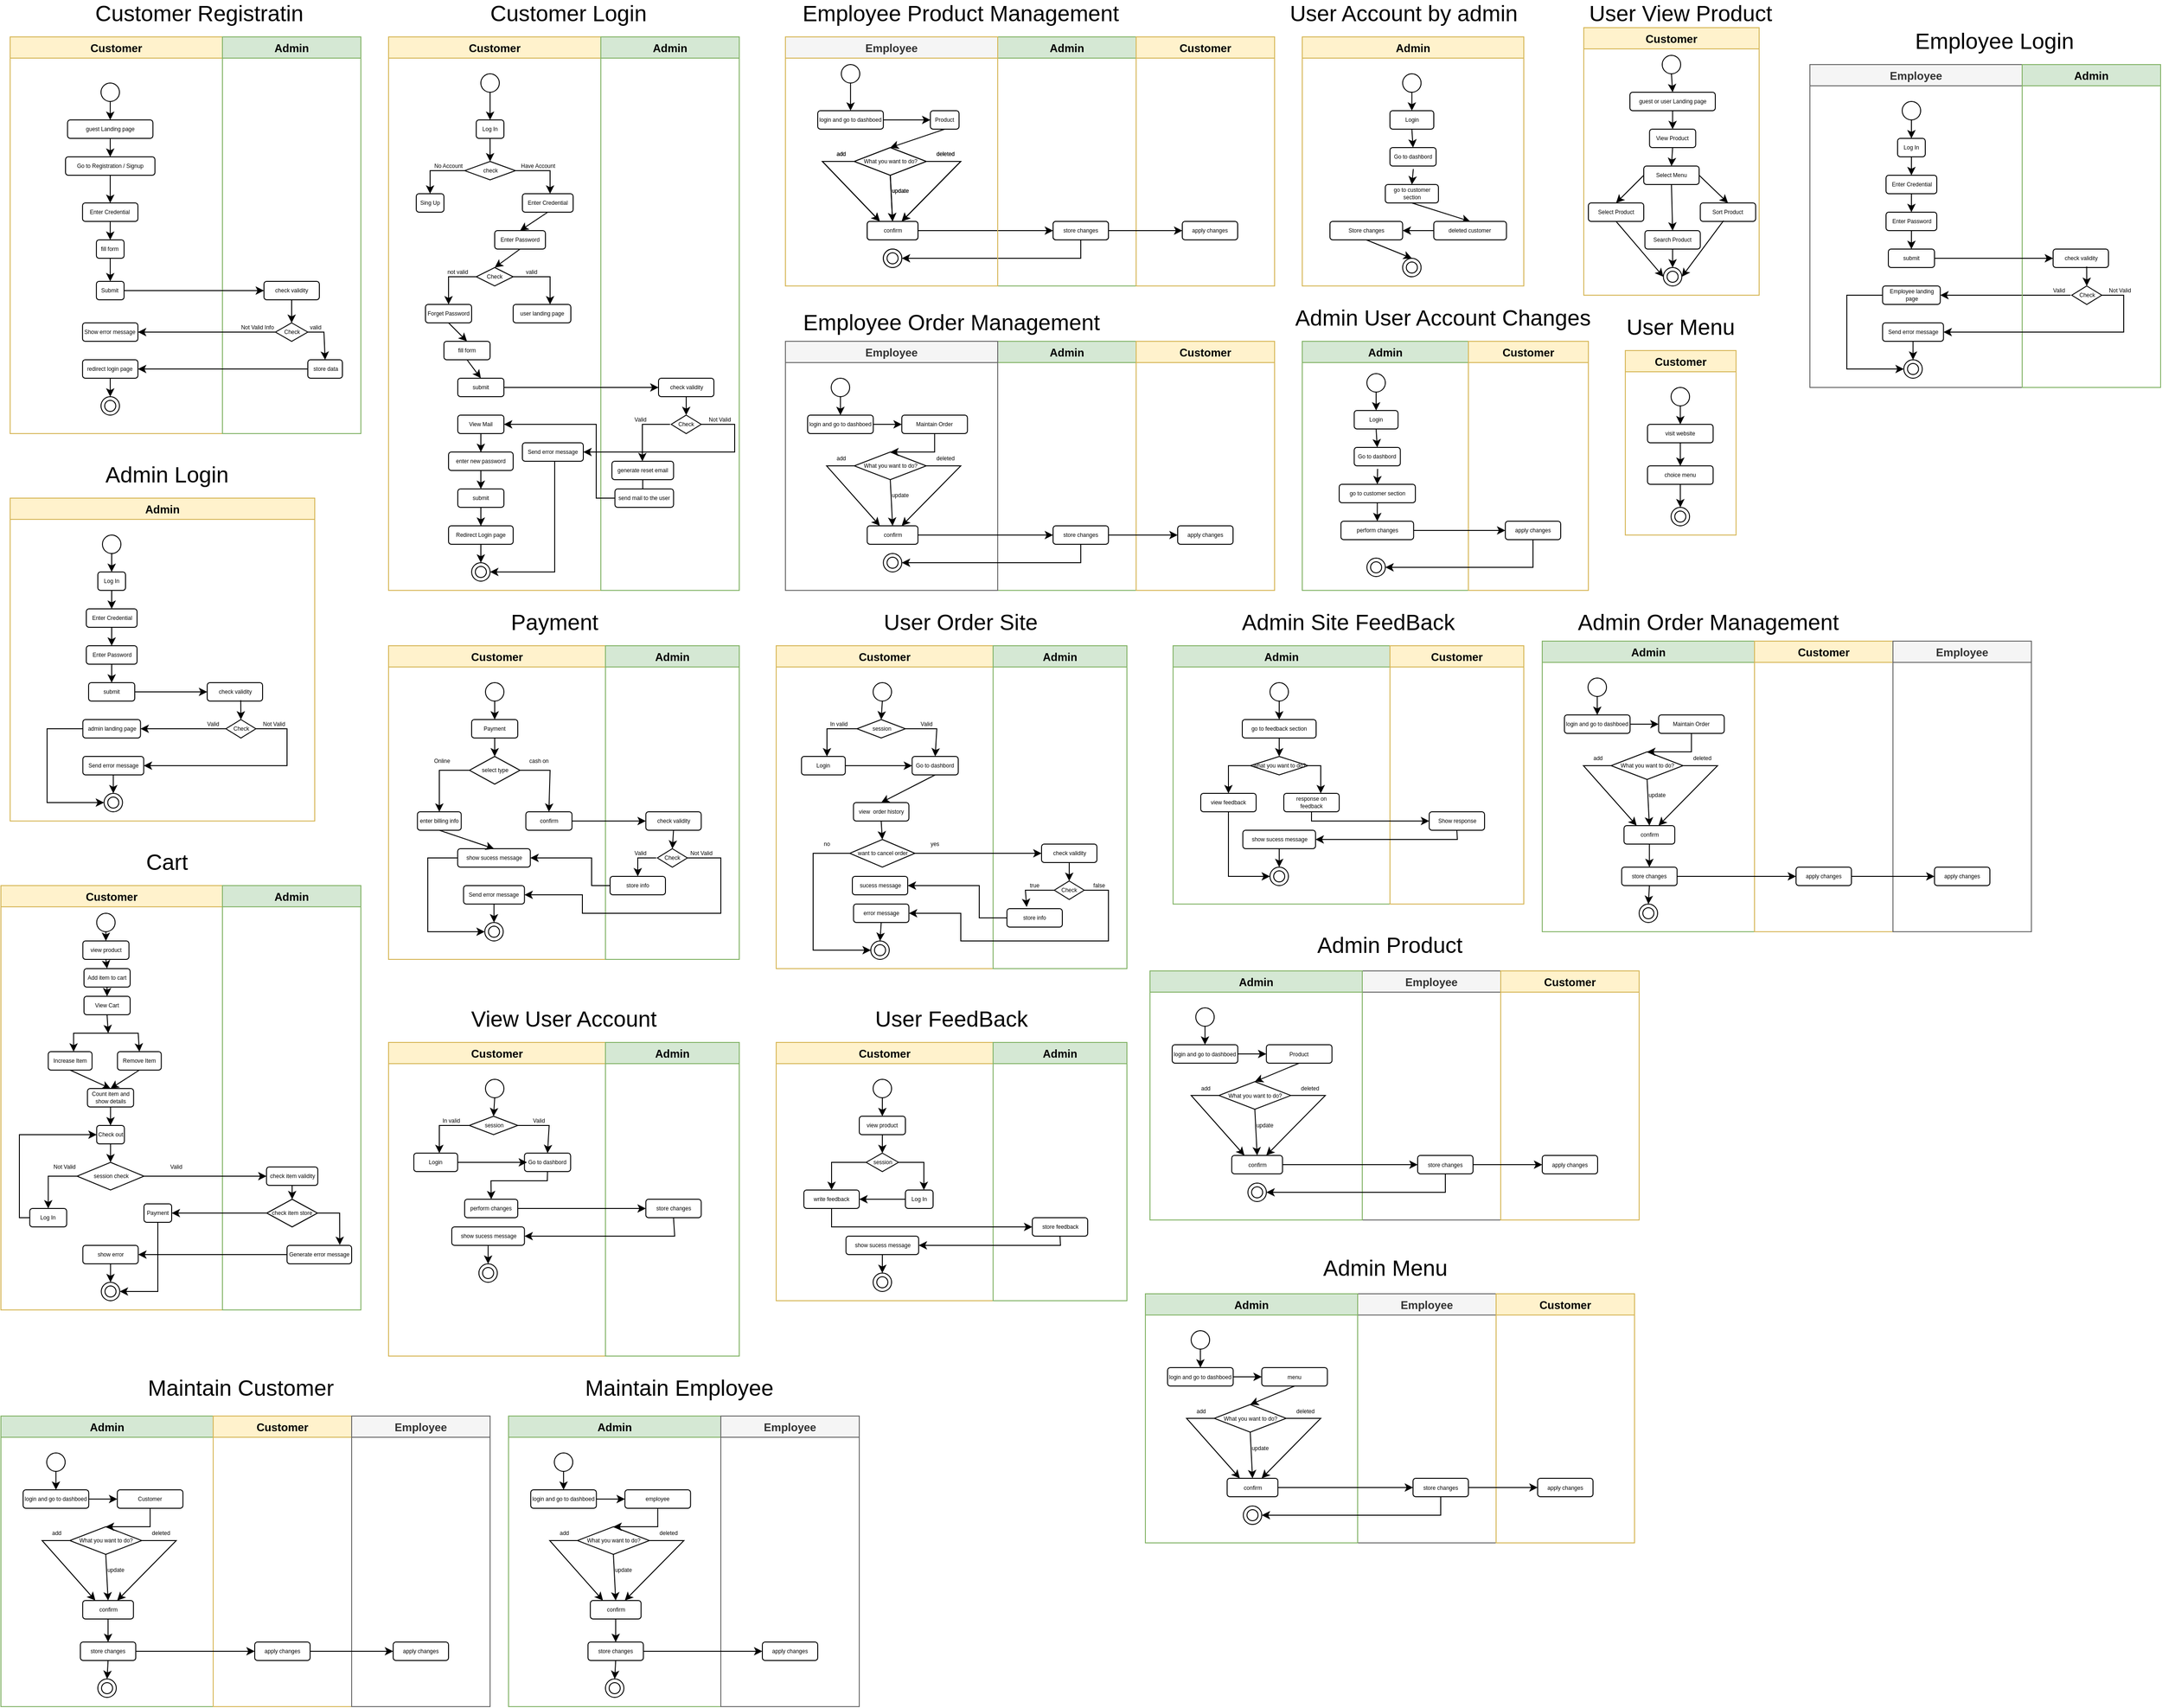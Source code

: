 <mxfile version="20.2.2" type="google" pages="22"><diagram id="PvbLha9eO5qpXDggOmqi" name="Home"><mxGraphModel grid="1" page="1" gridSize="10" guides="1" tooltips="1" connect="1" arrows="1" fold="1" pageScale="1" pageWidth="850" pageHeight="1100" math="0" shadow="0"><root><mxCell id="0"/><mxCell id="1" parent="0"/><mxCell id="4v21nOFo5tfqjmdOtSxc-1" value="Customer" style="swimlane;fillColor=#fff2cc;strokeColor=#d6b656;" vertex="1" parent="1"><mxGeometry x="-2510" y="-1040" width="230" height="430" as="geometry"/></mxCell><mxCell id="4v21nOFo5tfqjmdOtSxc-2" value="" style="ellipse;whiteSpace=wrap;html=1;aspect=fixed;" vertex="1" parent="4v21nOFo5tfqjmdOtSxc-1"><mxGeometry x="98.44" y="50" width="20" height="20" as="geometry"/></mxCell><mxCell id="4v21nOFo5tfqjmdOtSxc-7" value="Go to Registration / Signup" style="rounded=1;whiteSpace=wrap;html=1;fontSize=6;" vertex="1" parent="4v21nOFo5tfqjmdOtSxc-1"><mxGeometry x="60" y="130" width="96.87" height="20" as="geometry"/></mxCell><mxCell id="4v21nOFo5tfqjmdOtSxc-23" value="guest Landing page" style="rounded=1;whiteSpace=wrap;html=1;fontSize=6;" vertex="1" parent="4v21nOFo5tfqjmdOtSxc-1"><mxGeometry x="62.19" y="90" width="92.5" height="20" as="geometry"/></mxCell><mxCell id="4v21nOFo5tfqjmdOtSxc-24" value="" style="endArrow=classic;html=1;rounded=0;fontSize=6;exitX=0.5;exitY=1;exitDx=0;exitDy=0;entryX=0.5;entryY=0;entryDx=0;entryDy=0;strokeWidth=1;" edge="1" parent="4v21nOFo5tfqjmdOtSxc-1" source="4v21nOFo5tfqjmdOtSxc-2" target="4v21nOFo5tfqjmdOtSxc-23"><mxGeometry width="50" height="50" relative="1" as="geometry"><mxPoint x="74.69" y="130" as="sourcePoint"/><mxPoint x="124.69" y="80" as="targetPoint"/></mxGeometry></mxCell><mxCell id="4v21nOFo5tfqjmdOtSxc-29" value="" style="endArrow=classic;html=1;rounded=0;fontSize=6;strokeWidth=1;entryX=0.5;entryY=0;entryDx=0;entryDy=0;exitX=0.5;exitY=1;exitDx=0;exitDy=0;" edge="1" parent="4v21nOFo5tfqjmdOtSxc-1" source="4v21nOFo5tfqjmdOtSxc-23" target="4v21nOFo5tfqjmdOtSxc-7"><mxGeometry width="50" height="50" relative="1" as="geometry"><mxPoint x="124.69" y="100" as="sourcePoint"/><mxPoint x="94.69" y="130" as="targetPoint"/><Array as="points"/></mxGeometry></mxCell><mxCell id="4v21nOFo5tfqjmdOtSxc-75" value="fill form" style="rounded=1;whiteSpace=wrap;html=1;fontSize=6;" vertex="1" parent="4v21nOFo5tfqjmdOtSxc-1"><mxGeometry x="93.44" y="220" width="30" height="20" as="geometry"/></mxCell><mxCell id="4v21nOFo5tfqjmdOtSxc-76" value="Enter Credential" style="rounded=1;whiteSpace=wrap;html=1;fontSize=6;" vertex="1" parent="4v21nOFo5tfqjmdOtSxc-1"><mxGeometry x="78.43" y="180" width="60" height="20" as="geometry"/></mxCell><mxCell id="4v21nOFo5tfqjmdOtSxc-77" value="Submit" style="rounded=1;whiteSpace=wrap;html=1;fontSize=6;" vertex="1" parent="4v21nOFo5tfqjmdOtSxc-1"><mxGeometry x="93.43" y="265" width="30" height="20" as="geometry"/></mxCell><mxCell id="4v21nOFo5tfqjmdOtSxc-78" value="Show error message" style="rounded=1;whiteSpace=wrap;html=1;fontSize=6;" vertex="1" parent="4v21nOFo5tfqjmdOtSxc-1"><mxGeometry x="78.43" y="310" width="60" height="20" as="geometry"/></mxCell><mxCell id="4v21nOFo5tfqjmdOtSxc-79" value="" style="endArrow=classic;html=1;rounded=0;exitX=0.5;exitY=1;exitDx=0;exitDy=0;entryX=0.5;entryY=0;entryDx=0;entryDy=0;" edge="1" parent="4v21nOFo5tfqjmdOtSxc-1" source="4v21nOFo5tfqjmdOtSxc-7" target="4v21nOFo5tfqjmdOtSxc-76"><mxGeometry width="50" height="50" relative="1" as="geometry"><mxPoint x="117.19" y="215" as="sourcePoint"/><mxPoint x="199.69" y="215" as="targetPoint"/></mxGeometry></mxCell><mxCell id="4v21nOFo5tfqjmdOtSxc-80" value="" style="endArrow=classic;html=1;rounded=0;exitX=0.5;exitY=1;exitDx=0;exitDy=0;entryX=0.5;entryY=0;entryDx=0;entryDy=0;" edge="1" parent="4v21nOFo5tfqjmdOtSxc-1" source="4v21nOFo5tfqjmdOtSxc-76" target="4v21nOFo5tfqjmdOtSxc-75"><mxGeometry width="50" height="50" relative="1" as="geometry"><mxPoint x="149.69" y="445" as="sourcePoint"/><mxPoint x="199.69" y="395" as="targetPoint"/></mxGeometry></mxCell><mxCell id="4v21nOFo5tfqjmdOtSxc-81" value="" style="endArrow=classic;html=1;rounded=0;exitX=0.5;exitY=1;exitDx=0;exitDy=0;entryX=0.5;entryY=0;entryDx=0;entryDy=0;" edge="1" parent="4v21nOFo5tfqjmdOtSxc-1" source="4v21nOFo5tfqjmdOtSxc-75" target="4v21nOFo5tfqjmdOtSxc-77"><mxGeometry width="50" height="50" relative="1" as="geometry"><mxPoint x="149.69" y="445" as="sourcePoint"/><mxPoint x="199.69" y="395" as="targetPoint"/></mxGeometry></mxCell><mxCell id="4v21nOFo5tfqjmdOtSxc-85" value="redirect login page" style="rounded=1;whiteSpace=wrap;html=1;fontSize=6;" vertex="1" parent="4v21nOFo5tfqjmdOtSxc-1"><mxGeometry x="78.44" y="350" width="60" height="20" as="geometry"/></mxCell><mxCell id="4v21nOFo5tfqjmdOtSxc-534" value="" style="ellipse;shape=doubleEllipse;whiteSpace=wrap;html=1;aspect=fixed;fontSize=24;" vertex="1" parent="4v21nOFo5tfqjmdOtSxc-1"><mxGeometry x="98.44" y="390" width="20" height="20" as="geometry"/></mxCell><mxCell id="4v21nOFo5tfqjmdOtSxc-535" value="" style="endArrow=classic;html=1;rounded=0;fontSize=24;exitX=0.5;exitY=1;exitDx=0;exitDy=0;entryX=0.5;entryY=0;entryDx=0;entryDy=0;" edge="1" parent="4v21nOFo5tfqjmdOtSxc-1" source="4v21nOFo5tfqjmdOtSxc-85" target="4v21nOFo5tfqjmdOtSxc-534"><mxGeometry width="50" height="50" relative="1" as="geometry"><mxPoint x="140" y="340" as="sourcePoint"/><mxPoint x="190" y="290" as="targetPoint"/></mxGeometry></mxCell><mxCell id="4v21nOFo5tfqjmdOtSxc-114" value="Admin" style="swimlane;fillColor=#d5e8d4;strokeColor=#82b366;" vertex="1" parent="1"><mxGeometry x="-2280" y="-1040" width="150" height="430" as="geometry"/></mxCell><mxCell id="4v21nOFo5tfqjmdOtSxc-115" value="check validity" style="rounded=1;whiteSpace=wrap;html=1;fontSize=6;" vertex="1" parent="4v21nOFo5tfqjmdOtSxc-114"><mxGeometry x="45" y="265" width="60" height="20" as="geometry"/></mxCell><mxCell id="4v21nOFo5tfqjmdOtSxc-116" value="Check" style="rhombus;whiteSpace=wrap;html=1;fontSize=6;" vertex="1" parent="4v21nOFo5tfqjmdOtSxc-114"><mxGeometry x="57.5" y="310" width="35" height="20" as="geometry"/></mxCell><mxCell id="4v21nOFo5tfqjmdOtSxc-117" value="store data" style="rounded=1;whiteSpace=wrap;html=1;fontSize=6;" vertex="1" parent="4v21nOFo5tfqjmdOtSxc-114"><mxGeometry x="92.5" y="350" width="37.5" height="20" as="geometry"/></mxCell><mxCell id="4v21nOFo5tfqjmdOtSxc-118" value="valid" style="text;html=1;strokeColor=none;fillColor=none;align=center;verticalAlign=middle;whiteSpace=wrap;rounded=0;fontSize=6;" vertex="1" parent="4v21nOFo5tfqjmdOtSxc-114"><mxGeometry x="81.09" y="310" width="40" height="10" as="geometry"/></mxCell><mxCell id="4v21nOFo5tfqjmdOtSxc-119" value="Not Valid Info" style="text;html=1;strokeColor=none;fillColor=none;align=center;verticalAlign=middle;whiteSpace=wrap;rounded=0;fontSize=6;" vertex="1" parent="4v21nOFo5tfqjmdOtSxc-114"><mxGeometry x="17.5" y="310" width="40" height="10" as="geometry"/></mxCell><mxCell id="4v21nOFo5tfqjmdOtSxc-127" value="" style="endArrow=classic;html=1;rounded=0;fontSize=8;exitX=0.5;exitY=1;exitDx=0;exitDy=0;entryX=0.5;entryY=0;entryDx=0;entryDy=0;" edge="1" parent="4v21nOFo5tfqjmdOtSxc-114" source="4v21nOFo5tfqjmdOtSxc-115" target="4v21nOFo5tfqjmdOtSxc-116"><mxGeometry width="50" height="50" relative="1" as="geometry"><mxPoint x="35" y="445" as="sourcePoint"/><mxPoint x="85" y="395" as="targetPoint"/></mxGeometry></mxCell><mxCell id="4v21nOFo5tfqjmdOtSxc-128" value="" style="endArrow=classic;html=1;rounded=0;fontSize=8;exitX=1;exitY=0.5;exitDx=0;exitDy=0;entryX=0.5;entryY=0;entryDx=0;entryDy=0;" edge="1" parent="4v21nOFo5tfqjmdOtSxc-114" source="4v21nOFo5tfqjmdOtSxc-116" target="4v21nOFo5tfqjmdOtSxc-117"><mxGeometry width="50" height="50" relative="1" as="geometry"><mxPoint x="125" y="395" as="sourcePoint"/><mxPoint x="190" y="280" as="targetPoint"/><Array as="points"><mxPoint x="110" y="320"/></Array></mxGeometry></mxCell><mxCell id="4v21nOFo5tfqjmdOtSxc-161" value="" style="endArrow=classic;html=1;rounded=0;fontSize=8;exitX=0;exitY=0.5;exitDx=0;exitDy=0;entryX=1;entryY=0.5;entryDx=0;entryDy=0;" edge="1" parent="1" source="4v21nOFo5tfqjmdOtSxc-116" target="4v21nOFo5tfqjmdOtSxc-78"><mxGeometry width="50" height="50" relative="1" as="geometry"><mxPoint x="-1370" y="-615" as="sourcePoint"/><mxPoint x="-2123.333" y="-615" as="targetPoint"/></mxGeometry></mxCell><mxCell id="4v21nOFo5tfqjmdOtSxc-162" value="" style="endArrow=classic;html=1;rounded=0;fontSize=8;exitX=0;exitY=0.5;exitDx=0;exitDy=0;entryX=1;entryY=0.5;entryDx=0;entryDy=0;" edge="1" parent="1" source="4v21nOFo5tfqjmdOtSxc-117" target="4v21nOFo5tfqjmdOtSxc-85"><mxGeometry width="50" height="50" relative="1" as="geometry"><mxPoint x="-1360" y="-495" as="sourcePoint"/><mxPoint x="-2138.889" y="-575" as="targetPoint"/></mxGeometry></mxCell><mxCell id="4v21nOFo5tfqjmdOtSxc-167" value="" style="endArrow=classic;html=1;rounded=0;fontSize=8;exitX=1;exitY=0.5;exitDx=0;exitDy=0;entryX=0;entryY=0.5;entryDx=0;entryDy=0;" edge="1" parent="1" source="4v21nOFo5tfqjmdOtSxc-77" target="4v21nOFo5tfqjmdOtSxc-115"><mxGeometry width="50" height="50" relative="1" as="geometry"><mxPoint x="-2130" y="-645" as="sourcePoint"/><mxPoint x="-1360" y="-695" as="targetPoint"/></mxGeometry></mxCell><mxCell id="4v21nOFo5tfqjmdOtSxc-532" value="&lt;font style=&quot;font-size: 24px;&quot;&gt;Customer&lt;/font&gt;&lt;font style=&quot;font-size: 24px;&quot; size=&quot;3&quot;&gt; Registratin&lt;/font&gt;" style="text;html=1;strokeColor=none;fillColor=none;align=center;verticalAlign=middle;whiteSpace=wrap;rounded=0;" vertex="1" parent="1"><mxGeometry x="-2420" y="-1080" width="230" height="30" as="geometry"/></mxCell><mxCell id="4v21nOFo5tfqjmdOtSxc-536" value="Customer" style="swimlane;fillColor=#fff2cc;strokeColor=#d6b656;startSize=23;" vertex="1" parent="1"><mxGeometry x="-2100" y="-1040" width="230" height="600" as="geometry"/></mxCell><mxCell id="4v21nOFo5tfqjmdOtSxc-564" value="Log In" style="rounded=1;whiteSpace=wrap;html=1;fontSize=6;" vertex="1" parent="4v21nOFo5tfqjmdOtSxc-536"><mxGeometry x="95.0" y="90" width="30" height="20" as="geometry"/></mxCell><mxCell id="4v21nOFo5tfqjmdOtSxc-567" value="check" style="rhombus;whiteSpace=wrap;html=1;fontSize=6;" vertex="1" parent="4v21nOFo5tfqjmdOtSxc-536"><mxGeometry x="82.5" y="135" width="55" height="20" as="geometry"/></mxCell><mxCell id="4v21nOFo5tfqjmdOtSxc-568" value="Sing Up&lt;span style=&quot;color: rgba(0, 0, 0, 0); font-family: monospace; font-size: 0px; text-align: start;&quot;&gt;%3CmxGraphModel%3E%3Croot%3E%3CmxCell%20id%3D%220%22%2F%3E%3CmxCell%20id%3D%221%22%20parent%3D%220%22%2F%3E%3CmxCell%20id%3D%222%22%20value%3D%22Log%20In%22%20style%3D%22rounded%3D1%3BwhiteSpace%3Dwrap%3Bhtml%3D1%3BfontSize%3D6%3B%22%20vertex%3D%221%22%20parent%3D%221%22%3E%3CmxGeometry%20x%3D%22-970%22%20y%3D%22310%22%20width%3D%2230%22%20height%3D%2220%22%20as%3D%22geometry%22%2F%3E%3C%2FmxCell%3E%3C%2Froot%3E%3C%2FmxGraphModel%3E&lt;/span&gt;" style="rounded=1;whiteSpace=wrap;html=1;fontSize=6;" vertex="1" parent="4v21nOFo5tfqjmdOtSxc-536"><mxGeometry x="30.0" y="170" width="30" height="20" as="geometry"/></mxCell><mxCell id="4v21nOFo5tfqjmdOtSxc-569" value="Enter Credential" style="rounded=1;whiteSpace=wrap;html=1;fontSize=6;" vertex="1" parent="4v21nOFo5tfqjmdOtSxc-536"><mxGeometry x="145" y="170" width="55" height="20" as="geometry"/></mxCell><mxCell id="4v21nOFo5tfqjmdOtSxc-570" value="Enter Password" style="rounded=1;whiteSpace=wrap;html=1;fontSize=6;" vertex="1" parent="4v21nOFo5tfqjmdOtSxc-536"><mxGeometry x="115" y="210" width="55" height="20" as="geometry"/></mxCell><mxCell id="4v21nOFo5tfqjmdOtSxc-571" value="Check" style="rhombus;whiteSpace=wrap;html=1;fontSize=6;" vertex="1" parent="4v21nOFo5tfqjmdOtSxc-536"><mxGeometry x="95" y="250" width="40" height="20" as="geometry"/></mxCell><mxCell id="4v21nOFo5tfqjmdOtSxc-572" value="user landing page" style="rounded=1;whiteSpace=wrap;html=1;fontSize=6;" vertex="1" parent="4v21nOFo5tfqjmdOtSxc-536"><mxGeometry x="135" y="290" width="62.5" height="20" as="geometry"/></mxCell><mxCell id="4v21nOFo5tfqjmdOtSxc-573" value="Forget Password" style="rounded=1;whiteSpace=wrap;html=1;fontSize=6;" vertex="1" parent="4v21nOFo5tfqjmdOtSxc-536"><mxGeometry x="40.0" y="290" width="50" height="20" as="geometry"/></mxCell><mxCell id="4v21nOFo5tfqjmdOtSxc-576" value="" style="endArrow=classic;html=1;rounded=0;fontSize=6;strokeWidth=1;exitX=0.5;exitY=1;exitDx=0;exitDy=0;entryX=0.5;entryY=0;entryDx=0;entryDy=0;" edge="1" parent="4v21nOFo5tfqjmdOtSxc-536" source="4v21nOFo5tfqjmdOtSxc-564" target="4v21nOFo5tfqjmdOtSxc-567"><mxGeometry width="50" height="50" relative="1" as="geometry"><mxPoint x="1455" y="230" as="sourcePoint"/><mxPoint x="1505" y="180" as="targetPoint"/></mxGeometry></mxCell><mxCell id="4v21nOFo5tfqjmdOtSxc-577" value="" style="endArrow=classic;html=1;rounded=0;fontSize=6;strokeWidth=1;exitX=0;exitY=0.5;exitDx=0;exitDy=0;entryX=0.5;entryY=0;entryDx=0;entryDy=0;" edge="1" parent="4v21nOFo5tfqjmdOtSxc-536" source="4v21nOFo5tfqjmdOtSxc-567" target="4v21nOFo5tfqjmdOtSxc-568"><mxGeometry width="50" height="50" relative="1" as="geometry"><mxPoint x="1320" y="200" as="sourcePoint"/><mxPoint x="1470" y="230" as="targetPoint"/><Array as="points"><mxPoint x="45" y="145"/></Array></mxGeometry></mxCell><mxCell id="4v21nOFo5tfqjmdOtSxc-578" value="" style="endArrow=classic;html=1;rounded=0;fontSize=6;strokeWidth=1;exitX=1;exitY=0.5;exitDx=0;exitDy=0;" edge="1" parent="4v21nOFo5tfqjmdOtSxc-536" source="4v21nOFo5tfqjmdOtSxc-567"><mxGeometry width="50" height="50" relative="1" as="geometry"><mxPoint x="1455" y="280" as="sourcePoint"/><mxPoint x="175" y="170" as="targetPoint"/><Array as="points"><mxPoint x="175" y="145"/></Array></mxGeometry></mxCell><mxCell id="4v21nOFo5tfqjmdOtSxc-579" value="" style="endArrow=classic;html=1;rounded=0;fontSize=6;strokeWidth=1;exitX=0.5;exitY=1;exitDx=0;exitDy=0;entryX=0.5;entryY=0;entryDx=0;entryDy=0;" edge="1" parent="4v21nOFo5tfqjmdOtSxc-536" source="4v21nOFo5tfqjmdOtSxc-569" target="4v21nOFo5tfqjmdOtSxc-570"><mxGeometry width="50" height="50" relative="1" as="geometry"><mxPoint x="1455" y="310" as="sourcePoint"/><mxPoint x="1505" y="260" as="targetPoint"/></mxGeometry></mxCell><mxCell id="4v21nOFo5tfqjmdOtSxc-580" value="" style="endArrow=classic;html=1;rounded=0;fontSize=6;strokeWidth=1;exitX=0.5;exitY=1;exitDx=0;exitDy=0;entryX=0.5;entryY=0;entryDx=0;entryDy=0;" edge="1" parent="4v21nOFo5tfqjmdOtSxc-536" source="4v21nOFo5tfqjmdOtSxc-570" target="4v21nOFo5tfqjmdOtSxc-571"><mxGeometry width="50" height="50" relative="1" as="geometry"><mxPoint x="1455" y="310" as="sourcePoint"/><mxPoint x="1505" y="260" as="targetPoint"/></mxGeometry></mxCell><mxCell id="4v21nOFo5tfqjmdOtSxc-581" value="" style="endArrow=classic;html=1;rounded=0;fontSize=6;strokeWidth=1;exitX=0;exitY=0.5;exitDx=0;exitDy=0;entryX=0.5;entryY=0;entryDx=0;entryDy=0;" edge="1" parent="4v21nOFo5tfqjmdOtSxc-536" source="4v21nOFo5tfqjmdOtSxc-571" target="4v21nOFo5tfqjmdOtSxc-573"><mxGeometry width="50" height="50" relative="1" as="geometry"><mxPoint x="1425" y="310" as="sourcePoint"/><mxPoint x="1475" y="260" as="targetPoint"/><Array as="points"><mxPoint x="65" y="260"/></Array></mxGeometry></mxCell><mxCell id="4v21nOFo5tfqjmdOtSxc-582" value="" style="endArrow=classic;html=1;rounded=0;fontSize=6;strokeWidth=1;exitX=1;exitY=0.5;exitDx=0;exitDy=0;" edge="1" parent="4v21nOFo5tfqjmdOtSxc-536" source="4v21nOFo5tfqjmdOtSxc-571"><mxGeometry width="50" height="50" relative="1" as="geometry"><mxPoint x="1425" y="310" as="sourcePoint"/><mxPoint x="175" y="290" as="targetPoint"/><Array as="points"><mxPoint x="135.0" y="260"/><mxPoint x="175" y="260"/></Array></mxGeometry></mxCell><mxCell id="4v21nOFo5tfqjmdOtSxc-590" value="No Account" style="text;html=1;strokeColor=none;fillColor=none;align=center;verticalAlign=middle;whiteSpace=wrap;rounded=0;fontSize=6;" vertex="1" parent="4v21nOFo5tfqjmdOtSxc-536"><mxGeometry x="45" y="135" width="40" height="10" as="geometry"/></mxCell><mxCell id="4v21nOFo5tfqjmdOtSxc-591" value="Have Account" style="text;html=1;strokeColor=none;fillColor=none;align=center;verticalAlign=middle;whiteSpace=wrap;rounded=0;fontSize=6;" vertex="1" parent="4v21nOFo5tfqjmdOtSxc-536"><mxGeometry x="137.5" y="135" width="47.5" height="10" as="geometry"/></mxCell><mxCell id="4v21nOFo5tfqjmdOtSxc-599" value="not valid" style="text;html=1;strokeColor=none;fillColor=none;align=center;verticalAlign=middle;whiteSpace=wrap;rounded=0;fontSize=6;" vertex="1" parent="4v21nOFo5tfqjmdOtSxc-536"><mxGeometry x="55.0" y="250" width="40" height="10" as="geometry"/></mxCell><mxCell id="4v21nOFo5tfqjmdOtSxc-600" value="valid" style="text;html=1;strokeColor=none;fillColor=none;align=center;verticalAlign=middle;whiteSpace=wrap;rounded=0;fontSize=6;" vertex="1" parent="4v21nOFo5tfqjmdOtSxc-536"><mxGeometry x="135.0" y="250" width="40" height="10" as="geometry"/></mxCell><mxCell id="4v21nOFo5tfqjmdOtSxc-602" value="fill form" style="rounded=1;whiteSpace=wrap;html=1;fontSize=6;" vertex="1" parent="4v21nOFo5tfqjmdOtSxc-536"><mxGeometry x="60.0" y="330" width="50" height="20" as="geometry"/></mxCell><mxCell id="4v21nOFo5tfqjmdOtSxc-603" value="submit" style="rounded=1;whiteSpace=wrap;html=1;fontSize=6;" vertex="1" parent="4v21nOFo5tfqjmdOtSxc-536"><mxGeometry x="75.0" y="370" width="50" height="20" as="geometry"/></mxCell><mxCell id="4v21nOFo5tfqjmdOtSxc-604" value="" style="endArrow=classic;html=1;rounded=0;fontSize=6;strokeWidth=1;exitX=0.5;exitY=1;exitDx=0;exitDy=0;entryX=0.5;entryY=0;entryDx=0;entryDy=0;" edge="1" parent="4v21nOFo5tfqjmdOtSxc-536" source="4v21nOFo5tfqjmdOtSxc-573" target="4v21nOFo5tfqjmdOtSxc-602"><mxGeometry width="50" height="50" relative="1" as="geometry"><mxPoint x="1395" y="320.0" as="sourcePoint"/><mxPoint x="1370" y="340.0" as="targetPoint"/><Array as="points"/></mxGeometry></mxCell><mxCell id="4v21nOFo5tfqjmdOtSxc-605" value="" style="endArrow=classic;html=1;rounded=0;fontSize=8;exitX=0.5;exitY=1;exitDx=0;exitDy=0;entryX=0.5;entryY=0;entryDx=0;entryDy=0;" edge="1" parent="4v21nOFo5tfqjmdOtSxc-536" source="4v21nOFo5tfqjmdOtSxc-602" target="4v21nOFo5tfqjmdOtSxc-603"><mxGeometry width="50" height="50" relative="1" as="geometry"><mxPoint x="1415" y="440" as="sourcePoint"/><mxPoint x="1465" y="390" as="targetPoint"/></mxGeometry></mxCell><mxCell id="4v21nOFo5tfqjmdOtSxc-606" value="enter new password" style="rounded=1;whiteSpace=wrap;html=1;fontSize=6;" vertex="1" parent="4v21nOFo5tfqjmdOtSxc-536"><mxGeometry x="65" y="450" width="70" height="20" as="geometry"/></mxCell><mxCell id="4v21nOFo5tfqjmdOtSxc-726" value="" style="edgeStyle=orthogonalEdgeStyle;rounded=0;orthogonalLoop=1;jettySize=auto;html=1;fontSize=24;entryX=0.5;entryY=0;entryDx=0;entryDy=0;" edge="1" parent="4v21nOFo5tfqjmdOtSxc-536" source="4v21nOFo5tfqjmdOtSxc-607" target="4v21nOFo5tfqjmdOtSxc-724"><mxGeometry relative="1" as="geometry"><mxPoint x="100" y="570" as="targetPoint"/></mxGeometry></mxCell><mxCell id="4v21nOFo5tfqjmdOtSxc-607" value="submit" style="rounded=1;whiteSpace=wrap;html=1;fontSize=6;" vertex="1" parent="4v21nOFo5tfqjmdOtSxc-536"><mxGeometry x="75.0" y="490" width="50" height="20" as="geometry"/></mxCell><mxCell id="4v21nOFo5tfqjmdOtSxc-608" value="" style="endArrow=classic;html=1;rounded=0;fontSize=8;exitX=0.5;exitY=1;exitDx=0;exitDy=0;entryX=0.5;entryY=0;entryDx=0;entryDy=0;" edge="1" parent="4v21nOFo5tfqjmdOtSxc-536" source="4v21nOFo5tfqjmdOtSxc-606" target="4v21nOFo5tfqjmdOtSxc-607"><mxGeometry width="50" height="50" relative="1" as="geometry"><mxPoint x="1400" y="530" as="sourcePoint"/><mxPoint x="1450" y="480" as="targetPoint"/></mxGeometry></mxCell><mxCell id="4v21nOFo5tfqjmdOtSxc-624" value="" style="endArrow=classic;html=1;rounded=0;fontSize=24;" edge="1" parent="4v21nOFo5tfqjmdOtSxc-536"><mxGeometry width="50" height="50" relative="1" as="geometry"><mxPoint x="305" y="420" as="sourcePoint"/><mxPoint x="275" y="460" as="targetPoint"/><Array as="points"><mxPoint x="275" y="420"/></Array></mxGeometry></mxCell><mxCell id="4v21nOFo5tfqjmdOtSxc-722" value="" style="edgeStyle=orthogonalEdgeStyle;rounded=0;orthogonalLoop=1;jettySize=auto;html=1;fontSize=24;entryX=0.5;entryY=0;entryDx=0;entryDy=0;" edge="1" parent="4v21nOFo5tfqjmdOtSxc-536" source="4v21nOFo5tfqjmdOtSxc-720" target="4v21nOFo5tfqjmdOtSxc-606"><mxGeometry relative="1" as="geometry"/></mxCell><mxCell id="4v21nOFo5tfqjmdOtSxc-720" value="View Mail" style="rounded=1;whiteSpace=wrap;html=1;fontSize=6;" vertex="1" parent="4v21nOFo5tfqjmdOtSxc-536"><mxGeometry x="75" y="410" width="50" height="20" as="geometry"/></mxCell><mxCell id="4v21nOFo5tfqjmdOtSxc-748" value="" style="edgeStyle=orthogonalEdgeStyle;rounded=0;orthogonalLoop=1;jettySize=auto;html=1;fontSize=24;entryX=1;entryY=0.5;entryDx=0;entryDy=0;" edge="1" parent="4v21nOFo5tfqjmdOtSxc-536" source="4v21nOFo5tfqjmdOtSxc-616" target="4v21nOFo5tfqjmdOtSxc-744"><mxGeometry relative="1" as="geometry"><mxPoint x="100" y="570" as="targetPoint"/><Array as="points"><mxPoint x="180" y="580"/></Array></mxGeometry></mxCell><mxCell id="4v21nOFo5tfqjmdOtSxc-616" value="Send error message" style="rounded=1;whiteSpace=wrap;html=1;fontSize=6;" vertex="1" parent="4v21nOFo5tfqjmdOtSxc-536"><mxGeometry x="145" y="440" width="66" height="20" as="geometry"/></mxCell><mxCell id="4v21nOFo5tfqjmdOtSxc-724" value="Redirect Login page" style="rounded=1;whiteSpace=wrap;html=1;fontSize=6;" vertex="1" parent="4v21nOFo5tfqjmdOtSxc-536"><mxGeometry x="65" y="530" width="70" height="20" as="geometry"/></mxCell><mxCell id="4v21nOFo5tfqjmdOtSxc-744" value="" style="ellipse;shape=doubleEllipse;whiteSpace=wrap;html=1;aspect=fixed;fontSize=24;" vertex="1" parent="4v21nOFo5tfqjmdOtSxc-536"><mxGeometry x="90.0" y="570" width="20" height="20" as="geometry"/></mxCell><mxCell id="4v21nOFo5tfqjmdOtSxc-745" value="" style="endArrow=classic;html=1;rounded=0;fontSize=24;exitX=0.5;exitY=1;exitDx=0;exitDy=0;entryX=0.5;entryY=0;entryDx=0;entryDy=0;" edge="1" parent="4v21nOFo5tfqjmdOtSxc-536" source="4v21nOFo5tfqjmdOtSxc-724" target="4v21nOFo5tfqjmdOtSxc-744"><mxGeometry width="50" height="50" relative="1" as="geometry"><mxPoint x="205" y="680" as="sourcePoint"/><mxPoint x="255" y="630" as="targetPoint"/></mxGeometry></mxCell><mxCell id="4v21nOFo5tfqjmdOtSxc-727" value="" style="ellipse;whiteSpace=wrap;html=1;aspect=fixed;" vertex="1" parent="4v21nOFo5tfqjmdOtSxc-536"><mxGeometry x="100" y="40" width="20" height="20" as="geometry"/></mxCell><mxCell id="4v21nOFo5tfqjmdOtSxc-746" value="" style="endArrow=classic;html=1;rounded=0;fontSize=24;exitX=0.5;exitY=1;exitDx=0;exitDy=0;entryX=0.5;entryY=0;entryDx=0;entryDy=0;" edge="1" parent="4v21nOFo5tfqjmdOtSxc-536" source="4v21nOFo5tfqjmdOtSxc-727" target="4v21nOFo5tfqjmdOtSxc-564"><mxGeometry width="50" height="50" relative="1" as="geometry"><mxPoint x="230" y="110" as="sourcePoint"/><mxPoint x="280" y="60" as="targetPoint"/></mxGeometry></mxCell><mxCell id="4v21nOFo5tfqjmdOtSxc-552" value="Admin" style="swimlane;fillColor=#d5e8d4;strokeColor=#82b366;" vertex="1" parent="1"><mxGeometry x="-1870" y="-1040" width="150" height="600" as="geometry"/></mxCell><mxCell id="4v21nOFo5tfqjmdOtSxc-614" value="check validity" style="rounded=1;whiteSpace=wrap;html=1;fontSize=6;" vertex="1" parent="4v21nOFo5tfqjmdOtSxc-552"><mxGeometry x="62.5" y="370" width="60" height="20" as="geometry"/></mxCell><mxCell id="4v21nOFo5tfqjmdOtSxc-615" value="Check" style="rhombus;whiteSpace=wrap;html=1;fontSize=6;" vertex="1" parent="4v21nOFo5tfqjmdOtSxc-552"><mxGeometry x="76.25" y="410" width="32.5" height="20" as="geometry"/></mxCell><mxCell id="4v21nOFo5tfqjmdOtSxc-617" value="Not Valid" style="text;html=1;strokeColor=none;fillColor=none;align=center;verticalAlign=middle;whiteSpace=wrap;rounded=0;fontSize=6;" vertex="1" parent="4v21nOFo5tfqjmdOtSxc-552"><mxGeometry x="108.75" y="410" width="40" height="10" as="geometry"/></mxCell><mxCell id="4v21nOFo5tfqjmdOtSxc-618" value="Valid" style="text;html=1;strokeColor=none;fillColor=none;align=center;verticalAlign=middle;whiteSpace=wrap;rounded=0;fontSize=6;" vertex="1" parent="4v21nOFo5tfqjmdOtSxc-552"><mxGeometry x="22.5" y="410" width="40" height="10" as="geometry"/></mxCell><mxCell id="4v21nOFo5tfqjmdOtSxc-619" value="" style="endArrow=classic;html=1;rounded=0;fontSize=8;exitX=0.5;exitY=1;exitDx=0;exitDy=0;entryX=0.5;entryY=0;entryDx=0;entryDy=0;" edge="1" parent="4v21nOFo5tfqjmdOtSxc-552" source="4v21nOFo5tfqjmdOtSxc-614" target="4v21nOFo5tfqjmdOtSxc-615"><mxGeometry width="50" height="50" relative="1" as="geometry"><mxPoint x="467.5" y="540" as="sourcePoint"/><mxPoint x="517.5" y="490" as="targetPoint"/></mxGeometry></mxCell><mxCell id="4v21nOFo5tfqjmdOtSxc-719" value="" style="edgeStyle=orthogonalEdgeStyle;rounded=0;orthogonalLoop=1;jettySize=auto;html=1;fontSize=24;entryX=0.5;entryY=0;entryDx=0;entryDy=0;" edge="1" parent="4v21nOFo5tfqjmdOtSxc-552" source="4v21nOFo5tfqjmdOtSxc-684" target="4v21nOFo5tfqjmdOtSxc-688"><mxGeometry relative="1" as="geometry"/></mxCell><mxCell id="4v21nOFo5tfqjmdOtSxc-684" value="generate reset email" style="rounded=1;whiteSpace=wrap;html=1;fontSize=6;" vertex="1" parent="4v21nOFo5tfqjmdOtSxc-552"><mxGeometry x="12.01" y="460" width="66.77" height="20" as="geometry"/></mxCell><mxCell id="4v21nOFo5tfqjmdOtSxc-688" value="send mail to the user" style="rounded=1;whiteSpace=wrap;html=1;fontSize=6;" vertex="1" parent="4v21nOFo5tfqjmdOtSxc-552"><mxGeometry x="15.26" y="490" width="63.52" height="20" as="geometry"/></mxCell><mxCell id="4v21nOFo5tfqjmdOtSxc-563" value="&lt;font style=&quot;font-size: 24px;&quot;&gt;Customer &lt;/font&gt;&lt;font style=&quot;font-size: 24px;&quot;&gt;Login&lt;/font&gt;" style="text;html=1;strokeColor=none;fillColor=none;align=center;verticalAlign=middle;whiteSpace=wrap;rounded=0;" vertex="1" parent="1"><mxGeometry x="-2000" y="-1080" width="190" height="30" as="geometry"/></mxCell><mxCell id="4v21nOFo5tfqjmdOtSxc-621" value="" style="endArrow=classic;html=1;rounded=0;fontSize=24;exitX=1;exitY=0.5;exitDx=0;exitDy=0;entryX=0;entryY=0.5;entryDx=0;entryDy=0;" edge="1" parent="1" source="4v21nOFo5tfqjmdOtSxc-603" target="4v21nOFo5tfqjmdOtSxc-614"><mxGeometry width="50" height="50" relative="1" as="geometry"><mxPoint x="-1935" y="-610" as="sourcePoint"/><mxPoint x="-1885" y="-660" as="targetPoint"/></mxGeometry></mxCell><mxCell id="4v21nOFo5tfqjmdOtSxc-723" style="edgeStyle=orthogonalEdgeStyle;rounded=0;orthogonalLoop=1;jettySize=auto;html=1;fontSize=24;entryX=1;entryY=0.5;entryDx=0;entryDy=0;" edge="1" parent="1" source="4v21nOFo5tfqjmdOtSxc-688" target="4v21nOFo5tfqjmdOtSxc-720"><mxGeometry relative="1" as="geometry"><mxPoint x="-1905" y="-640" as="targetPoint"/><Array as="points"><mxPoint x="-1875" y="-540"/><mxPoint x="-1875" y="-620"/></Array></mxGeometry></mxCell><mxCell id="4v21nOFo5tfqjmdOtSxc-623" value="" style="endArrow=classic;html=1;rounded=0;fontSize=24;exitX=1;exitY=0.5;exitDx=0;exitDy=0;entryX=1;entryY=0.5;entryDx=0;entryDy=0;" edge="1" parent="1" source="4v21nOFo5tfqjmdOtSxc-615" target="4v21nOFo5tfqjmdOtSxc-616"><mxGeometry width="50" height="50" relative="1" as="geometry"><mxPoint x="-1775" y="-530" as="sourcePoint"/><mxPoint x="-1725" y="-580" as="targetPoint"/><Array as="points"><mxPoint x="-1725" y="-620"/><mxPoint x="-1725" y="-590"/></Array></mxGeometry></mxCell><mxCell id="4v21nOFo5tfqjmdOtSxc-749" value="Admin" style="swimlane;fillColor=#fff2cc;strokeColor=#d6b656;" vertex="1" parent="1"><mxGeometry x="-2510" y="-540" width="330" height="350" as="geometry"/></mxCell><mxCell id="4v21nOFo5tfqjmdOtSxc-750" value="Log In" style="rounded=1;whiteSpace=wrap;html=1;fontSize=6;" vertex="1" parent="4v21nOFo5tfqjmdOtSxc-749"><mxGeometry x="95.0" y="80" width="30" height="20" as="geometry"/></mxCell><mxCell id="4v21nOFo5tfqjmdOtSxc-753" value="Enter Credential" style="rounded=1;whiteSpace=wrap;html=1;fontSize=6;" vertex="1" parent="4v21nOFo5tfqjmdOtSxc-749"><mxGeometry x="82.5" y="120" width="55" height="20" as="geometry"/></mxCell><mxCell id="4v21nOFo5tfqjmdOtSxc-754" value="Enter Password" style="rounded=1;whiteSpace=wrap;html=1;fontSize=6;" vertex="1" parent="4v21nOFo5tfqjmdOtSxc-749"><mxGeometry x="82.5" y="160" width="55" height="20" as="geometry"/></mxCell><mxCell id="4v21nOFo5tfqjmdOtSxc-758" value="" style="endArrow=classic;html=1;rounded=0;fontSize=6;strokeWidth=1;exitX=0.5;exitY=1;exitDx=0;exitDy=0;entryX=0.5;entryY=0;entryDx=0;entryDy=0;" edge="1" parent="4v21nOFo5tfqjmdOtSxc-749" source="4v21nOFo5tfqjmdOtSxc-750" target="4v21nOFo5tfqjmdOtSxc-753"><mxGeometry width="50" height="50" relative="1" as="geometry"><mxPoint x="1455" y="230" as="sourcePoint"/><mxPoint x="110" y="135" as="targetPoint"/></mxGeometry></mxCell><mxCell id="4v21nOFo5tfqjmdOtSxc-761" value="" style="endArrow=classic;html=1;rounded=0;fontSize=6;strokeWidth=1;exitX=0.5;exitY=1;exitDx=0;exitDy=0;entryX=0.5;entryY=0;entryDx=0;entryDy=0;" edge="1" parent="4v21nOFo5tfqjmdOtSxc-749" source="4v21nOFo5tfqjmdOtSxc-753" target="4v21nOFo5tfqjmdOtSxc-754"><mxGeometry width="50" height="50" relative="1" as="geometry"><mxPoint x="1455" y="310" as="sourcePoint"/><mxPoint x="1505" y="260" as="targetPoint"/></mxGeometry></mxCell><mxCell id="4v21nOFo5tfqjmdOtSxc-762" value="" style="endArrow=classic;html=1;rounded=0;fontSize=6;strokeWidth=1;exitX=0.5;exitY=1;exitDx=0;exitDy=0;entryX=0.5;entryY=0;entryDx=0;entryDy=0;" edge="1" parent="4v21nOFo5tfqjmdOtSxc-749" source="4v21nOFo5tfqjmdOtSxc-754" target="4v21nOFo5tfqjmdOtSxc-770"><mxGeometry width="50" height="50" relative="1" as="geometry"><mxPoint x="1455" y="310" as="sourcePoint"/><mxPoint x="110" y="200" as="targetPoint"/></mxGeometry></mxCell><mxCell id="4v21nOFo5tfqjmdOtSxc-770" value="submit" style="rounded=1;whiteSpace=wrap;html=1;fontSize=6;" vertex="1" parent="4v21nOFo5tfqjmdOtSxc-749"><mxGeometry x="85.0" y="200" width="50" height="20" as="geometry"/></mxCell><mxCell id="4v21nOFo5tfqjmdOtSxc-781" value="Send error message" style="rounded=1;whiteSpace=wrap;html=1;fontSize=6;" vertex="1" parent="4v21nOFo5tfqjmdOtSxc-749"><mxGeometry x="78.75" y="280" width="66" height="20" as="geometry"/></mxCell><mxCell id="4v21nOFo5tfqjmdOtSxc-783" value="" style="ellipse;shape=doubleEllipse;whiteSpace=wrap;html=1;aspect=fixed;fontSize=24;" vertex="1" parent="4v21nOFo5tfqjmdOtSxc-749"><mxGeometry x="101.75" y="320" width="20" height="20" as="geometry"/></mxCell><mxCell id="4v21nOFo5tfqjmdOtSxc-785" value="" style="ellipse;whiteSpace=wrap;html=1;aspect=fixed;" vertex="1" parent="4v21nOFo5tfqjmdOtSxc-749"><mxGeometry x="100" y="40" width="20" height="20" as="geometry"/></mxCell><mxCell id="4v21nOFo5tfqjmdOtSxc-786" value="" style="endArrow=classic;html=1;rounded=0;fontSize=24;exitX=0.5;exitY=1;exitDx=0;exitDy=0;entryX=0.5;entryY=0;entryDx=0;entryDy=0;" edge="1" parent="4v21nOFo5tfqjmdOtSxc-749" source="4v21nOFo5tfqjmdOtSxc-785" target="4v21nOFo5tfqjmdOtSxc-750"><mxGeometry width="50" height="50" relative="1" as="geometry"><mxPoint x="230" y="110" as="sourcePoint"/><mxPoint x="280" y="60" as="targetPoint"/></mxGeometry></mxCell><mxCell id="4v21nOFo5tfqjmdOtSxc-756" value="admin landing page" style="rounded=1;whiteSpace=wrap;html=1;fontSize=6;" vertex="1" parent="4v21nOFo5tfqjmdOtSxc-749"><mxGeometry x="78.75" y="240" width="62.5" height="20" as="geometry"/></mxCell><mxCell id="4v21nOFo5tfqjmdOtSxc-802" value="" style="endArrow=classic;html=1;rounded=0;fontSize=24;exitX=0;exitY=0.5;exitDx=0;exitDy=0;entryX=0;entryY=0.5;entryDx=0;entryDy=0;" edge="1" parent="4v21nOFo5tfqjmdOtSxc-749" source="4v21nOFo5tfqjmdOtSxc-756" target="4v21nOFo5tfqjmdOtSxc-783"><mxGeometry width="50" height="50" relative="1" as="geometry"><mxPoint x="40" y="360" as="sourcePoint"/><mxPoint x="40" y="410" as="targetPoint"/><Array as="points"><mxPoint x="40" y="250"/><mxPoint x="40" y="330"/></Array></mxGeometry></mxCell><mxCell id="4v21nOFo5tfqjmdOtSxc-803" value="" style="endArrow=classic;html=1;rounded=0;fontSize=24;exitX=0.5;exitY=1;exitDx=0;exitDy=0;entryX=0.5;entryY=0;entryDx=0;entryDy=0;" edge="1" parent="4v21nOFo5tfqjmdOtSxc-749" source="4v21nOFo5tfqjmdOtSxc-781" target="4v21nOFo5tfqjmdOtSxc-783"><mxGeometry width="50" height="50" relative="1" as="geometry"><mxPoint x="170" y="420" as="sourcePoint"/><mxPoint x="111.75" y="320" as="targetPoint"/></mxGeometry></mxCell><mxCell id="TcqG8LzIciPlxCBS8H-_-1" value="check validity" style="rounded=1;whiteSpace=wrap;html=1;fontSize=6;" vertex="1" parent="4v21nOFo5tfqjmdOtSxc-749"><mxGeometry x="213.5" y="200" width="60" height="20" as="geometry"/></mxCell><mxCell id="TcqG8LzIciPlxCBS8H-_-2" value="Check" style="rhombus;whiteSpace=wrap;html=1;fontSize=6;" vertex="1" parent="4v21nOFo5tfqjmdOtSxc-749"><mxGeometry x="233.75" y="240" width="32.5" height="20" as="geometry"/></mxCell><mxCell id="TcqG8LzIciPlxCBS8H-_-4" value="Valid" style="text;html=1;strokeColor=none;fillColor=none;align=center;verticalAlign=middle;whiteSpace=wrap;rounded=0;fontSize=6;" vertex="1" parent="4v21nOFo5tfqjmdOtSxc-749"><mxGeometry x="200" y="240" width="40" height="10" as="geometry"/></mxCell><mxCell id="TcqG8LzIciPlxCBS8H-_-5" value="" style="endArrow=classic;html=1;rounded=0;fontSize=8;exitX=0.606;exitY=0.95;exitDx=0;exitDy=0;entryX=0.5;entryY=0;entryDx=0;entryDy=0;exitPerimeter=0;" edge="1" parent="4v21nOFo5tfqjmdOtSxc-749" source="TcqG8LzIciPlxCBS8H-_-1" target="TcqG8LzIciPlxCBS8H-_-2"><mxGeometry width="50" height="50" relative="1" as="geometry"><mxPoint x="2916" y="1120" as="sourcePoint"/><mxPoint x="2966" y="1070" as="targetPoint"/></mxGeometry></mxCell><mxCell id="4v21nOFo5tfqjmdOtSxc-797" value="" style="endArrow=classic;html=1;rounded=0;fontSize=24;exitX=1;exitY=0.5;exitDx=0;exitDy=0;entryX=0;entryY=0.5;entryDx=0;entryDy=0;entryPerimeter=0;" edge="1" parent="4v21nOFo5tfqjmdOtSxc-749" source="4v21nOFo5tfqjmdOtSxc-770" target="TcqG8LzIciPlxCBS8H-_-1"><mxGeometry width="50" height="50" relative="1" as="geometry"><mxPoint x="165" y="430" as="sourcePoint"/><mxPoint x="263.5" y="210.0" as="targetPoint"/></mxGeometry></mxCell><mxCell id="4v21nOFo5tfqjmdOtSxc-777" value="" style="endArrow=classic;html=1;rounded=0;fontSize=24;entryX=1;entryY=0.5;entryDx=0;entryDy=0;exitX=0;exitY=0.5;exitDx=0;exitDy=0;" edge="1" parent="4v21nOFo5tfqjmdOtSxc-749" source="TcqG8LzIciPlxCBS8H-_-2" target="4v21nOFo5tfqjmdOtSxc-756"><mxGeometry width="50" height="50" relative="1" as="geometry"><mxPoint x="250" y="50" as="sourcePoint"/><mxPoint x="252.5" y="290" as="targetPoint"/><Array as="points"/></mxGeometry></mxCell><mxCell id="4v21nOFo5tfqjmdOtSxc-799" value="" style="endArrow=classic;html=1;rounded=0;fontSize=24;exitX=1;exitY=0.5;exitDx=0;exitDy=0;entryX=1;entryY=0.5;entryDx=0;entryDy=0;" edge="1" parent="4v21nOFo5tfqjmdOtSxc-749" source="TcqG8LzIciPlxCBS8H-_-2" target="4v21nOFo5tfqjmdOtSxc-781"><mxGeometry width="50" height="50" relative="1" as="geometry"><mxPoint x="316.25" y="250.0" as="sourcePoint"/><mxPoint x="200" y="240" as="targetPoint"/><Array as="points"><mxPoint x="300" y="250"/><mxPoint x="300" y="290"/></Array></mxGeometry></mxCell><mxCell id="TcqG8LzIciPlxCBS8H-_-3" value="Not Valid" style="text;html=1;strokeColor=none;fillColor=none;align=center;verticalAlign=middle;whiteSpace=wrap;rounded=0;fontSize=6;" vertex="1" parent="4v21nOFo5tfqjmdOtSxc-749"><mxGeometry x="266.25" y="240" width="40" height="10" as="geometry"/></mxCell><mxCell id="4v21nOFo5tfqjmdOtSxc-796" value="&lt;font style=&quot;font-size: 24px;&quot;&gt;Admin &lt;/font&gt;&lt;font style=&quot;font-size: 24px;&quot;&gt;Login&lt;/font&gt;" style="text;html=1;strokeColor=none;fillColor=none;align=center;verticalAlign=middle;whiteSpace=wrap;rounded=0;" vertex="1" parent="1"><mxGeometry x="-2430" y="-580" width="180" height="30" as="geometry"/></mxCell><mxCell id="4v21nOFo5tfqjmdOtSxc-804" value="Customer" style="swimlane;fillColor=#fff2cc;strokeColor=#d6b656;" vertex="1" parent="1"><mxGeometry x="-2520" y="-120" width="240" height="460" as="geometry"/></mxCell><mxCell id="4v21nOFo5tfqjmdOtSxc-805" value="" style="ellipse;whiteSpace=wrap;html=1;aspect=fixed;" vertex="1" parent="4v21nOFo5tfqjmdOtSxc-804"><mxGeometry x="103.75" y="30" width="20" height="20" as="geometry"/></mxCell><mxCell id="4v21nOFo5tfqjmdOtSxc-831" value="" style="endArrow=classic;html=1;rounded=0;fontSize=6;strokeWidth=1;exitX=0.5;exitY=1;exitDx=0;exitDy=0;" edge="1" parent="4v21nOFo5tfqjmdOtSxc-804" source="4v21nOFo5tfqjmdOtSxc-861"><mxGeometry width="50" height="50" relative="1" as="geometry"><mxPoint x="111.25" y="140" as="sourcePoint"/><mxPoint x="116.25" y="160" as="targetPoint"/></mxGeometry></mxCell><mxCell id="4v21nOFo5tfqjmdOtSxc-832" value="Check out" style="rounded=1;whiteSpace=wrap;html=1;fontSize=6;" vertex="1" parent="4v21nOFo5tfqjmdOtSxc-804"><mxGeometry x="103.75" y="260" width="30" height="20" as="geometry"/></mxCell><mxCell id="4v21nOFo5tfqjmdOtSxc-833" value="Increase Item" style="rounded=1;whiteSpace=wrap;html=1;fontSize=6;" vertex="1" parent="4v21nOFo5tfqjmdOtSxc-804"><mxGeometry x="51.25" y="180" width="47.5" height="20" as="geometry"/></mxCell><mxCell id="4v21nOFo5tfqjmdOtSxc-834" value="Remove Item" style="rounded=1;whiteSpace=wrap;html=1;fontSize=6;" vertex="1" parent="4v21nOFo5tfqjmdOtSxc-804"><mxGeometry x="126.25" y="180" width="47.5" height="20" as="geometry"/></mxCell><mxCell id="4v21nOFo5tfqjmdOtSxc-842" value="" style="endArrow=classic;html=1;rounded=0;fontSize=6;exitX=1;exitY=0.5;exitDx=0;exitDy=0;entryX=0.5;entryY=0;entryDx=0;entryDy=0;" edge="1" parent="4v21nOFo5tfqjmdOtSxc-804" target="4v21nOFo5tfqjmdOtSxc-834"><mxGeometry width="50" height="50" relative="1" as="geometry"><mxPoint x="123.75" y="160" as="sourcePoint"/><mxPoint x="208.75" y="160" as="targetPoint"/><Array as="points"><mxPoint x="148.75" y="160"/></Array></mxGeometry></mxCell><mxCell id="4v21nOFo5tfqjmdOtSxc-843" value="" style="endArrow=classic;html=1;rounded=0;fontSize=6;" edge="1" parent="4v21nOFo5tfqjmdOtSxc-804"><mxGeometry width="50" height="50" relative="1" as="geometry"><mxPoint x="128.75" y="160" as="sourcePoint"/><mxPoint x="78.75" y="180" as="targetPoint"/><Array as="points"><mxPoint x="78.75" y="160"/></Array></mxGeometry></mxCell><mxCell id="4v21nOFo5tfqjmdOtSxc-845" value="Count item and show details" style="rounded=1;whiteSpace=wrap;html=1;fontSize=6;" vertex="1" parent="4v21nOFo5tfqjmdOtSxc-804"><mxGeometry x="93.75" y="220" width="50" height="20" as="geometry"/></mxCell><mxCell id="4v21nOFo5tfqjmdOtSxc-846" value="" style="endArrow=classic;html=1;rounded=0;fontSize=6;exitX=0.5;exitY=1;exitDx=0;exitDy=0;entryX=0.5;entryY=0;entryDx=0;entryDy=0;" edge="1" parent="4v21nOFo5tfqjmdOtSxc-804" source="4v21nOFo5tfqjmdOtSxc-833" target="4v21nOFo5tfqjmdOtSxc-845"><mxGeometry width="50" height="50" relative="1" as="geometry"><mxPoint x="208.75" y="300" as="sourcePoint"/><mxPoint x="258.75" y="250" as="targetPoint"/></mxGeometry></mxCell><mxCell id="4v21nOFo5tfqjmdOtSxc-847" value="" style="endArrow=classic;html=1;rounded=0;fontSize=6;exitX=0.5;exitY=1;exitDx=0;exitDy=0;entryX=0.5;entryY=0;entryDx=0;entryDy=0;" edge="1" parent="4v21nOFo5tfqjmdOtSxc-804" source="4v21nOFo5tfqjmdOtSxc-834" target="4v21nOFo5tfqjmdOtSxc-845"><mxGeometry width="50" height="50" relative="1" as="geometry"><mxPoint x="158.75" y="280" as="sourcePoint"/><mxPoint x="208.75" y="230" as="targetPoint"/></mxGeometry></mxCell><mxCell id="4v21nOFo5tfqjmdOtSxc-848" value="" style="endArrow=classic;html=1;rounded=0;fontSize=6;exitX=0.5;exitY=1;exitDx=0;exitDy=0;entryX=0.5;entryY=0;entryDx=0;entryDy=0;" edge="1" parent="4v21nOFo5tfqjmdOtSxc-804" source="4v21nOFo5tfqjmdOtSxc-845" target="4v21nOFo5tfqjmdOtSxc-832"><mxGeometry width="50" height="50" relative="1" as="geometry"><mxPoint x="118.75" y="290" as="sourcePoint"/><mxPoint x="228.75" y="270" as="targetPoint"/></mxGeometry></mxCell><mxCell id="4v21nOFo5tfqjmdOtSxc-849" value="session check" style="rhombus;whiteSpace=wrap;html=1;fontSize=6;" vertex="1" parent="4v21nOFo5tfqjmdOtSxc-804"><mxGeometry x="82.5" y="300" width="72.5" height="30" as="geometry"/></mxCell><mxCell id="4v21nOFo5tfqjmdOtSxc-850" value="Log In" style="rounded=1;whiteSpace=wrap;html=1;fontSize=6;" vertex="1" parent="4v21nOFo5tfqjmdOtSxc-804"><mxGeometry x="31.25" y="350" width="40" height="20" as="geometry"/></mxCell><mxCell id="4v21nOFo5tfqjmdOtSxc-852" value="" style="endArrow=classic;html=1;rounded=0;fontSize=6;strokeWidth=1;entryX=0.5;entryY=0;entryDx=0;entryDy=0;exitX=0;exitY=0.5;exitDx=0;exitDy=0;" edge="1" parent="4v21nOFo5tfqjmdOtSxc-804" source="4v21nOFo5tfqjmdOtSxc-849" target="4v21nOFo5tfqjmdOtSxc-850"><mxGeometry width="50" height="50" relative="1" as="geometry"><mxPoint x="321.25" y="530" as="sourcePoint"/><mxPoint x="1651.25" y="460" as="targetPoint"/><Array as="points"><mxPoint x="51.25" y="315"/></Array></mxGeometry></mxCell><mxCell id="4v21nOFo5tfqjmdOtSxc-861" value="View Cart" style="rounded=1;whiteSpace=wrap;html=1;fontSize=6;" vertex="1" parent="4v21nOFo5tfqjmdOtSxc-804"><mxGeometry x="90" y="120" width="50" height="20" as="geometry"/></mxCell><mxCell id="4v21nOFo5tfqjmdOtSxc-919" value="" style="endArrow=classic;html=1;rounded=0;fontSize=24;exitX=0.5;exitY=1;exitDx=0;exitDy=0;entryX=0.5;entryY=0;entryDx=0;entryDy=0;" edge="1" parent="4v21nOFo5tfqjmdOtSxc-804" source="4v21nOFo5tfqjmdOtSxc-832" target="4v21nOFo5tfqjmdOtSxc-849"><mxGeometry width="50" height="50" relative="1" as="geometry"><mxPoint x="191.25" y="360" as="sourcePoint"/><mxPoint x="241.25" y="310" as="targetPoint"/></mxGeometry></mxCell><mxCell id="4v21nOFo5tfqjmdOtSxc-920" value="Valid" style="text;html=1;strokeColor=none;fillColor=none;align=center;verticalAlign=middle;whiteSpace=wrap;rounded=0;fontSize=6;" vertex="1" parent="4v21nOFo5tfqjmdOtSxc-804"><mxGeometry x="170" y="300" width="40" height="10" as="geometry"/></mxCell><mxCell id="4v21nOFo5tfqjmdOtSxc-921" value="Add item to cart" style="rounded=1;whiteSpace=wrap;html=1;fontSize=6;" vertex="1" parent="4v21nOFo5tfqjmdOtSxc-804"><mxGeometry x="90" y="90" width="50" height="20" as="geometry"/></mxCell><mxCell id="4v21nOFo5tfqjmdOtSxc-922" value="" style="endArrow=classic;html=1;rounded=0;fontSize=24;exitX=0.5;exitY=1;exitDx=0;exitDy=0;entryX=0.5;entryY=0;entryDx=0;entryDy=0;" edge="1" parent="4v21nOFo5tfqjmdOtSxc-804" source="4v21nOFo5tfqjmdOtSxc-921" target="4v21nOFo5tfqjmdOtSxc-861"><mxGeometry width="50" height="50" relative="1" as="geometry"><mxPoint x="190" y="160" as="sourcePoint"/><mxPoint x="240" y="110" as="targetPoint"/></mxGeometry></mxCell><mxCell id="4v21nOFo5tfqjmdOtSxc-884" value="show error" style="rounded=1;whiteSpace=wrap;html=1;fontSize=6;" vertex="1" parent="4v21nOFo5tfqjmdOtSxc-804"><mxGeometry x="88.75" y="390" width="60" height="20" as="geometry"/></mxCell><mxCell id="4v21nOFo5tfqjmdOtSxc-910" value="Payment" style="rounded=1;whiteSpace=wrap;html=1;fontSize=6;" vertex="1" parent="4v21nOFo5tfqjmdOtSxc-804"><mxGeometry x="155" y="345" width="30" height="20" as="geometry"/></mxCell><mxCell id="4v21nOFo5tfqjmdOtSxc-925" value="" style="ellipse;shape=doubleEllipse;whiteSpace=wrap;html=1;aspect=fixed;fontSize=24;" vertex="1" parent="4v21nOFo5tfqjmdOtSxc-804"><mxGeometry x="108.75" y="430" width="20" height="20" as="geometry"/></mxCell><mxCell id="4v21nOFo5tfqjmdOtSxc-926" value="" style="endArrow=classic;html=1;rounded=0;fontSize=24;exitX=0.5;exitY=1;exitDx=0;exitDy=0;entryX=0.5;entryY=0;entryDx=0;entryDy=0;" edge="1" parent="4v21nOFo5tfqjmdOtSxc-804" source="4v21nOFo5tfqjmdOtSxc-884" target="4v21nOFo5tfqjmdOtSxc-925"><mxGeometry width="50" height="50" relative="1" as="geometry"><mxPoint x="117.5" y="420" as="sourcePoint"/><mxPoint x="2627.5" y="980" as="targetPoint"/></mxGeometry></mxCell><mxCell id="4v21nOFo5tfqjmdOtSxc-927" value="" style="endArrow=classic;html=1;rounded=0;fontSize=24;entryX=1;entryY=0.5;entryDx=0;entryDy=0;" edge="1" parent="4v21nOFo5tfqjmdOtSxc-804" source="4v21nOFo5tfqjmdOtSxc-910" target="4v21nOFo5tfqjmdOtSxc-925"><mxGeometry width="50" height="50" relative="1" as="geometry"><mxPoint x="30" y="470" as="sourcePoint"/><mxPoint x="170" y="470" as="targetPoint"/><Array as="points"><mxPoint x="170" y="440"/></Array></mxGeometry></mxCell><mxCell id="4v21nOFo5tfqjmdOtSxc-928" value="Not Valid" style="text;html=1;strokeColor=none;fillColor=none;align=center;verticalAlign=middle;whiteSpace=wrap;rounded=0;fontSize=6;" vertex="1" parent="4v21nOFo5tfqjmdOtSxc-804"><mxGeometry x="48.75" y="300" width="40" height="10" as="geometry"/></mxCell><mxCell id="4v21nOFo5tfqjmdOtSxc-929" value="" style="endArrow=classic;html=1;rounded=0;fontSize=24;exitX=0;exitY=0.5;exitDx=0;exitDy=0;" edge="1" parent="4v21nOFo5tfqjmdOtSxc-804" source="4v21nOFo5tfqjmdOtSxc-850" target="4v21nOFo5tfqjmdOtSxc-832"><mxGeometry width="50" height="50" relative="1" as="geometry"><mxPoint x="40" y="440" as="sourcePoint"/><mxPoint x="20" y="250" as="targetPoint"/><Array as="points"><mxPoint x="20" y="360"/><mxPoint x="20" y="270"/></Array></mxGeometry></mxCell><mxCell id="4v21nOFo5tfqjmdOtSxc-1242" value="view product" style="rounded=1;whiteSpace=wrap;html=1;fontSize=6;" vertex="1" parent="4v21nOFo5tfqjmdOtSxc-804"><mxGeometry x="88.75" y="60" width="50" height="20" as="geometry"/></mxCell><mxCell id="4v21nOFo5tfqjmdOtSxc-1243" value="" style="endArrow=classic;html=1;rounded=0;fontSize=24;exitX=0.5;exitY=1;exitDx=0;exitDy=0;entryX=0.5;entryY=0;entryDx=0;entryDy=0;" edge="1" parent="4v21nOFo5tfqjmdOtSxc-804" source="4v21nOFo5tfqjmdOtSxc-805" target="4v21nOFo5tfqjmdOtSxc-1242"><mxGeometry width="50" height="50" relative="1" as="geometry"><mxPoint x="210" y="90" as="sourcePoint"/><mxPoint x="260" y="40" as="targetPoint"/></mxGeometry></mxCell><mxCell id="4v21nOFo5tfqjmdOtSxc-1244" value="" style="endArrow=classic;html=1;rounded=0;fontSize=24;exitX=0.5;exitY=1;exitDx=0;exitDy=0;entryX=0.5;entryY=0;entryDx=0;entryDy=0;" edge="1" parent="4v21nOFo5tfqjmdOtSxc-804" source="4v21nOFo5tfqjmdOtSxc-1242" target="4v21nOFo5tfqjmdOtSxc-921"><mxGeometry width="50" height="50" relative="1" as="geometry"><mxPoint x="170" y="130" as="sourcePoint"/><mxPoint x="220" y="80" as="targetPoint"/></mxGeometry></mxCell><mxCell id="4v21nOFo5tfqjmdOtSxc-883" value="Admin" style="swimlane;fillColor=#d5e8d4;strokeColor=#82b366;" vertex="1" parent="1"><mxGeometry x="-2280" y="-120" width="150" height="460" as="geometry"/></mxCell><mxCell id="4v21nOFo5tfqjmdOtSxc-902" value="check item store" style="rhombus;whiteSpace=wrap;html=1;fontSize=6;" vertex="1" parent="4v21nOFo5tfqjmdOtSxc-883"><mxGeometry x="48.04" y="340" width="55" height="30" as="geometry"/></mxCell><mxCell id="4v21nOFo5tfqjmdOtSxc-903" value="check item validity" style="rounded=1;whiteSpace=wrap;html=1;fontSize=6;" vertex="1" parent="4v21nOFo5tfqjmdOtSxc-883"><mxGeometry x="47.77" y="305" width="55.55" height="20" as="geometry"/></mxCell><mxCell id="4v21nOFo5tfqjmdOtSxc-904" value="" style="endArrow=classic;html=1;rounded=0;fontSize=8;exitX=0.5;exitY=1;exitDx=0;exitDy=0;entryX=0.5;entryY=0;entryDx=0;entryDy=0;" edge="1" parent="4v21nOFo5tfqjmdOtSxc-883" source="4v21nOFo5tfqjmdOtSxc-903" target="4v21nOFo5tfqjmdOtSxc-902"><mxGeometry width="50" height="50" relative="1" as="geometry"><mxPoint x="110" y="410" as="sourcePoint"/><mxPoint x="160" y="360" as="targetPoint"/></mxGeometry></mxCell><mxCell id="4v21nOFo5tfqjmdOtSxc-882" value="Generate error message " style="rounded=1;whiteSpace=wrap;html=1;fontSize=6;" vertex="1" parent="4v21nOFo5tfqjmdOtSxc-883"><mxGeometry x="70" y="390" width="70" height="20" as="geometry"/></mxCell><mxCell id="4v21nOFo5tfqjmdOtSxc-914" value="" style="endArrow=classic;html=1;rounded=0;fontSize=8;exitX=1;exitY=0.5;exitDx=0;exitDy=0;entryX=0.816;entryY=-0.021;entryDx=0;entryDy=0;entryPerimeter=0;" edge="1" parent="4v21nOFo5tfqjmdOtSxc-883" source="4v21nOFo5tfqjmdOtSxc-902" target="4v21nOFo5tfqjmdOtSxc-882"><mxGeometry width="50" height="50" relative="1" as="geometry"><mxPoint x="290" y="590" as="sourcePoint"/><mxPoint x="110" y="530" as="targetPoint"/><Array as="points"><mxPoint x="127" y="355"/></Array></mxGeometry></mxCell><mxCell id="4v21nOFo5tfqjmdOtSxc-913" value="" style="endArrow=classic;html=1;rounded=0;fontSize=8;exitX=0;exitY=0.5;exitDx=0;exitDy=0;entryX=1;entryY=0.5;entryDx=0;entryDy=0;" edge="1" parent="1" source="4v21nOFo5tfqjmdOtSxc-902" target="4v21nOFo5tfqjmdOtSxc-910"><mxGeometry width="50" height="50" relative="1" as="geometry"><mxPoint x="-2240" y="470" as="sourcePoint"/><mxPoint x="-2190" y="420" as="targetPoint"/><Array as="points"><mxPoint x="-2260" y="235"/></Array></mxGeometry></mxCell><mxCell id="4v21nOFo5tfqjmdOtSxc-915" value="" style="endArrow=classic;html=1;rounded=0;fontSize=6;strokeWidth=1;entryX=0;entryY=0.5;entryDx=0;entryDy=0;" edge="1" parent="1" source="4v21nOFo5tfqjmdOtSxc-849" target="4v21nOFo5tfqjmdOtSxc-903"><mxGeometry width="50" height="50" relative="1" as="geometry"><mxPoint x="-2220" y="370" as="sourcePoint"/><mxPoint x="-1550" y="220" as="targetPoint"/><Array as="points"/></mxGeometry></mxCell><mxCell id="4v21nOFo5tfqjmdOtSxc-916" value="&lt;font style=&quot;font-size: 24px;&quot;&gt;Cart&lt;/font&gt;" style="text;html=1;strokeColor=none;fillColor=none;align=center;verticalAlign=middle;whiteSpace=wrap;rounded=0;" vertex="1" parent="1"><mxGeometry x="-2430" y="-160" width="180" height="30" as="geometry"/></mxCell><mxCell id="4v21nOFo5tfqjmdOtSxc-897" value="" style="endArrow=classic;html=1;rounded=0;fontSize=8;exitX=0;exitY=0.5;exitDx=0;exitDy=0;entryX=1;entryY=0.5;entryDx=0;entryDy=0;" edge="1" parent="1" source="4v21nOFo5tfqjmdOtSxc-882" target="4v21nOFo5tfqjmdOtSxc-884"><mxGeometry width="50" height="50" relative="1" as="geometry"><mxPoint x="-2145" y="450" as="sourcePoint"/><mxPoint x="-2400" y="320" as="targetPoint"/><Array as="points"/></mxGeometry></mxCell><mxCell id="4v21nOFo5tfqjmdOtSxc-930" value="Customer" style="swimlane;fillColor=#fff2cc;strokeColor=#d6b656;" vertex="1" parent="1"><mxGeometry x="-2100" y="-380" width="235" height="340" as="geometry"/></mxCell><mxCell id="4v21nOFo5tfqjmdOtSxc-931" value="" style="ellipse;whiteSpace=wrap;html=1;aspect=fixed;" vertex="1" parent="4v21nOFo5tfqjmdOtSxc-930"><mxGeometry x="105" y="40" width="20" height="20" as="geometry"/></mxCell><mxCell id="4v21nOFo5tfqjmdOtSxc-932" value="" style="endArrow=classic;html=1;rounded=0;fontSize=6;strokeWidth=1;exitX=0;exitY=0.5;exitDx=0;exitDy=0;entryX=0.5;entryY=0;entryDx=0;entryDy=0;" edge="1" parent="4v21nOFo5tfqjmdOtSxc-930" source="4v21nOFo5tfqjmdOtSxc-985" target="4v21nOFo5tfqjmdOtSxc-934"><mxGeometry width="50" height="50" relative="1" as="geometry"><mxPoint x="115" y="140" as="sourcePoint"/><mxPoint x="45" y="170" as="targetPoint"/><Array as="points"><mxPoint x="55" y="135"/></Array></mxGeometry></mxCell><mxCell id="4v21nOFo5tfqjmdOtSxc-934" value="enter billing info" style="rounded=1;whiteSpace=wrap;html=1;fontSize=6;" vertex="1" parent="4v21nOFo5tfqjmdOtSxc-930"><mxGeometry x="31.25" y="180" width="47.5" height="20" as="geometry"/></mxCell><mxCell id="4v21nOFo5tfqjmdOtSxc-943" value="" style="endArrow=classic;html=1;rounded=0;fontSize=6;exitX=1;exitY=0.5;exitDx=0;exitDy=0;entryX=0.5;entryY=0;entryDx=0;entryDy=0;" edge="1" parent="4v21nOFo5tfqjmdOtSxc-930" source="4v21nOFo5tfqjmdOtSxc-985" target="4v21nOFo5tfqjmdOtSxc-946"><mxGeometry width="50" height="50" relative="1" as="geometry"><mxPoint x="123.75" y="160" as="sourcePoint"/><mxPoint x="175" y="180" as="targetPoint"/><Array as="points"><mxPoint x="175" y="135"/></Array></mxGeometry></mxCell><mxCell id="4v21nOFo5tfqjmdOtSxc-946" value="confirm" style="rounded=1;whiteSpace=wrap;html=1;fontSize=6;" vertex="1" parent="4v21nOFo5tfqjmdOtSxc-930"><mxGeometry x="148.75" y="180" width="50" height="20" as="geometry"/></mxCell><mxCell id="4v21nOFo5tfqjmdOtSxc-958" value="" style="endArrow=classic;html=1;rounded=0;fontSize=24;exitX=0.5;exitY=1;exitDx=0;exitDy=0;entryX=0.5;entryY=0;entryDx=0;entryDy=0;" edge="1" parent="4v21nOFo5tfqjmdOtSxc-930" source="4v21nOFo5tfqjmdOtSxc-931" target="4v21nOFo5tfqjmdOtSxc-961"><mxGeometry width="50" height="50" relative="1" as="geometry"><mxPoint x="80" y="220" as="sourcePoint"/><mxPoint x="130" y="170" as="targetPoint"/></mxGeometry></mxCell><mxCell id="4v21nOFo5tfqjmdOtSxc-961" value="Payment" style="rounded=1;whiteSpace=wrap;html=1;fontSize=6;" vertex="1" parent="4v21nOFo5tfqjmdOtSxc-930"><mxGeometry x="90" y="80" width="50" height="20" as="geometry"/></mxCell><mxCell id="4v21nOFo5tfqjmdOtSxc-962" value="" style="endArrow=classic;html=1;rounded=0;fontSize=24;exitX=0.5;exitY=1;exitDx=0;exitDy=0;entryX=0.5;entryY=0;entryDx=0;entryDy=0;" edge="1" parent="4v21nOFo5tfqjmdOtSxc-930" source="4v21nOFo5tfqjmdOtSxc-961" target="4v21nOFo5tfqjmdOtSxc-985"><mxGeometry width="50" height="50" relative="1" as="geometry"><mxPoint x="190" y="160" as="sourcePoint"/><mxPoint x="115" y="120" as="targetPoint"/></mxGeometry></mxCell><mxCell id="4v21nOFo5tfqjmdOtSxc-985" value="select type" style="rhombus;whiteSpace=wrap;html=1;fontSize=6;" vertex="1" parent="4v21nOFo5tfqjmdOtSxc-930"><mxGeometry x="87.5" y="120" width="55" height="30" as="geometry"/></mxCell><mxCell id="4v21nOFo5tfqjmdOtSxc-989" value="Online" style="text;html=1;strokeColor=none;fillColor=none;align=center;verticalAlign=middle;whiteSpace=wrap;rounded=0;fontSize=6;" vertex="1" parent="4v21nOFo5tfqjmdOtSxc-930"><mxGeometry x="37.5" y="120" width="40" height="10" as="geometry"/></mxCell><mxCell id="4v21nOFo5tfqjmdOtSxc-991" value="cash on" style="text;html=1;strokeColor=none;fillColor=none;align=center;verticalAlign=middle;whiteSpace=wrap;rounded=0;fontSize=6;" vertex="1" parent="4v21nOFo5tfqjmdOtSxc-930"><mxGeometry x="142.5" y="120" width="40" height="10" as="geometry"/></mxCell><mxCell id="4v21nOFo5tfqjmdOtSxc-993" value="" style="endArrow=classic;html=1;rounded=0;fontSize=24;entryX=0.5;entryY=0;entryDx=0;entryDy=0;" edge="1" parent="4v21nOFo5tfqjmdOtSxc-930" target="4v21nOFo5tfqjmdOtSxc-1008"><mxGeometry width="50" height="50" relative="1" as="geometry"><mxPoint x="290" y="230" as="sourcePoint"/><mxPoint x="255" y="250" as="targetPoint"/><Array as="points"><mxPoint x="270" y="230"/><mxPoint x="270" y="250"/></Array></mxGeometry></mxCell><mxCell id="4v21nOFo5tfqjmdOtSxc-994" value="Send error message" style="rounded=1;whiteSpace=wrap;html=1;fontSize=6;" vertex="1" parent="4v21nOFo5tfqjmdOtSxc-930"><mxGeometry x="81.25" y="260" width="66" height="20" as="geometry"/></mxCell><mxCell id="4v21nOFo5tfqjmdOtSxc-995" value="" style="ellipse;shape=doubleEllipse;whiteSpace=wrap;html=1;aspect=fixed;fontSize=24;" vertex="1" parent="4v21nOFo5tfqjmdOtSxc-930"><mxGeometry x="104.25" y="300" width="20" height="20" as="geometry"/></mxCell><mxCell id="4v21nOFo5tfqjmdOtSxc-996" value="show sucess message" style="rounded=1;whiteSpace=wrap;html=1;fontSize=6;" vertex="1" parent="4v21nOFo5tfqjmdOtSxc-930"><mxGeometry x="74.87" y="220" width="78.75" height="20" as="geometry"/></mxCell><mxCell id="4v21nOFo5tfqjmdOtSxc-997" value="" style="endArrow=classic;html=1;rounded=0;fontSize=24;exitX=0;exitY=0.5;exitDx=0;exitDy=0;entryX=0;entryY=0.5;entryDx=0;entryDy=0;" edge="1" parent="4v21nOFo5tfqjmdOtSxc-930" source="4v21nOFo5tfqjmdOtSxc-996" target="4v21nOFo5tfqjmdOtSxc-995"><mxGeometry width="50" height="50" relative="1" as="geometry"><mxPoint x="2552.5" y="880" as="sourcePoint"/><mxPoint x="2552.5" y="930" as="targetPoint"/><Array as="points"><mxPoint x="42.5" y="230"/><mxPoint x="42.5" y="310"/></Array></mxGeometry></mxCell><mxCell id="4v21nOFo5tfqjmdOtSxc-998" value="" style="endArrow=classic;html=1;rounded=0;fontSize=24;exitX=0.5;exitY=1;exitDx=0;exitDy=0;entryX=0.5;entryY=0;entryDx=0;entryDy=0;" edge="1" parent="4v21nOFo5tfqjmdOtSxc-930" source="4v21nOFo5tfqjmdOtSxc-994" target="4v21nOFo5tfqjmdOtSxc-995"><mxGeometry width="50" height="50" relative="1" as="geometry"><mxPoint x="2682.5" y="940" as="sourcePoint"/><mxPoint x="2624.25" y="840" as="targetPoint"/></mxGeometry></mxCell><mxCell id="4v21nOFo5tfqjmdOtSxc-1001" value="Not Valid" style="text;html=1;strokeColor=none;fillColor=none;align=center;verticalAlign=middle;whiteSpace=wrap;rounded=0;fontSize=6;" vertex="1" parent="4v21nOFo5tfqjmdOtSxc-930"><mxGeometry x="318.75" y="220" width="40" height="10" as="geometry"/></mxCell><mxCell id="4v21nOFo5tfqjmdOtSxc-1002" value="Valid" style="text;html=1;strokeColor=none;fillColor=none;align=center;verticalAlign=middle;whiteSpace=wrap;rounded=0;fontSize=6;" vertex="1" parent="4v21nOFo5tfqjmdOtSxc-930"><mxGeometry x="252.5" y="220" width="40" height="10" as="geometry"/></mxCell><mxCell id="4v21nOFo5tfqjmdOtSxc-1203" value="" style="endArrow=classic;html=1;rounded=0;fontSize=24;exitX=0.5;exitY=1;exitDx=0;exitDy=0;entryX=0.5;entryY=0;entryDx=0;entryDy=0;" edge="1" parent="4v21nOFo5tfqjmdOtSxc-930" source="4v21nOFo5tfqjmdOtSxc-934" target="4v21nOFo5tfqjmdOtSxc-996"><mxGeometry width="50" height="50" relative="1" as="geometry"><mxPoint x="120" y="230" as="sourcePoint"/><mxPoint x="170" y="180" as="targetPoint"/></mxGeometry></mxCell><mxCell id="4v21nOFo5tfqjmdOtSxc-970" value="Admin" style="swimlane;fillColor=#d5e8d4;strokeColor=#82b366;" vertex="1" parent="1"><mxGeometry x="-1865" y="-380" width="145" height="340" as="geometry"/></mxCell><mxCell id="4v21nOFo5tfqjmdOtSxc-999" value="check validity" style="rounded=1;whiteSpace=wrap;html=1;fontSize=6;" vertex="1" parent="4v21nOFo5tfqjmdOtSxc-970"><mxGeometry x="43.75" y="180" width="60" height="20" as="geometry"/></mxCell><mxCell id="4v21nOFo5tfqjmdOtSxc-1000" value="Check" style="rhombus;whiteSpace=wrap;html=1;fontSize=6;" vertex="1" parent="4v21nOFo5tfqjmdOtSxc-970"><mxGeometry x="56.25" y="220" width="32.5" height="20" as="geometry"/></mxCell><mxCell id="4v21nOFo5tfqjmdOtSxc-1003" value="" style="endArrow=classic;html=1;rounded=0;fontSize=8;exitX=0.5;exitY=1;exitDx=0;exitDy=0;entryX=0.5;entryY=0;entryDx=0;entryDy=0;" edge="1" parent="4v21nOFo5tfqjmdOtSxc-970" source="4v21nOFo5tfqjmdOtSxc-999" target="4v21nOFo5tfqjmdOtSxc-1000"><mxGeometry width="50" height="50" relative="1" as="geometry"><mxPoint x="62.36" y="199" as="sourcePoint"/><mxPoint x="2778.5" y="1050" as="targetPoint"/></mxGeometry></mxCell><mxCell id="4v21nOFo5tfqjmdOtSxc-1008" value="store info" style="rounded=1;whiteSpace=wrap;html=1;fontSize=6;" vertex="1" parent="4v21nOFo5tfqjmdOtSxc-970"><mxGeometry x="5" y="250" width="60" height="20" as="geometry"/></mxCell><mxCell id="4v21nOFo5tfqjmdOtSxc-979" value="&lt;font style=&quot;font-size: 24px;&quot;&gt;Payment&lt;/font&gt;" style="text;html=1;strokeColor=none;fillColor=none;align=center;verticalAlign=middle;whiteSpace=wrap;rounded=0;" vertex="1" parent="1"><mxGeometry x="-2010" y="-420" width="180" height="30" as="geometry"/></mxCell><mxCell id="4v21nOFo5tfqjmdOtSxc-947" value="" style="endArrow=classic;html=1;rounded=0;fontSize=6;exitX=1;exitY=0.5;exitDx=0;exitDy=0;entryX=0;entryY=0.5;entryDx=0;entryDy=0;" edge="1" parent="1" source="4v21nOFo5tfqjmdOtSxc-946" target="4v21nOFo5tfqjmdOtSxc-999"><mxGeometry width="50" height="50" relative="1" as="geometry"><mxPoint x="-1891.25" y="-80" as="sourcePoint"/><mxPoint x="-1835" y="-190" as="targetPoint"/></mxGeometry></mxCell><mxCell id="4v21nOFo5tfqjmdOtSxc-1005" value="" style="endArrow=classic;html=1;rounded=0;fontSize=24;exitX=1;exitY=0.5;exitDx=0;exitDy=0;entryX=1;entryY=0.5;entryDx=0;entryDy=0;" edge="1" parent="1" source="4v21nOFo5tfqjmdOtSxc-1000" target="4v21nOFo5tfqjmdOtSxc-994"><mxGeometry width="50" height="50" relative="1" as="geometry"><mxPoint x="-1783.5" y="-100" as="sourcePoint"/><mxPoint x="-1897.5" y="-160" as="targetPoint"/><Array as="points"><mxPoint x="-1740" y="-150"/><mxPoint x="-1740" y="-90"/><mxPoint x="-1890" y="-90"/><mxPoint x="-1890" y="-110"/></Array></mxGeometry></mxCell><mxCell id="4v21nOFo5tfqjmdOtSxc-1009" value="" style="endArrow=classic;html=1;rounded=0;fontSize=8;exitX=0;exitY=0.5;exitDx=0;exitDy=0;entryX=1;entryY=0.5;entryDx=0;entryDy=0;" edge="1" parent="1" source="4v21nOFo5tfqjmdOtSxc-1008" target="4v21nOFo5tfqjmdOtSxc-996"><mxGeometry width="50" height="50" relative="1" as="geometry"><mxPoint x="-1910" y="-110" as="sourcePoint"/><mxPoint x="-1860" y="-160" as="targetPoint"/><Array as="points"><mxPoint x="-1880" y="-120"/><mxPoint x="-1880" y="-150"/></Array></mxGeometry></mxCell><mxCell id="4v21nOFo5tfqjmdOtSxc-1010" value="Admin" style="swimlane;fillColor=#d5e8d4;strokeColor=#82b366;startSize=23;" vertex="1" parent="1"><mxGeometry x="-1440" y="-1040" width="150" height="270" as="geometry"/></mxCell><mxCell id="4v21nOFo5tfqjmdOtSxc-1013" value="store changes" style="rounded=1;whiteSpace=wrap;html=1;fontSize=6;" vertex="1" parent="4v21nOFo5tfqjmdOtSxc-1010"><mxGeometry x="60" y="200" width="60" height="20" as="geometry"/></mxCell><mxCell id="4v21nOFo5tfqjmdOtSxc-1040" value="&lt;font style=&quot;font-size: 24px;&quot;&gt;Employee Product Management&lt;br&gt;&lt;/font&gt;" style="text;html=1;strokeColor=none;fillColor=none;align=center;verticalAlign=middle;whiteSpace=wrap;rounded=0;" vertex="1" parent="1"><mxGeometry x="-1670" y="-1080" width="380" height="30" as="geometry"/></mxCell><mxCell id="4v21nOFo5tfqjmdOtSxc-1015" value="Employee" style="swimlane;fillColor=#f5f5f5;fontColor=#333333;strokeColor=#D6B656;" vertex="1" parent="1"><mxGeometry x="-1670" y="-1040" width="230" height="270" as="geometry"/></mxCell><mxCell id="4v21nOFo5tfqjmdOtSxc-1016" value="&lt;font style=&quot;font-size: 6px;&quot;&gt;deleted&lt;/font&gt;" style="text;html=1;align=center;verticalAlign=middle;resizable=0;points=[];autosize=1;strokeColor=none;fillColor=none;" vertex="1" parent="4v21nOFo5tfqjmdOtSxc-1015"><mxGeometry x="152.59" y="110" width="40" height="30" as="geometry"/></mxCell><mxCell id="4v21nOFo5tfqjmdOtSxc-1017" value="&lt;font style=&quot;font-size: 6px;&quot;&gt;add&lt;/font&gt;" style="text;html=1;align=center;verticalAlign=middle;resizable=0;points=[];autosize=1;strokeColor=none;fillColor=none;" vertex="1" parent="4v21nOFo5tfqjmdOtSxc-1015"><mxGeometry x="44.61" y="110" width="30" height="30" as="geometry"/></mxCell><mxCell id="4v21nOFo5tfqjmdOtSxc-1018" value="&lt;font style=&quot;font-size: 6px;&quot;&gt;update&lt;/font&gt;" style="text;html=1;align=center;verticalAlign=middle;resizable=0;points=[];autosize=1;strokeColor=none;fillColor=none;" vertex="1" parent="4v21nOFo5tfqjmdOtSxc-1015"><mxGeometry x="103.6" y="150" width="40" height="30" as="geometry"/></mxCell><mxCell id="4v21nOFo5tfqjmdOtSxc-1023" value="&lt;font style=&quot;font-size: 6px;&quot;&gt;What you want to do?&lt;/font&gt;" style="rhombus;whiteSpace=wrap;html=1;fontSize=6;" vertex="1" parent="4v21nOFo5tfqjmdOtSxc-1015"><mxGeometry x="74.61" y="120" width="77.98" height="30" as="geometry"/></mxCell><mxCell id="4v21nOFo5tfqjmdOtSxc-1073" value="" style="ellipse;shape=doubleEllipse;whiteSpace=wrap;html=1;aspect=fixed;fontSize=24;" vertex="1" parent="4v21nOFo5tfqjmdOtSxc-1015"><mxGeometry x="106.1" y="230" width="20" height="20" as="geometry"/></mxCell><mxCell id="4v21nOFo5tfqjmdOtSxc-1011" value="confirm" style="rounded=1;whiteSpace=wrap;html=1;fontSize=6;" vertex="1" parent="4v21nOFo5tfqjmdOtSxc-1015"><mxGeometry x="88.6" y="200" width="55" height="20" as="geometry"/></mxCell><mxCell id="4v21nOFo5tfqjmdOtSxc-1025" value="" style="endArrow=classic;html=1;rounded=0;exitX=0;exitY=0.5;exitDx=0;exitDy=0;entryX=0.25;entryY=0;entryDx=0;entryDy=0;" edge="1" parent="4v21nOFo5tfqjmdOtSxc-1015" source="4v21nOFo5tfqjmdOtSxc-1023" target="4v21nOFo5tfqjmdOtSxc-1011"><mxGeometry width="50" height="50" relative="1" as="geometry"><mxPoint x="553.27" y="260" as="sourcePoint"/><mxPoint x="773.27" y="260" as="targetPoint"/><Array as="points"><mxPoint x="40" y="135"/></Array></mxGeometry></mxCell><mxCell id="4v21nOFo5tfqjmdOtSxc-1027" value="" style="endArrow=classic;html=1;rounded=0;exitX=0.5;exitY=1;exitDx=0;exitDy=0;entryX=0.5;entryY=0;entryDx=0;entryDy=0;" edge="1" parent="4v21nOFo5tfqjmdOtSxc-1015" source="4v21nOFo5tfqjmdOtSxc-1023" target="4v21nOFo5tfqjmdOtSxc-1011"><mxGeometry width="50" height="50" relative="1" as="geometry"><mxPoint x="848.27" y="220" as="sourcePoint"/><mxPoint x="863.27" y="320" as="targetPoint"/><Array as="points"/></mxGeometry></mxCell><mxCell id="4v21nOFo5tfqjmdOtSxc-1024" value="" style="endArrow=classic;html=1;rounded=0;exitX=1;exitY=0.5;exitDx=0;exitDy=0;" edge="1" parent="4v21nOFo5tfqjmdOtSxc-1015" source="4v21nOFo5tfqjmdOtSxc-1023" target="4v21nOFo5tfqjmdOtSxc-1011"><mxGeometry width="50" height="50" relative="1" as="geometry"><mxPoint x="763.27" y="210" as="sourcePoint"/><mxPoint x="803.27" y="290" as="targetPoint"/><Array as="points"><mxPoint x="190" y="135"/></Array></mxGeometry></mxCell><mxCell id="4v21nOFo5tfqjmdOtSxc-1074" value="" style="endArrow=classic;html=1;rounded=0;fontSize=24;exitX=1;exitY=0.5;exitDx=0;exitDy=0;entryX=0;entryY=0.5;entryDx=0;entryDy=0;" edge="1" parent="1" source="4v21nOFo5tfqjmdOtSxc-1011" target="4v21nOFo5tfqjmdOtSxc-1013"><mxGeometry width="50" height="50" relative="1" as="geometry"><mxPoint x="-1490" y="-750" as="sourcePoint"/><mxPoint x="-1440" y="-800" as="targetPoint"/></mxGeometry></mxCell><mxCell id="4v21nOFo5tfqjmdOtSxc-1075" value="" style="endArrow=classic;html=1;rounded=0;fontSize=24;exitX=0.5;exitY=1;exitDx=0;exitDy=0;entryX=1;entryY=0.5;entryDx=0;entryDy=0;" edge="1" parent="1" source="4v21nOFo5tfqjmdOtSxc-1013" target="4v21nOFo5tfqjmdOtSxc-1073"><mxGeometry width="50" height="50" relative="1" as="geometry"><mxPoint x="-1390" y="-720" as="sourcePoint"/><mxPoint x="-1340" y="-770" as="targetPoint"/><Array as="points"><mxPoint x="-1350" y="-800"/></Array></mxGeometry></mxCell><mxCell id="4v21nOFo5tfqjmdOtSxc-1095" value="Admin" style="swimlane;fillColor=#d5e8d4;strokeColor=#82b366;startSize=23;" vertex="1" parent="1"><mxGeometry x="-1440" y="-1040" width="150" height="270" as="geometry"/></mxCell><mxCell id="4v21nOFo5tfqjmdOtSxc-1096" value="store changes" style="rounded=1;whiteSpace=wrap;html=1;fontSize=6;" vertex="1" parent="4v21nOFo5tfqjmdOtSxc-1095"><mxGeometry x="60" y="200" width="60" height="20" as="geometry"/></mxCell><mxCell id="4v21nOFo5tfqjmdOtSxc-1097" value="Employee" style="swimlane;fillColor=#f5f5f5;fontColor=#333333;strokeColor=#D6B656;" vertex="1" parent="1"><mxGeometry x="-1670" y="-1040" width="230" height="270" as="geometry"/></mxCell><mxCell id="4v21nOFo5tfqjmdOtSxc-1098" value="&lt;font style=&quot;font-size: 6px;&quot;&gt;deleted&lt;/font&gt;" style="text;html=1;align=center;verticalAlign=middle;resizable=0;points=[];autosize=1;strokeColor=none;fillColor=none;" vertex="1" parent="4v21nOFo5tfqjmdOtSxc-1097"><mxGeometry x="152.59" y="110" width="40" height="30" as="geometry"/></mxCell><mxCell id="4v21nOFo5tfqjmdOtSxc-1099" value="&lt;font style=&quot;font-size: 6px;&quot;&gt;add&lt;/font&gt;" style="text;html=1;align=center;verticalAlign=middle;resizable=0;points=[];autosize=1;strokeColor=none;fillColor=none;" vertex="1" parent="4v21nOFo5tfqjmdOtSxc-1097"><mxGeometry x="44.61" y="110" width="30" height="30" as="geometry"/></mxCell><mxCell id="4v21nOFo5tfqjmdOtSxc-1100" value="&lt;font style=&quot;font-size: 6px;&quot;&gt;update&lt;/font&gt;" style="text;html=1;align=center;verticalAlign=middle;resizable=0;points=[];autosize=1;strokeColor=none;fillColor=none;" vertex="1" parent="4v21nOFo5tfqjmdOtSxc-1097"><mxGeometry x="103.6" y="150" width="40" height="30" as="geometry"/></mxCell><mxCell id="4v21nOFo5tfqjmdOtSxc-1101" value="&lt;font style=&quot;font-size: 6px;&quot;&gt;Product&lt;/font&gt;" style="rounded=1;whiteSpace=wrap;html=1;fontSize=6;" vertex="1" parent="4v21nOFo5tfqjmdOtSxc-1097"><mxGeometry x="157.04" y="80" width="31.09" height="20" as="geometry"/></mxCell><mxCell id="4v21nOFo5tfqjmdOtSxc-1102" value="&lt;font style=&quot;font-size: 6px;&quot;&gt;What you want to do?&lt;/font&gt;" style="rhombus;whiteSpace=wrap;html=1;fontSize=6;" vertex="1" parent="4v21nOFo5tfqjmdOtSxc-1097"><mxGeometry x="74.61" y="120" width="77.98" height="30" as="geometry"/></mxCell><mxCell id="4v21nOFo5tfqjmdOtSxc-1104" value="" style="ellipse;whiteSpace=wrap;html=1;aspect=fixed;" vertex="1" parent="4v21nOFo5tfqjmdOtSxc-1097"><mxGeometry x="60.55" y="30" width="20" height="20" as="geometry"/></mxCell><mxCell id="4v21nOFo5tfqjmdOtSxc-1105" value="" style="endArrow=classic;html=1;rounded=0;fontSize=24;exitX=1;exitY=0.5;exitDx=0;exitDy=0;entryX=0;entryY=0.5;entryDx=0;entryDy=0;" edge="1" parent="4v21nOFo5tfqjmdOtSxc-1097" source="PKOo5Vwyo_GqHZf9eNjG-6" target="4v21nOFo5tfqjmdOtSxc-1101"><mxGeometry width="50" height="50" relative="1" as="geometry"><mxPoint x="2333.6" y="1140" as="sourcePoint"/><mxPoint x="113.6" y="80" as="targetPoint"/></mxGeometry></mxCell><mxCell id="4v21nOFo5tfqjmdOtSxc-1106" value="" style="ellipse;shape=doubleEllipse;whiteSpace=wrap;html=1;aspect=fixed;fontSize=24;" vertex="1" parent="4v21nOFo5tfqjmdOtSxc-1097"><mxGeometry x="106.1" y="230" width="20" height="20" as="geometry"/></mxCell><mxCell id="4v21nOFo5tfqjmdOtSxc-1107" value="confirm" style="rounded=1;whiteSpace=wrap;html=1;fontSize=6;" vertex="1" parent="4v21nOFo5tfqjmdOtSxc-1097"><mxGeometry x="88.6" y="200" width="55" height="20" as="geometry"/></mxCell><mxCell id="4v21nOFo5tfqjmdOtSxc-1108" value="" style="endArrow=classic;html=1;rounded=0;exitX=0;exitY=0.5;exitDx=0;exitDy=0;entryX=0.25;entryY=0;entryDx=0;entryDy=0;" edge="1" parent="4v21nOFo5tfqjmdOtSxc-1097" source="4v21nOFo5tfqjmdOtSxc-1102" target="4v21nOFo5tfqjmdOtSxc-1107"><mxGeometry width="50" height="50" relative="1" as="geometry"><mxPoint x="553.27" y="260" as="sourcePoint"/><mxPoint x="773.27" y="260" as="targetPoint"/><Array as="points"><mxPoint x="40" y="135"/></Array></mxGeometry></mxCell><mxCell id="4v21nOFo5tfqjmdOtSxc-1109" value="" style="endArrow=classic;html=1;rounded=0;exitX=0.5;exitY=1;exitDx=0;exitDy=0;entryX=0.5;entryY=0;entryDx=0;entryDy=0;" edge="1" parent="4v21nOFo5tfqjmdOtSxc-1097" source="4v21nOFo5tfqjmdOtSxc-1102" target="4v21nOFo5tfqjmdOtSxc-1107"><mxGeometry width="50" height="50" relative="1" as="geometry"><mxPoint x="848.27" y="220" as="sourcePoint"/><mxPoint x="863.27" y="320" as="targetPoint"/><Array as="points"/></mxGeometry></mxCell><mxCell id="4v21nOFo5tfqjmdOtSxc-1110" value="" style="endArrow=classic;html=1;rounded=0;exitX=1;exitY=0.5;exitDx=0;exitDy=0;" edge="1" parent="4v21nOFo5tfqjmdOtSxc-1097" source="4v21nOFo5tfqjmdOtSxc-1102" target="4v21nOFo5tfqjmdOtSxc-1107"><mxGeometry width="50" height="50" relative="1" as="geometry"><mxPoint x="763.27" y="210" as="sourcePoint"/><mxPoint x="803.27" y="290" as="targetPoint"/><Array as="points"><mxPoint x="190" y="135"/></Array></mxGeometry></mxCell><mxCell id="PKOo5Vwyo_GqHZf9eNjG-6" value="login and go to dashboed" style="rounded=1;whiteSpace=wrap;html=1;fontSize=6;" vertex="1" parent="4v21nOFo5tfqjmdOtSxc-1097"><mxGeometry x="35.0" y="80" width="71.1" height="20" as="geometry"/></mxCell><mxCell id="PKOo5Vwyo_GqHZf9eNjG-7" value="" style="endArrow=classic;html=1;rounded=0;exitX=0.5;exitY=1;exitDx=0;exitDy=0;entryX=0.5;entryY=0;entryDx=0;entryDy=0;" edge="1" parent="4v21nOFo5tfqjmdOtSxc-1097" source="4v21nOFo5tfqjmdOtSxc-1101" target="4v21nOFo5tfqjmdOtSxc-1102"><mxGeometry width="50" height="50" relative="1" as="geometry"><mxPoint x="200" y="140" as="sourcePoint"/><mxPoint x="250" y="90" as="targetPoint"/></mxGeometry></mxCell><mxCell id="4v21nOFo5tfqjmdOtSxc-1070" value="" style="endArrow=classic;html=1;rounded=0;fontSize=24;exitX=0.5;exitY=1;exitDx=0;exitDy=0;entryX=0.5;entryY=0;entryDx=0;entryDy=0;" edge="1" parent="4v21nOFo5tfqjmdOtSxc-1097" source="4v21nOFo5tfqjmdOtSxc-1104" target="PKOo5Vwyo_GqHZf9eNjG-6"><mxGeometry width="50" height="50" relative="1" as="geometry"><mxPoint x="113.6" y="50" as="sourcePoint"/><mxPoint x="114.445" y="80" as="targetPoint"/></mxGeometry></mxCell><mxCell id="4v21nOFo5tfqjmdOtSxc-1111" value="Admin" style="swimlane;fillColor=#d5e8d4;strokeColor=#82b366;startSize=23;" vertex="1" parent="1"><mxGeometry x="-1440" y="-710" width="150" height="270" as="geometry"/></mxCell><mxCell id="4v21nOFo5tfqjmdOtSxc-1113" value="Employee" style="swimlane;fillColor=#f5f5f5;fontColor=#333333;strokeColor=#666666;" vertex="1" parent="1"><mxGeometry x="-1670" y="-710" width="230" height="270" as="geometry"/></mxCell><mxCell id="4v21nOFo5tfqjmdOtSxc-1076" value="store changes" style="rounded=1;whiteSpace=wrap;html=1;fontSize=6;" vertex="1" parent="4v21nOFo5tfqjmdOtSxc-1113"><mxGeometry x="290" y="200" width="60" height="20" as="geometry"/></mxCell><mxCell id="4v21nOFo5tfqjmdOtSxc-1077" value="&lt;font style=&quot;font-size: 6px;&quot;&gt;deleted&lt;/font&gt;" style="text;html=1;align=center;verticalAlign=middle;resizable=0;points=[];autosize=1;strokeColor=none;fillColor=none;" vertex="1" parent="4v21nOFo5tfqjmdOtSxc-1113"><mxGeometry x="152.59" y="110" width="40" height="30" as="geometry"/></mxCell><mxCell id="4v21nOFo5tfqjmdOtSxc-1078" value="&lt;font style=&quot;font-size: 6px;&quot;&gt;add&lt;/font&gt;" style="text;html=1;align=center;verticalAlign=middle;resizable=0;points=[];autosize=1;strokeColor=none;fillColor=none;" vertex="1" parent="4v21nOFo5tfqjmdOtSxc-1113"><mxGeometry x="44.61" y="110" width="30" height="30" as="geometry"/></mxCell><mxCell id="4v21nOFo5tfqjmdOtSxc-1079" value="&lt;font style=&quot;font-size: 6px;&quot;&gt;update&lt;/font&gt;" style="text;html=1;align=center;verticalAlign=middle;resizable=0;points=[];autosize=1;strokeColor=none;fillColor=none;" vertex="1" parent="4v21nOFo5tfqjmdOtSxc-1113"><mxGeometry x="103.6" y="150" width="40" height="30" as="geometry"/></mxCell><mxCell id="4v21nOFo5tfqjmdOtSxc-1080" value="Maintain Order" style="rounded=1;whiteSpace=wrap;html=1;fontSize=6;" vertex="1" parent="4v21nOFo5tfqjmdOtSxc-1113"><mxGeometry x="126.1" y="80" width="71.1" height="20" as="geometry"/></mxCell><mxCell id="4v21nOFo5tfqjmdOtSxc-1081" value="&lt;font style=&quot;font-size: 6px;&quot;&gt;What you want to do?&lt;/font&gt;" style="rhombus;whiteSpace=wrap;html=1;fontSize=6;" vertex="1" parent="4v21nOFo5tfqjmdOtSxc-1113"><mxGeometry x="74.61" y="120" width="77.98" height="30" as="geometry"/></mxCell><mxCell id="4v21nOFo5tfqjmdOtSxc-1082" value="" style="edgeStyle=orthogonalEdgeStyle;rounded=0;orthogonalLoop=1;jettySize=auto;html=1;fontSize=6;" edge="1" parent="4v21nOFo5tfqjmdOtSxc-1113" source="4v21nOFo5tfqjmdOtSxc-1080" target="4v21nOFo5tfqjmdOtSxc-1081"><mxGeometry relative="1" as="geometry"/></mxCell><mxCell id="4v21nOFo5tfqjmdOtSxc-1083" value="" style="endArrow=classic;html=1;rounded=0;fontSize=24;exitX=0.5;exitY=1;exitDx=0;exitDy=0;entryX=0.5;entryY=0;entryDx=0;entryDy=0;" edge="1" parent="4v21nOFo5tfqjmdOtSxc-1113" source="4v21nOFo5tfqjmdOtSxc-1091" target="PKOo5Vwyo_GqHZf9eNjG-4"><mxGeometry width="50" height="50" relative="1" as="geometry"><mxPoint x="113.6" y="50" as="sourcePoint"/><mxPoint x="1783.6" y="1120" as="targetPoint"/></mxGeometry></mxCell><mxCell id="4v21nOFo5tfqjmdOtSxc-1084" value="" style="ellipse;shape=doubleEllipse;whiteSpace=wrap;html=1;aspect=fixed;fontSize=24;" vertex="1" parent="4v21nOFo5tfqjmdOtSxc-1113"><mxGeometry x="106.1" y="230" width="20" height="20" as="geometry"/></mxCell><mxCell id="4v21nOFo5tfqjmdOtSxc-1085" value="confirm" style="rounded=1;whiteSpace=wrap;html=1;fontSize=6;" vertex="1" parent="4v21nOFo5tfqjmdOtSxc-1113"><mxGeometry x="88.6" y="200" width="55" height="20" as="geometry"/></mxCell><mxCell id="4v21nOFo5tfqjmdOtSxc-1087" value="" style="endArrow=classic;html=1;rounded=0;exitX=0.5;exitY=1;exitDx=0;exitDy=0;entryX=0.5;entryY=0;entryDx=0;entryDy=0;" edge="1" parent="4v21nOFo5tfqjmdOtSxc-1113" source="4v21nOFo5tfqjmdOtSxc-1081" target="4v21nOFo5tfqjmdOtSxc-1085"><mxGeometry width="50" height="50" relative="1" as="geometry"><mxPoint x="2518.27" y="1260" as="sourcePoint"/><mxPoint x="2533.27" y="1360" as="targetPoint"/><Array as="points"/></mxGeometry></mxCell><mxCell id="4v21nOFo5tfqjmdOtSxc-1088" value="" style="endArrow=classic;html=1;rounded=0;exitX=1;exitY=0.5;exitDx=0;exitDy=0;" edge="1" parent="4v21nOFo5tfqjmdOtSxc-1113" source="4v21nOFo5tfqjmdOtSxc-1081" target="4v21nOFo5tfqjmdOtSxc-1085"><mxGeometry width="50" height="50" relative="1" as="geometry"><mxPoint x="2433.27" y="1250" as="sourcePoint"/><mxPoint x="2473.27" y="1330" as="targetPoint"/><Array as="points"><mxPoint x="190" y="135"/></Array></mxGeometry></mxCell><mxCell id="4v21nOFo5tfqjmdOtSxc-1089" value="" style="endArrow=classic;html=1;rounded=0;fontSize=24;exitX=1;exitY=0.5;exitDx=0;exitDy=0;entryX=0;entryY=0.5;entryDx=0;entryDy=0;" edge="1" parent="4v21nOFo5tfqjmdOtSxc-1113" source="4v21nOFo5tfqjmdOtSxc-1085" target="4v21nOFo5tfqjmdOtSxc-1076"><mxGeometry width="50" height="50" relative="1" as="geometry"><mxPoint x="180" y="290" as="sourcePoint"/><mxPoint x="230" y="240" as="targetPoint"/></mxGeometry></mxCell><mxCell id="4v21nOFo5tfqjmdOtSxc-1090" value="" style="endArrow=classic;html=1;rounded=0;fontSize=24;exitX=0.5;exitY=1;exitDx=0;exitDy=0;entryX=1;entryY=0.5;entryDx=0;entryDy=0;" edge="1" parent="4v21nOFo5tfqjmdOtSxc-1113" source="4v21nOFo5tfqjmdOtSxc-1076" target="4v21nOFo5tfqjmdOtSxc-1084"><mxGeometry width="50" height="50" relative="1" as="geometry"><mxPoint x="280" y="320" as="sourcePoint"/><mxPoint x="330" y="270" as="targetPoint"/><Array as="points"><mxPoint x="320" y="240"/></Array></mxGeometry></mxCell><mxCell id="4v21nOFo5tfqjmdOtSxc-1091" value="" style="ellipse;whiteSpace=wrap;html=1;aspect=fixed;" vertex="1" parent="4v21nOFo5tfqjmdOtSxc-1113"><mxGeometry x="49.61" y="40" width="20" height="20" as="geometry"/></mxCell><mxCell id="4v21nOFo5tfqjmdOtSxc-1086" value="" style="endArrow=classic;html=1;rounded=0;exitX=0;exitY=0.5;exitDx=0;exitDy=0;entryX=0.25;entryY=0;entryDx=0;entryDy=0;" edge="1" parent="4v21nOFo5tfqjmdOtSxc-1113" source="4v21nOFo5tfqjmdOtSxc-1081" target="4v21nOFo5tfqjmdOtSxc-1085"><mxGeometry width="50" height="50" relative="1" as="geometry"><mxPoint x="1897.88" y="1270" as="sourcePoint"/><mxPoint x="2117.88" y="1270" as="targetPoint"/><Array as="points"><mxPoint x="44.61" y="135"/></Array></mxGeometry></mxCell><mxCell id="PKOo5Vwyo_GqHZf9eNjG-4" value="login and go to dashboed" style="rounded=1;whiteSpace=wrap;html=1;fontSize=6;" vertex="1" parent="4v21nOFo5tfqjmdOtSxc-1113"><mxGeometry x="24.06" y="80" width="71.1" height="20" as="geometry"/></mxCell><mxCell id="PKOo5Vwyo_GqHZf9eNjG-5" value="" style="endArrow=classic;html=1;rounded=0;exitX=1;exitY=0.5;exitDx=0;exitDy=0;entryX=0;entryY=0.5;entryDx=0;entryDy=0;" edge="1" parent="4v21nOFo5tfqjmdOtSxc-1113" source="PKOo5Vwyo_GqHZf9eNjG-4" target="4v21nOFo5tfqjmdOtSxc-1080"><mxGeometry width="50" height="50" relative="1" as="geometry"><mxPoint x="180" y="140" as="sourcePoint"/><mxPoint x="230" y="90" as="targetPoint"/></mxGeometry></mxCell><mxCell id="4v21nOFo5tfqjmdOtSxc-1127" value="&lt;font style=&quot;font-size: 24px;&quot;&gt;Employee Order Management&lt;br&gt;&lt;/font&gt;" style="text;html=1;strokeColor=none;fillColor=none;align=center;verticalAlign=middle;whiteSpace=wrap;rounded=0;" vertex="1" parent="1"><mxGeometry x="-1670" y="-745" width="360" height="30" as="geometry"/></mxCell><mxCell id="4v21nOFo5tfqjmdOtSxc-1128" value="Customer" style="swimlane;fillColor=#fff2cc;strokeColor=#d6b656;startSize=23;" vertex="1" parent="1"><mxGeometry x="-1290" y="-1040" width="150" height="270" as="geometry"/></mxCell><mxCell id="4v21nOFo5tfqjmdOtSxc-1129" value="apply changes" style="rounded=1;whiteSpace=wrap;html=1;fontSize=6;" vertex="1" parent="4v21nOFo5tfqjmdOtSxc-1128"><mxGeometry x="50" y="200" width="60" height="20" as="geometry"/></mxCell><mxCell id="4v21nOFo5tfqjmdOtSxc-1130" value="" style="endArrow=classic;html=1;rounded=0;fontSize=24;exitX=1;exitY=0.5;exitDx=0;exitDy=0;entryX=0;entryY=0.5;entryDx=0;entryDy=0;" edge="1" parent="1" source="4v21nOFo5tfqjmdOtSxc-1096" target="4v21nOFo5tfqjmdOtSxc-1129"><mxGeometry width="50" height="50" relative="1" as="geometry"><mxPoint x="-1130" y="-670" as="sourcePoint"/><mxPoint x="-1080" y="-720" as="targetPoint"/></mxGeometry></mxCell><mxCell id="4v21nOFo5tfqjmdOtSxc-1131" value="Customer" style="swimlane;fillColor=#fff2cc;strokeColor=#d6b656;startSize=23;" vertex="1" parent="1"><mxGeometry x="-1290" y="-710" width="150" height="270" as="geometry"/></mxCell><mxCell id="4v21nOFo5tfqjmdOtSxc-1132" value="apply changes" style="rounded=1;whiteSpace=wrap;html=1;fontSize=6;" vertex="1" parent="4v21nOFo5tfqjmdOtSxc-1131"><mxGeometry x="45" y="200" width="60" height="20" as="geometry"/></mxCell><mxCell id="4v21nOFo5tfqjmdOtSxc-1133" value="" style="endArrow=classic;html=1;rounded=0;fontSize=24;exitX=1;exitY=0.5;exitDx=0;exitDy=0;entryX=0;entryY=0.5;entryDx=0;entryDy=0;" edge="1" parent="1" source="4v21nOFo5tfqjmdOtSxc-1076" target="4v21nOFo5tfqjmdOtSxc-1132"><mxGeometry width="50" height="50" relative="1" as="geometry"><mxPoint x="-1250" y="-450" as="sourcePoint"/><mxPoint x="-1200" y="-500" as="targetPoint"/></mxGeometry></mxCell><mxCell id="4v21nOFo5tfqjmdOtSxc-1134" value="Customer" style="swimlane;fillColor=#FFF2CC;strokeColor=#d6b656;" vertex="1" parent="1"><mxGeometry x="-2100" y="50" width="235" height="340" as="geometry"/></mxCell><mxCell id="4v21nOFo5tfqjmdOtSxc-1135" value="" style="ellipse;whiteSpace=wrap;html=1;aspect=fixed;" vertex="1" parent="4v21nOFo5tfqjmdOtSxc-1134"><mxGeometry x="105" y="40" width="20" height="20" as="geometry"/></mxCell><mxCell id="4v21nOFo5tfqjmdOtSxc-1136" value="" style="endArrow=classic;html=1;rounded=0;fontSize=6;strokeWidth=1;exitX=0;exitY=0.5;exitDx=0;exitDy=0;" edge="1" parent="4v21nOFo5tfqjmdOtSxc-1134" source="4v21nOFo5tfqjmdOtSxc-1143"><mxGeometry width="50" height="50" relative="1" as="geometry"><mxPoint x="115" y="140" as="sourcePoint"/><mxPoint x="55" y="120" as="targetPoint"/><Array as="points"><mxPoint x="55" y="90"/></Array></mxGeometry></mxCell><mxCell id="4v21nOFo5tfqjmdOtSxc-1137" value="Login" style="rounded=1;whiteSpace=wrap;html=1;fontSize=6;" vertex="1" parent="4v21nOFo5tfqjmdOtSxc-1134"><mxGeometry x="27.37" y="120" width="47.5" height="20" as="geometry"/></mxCell><mxCell id="4v21nOFo5tfqjmdOtSxc-1138" value="" style="endArrow=classic;html=1;rounded=0;fontSize=6;exitX=1;exitY=0.5;exitDx=0;exitDy=0;entryX=0.5;entryY=0;entryDx=0;entryDy=0;" edge="1" parent="4v21nOFo5tfqjmdOtSxc-1134" source="4v21nOFo5tfqjmdOtSxc-1143" target="4v21nOFo5tfqjmdOtSxc-1139"><mxGeometry width="50" height="50" relative="1" as="geometry"><mxPoint x="123.75" y="160" as="sourcePoint"/><mxPoint x="175" y="180" as="targetPoint"/><Array as="points"><mxPoint x="174" y="90"/></Array></mxGeometry></mxCell><mxCell id="4v21nOFo5tfqjmdOtSxc-1139" value="Go to dashbord" style="rounded=1;whiteSpace=wrap;html=1;fontSize=6;" vertex="1" parent="4v21nOFo5tfqjmdOtSxc-1134"><mxGeometry x="147.25" y="120" width="50" height="20" as="geometry"/></mxCell><mxCell id="4v21nOFo5tfqjmdOtSxc-1140" value="" style="endArrow=classic;html=1;rounded=0;fontSize=24;exitX=0.5;exitY=1;exitDx=0;exitDy=0;entryX=0.5;entryY=0;entryDx=0;entryDy=0;" edge="1" parent="4v21nOFo5tfqjmdOtSxc-1134" source="4v21nOFo5tfqjmdOtSxc-1135" target="4v21nOFo5tfqjmdOtSxc-1143"><mxGeometry width="50" height="50" relative="1" as="geometry"><mxPoint x="80" y="220" as="sourcePoint"/><mxPoint x="115" y="80" as="targetPoint"/></mxGeometry></mxCell><mxCell id="4v21nOFo5tfqjmdOtSxc-1143" value="session" style="rhombus;whiteSpace=wrap;html=1;fontSize=6;" vertex="1" parent="4v21nOFo5tfqjmdOtSxc-1134"><mxGeometry x="87.5" y="80" width="52.5" height="20" as="geometry"/></mxCell><mxCell id="4v21nOFo5tfqjmdOtSxc-1144" value="In valid" style="text;html=1;strokeColor=none;fillColor=none;align=center;verticalAlign=middle;whiteSpace=wrap;rounded=0;fontSize=6;" vertex="1" parent="4v21nOFo5tfqjmdOtSxc-1134"><mxGeometry x="47.5" y="80" width="40" height="10" as="geometry"/></mxCell><mxCell id="4v21nOFo5tfqjmdOtSxc-1145" value="Valid" style="text;html=1;strokeColor=none;fillColor=none;align=center;verticalAlign=middle;whiteSpace=wrap;rounded=0;fontSize=6;" vertex="1" parent="4v21nOFo5tfqjmdOtSxc-1134"><mxGeometry x="142.5" y="80" width="40" height="10" as="geometry"/></mxCell><mxCell id="4v21nOFo5tfqjmdOtSxc-1148" value="" style="ellipse;shape=doubleEllipse;whiteSpace=wrap;html=1;aspect=fixed;fontSize=24;" vertex="1" parent="4v21nOFo5tfqjmdOtSxc-1134"><mxGeometry x="97.87" y="240" width="20" height="20" as="geometry"/></mxCell><mxCell id="4v21nOFo5tfqjmdOtSxc-1149" value="show sucess message" style="rounded=1;whiteSpace=wrap;html=1;fontSize=6;" vertex="1" parent="4v21nOFo5tfqjmdOtSxc-1134"><mxGeometry x="68.5" y="200" width="78.75" height="20" as="geometry"/></mxCell><mxCell id="4v21nOFo5tfqjmdOtSxc-1166" value="perform changes" style="rounded=1;whiteSpace=wrap;html=1;fontSize=6;" vertex="1" parent="4v21nOFo5tfqjmdOtSxc-1134"><mxGeometry x="82.44" y="170" width="57.56" height="20" as="geometry"/></mxCell><mxCell id="4v21nOFo5tfqjmdOtSxc-1200" value="" style="endArrow=classic;html=1;rounded=0;fontSize=24;exitX=0.5;exitY=1;exitDx=0;exitDy=0;entryX=0.5;entryY=0;entryDx=0;entryDy=0;" edge="1" parent="4v21nOFo5tfqjmdOtSxc-1134" source="4v21nOFo5tfqjmdOtSxc-1149" target="4v21nOFo5tfqjmdOtSxc-1148"><mxGeometry width="50" height="50" relative="1" as="geometry"><mxPoint x="170" y="330" as="sourcePoint"/><mxPoint x="220" y="280" as="targetPoint"/></mxGeometry></mxCell><mxCell id="4v21nOFo5tfqjmdOtSxc-1201" value="" style="endArrow=classic;html=1;rounded=0;fontSize=24;exitX=0.5;exitY=1;exitDx=0;exitDy=0;entryX=0.5;entryY=0;entryDx=0;entryDy=0;" edge="1" parent="4v21nOFo5tfqjmdOtSxc-1134" source="4v21nOFo5tfqjmdOtSxc-1139" target="4v21nOFo5tfqjmdOtSxc-1166"><mxGeometry width="50" height="50" relative="1" as="geometry"><mxPoint x="180" y="200" as="sourcePoint"/><mxPoint x="230" y="150" as="targetPoint"/><Array as="points"><mxPoint x="172" y="150"/><mxPoint x="111" y="150"/></Array></mxGeometry></mxCell><mxCell id="4v21nOFo5tfqjmdOtSxc-1202" value="" style="endArrow=classic;html=1;rounded=0;fontSize=24;exitX=1;exitY=0.5;exitDx=0;exitDy=0;" edge="1" parent="4v21nOFo5tfqjmdOtSxc-1134" source="4v21nOFo5tfqjmdOtSxc-1137"><mxGeometry width="50" height="50" relative="1" as="geometry"><mxPoint x="40" y="280" as="sourcePoint"/><mxPoint x="150" y="130" as="targetPoint"/></mxGeometry></mxCell><mxCell id="4v21nOFo5tfqjmdOtSxc-1154" value="Admin" style="swimlane;fillColor=#d5e8d4;strokeColor=#82b366;" vertex="1" parent="1"><mxGeometry x="-1865" y="50" width="145" height="340" as="geometry"/></mxCell><mxCell id="4v21nOFo5tfqjmdOtSxc-1155" value="store changes" style="rounded=1;whiteSpace=wrap;html=1;fontSize=6;" vertex="1" parent="4v21nOFo5tfqjmdOtSxc-1154"><mxGeometry x="43.75" y="170" width="60" height="20" as="geometry"/></mxCell><mxCell id="4v21nOFo5tfqjmdOtSxc-1162" value="&lt;font style=&quot;font-size: 24px;&quot;&gt;View User Account&lt;/font&gt;" style="text;html=1;strokeColor=none;fillColor=none;align=center;verticalAlign=middle;whiteSpace=wrap;rounded=0;" vertex="1" parent="1"><mxGeometry x="-2035" y="10" width="250" height="30" as="geometry"/></mxCell><mxCell id="4v21nOFo5tfqjmdOtSxc-1172" value="" style="endArrow=classic;html=1;rounded=0;fontSize=24;exitX=1;exitY=0.5;exitDx=0;exitDy=0;entryX=0;entryY=0.5;entryDx=0;entryDy=0;" edge="1" parent="1" source="4v21nOFo5tfqjmdOtSxc-1166" target="4v21nOFo5tfqjmdOtSxc-1155"><mxGeometry width="50" height="50" relative="1" as="geometry"><mxPoint x="-2090" y="290" as="sourcePoint"/><mxPoint x="-1780" y="330" as="targetPoint"/><Array as="points"/></mxGeometry></mxCell><mxCell id="4v21nOFo5tfqjmdOtSxc-1173" value="" style="endArrow=classic;html=1;rounded=0;fontSize=24;entryX=1;entryY=0.5;entryDx=0;entryDy=0;exitX=0.5;exitY=1;exitDx=0;exitDy=0;" edge="1" parent="1" source="4v21nOFo5tfqjmdOtSxc-1155" target="4v21nOFo5tfqjmdOtSxc-1149"><mxGeometry width="50" height="50" relative="1" as="geometry"><mxPoint x="-1790" y="230" as="sourcePoint"/><mxPoint x="-1840" y="320" as="targetPoint"/><Array as="points"><mxPoint x="-1790" y="260"/></Array></mxGeometry></mxCell><mxCell id="4v21nOFo5tfqjmdOtSxc-1174" value="Customer" style="swimlane;fillColor=#fff2cc;strokeColor=#d6b656;" vertex="1" parent="1"><mxGeometry x="-1680" y="-380" width="235" height="350" as="geometry"/></mxCell><mxCell id="4v21nOFo5tfqjmdOtSxc-1175" value="" style="ellipse;whiteSpace=wrap;html=1;aspect=fixed;" vertex="1" parent="4v21nOFo5tfqjmdOtSxc-1174"><mxGeometry x="105" y="40" width="20" height="20" as="geometry"/></mxCell><mxCell id="4v21nOFo5tfqjmdOtSxc-1176" value="" style="endArrow=classic;html=1;rounded=0;fontSize=6;strokeWidth=1;exitX=0;exitY=0.5;exitDx=0;exitDy=0;" edge="1" parent="4v21nOFo5tfqjmdOtSxc-1174" source="4v21nOFo5tfqjmdOtSxc-1181"><mxGeometry width="50" height="50" relative="1" as="geometry"><mxPoint x="115" y="140" as="sourcePoint"/><mxPoint x="55" y="120" as="targetPoint"/><Array as="points"><mxPoint x="55" y="90"/></Array></mxGeometry></mxCell><mxCell id="4v21nOFo5tfqjmdOtSxc-1177" value="Login" style="rounded=1;whiteSpace=wrap;html=1;fontSize=6;" vertex="1" parent="4v21nOFo5tfqjmdOtSxc-1174"><mxGeometry x="27.37" y="120" width="47.5" height="20" as="geometry"/></mxCell><mxCell id="4v21nOFo5tfqjmdOtSxc-1178" value="" style="endArrow=classic;html=1;rounded=0;fontSize=6;exitX=1;exitY=0.5;exitDx=0;exitDy=0;entryX=0.5;entryY=0;entryDx=0;entryDy=0;" edge="1" parent="4v21nOFo5tfqjmdOtSxc-1174" source="4v21nOFo5tfqjmdOtSxc-1181" target="4v21nOFo5tfqjmdOtSxc-1179"><mxGeometry width="50" height="50" relative="1" as="geometry"><mxPoint x="123.75" y="160" as="sourcePoint"/><mxPoint x="175" y="180" as="targetPoint"/><Array as="points"><mxPoint x="174" y="90"/></Array></mxGeometry></mxCell><mxCell id="4v21nOFo5tfqjmdOtSxc-1179" value="Go to dashbord" style="rounded=1;whiteSpace=wrap;html=1;fontSize=6;" vertex="1" parent="4v21nOFo5tfqjmdOtSxc-1174"><mxGeometry x="147.25" y="120" width="50" height="20" as="geometry"/></mxCell><mxCell id="4v21nOFo5tfqjmdOtSxc-1180" value="" style="endArrow=classic;html=1;rounded=0;fontSize=24;exitX=0.5;exitY=1;exitDx=0;exitDy=0;entryX=0.5;entryY=0;entryDx=0;entryDy=0;" edge="1" parent="4v21nOFo5tfqjmdOtSxc-1174" source="4v21nOFo5tfqjmdOtSxc-1175" target="4v21nOFo5tfqjmdOtSxc-1181"><mxGeometry width="50" height="50" relative="1" as="geometry"><mxPoint x="80" y="220" as="sourcePoint"/><mxPoint x="115" y="80" as="targetPoint"/></mxGeometry></mxCell><mxCell id="4v21nOFo5tfqjmdOtSxc-1181" value="session" style="rhombus;whiteSpace=wrap;html=1;fontSize=6;" vertex="1" parent="4v21nOFo5tfqjmdOtSxc-1174"><mxGeometry x="87.5" y="80" width="52.5" height="20" as="geometry"/></mxCell><mxCell id="4v21nOFo5tfqjmdOtSxc-1182" value="In valid" style="text;html=1;strokeColor=none;fillColor=none;align=center;verticalAlign=middle;whiteSpace=wrap;rounded=0;fontSize=6;" vertex="1" parent="4v21nOFo5tfqjmdOtSxc-1174"><mxGeometry x="47.5" y="80" width="40" height="10" as="geometry"/></mxCell><mxCell id="4v21nOFo5tfqjmdOtSxc-1183" value="Valid" style="text;html=1;strokeColor=none;fillColor=none;align=center;verticalAlign=middle;whiteSpace=wrap;rounded=0;fontSize=6;" vertex="1" parent="4v21nOFo5tfqjmdOtSxc-1174"><mxGeometry x="142.5" y="80" width="40" height="10" as="geometry"/></mxCell><mxCell id="4v21nOFo5tfqjmdOtSxc-1184" value="" style="ellipse;shape=doubleEllipse;whiteSpace=wrap;html=1;aspect=fixed;fontSize=24;" vertex="1" parent="4v21nOFo5tfqjmdOtSxc-1174"><mxGeometry x="102.5" y="320" width="20" height="20" as="geometry"/></mxCell><mxCell id="4v21nOFo5tfqjmdOtSxc-1189" value="view&amp;nbsp; order history" style="rounded=1;whiteSpace=wrap;html=1;fontSize=6;" vertex="1" parent="4v21nOFo5tfqjmdOtSxc-1174"><mxGeometry x="83.72" y="170" width="60.06" height="20" as="geometry"/></mxCell><mxCell id="4v21nOFo5tfqjmdOtSxc-1194" value="" style="endArrow=classic;html=1;rounded=0;fontSize=6;exitX=0.5;exitY=1;exitDx=0;exitDy=0;entryX=0.5;entryY=0;entryDx=0;entryDy=0;" edge="1" parent="4v21nOFo5tfqjmdOtSxc-1174" source="4v21nOFo5tfqjmdOtSxc-1179" target="4v21nOFo5tfqjmdOtSxc-1189"><mxGeometry width="50" height="50" relative="1" as="geometry"><mxPoint x="208.75" y="300" as="sourcePoint"/><mxPoint x="118.715" y="160" as="targetPoint"/></mxGeometry></mxCell><mxCell id="4v21nOFo5tfqjmdOtSxc-1204" value="" style="endArrow=classic;html=1;rounded=0;fontSize=24;exitX=1;exitY=0.5;exitDx=0;exitDy=0;entryX=0;entryY=0.5;entryDx=0;entryDy=0;" edge="1" parent="4v21nOFo5tfqjmdOtSxc-1174" source="4v21nOFo5tfqjmdOtSxc-1177" target="4v21nOFo5tfqjmdOtSxc-1179"><mxGeometry width="50" height="50" relative="1" as="geometry"><mxPoint x="100" y="170" as="sourcePoint"/><mxPoint x="150" y="120" as="targetPoint"/></mxGeometry></mxCell><mxCell id="4v21nOFo5tfqjmdOtSxc-1210" value="want to cancel order" style="rhombus;whiteSpace=wrap;html=1;fontSize=6;" vertex="1" parent="4v21nOFo5tfqjmdOtSxc-1174"><mxGeometry x="79.69" y="210" width="70.61" height="30" as="geometry"/></mxCell><mxCell id="4v21nOFo5tfqjmdOtSxc-1211" value="" style="endArrow=classic;html=1;rounded=0;fontSize=24;exitX=0.5;exitY=1;exitDx=0;exitDy=0;entryX=0.5;entryY=0;entryDx=0;entryDy=0;" edge="1" parent="4v21nOFo5tfqjmdOtSxc-1174" source="4v21nOFo5tfqjmdOtSxc-1189" target="4v21nOFo5tfqjmdOtSxc-1210"><mxGeometry width="50" height="50" relative="1" as="geometry"><mxPoint x="160" y="260" as="sourcePoint"/><mxPoint x="210" y="210" as="targetPoint"/></mxGeometry></mxCell><mxCell id="4v21nOFo5tfqjmdOtSxc-1212" value="" style="endArrow=classic;html=1;rounded=0;fontSize=24;exitX=0;exitY=0.5;exitDx=0;exitDy=0;entryX=0;entryY=0.5;entryDx=0;entryDy=0;" edge="1" parent="4v21nOFo5tfqjmdOtSxc-1174" source="4v21nOFo5tfqjmdOtSxc-1210" target="4v21nOFo5tfqjmdOtSxc-1184"><mxGeometry width="50" height="50" relative="1" as="geometry"><mxPoint x="20" y="280" as="sourcePoint"/><mxPoint x="40" y="260" as="targetPoint"/><Array as="points"><mxPoint x="40" y="225"/><mxPoint x="40" y="330"/></Array></mxGeometry></mxCell><mxCell id="4v21nOFo5tfqjmdOtSxc-1231" value="no" style="text;html=1;strokeColor=none;fillColor=none;align=center;verticalAlign=middle;whiteSpace=wrap;rounded=0;fontSize=6;" vertex="1" parent="4v21nOFo5tfqjmdOtSxc-1174"><mxGeometry x="34.87" y="210" width="40" height="10" as="geometry"/></mxCell><mxCell id="4v21nOFo5tfqjmdOtSxc-1232" value="yes" style="text;html=1;strokeColor=none;fillColor=none;align=center;verticalAlign=middle;whiteSpace=wrap;rounded=0;fontSize=6;" vertex="1" parent="4v21nOFo5tfqjmdOtSxc-1174"><mxGeometry x="152.25" y="210" width="40" height="10" as="geometry"/></mxCell><mxCell id="4v21nOFo5tfqjmdOtSxc-1235" value="sucess message" style="rounded=1;whiteSpace=wrap;html=1;fontSize=6;" vertex="1" parent="4v21nOFo5tfqjmdOtSxc-1174"><mxGeometry x="82.5" y="250" width="60" height="20" as="geometry"/></mxCell><mxCell id="4v21nOFo5tfqjmdOtSxc-1240" value="error message" style="rounded=1;whiteSpace=wrap;html=1;fontSize=6;" vertex="1" parent="4v21nOFo5tfqjmdOtSxc-1174"><mxGeometry x="83.78" y="280" width="60" height="20" as="geometry"/></mxCell><mxCell id="4v21nOFo5tfqjmdOtSxc-1239" value="" style="endArrow=classic;html=1;rounded=0;fontSize=24;exitX=0.5;exitY=1;exitDx=0;exitDy=0;entryX=0.5;entryY=0;entryDx=0;entryDy=0;" edge="1" parent="4v21nOFo5tfqjmdOtSxc-1174" source="4v21nOFo5tfqjmdOtSxc-1240" target="4v21nOFo5tfqjmdOtSxc-1184"><mxGeometry width="50" height="50" relative="1" as="geometry"><mxPoint x="490" y="190" as="sourcePoint"/><mxPoint x="540" y="140" as="targetPoint"/></mxGeometry></mxCell><mxCell id="4v21nOFo5tfqjmdOtSxc-1197" value="&lt;font style=&quot;font-size: 24px;&quot;&gt;User Order Site&lt;br&gt;&lt;/font&gt;" style="text;html=1;strokeColor=none;fillColor=none;align=center;verticalAlign=middle;whiteSpace=wrap;rounded=0;" vertex="1" parent="1"><mxGeometry x="-1605" y="-420" width="250" height="30" as="geometry"/></mxCell><mxCell id="4v21nOFo5tfqjmdOtSxc-1205" value="Admin" style="swimlane;fillColor=#d5e8d4;strokeColor=#82b366;" vertex="1" parent="1"><mxGeometry x="-1445" y="-380" width="145" height="350" as="geometry"/></mxCell><mxCell id="4v21nOFo5tfqjmdOtSxc-1206" value="check validity" style="rounded=1;whiteSpace=wrap;html=1;fontSize=6;" vertex="1" parent="4v21nOFo5tfqjmdOtSxc-1205"><mxGeometry x="52.5" y="215" width="60" height="20" as="geometry"/></mxCell><mxCell id="4v21nOFo5tfqjmdOtSxc-1207" value="Check" style="rhombus;whiteSpace=wrap;html=1;fontSize=6;" vertex="1" parent="4v21nOFo5tfqjmdOtSxc-1205"><mxGeometry x="66.25" y="255" width="32.5" height="20" as="geometry"/></mxCell><mxCell id="4v21nOFo5tfqjmdOtSxc-1208" value="" style="endArrow=classic;html=1;rounded=0;fontSize=8;exitX=0.5;exitY=1;exitDx=0;exitDy=0;entryX=0.5;entryY=0;entryDx=0;entryDy=0;" edge="1" parent="4v21nOFo5tfqjmdOtSxc-1205" source="4v21nOFo5tfqjmdOtSxc-1206" target="4v21nOFo5tfqjmdOtSxc-1207"><mxGeometry width="50" height="50" relative="1" as="geometry"><mxPoint x="72.36" y="234" as="sourcePoint"/><mxPoint x="2788.5" y="1085" as="targetPoint"/></mxGeometry></mxCell><mxCell id="4v21nOFo5tfqjmdOtSxc-1209" value="store info" style="rounded=1;whiteSpace=wrap;html=1;fontSize=6;" vertex="1" parent="4v21nOFo5tfqjmdOtSxc-1205"><mxGeometry x="15" y="285" width="60" height="20" as="geometry"/></mxCell><mxCell id="4v21nOFo5tfqjmdOtSxc-1233" value="" style="endArrow=classic;html=1;rounded=0;fontSize=24;exitX=0;exitY=0.5;exitDx=0;exitDy=0;entryX=0.357;entryY=-0.091;entryDx=0;entryDy=0;entryPerimeter=0;" edge="1" parent="4v21nOFo5tfqjmdOtSxc-1205" source="4v21nOFo5tfqjmdOtSxc-1207" target="4v21nOFo5tfqjmdOtSxc-1209"><mxGeometry width="50" height="50" relative="1" as="geometry"><mxPoint x="105" y="345" as="sourcePoint"/><mxPoint x="155" y="295" as="targetPoint"/><Array as="points"><mxPoint x="35" y="265"/></Array></mxGeometry></mxCell><mxCell id="4v21nOFo5tfqjmdOtSxc-1234" value="true" style="text;html=1;strokeColor=none;fillColor=none;align=center;verticalAlign=middle;whiteSpace=wrap;rounded=0;fontSize=6;" vertex="1" parent="4v21nOFo5tfqjmdOtSxc-1205"><mxGeometry x="25" y="255" width="40" height="10" as="geometry"/></mxCell><mxCell id="4v21nOFo5tfqjmdOtSxc-1241" value="false" style="text;html=1;strokeColor=none;fillColor=none;align=center;verticalAlign=middle;whiteSpace=wrap;rounded=0;fontSize=6;" vertex="1" parent="4v21nOFo5tfqjmdOtSxc-1205"><mxGeometry x="95" y="255" width="40" height="10" as="geometry"/></mxCell><mxCell id="4v21nOFo5tfqjmdOtSxc-1237" value="" style="endArrow=classic;html=1;rounded=0;fontSize=24;exitX=0;exitY=0.5;exitDx=0;exitDy=0;entryX=1;entryY=0.5;entryDx=0;entryDy=0;" edge="1" parent="1" source="4v21nOFo5tfqjmdOtSxc-1209" target="4v21nOFo5tfqjmdOtSxc-1235"><mxGeometry width="50" height="50" relative="1" as="geometry"><mxPoint x="-1500" y="-30" as="sourcePoint"/><mxPoint x="-1450" y="-80" as="targetPoint"/><Array as="points"><mxPoint x="-1460" y="-85"/><mxPoint x="-1460" y="-120"/></Array></mxGeometry></mxCell><mxCell id="4v21nOFo5tfqjmdOtSxc-1186" value="" style="endArrow=classic;html=1;rounded=0;fontSize=24;entryX=0;entryY=0.5;entryDx=0;entryDy=0;exitX=1;exitY=0.5;exitDx=0;exitDy=0;" edge="1" parent="1" source="4v21nOFo5tfqjmdOtSxc-1210" target="4v21nOFo5tfqjmdOtSxc-1206"><mxGeometry width="50" height="50" relative="1" as="geometry"><mxPoint x="-1500" y="-110" as="sourcePoint"/><mxPoint x="-1450" y="-190" as="targetPoint"/><Array as="points"><mxPoint x="-1490" y="-155"/></Array></mxGeometry></mxCell><mxCell id="4v21nOFo5tfqjmdOtSxc-1238" value="" style="endArrow=classic;html=1;rounded=0;fontSize=24;exitX=1;exitY=0.5;exitDx=0;exitDy=0;entryX=1;entryY=0.5;entryDx=0;entryDy=0;" edge="1" parent="1" source="4v21nOFo5tfqjmdOtSxc-1207" target="4v21nOFo5tfqjmdOtSxc-1240"><mxGeometry width="50" height="50" relative="1" as="geometry"><mxPoint x="-1520" y="-110" as="sourcePoint"/><mxPoint x="-1520" y="-80" as="targetPoint"/><Array as="points"><mxPoint x="-1320" y="-115"/><mxPoint x="-1320" y="-60"/><mxPoint x="-1480" y="-60"/><mxPoint x="-1480" y="-90"/></Array></mxGeometry></mxCell><mxCell id="4v21nOFo5tfqjmdOtSxc-1253" value="Customer" style="swimlane;fillColor=#fff2cc;strokeColor=#d6b656;" vertex="1" parent="1"><mxGeometry x="-1680" y="50" width="235" height="280" as="geometry"/></mxCell><mxCell id="4v21nOFo5tfqjmdOtSxc-1254" value="" style="ellipse;whiteSpace=wrap;html=1;aspect=fixed;" vertex="1" parent="4v21nOFo5tfqjmdOtSxc-1253"><mxGeometry x="105" y="40" width="20" height="20" as="geometry"/></mxCell><mxCell id="4v21nOFo5tfqjmdOtSxc-1259" value="" style="endArrow=classic;html=1;rounded=0;fontSize=24;exitX=0.5;exitY=1;exitDx=0;exitDy=0;entryX=0.5;entryY=0;entryDx=0;entryDy=0;" edge="1" parent="4v21nOFo5tfqjmdOtSxc-1253" source="4v21nOFo5tfqjmdOtSxc-1254" target="4v21nOFo5tfqjmdOtSxc-1251"><mxGeometry width="50" height="50" relative="1" as="geometry"><mxPoint x="80" y="220" as="sourcePoint"/><mxPoint x="113.75" y="80" as="targetPoint"/></mxGeometry></mxCell><mxCell id="4v21nOFo5tfqjmdOtSxc-1263" value="" style="ellipse;shape=doubleEllipse;whiteSpace=wrap;html=1;aspect=fixed;fontSize=24;" vertex="1" parent="4v21nOFo5tfqjmdOtSxc-1253"><mxGeometry x="105" y="250" width="20" height="20" as="geometry"/></mxCell><mxCell id="4v21nOFo5tfqjmdOtSxc-1266" value="" style="endArrow=classic;html=1;rounded=0;fontSize=24;exitX=0.5;exitY=1;exitDx=0;exitDy=0;entryX=0.5;entryY=0;entryDx=0;entryDy=0;" edge="1" parent="4v21nOFo5tfqjmdOtSxc-1253" source="4v21nOFo5tfqjmdOtSxc-1282" target="4v21nOFo5tfqjmdOtSxc-1263"><mxGeometry width="50" height="50" relative="1" as="geometry"><mxPoint x="107.875" y="220" as="sourcePoint"/><mxPoint x="220" y="280" as="targetPoint"/></mxGeometry></mxCell><mxCell id="4v21nOFo5tfqjmdOtSxc-1246" value="write feedback" style="rounded=1;whiteSpace=wrap;html=1;fontSize=6;" vertex="1" parent="4v21nOFo5tfqjmdOtSxc-1253"><mxGeometry x="30" y="160" width="60" height="20" as="geometry"/></mxCell><mxCell id="4v21nOFo5tfqjmdOtSxc-1247" value="session" style="rhombus;whiteSpace=wrap;html=1;fontSize=6;" vertex="1" parent="4v21nOFo5tfqjmdOtSxc-1253"><mxGeometry x="97.5" y="120" width="35" height="20" as="geometry"/></mxCell><mxCell id="4v21nOFo5tfqjmdOtSxc-1248" value="" style="endArrow=classic;html=1;rounded=0;fontSize=8;exitX=0;exitY=0.5;exitDx=0;exitDy=0;entryX=0.5;entryY=0;entryDx=0;entryDy=0;" edge="1" parent="4v21nOFo5tfqjmdOtSxc-1253" source="4v21nOFo5tfqjmdOtSxc-1247" target="4v21nOFo5tfqjmdOtSxc-1246"><mxGeometry width="50" height="50" relative="1" as="geometry"><mxPoint x="1322.5" y="330" as="sourcePoint"/><mxPoint x="1372.5" y="280" as="targetPoint"/><Array as="points"><mxPoint x="60" y="130"/></Array></mxGeometry></mxCell><mxCell id="4v21nOFo5tfqjmdOtSxc-1249" value="Log In" style="rounded=1;whiteSpace=wrap;html=1;fontSize=6;" vertex="1" parent="4v21nOFo5tfqjmdOtSxc-1253"><mxGeometry x="140" y="160" width="30" height="20" as="geometry"/></mxCell><mxCell id="4v21nOFo5tfqjmdOtSxc-1250" value="" style="endArrow=classic;html=1;rounded=0;fontSize=8;exitX=1;exitY=0.5;exitDx=0;exitDy=0;entryX=0.667;entryY=0;entryDx=0;entryDy=0;entryPerimeter=0;" edge="1" parent="4v21nOFo5tfqjmdOtSxc-1253" source="4v21nOFo5tfqjmdOtSxc-1247" target="4v21nOFo5tfqjmdOtSxc-1249"><mxGeometry width="50" height="50" relative="1" as="geometry"><mxPoint x="1357.5" y="335.5" as="sourcePoint"/><mxPoint x="1477.5" y="215.5" as="targetPoint"/><Array as="points"><mxPoint x="160" y="130"/></Array></mxGeometry></mxCell><mxCell id="4v21nOFo5tfqjmdOtSxc-1251" value="view product" style="rounded=1;whiteSpace=wrap;html=1;fontSize=6;" vertex="1" parent="4v21nOFo5tfqjmdOtSxc-1253"><mxGeometry x="90" y="80" width="50" height="20" as="geometry"/></mxCell><mxCell id="4v21nOFo5tfqjmdOtSxc-1252" value="" style="endArrow=classic;html=1;rounded=0;fontSize=8;exitX=0.5;exitY=1;exitDx=0;exitDy=0;entryX=0.5;entryY=0;entryDx=0;entryDy=0;" edge="1" parent="4v21nOFo5tfqjmdOtSxc-1253" source="4v21nOFo5tfqjmdOtSxc-1251" target="4v21nOFo5tfqjmdOtSxc-1247"><mxGeometry width="50" height="50" relative="1" as="geometry"><mxPoint x="1502.5" y="230" as="sourcePoint"/><mxPoint x="60" y="110" as="targetPoint"/></mxGeometry></mxCell><mxCell id="4v21nOFo5tfqjmdOtSxc-1282" value="show sucess message" style="rounded=1;whiteSpace=wrap;html=1;fontSize=6;" vertex="1" parent="4v21nOFo5tfqjmdOtSxc-1253"><mxGeometry x="75.63" y="210" width="78.75" height="20" as="geometry"/></mxCell><mxCell id="4v21nOFo5tfqjmdOtSxc-1284" value="" style="endArrow=classic;html=1;rounded=0;fontSize=24;exitX=0;exitY=0.5;exitDx=0;exitDy=0;entryX=1;entryY=0.5;entryDx=0;entryDy=0;" edge="1" parent="4v21nOFo5tfqjmdOtSxc-1253" source="4v21nOFo5tfqjmdOtSxc-1249" target="4v21nOFo5tfqjmdOtSxc-1246"><mxGeometry width="50" height="50" relative="1" as="geometry"><mxPoint x="90" y="210" as="sourcePoint"/><mxPoint x="140" y="160" as="targetPoint"/></mxGeometry></mxCell><mxCell id="4v21nOFo5tfqjmdOtSxc-1269" value="Admin" style="swimlane;fillColor=#d5e8d4;strokeColor=#82b366;" vertex="1" parent="1"><mxGeometry x="-1445" y="50" width="145" height="280" as="geometry"/></mxCell><mxCell id="4v21nOFo5tfqjmdOtSxc-1275" value="store feedback" style="rounded=1;whiteSpace=wrap;html=1;fontSize=6;" vertex="1" parent="4v21nOFo5tfqjmdOtSxc-1269"><mxGeometry x="42.5" y="190" width="60" height="20" as="geometry"/></mxCell><mxCell id="4v21nOFo5tfqjmdOtSxc-1271" value="&lt;font style=&quot;font-size: 24px;&quot;&gt;User FeedBack&lt;br&gt;&lt;/font&gt;" style="text;html=1;strokeColor=none;fillColor=none;align=center;verticalAlign=middle;whiteSpace=wrap;rounded=0;" vertex="1" parent="1"><mxGeometry x="-1615" y="10" width="250" height="30" as="geometry"/></mxCell><mxCell id="4v21nOFo5tfqjmdOtSxc-1276" value="" style="endArrow=classic;html=1;rounded=0;fontSize=24;exitX=0.5;exitY=1;exitDx=0;exitDy=0;entryX=0;entryY=0.5;entryDx=0;entryDy=0;" edge="1" parent="1" source="4v21nOFo5tfqjmdOtSxc-1246" target="4v21nOFo5tfqjmdOtSxc-1275"><mxGeometry width="50" height="50" relative="1" as="geometry"><mxPoint x="-1520" y="300" as="sourcePoint"/><mxPoint x="-1470" y="250" as="targetPoint"/><Array as="points"><mxPoint x="-1620" y="250"/></Array></mxGeometry></mxCell><mxCell id="4v21nOFo5tfqjmdOtSxc-1283" value="" style="endArrow=classic;html=1;rounded=0;fontSize=24;exitX=0.5;exitY=1;exitDx=0;exitDy=0;entryX=1;entryY=0.5;entryDx=0;entryDy=0;" edge="1" parent="1" source="4v21nOFo5tfqjmdOtSxc-1275" target="4v21nOFo5tfqjmdOtSxc-1282"><mxGeometry width="50" height="50" relative="1" as="geometry"><mxPoint x="-1490" y="340" as="sourcePoint"/><mxPoint x="-1440" y="290" as="targetPoint"/><Array as="points"><mxPoint x="-1372" y="270"/></Array></mxGeometry></mxCell><mxCell id="4v21nOFo5tfqjmdOtSxc-1285" value="Admin" style="swimlane;fillColor=#fff2cc;strokeColor=#d6b656;startSize=23;" vertex="1" parent="1"><mxGeometry x="-1110" y="-1040" width="240" height="270" as="geometry"/></mxCell><mxCell id="4v21nOFo5tfqjmdOtSxc-1286" value="" style="ellipse;whiteSpace=wrap;html=1;aspect=fixed;" vertex="1" parent="4v21nOFo5tfqjmdOtSxc-1285"><mxGeometry x="108.74" y="40" width="20" height="20" as="geometry"/></mxCell><mxCell id="4v21nOFo5tfqjmdOtSxc-1288" value="Login" style="rounded=1;whiteSpace=wrap;html=1;fontSize=6;" vertex="1" parent="4v21nOFo5tfqjmdOtSxc-1285"><mxGeometry x="94.99" y="80" width="47.5" height="20" as="geometry"/></mxCell><mxCell id="4v21nOFo5tfqjmdOtSxc-1290" value="Go to dashbord" style="rounded=1;whiteSpace=wrap;html=1;fontSize=6;" vertex="1" parent="4v21nOFo5tfqjmdOtSxc-1285"><mxGeometry x="94.99" y="120" width="50" height="20" as="geometry"/></mxCell><mxCell id="4v21nOFo5tfqjmdOtSxc-1291" value="" style="endArrow=classic;html=1;rounded=0;fontSize=24;exitX=0.5;exitY=1;exitDx=0;exitDy=0;entryX=0.5;entryY=0;entryDx=0;entryDy=0;" edge="1" parent="4v21nOFo5tfqjmdOtSxc-1285" source="4v21nOFo5tfqjmdOtSxc-1286" target="4v21nOFo5tfqjmdOtSxc-1288"><mxGeometry width="50" height="50" relative="1" as="geometry"><mxPoint x="83.74" y="220" as="sourcePoint"/><mxPoint x="117.49" y="80" as="targetPoint"/></mxGeometry></mxCell><mxCell id="4v21nOFo5tfqjmdOtSxc-1295" value="" style="ellipse;shape=doubleEllipse;whiteSpace=wrap;html=1;aspect=fixed;fontSize=24;" vertex="1" parent="4v21nOFo5tfqjmdOtSxc-1285"><mxGeometry x="108.74" y="240" width="20" height="20" as="geometry"/></mxCell><mxCell id="4v21nOFo5tfqjmdOtSxc-1296" value="Store changes" style="rounded=1;whiteSpace=wrap;html=1;fontSize=6;" vertex="1" parent="4v21nOFo5tfqjmdOtSxc-1285"><mxGeometry x="29.99" y="200" width="78.75" height="20" as="geometry"/></mxCell><mxCell id="4v21nOFo5tfqjmdOtSxc-1297" value="go to customer section" style="rounded=1;whiteSpace=wrap;html=1;fontSize=6;" vertex="1" parent="4v21nOFo5tfqjmdOtSxc-1285"><mxGeometry x="89.96" y="160" width="57.56" height="20" as="geometry"/></mxCell><mxCell id="4v21nOFo5tfqjmdOtSxc-1298" value="" style="endArrow=classic;html=1;rounded=0;fontSize=24;exitX=0.5;exitY=1;exitDx=0;exitDy=0;entryX=0.5;entryY=0;entryDx=0;entryDy=0;" edge="1" parent="4v21nOFo5tfqjmdOtSxc-1285" source="4v21nOFo5tfqjmdOtSxc-1296" target="4v21nOFo5tfqjmdOtSxc-1295"><mxGeometry width="50" height="50" relative="1" as="geometry"><mxPoint x="173.74" y="330" as="sourcePoint"/><mxPoint x="223.74" y="280" as="targetPoint"/></mxGeometry></mxCell><mxCell id="4v21nOFo5tfqjmdOtSxc-1300" value="" style="endArrow=classic;html=1;rounded=0;fontSize=24;exitX=0.5;exitY=1;exitDx=0;exitDy=0;entryX=0.5;entryY=0;entryDx=0;entryDy=0;" edge="1" parent="4v21nOFo5tfqjmdOtSxc-1285" source="4v21nOFo5tfqjmdOtSxc-1288" target="4v21nOFo5tfqjmdOtSxc-1290"><mxGeometry width="50" height="50" relative="1" as="geometry"><mxPoint x="43.74" y="280" as="sourcePoint"/><mxPoint x="153.74" y="130" as="targetPoint"/></mxGeometry></mxCell><mxCell id="4v21nOFo5tfqjmdOtSxc-1307" value="" style="endArrow=classic;html=1;rounded=0;fontSize=24;exitX=0.507;exitY=1.16;exitDx=0;exitDy=0;exitPerimeter=0;entryX=0.5;entryY=0;entryDx=0;entryDy=0;" edge="1" parent="4v21nOFo5tfqjmdOtSxc-1285" source="4v21nOFo5tfqjmdOtSxc-1290" target="4v21nOFo5tfqjmdOtSxc-1297"><mxGeometry width="50" height="50" relative="1" as="geometry"><mxPoint x="43.74" y="160" as="sourcePoint"/><mxPoint x="93.74" y="110" as="targetPoint"/></mxGeometry></mxCell><mxCell id="4v21nOFo5tfqjmdOtSxc-1308" value="" style="endArrow=classic;html=1;rounded=0;fontSize=24;exitX=0.5;exitY=1;exitDx=0;exitDy=0;entryX=0.5;entryY=0;entryDx=0;entryDy=0;" edge="1" parent="4v21nOFo5tfqjmdOtSxc-1285" source="4v21nOFo5tfqjmdOtSxc-1297" target="PKOo5Vwyo_GqHZf9eNjG-1"><mxGeometry width="50" height="50" relative="1" as="geometry"><mxPoint x="130.34" y="153.2" as="sourcePoint"/><mxPoint x="128.74" y="170" as="targetPoint"/></mxGeometry></mxCell><mxCell id="PKOo5Vwyo_GqHZf9eNjG-1" value="deleted customer" style="rounded=1;whiteSpace=wrap;html=1;fontSize=6;" vertex="1" parent="4v21nOFo5tfqjmdOtSxc-1285"><mxGeometry x="142.49" y="200" width="78.75" height="20" as="geometry"/></mxCell><mxCell id="PKOo5Vwyo_GqHZf9eNjG-3" value="" style="endArrow=classic;html=1;rounded=0;exitX=0;exitY=0.5;exitDx=0;exitDy=0;entryX=1;entryY=0.5;entryDx=0;entryDy=0;" edge="1" parent="4v21nOFo5tfqjmdOtSxc-1285" source="PKOo5Vwyo_GqHZf9eNjG-1" target="4v21nOFo5tfqjmdOtSxc-1296"><mxGeometry width="50" height="50" relative="1" as="geometry"><mxPoint x="340" y="210" as="sourcePoint"/><mxPoint x="390" y="160" as="targetPoint"/></mxGeometry></mxCell><mxCell id="4v21nOFo5tfqjmdOtSxc-1303" value="&lt;font style=&quot;font-size: 24px;&quot;&gt;User Account by admin&lt;/font&gt;" style="text;html=1;strokeColor=none;fillColor=none;align=center;verticalAlign=middle;whiteSpace=wrap;rounded=0;" vertex="1" parent="1"><mxGeometry x="-1170" y="-1080" width="340" height="30" as="geometry"/></mxCell><mxCell id="4v21nOFo5tfqjmdOtSxc-1309" value="Admin" style="swimlane;fillColor=#d5e8d4;strokeColor=#82b366;" vertex="1" parent="1"><mxGeometry x="-1110" y="-710" width="180" height="270" as="geometry"/></mxCell><mxCell id="4v21nOFo5tfqjmdOtSxc-1336" value="go to customer section" style="rounded=1;whiteSpace=wrap;html=1;fontSize=6;" vertex="1" parent="4v21nOFo5tfqjmdOtSxc-1309"><mxGeometry x="40.0" y="155" width="82.54" height="20" as="geometry"/></mxCell><mxCell id="4v21nOFo5tfqjmdOtSxc-1330" value="" style="ellipse;whiteSpace=wrap;html=1;aspect=fixed;" vertex="1" parent="4v21nOFo5tfqjmdOtSxc-1309"><mxGeometry x="70.01" y="35" width="20" height="20" as="geometry"/></mxCell><mxCell id="4v21nOFo5tfqjmdOtSxc-1331" value="Login" style="rounded=1;whiteSpace=wrap;html=1;fontSize=6;" vertex="1" parent="4v21nOFo5tfqjmdOtSxc-1309"><mxGeometry x="56.26" y="75" width="47.5" height="20" as="geometry"/></mxCell><mxCell id="4v21nOFo5tfqjmdOtSxc-1332" value="Go to dashbord" style="rounded=1;whiteSpace=wrap;html=1;fontSize=6;" vertex="1" parent="4v21nOFo5tfqjmdOtSxc-1309"><mxGeometry x="56.26" y="115" width="50" height="20" as="geometry"/></mxCell><mxCell id="4v21nOFo5tfqjmdOtSxc-1333" value="" style="endArrow=classic;html=1;rounded=0;fontSize=24;exitX=0.5;exitY=1;exitDx=0;exitDy=0;entryX=0.5;entryY=0;entryDx=0;entryDy=0;" edge="1" parent="4v21nOFo5tfqjmdOtSxc-1309" source="4v21nOFo5tfqjmdOtSxc-1330" target="4v21nOFo5tfqjmdOtSxc-1331"><mxGeometry width="50" height="50" relative="1" as="geometry"><mxPoint x="1135.01" y="1255" as="sourcePoint"/><mxPoint x="1168.76" y="1115" as="targetPoint"/></mxGeometry></mxCell><mxCell id="4v21nOFo5tfqjmdOtSxc-1334" value="" style="ellipse;shape=doubleEllipse;whiteSpace=wrap;html=1;aspect=fixed;fontSize=24;" vertex="1" parent="4v21nOFo5tfqjmdOtSxc-1309"><mxGeometry x="70.01" y="235" width="20" height="20" as="geometry"/></mxCell><mxCell id="4v21nOFo5tfqjmdOtSxc-1335" value="perform changes" style="rounded=1;whiteSpace=wrap;html=1;fontSize=6;" vertex="1" parent="4v21nOFo5tfqjmdOtSxc-1309"><mxGeometry x="41.89" y="195" width="78.75" height="20" as="geometry"/></mxCell><mxCell id="4v21nOFo5tfqjmdOtSxc-1338" value="" style="endArrow=classic;html=1;rounded=0;fontSize=24;exitX=0.5;exitY=1;exitDx=0;exitDy=0;entryX=0.5;entryY=0;entryDx=0;entryDy=0;" edge="1" parent="4v21nOFo5tfqjmdOtSxc-1309" source="4v21nOFo5tfqjmdOtSxc-1331" target="4v21nOFo5tfqjmdOtSxc-1332"><mxGeometry width="50" height="50" relative="1" as="geometry"><mxPoint x="1095.01" y="1315" as="sourcePoint"/><mxPoint x="1205.01" y="1165" as="targetPoint"/></mxGeometry></mxCell><mxCell id="4v21nOFo5tfqjmdOtSxc-1339" value="" style="endArrow=classic;html=1;rounded=0;fontSize=24;exitX=0.507;exitY=1.16;exitDx=0;exitDy=0;exitPerimeter=0;entryX=0.5;entryY=0;entryDx=0;entryDy=0;" edge="1" parent="4v21nOFo5tfqjmdOtSxc-1309" source="4v21nOFo5tfqjmdOtSxc-1332" target="4v21nOFo5tfqjmdOtSxc-1336"><mxGeometry width="50" height="50" relative="1" as="geometry"><mxPoint x="1095.01" y="1195" as="sourcePoint"/><mxPoint x="1145.01" y="1145" as="targetPoint"/></mxGeometry></mxCell><mxCell id="4v21nOFo5tfqjmdOtSxc-1340" value="" style="endArrow=classic;html=1;rounded=0;fontSize=24;exitX=0.5;exitY=1;exitDx=0;exitDy=0;entryX=0.5;entryY=0;entryDx=0;entryDy=0;" edge="1" parent="4v21nOFo5tfqjmdOtSxc-1309" source="4v21nOFo5tfqjmdOtSxc-1336" target="4v21nOFo5tfqjmdOtSxc-1335"><mxGeometry width="50" height="50" relative="1" as="geometry"><mxPoint x="1181.61" y="1188.2" as="sourcePoint"/><mxPoint x="1180.01" y="1205" as="targetPoint"/></mxGeometry></mxCell><mxCell id="4v21nOFo5tfqjmdOtSxc-1325" value="Customer" style="swimlane;fillColor=#fff2cc;strokeColor=#d6b656;" vertex="1" parent="1"><mxGeometry x="-930" y="-710" width="130" height="270" as="geometry"/></mxCell><mxCell id="4v21nOFo5tfqjmdOtSxc-1326" value="apply changes" style="rounded=1;whiteSpace=wrap;html=1;fontSize=6;" vertex="1" parent="4v21nOFo5tfqjmdOtSxc-1325"><mxGeometry x="40" y="195" width="60" height="20" as="geometry"/></mxCell><mxCell id="4v21nOFo5tfqjmdOtSxc-1327" value="&lt;font style=&quot;font-size: 24px;&quot;&gt;Admin User Account Changes&lt;br&gt;&lt;/font&gt;" style="text;html=1;strokeColor=none;fillColor=none;align=center;verticalAlign=middle;whiteSpace=wrap;rounded=0;" vertex="1" parent="1"><mxGeometry x="-1120" y="-750" width="325" height="30" as="geometry"/></mxCell><mxCell id="4v21nOFo5tfqjmdOtSxc-1337" value="" style="endArrow=classic;html=1;rounded=0;fontSize=24;exitX=0.5;exitY=1;exitDx=0;exitDy=0;entryX=1;entryY=0.5;entryDx=0;entryDy=0;" edge="1" parent="1" source="4v21nOFo5tfqjmdOtSxc-1326" target="4v21nOFo5tfqjmdOtSxc-1334"><mxGeometry width="50" height="50" relative="1" as="geometry"><mxPoint x="115.01" y="655" as="sourcePoint"/><mxPoint x="165.01" y="605" as="targetPoint"/><Array as="points"><mxPoint x="-860" y="-465"/></Array></mxGeometry></mxCell><mxCell id="4v21nOFo5tfqjmdOtSxc-1342" value="" style="endArrow=classic;html=1;rounded=0;fontSize=24;exitX=1;exitY=0.5;exitDx=0;exitDy=0;entryX=0;entryY=0.5;entryDx=0;entryDy=0;" edge="1" parent="1" source="4v21nOFo5tfqjmdOtSxc-1335" target="4v21nOFo5tfqjmdOtSxc-1326"><mxGeometry width="50" height="50" relative="1" as="geometry"><mxPoint x="-946.23" y="-395" as="sourcePoint"/><mxPoint x="-896.23" y="-445" as="targetPoint"/></mxGeometry></mxCell><mxCell id="4v21nOFo5tfqjmdOtSxc-1343" value="Admin" style="swimlane;fillColor=#d5e8d4;strokeColor=#82b366;" vertex="1" parent="1"><mxGeometry x="-1250" y="-380" width="235" height="280" as="geometry"/></mxCell><mxCell id="4v21nOFo5tfqjmdOtSxc-1344" value="" style="ellipse;whiteSpace=wrap;html=1;aspect=fixed;" vertex="1" parent="4v21nOFo5tfqjmdOtSxc-1343"><mxGeometry x="105" y="40" width="20" height="20" as="geometry"/></mxCell><mxCell id="4v21nOFo5tfqjmdOtSxc-1345" value="" style="endArrow=classic;html=1;rounded=0;fontSize=24;exitX=0.5;exitY=1;exitDx=0;exitDy=0;entryX=0.5;entryY=0;entryDx=0;entryDy=0;" edge="1" parent="4v21nOFo5tfqjmdOtSxc-1343" source="4v21nOFo5tfqjmdOtSxc-1344" target="4v21nOFo5tfqjmdOtSxc-1353"><mxGeometry width="50" height="50" relative="1" as="geometry"><mxPoint x="80" y="220" as="sourcePoint"/><mxPoint x="113.75" y="80" as="targetPoint"/></mxGeometry></mxCell><mxCell id="4v21nOFo5tfqjmdOtSxc-1346" value="" style="ellipse;shape=doubleEllipse;whiteSpace=wrap;html=1;aspect=fixed;fontSize=24;" vertex="1" parent="4v21nOFo5tfqjmdOtSxc-1343"><mxGeometry x="105" y="240" width="20" height="20" as="geometry"/></mxCell><mxCell id="4v21nOFo5tfqjmdOtSxc-1347" value="" style="endArrow=classic;html=1;rounded=0;fontSize=24;exitX=0.5;exitY=1;exitDx=0;exitDy=0;entryX=0.5;entryY=0;entryDx=0;entryDy=0;" edge="1" parent="4v21nOFo5tfqjmdOtSxc-1343" source="4v21nOFo5tfqjmdOtSxc-1355" target="4v21nOFo5tfqjmdOtSxc-1346"><mxGeometry width="50" height="50" relative="1" as="geometry"><mxPoint x="107.875" y="220" as="sourcePoint"/><mxPoint x="220" y="280" as="targetPoint"/></mxGeometry></mxCell><mxCell id="4v21nOFo5tfqjmdOtSxc-1348" value="view feedback" style="rounded=1;whiteSpace=wrap;html=1;fontSize=6;" vertex="1" parent="4v21nOFo5tfqjmdOtSxc-1343"><mxGeometry x="30" y="160" width="60" height="20" as="geometry"/></mxCell><mxCell id="4v21nOFo5tfqjmdOtSxc-1349" value="what you want to do?" style="rhombus;whiteSpace=wrap;html=1;fontSize=6;" vertex="1" parent="4v21nOFo5tfqjmdOtSxc-1343"><mxGeometry x="83.75" y="120" width="62.5" height="20" as="geometry"/></mxCell><mxCell id="4v21nOFo5tfqjmdOtSxc-1350" value="" style="endArrow=classic;html=1;rounded=0;fontSize=8;exitX=0;exitY=0.5;exitDx=0;exitDy=0;entryX=0.5;entryY=0;entryDx=0;entryDy=0;" edge="1" parent="4v21nOFo5tfqjmdOtSxc-1343" source="4v21nOFo5tfqjmdOtSxc-1349" target="4v21nOFo5tfqjmdOtSxc-1348"><mxGeometry width="50" height="50" relative="1" as="geometry"><mxPoint x="1322.5" y="330" as="sourcePoint"/><mxPoint x="1372.5" y="280" as="targetPoint"/><Array as="points"><mxPoint x="60" y="130"/></Array></mxGeometry></mxCell><mxCell id="4v21nOFo5tfqjmdOtSxc-1351" value="response on feedback" style="rounded=1;whiteSpace=wrap;html=1;fontSize=6;" vertex="1" parent="4v21nOFo5tfqjmdOtSxc-1343"><mxGeometry x="120" y="160" width="60" height="20" as="geometry"/></mxCell><mxCell id="4v21nOFo5tfqjmdOtSxc-1352" value="" style="endArrow=classic;html=1;rounded=0;fontSize=8;exitX=1;exitY=0.5;exitDx=0;exitDy=0;entryX=0.667;entryY=0;entryDx=0;entryDy=0;entryPerimeter=0;" edge="1" parent="4v21nOFo5tfqjmdOtSxc-1343" source="4v21nOFo5tfqjmdOtSxc-1349" target="4v21nOFo5tfqjmdOtSxc-1351"><mxGeometry width="50" height="50" relative="1" as="geometry"><mxPoint x="1357.5" y="335.5" as="sourcePoint"/><mxPoint x="1477.5" y="215.5" as="targetPoint"/><Array as="points"><mxPoint x="160" y="130"/></Array></mxGeometry></mxCell><mxCell id="4v21nOFo5tfqjmdOtSxc-1353" value="go to feedback section" style="rounded=1;whiteSpace=wrap;html=1;fontSize=6;" vertex="1" parent="4v21nOFo5tfqjmdOtSxc-1343"><mxGeometry x="75" y="80" width="80" height="20" as="geometry"/></mxCell><mxCell id="4v21nOFo5tfqjmdOtSxc-1354" value="" style="endArrow=classic;html=1;rounded=0;fontSize=8;exitX=0.5;exitY=1;exitDx=0;exitDy=0;entryX=0.5;entryY=0;entryDx=0;entryDy=0;" edge="1" parent="4v21nOFo5tfqjmdOtSxc-1343" source="4v21nOFo5tfqjmdOtSxc-1353" target="4v21nOFo5tfqjmdOtSxc-1349"><mxGeometry width="50" height="50" relative="1" as="geometry"><mxPoint x="1502.5" y="230" as="sourcePoint"/><mxPoint x="60" y="110" as="targetPoint"/></mxGeometry></mxCell><mxCell id="4v21nOFo5tfqjmdOtSxc-1355" value="show sucess message" style="rounded=1;whiteSpace=wrap;html=1;fontSize=6;" vertex="1" parent="4v21nOFo5tfqjmdOtSxc-1343"><mxGeometry x="75.63" y="200" width="78.75" height="20" as="geometry"/></mxCell><mxCell id="4v21nOFo5tfqjmdOtSxc-1360" value="" style="endArrow=classic;html=1;rounded=0;fontSize=24;exitX=0.5;exitY=1;exitDx=0;exitDy=0;entryX=0;entryY=0.5;entryDx=0;entryDy=0;" edge="1" parent="4v21nOFo5tfqjmdOtSxc-1343" source="4v21nOFo5tfqjmdOtSxc-1348" target="4v21nOFo5tfqjmdOtSxc-1346"><mxGeometry width="50" height="50" relative="1" as="geometry"><mxPoint x="160" y="250" as="sourcePoint"/><mxPoint x="60" y="260" as="targetPoint"/><Array as="points"><mxPoint x="60" y="250"/></Array></mxGeometry></mxCell><mxCell id="4v21nOFo5tfqjmdOtSxc-1357" value="Customer" style="swimlane;fillColor=#fff2cc;strokeColor=#d6b656;" vertex="1" parent="1"><mxGeometry x="-1015" y="-380" width="145" height="280" as="geometry"/></mxCell><mxCell id="4v21nOFo5tfqjmdOtSxc-1358" value="Show response" style="rounded=1;whiteSpace=wrap;html=1;fontSize=6;" vertex="1" parent="4v21nOFo5tfqjmdOtSxc-1357"><mxGeometry x="42.5" y="180" width="60" height="20" as="geometry"/></mxCell><mxCell id="4v21nOFo5tfqjmdOtSxc-1359" value="&lt;font style=&quot;font-size: 24px;&quot;&gt;Admin Site FeedBack&lt;br&gt;&lt;/font&gt;" style="text;html=1;strokeColor=none;fillColor=none;align=center;verticalAlign=middle;whiteSpace=wrap;rounded=0;" vertex="1" parent="1"><mxGeometry x="-1185" y="-420" width="250" height="30" as="geometry"/></mxCell><mxCell id="4v21nOFo5tfqjmdOtSxc-1361" value="" style="endArrow=classic;html=1;rounded=0;fontSize=24;exitX=0.5;exitY=1;exitDx=0;exitDy=0;entryX=1;entryY=0.5;entryDx=0;entryDy=0;" edge="1" parent="1" source="4v21nOFo5tfqjmdOtSxc-1358" target="4v21nOFo5tfqjmdOtSxc-1355"><mxGeometry width="50" height="50" relative="1" as="geometry"><mxPoint x="-1060" y="-90" as="sourcePoint"/><mxPoint x="-1010" y="-140" as="targetPoint"/><Array as="points"><mxPoint x="-942" y="-170"/></Array></mxGeometry></mxCell><mxCell id="4v21nOFo5tfqjmdOtSxc-1356" value="" style="endArrow=classic;html=1;rounded=0;fontSize=24;exitX=0.5;exitY=1;exitDx=0;exitDy=0;entryX=0;entryY=0.5;entryDx=0;entryDy=0;" edge="1" parent="1" source="4v21nOFo5tfqjmdOtSxc-1351" target="4v21nOFo5tfqjmdOtSxc-1358"><mxGeometry width="50" height="50" relative="1" as="geometry"><mxPoint x="-1160" y="-170" as="sourcePoint"/><mxPoint x="-1100" y="-180" as="targetPoint"/><Array as="points"><mxPoint x="-1100" y="-190"/></Array></mxGeometry></mxCell><mxCell id="PKOo5Vwyo_GqHZf9eNjG-8" value="Customer" style="swimlane;fillColor=#fff2cc;strokeColor=#d6b656;" vertex="1" parent="1"><mxGeometry x="-805" y="-1050" width="190" height="290" as="geometry"/></mxCell><mxCell id="PKOo5Vwyo_GqHZf9eNjG-14" value="" style="ellipse;shape=doubleEllipse;whiteSpace=wrap;html=1;aspect=fixed;fontSize=24;" vertex="1" parent="PKOo5Vwyo_GqHZf9eNjG-8"><mxGeometry x="86.25" y="260" width="20" height="20" as="geometry"/></mxCell><mxCell id="4v21nOFo5tfqjmdOtSxc-1363" value="" style="ellipse;whiteSpace=wrap;html=1;aspect=fixed;" vertex="1" parent="PKOo5Vwyo_GqHZf9eNjG-8"><mxGeometry x="85" y="30" width="20" height="20" as="geometry"/></mxCell><mxCell id="4v21nOFo5tfqjmdOtSxc-1364" value="View Product" style="rounded=1;whiteSpace=wrap;html=1;fontSize=6;" vertex="1" parent="PKOo5Vwyo_GqHZf9eNjG-8"><mxGeometry x="71.25" y="110" width="50" height="20" as="geometry"/></mxCell><mxCell id="4v21nOFo5tfqjmdOtSxc-1365" value="Select Menu" style="rounded=1;whiteSpace=wrap;html=1;fontSize=6;" vertex="1" parent="PKOo5Vwyo_GqHZf9eNjG-8"><mxGeometry x="65" y="150" width="60" height="20" as="geometry"/></mxCell><mxCell id="4v21nOFo5tfqjmdOtSxc-1366" value="Select Product" style="rounded=1;whiteSpace=wrap;html=1;fontSize=6;" vertex="1" parent="PKOo5Vwyo_GqHZf9eNjG-8"><mxGeometry x="5" y="190" width="60" height="20" as="geometry"/></mxCell><mxCell id="4v21nOFo5tfqjmdOtSxc-1368" value="guest or user Landing page" style="rounded=1;whiteSpace=wrap;html=1;fontSize=6;" vertex="1" parent="PKOo5Vwyo_GqHZf9eNjG-8"><mxGeometry x="50" y="70" width="92.5" height="20" as="geometry"/></mxCell><mxCell id="4v21nOFo5tfqjmdOtSxc-1369" value="" style="endArrow=classic;html=1;rounded=0;fontSize=6;exitX=0.5;exitY=1;exitDx=0;exitDy=0;entryX=0.5;entryY=0;entryDx=0;entryDy=0;strokeWidth=1;" edge="1" parent="PKOo5Vwyo_GqHZf9eNjG-8" source="4v21nOFo5tfqjmdOtSxc-1363" target="4v21nOFo5tfqjmdOtSxc-1368"><mxGeometry width="50" height="50" relative="1" as="geometry"><mxPoint x="1317.5" y="140" as="sourcePoint"/><mxPoint x="1367.5" y="90" as="targetPoint"/></mxGeometry></mxCell><mxCell id="4v21nOFo5tfqjmdOtSxc-1371" value="" style="endArrow=classic;html=1;rounded=0;fontSize=6;strokeWidth=1;exitX=0.5;exitY=1;exitDx=0;exitDy=0;entryX=0.5;entryY=0;entryDx=0;entryDy=0;" edge="1" parent="PKOo5Vwyo_GqHZf9eNjG-8" source="4v21nOFo5tfqjmdOtSxc-1368" target="4v21nOFo5tfqjmdOtSxc-1364"><mxGeometry width="50" height="50" relative="1" as="geometry"><mxPoint x="1287.5" y="190" as="sourcePoint"/><mxPoint x="52.5" y="110" as="targetPoint"/></mxGeometry></mxCell><mxCell id="4v21nOFo5tfqjmdOtSxc-1372" value="" style="endArrow=classic;html=1;rounded=0;fontSize=6;strokeWidth=1;exitX=0.5;exitY=1;exitDx=0;exitDy=0;entryX=0.5;entryY=0;entryDx=0;entryDy=0;" edge="1" parent="PKOo5Vwyo_GqHZf9eNjG-8" source="4v21nOFo5tfqjmdOtSxc-1364" target="4v21nOFo5tfqjmdOtSxc-1365"><mxGeometry width="50" height="50" relative="1" as="geometry"><mxPoint x="200" y="180" as="sourcePoint"/><mxPoint x="1457.5" y="180" as="targetPoint"/><Array as="points"/></mxGeometry></mxCell><mxCell id="4v21nOFo5tfqjmdOtSxc-1373" value="" style="endArrow=classic;html=1;rounded=0;fontSize=6;strokeWidth=1;exitX=0;exitY=0.5;exitDx=0;exitDy=0;entryX=0.5;entryY=0;entryDx=0;entryDy=0;" edge="1" parent="PKOo5Vwyo_GqHZf9eNjG-8" source="4v21nOFo5tfqjmdOtSxc-1365" target="4v21nOFo5tfqjmdOtSxc-1366"><mxGeometry width="50" height="50" relative="1" as="geometry"><mxPoint x="1407.5" y="340" as="sourcePoint"/><mxPoint x="1457.5" y="290" as="targetPoint"/></mxGeometry></mxCell><mxCell id="4v21nOFo5tfqjmdOtSxc-1374" value="" style="endArrow=classic;html=1;rounded=0;fontSize=6;strokeWidth=1;exitX=0.5;exitY=1;exitDx=0;exitDy=0;entryX=0;entryY=0.5;entryDx=0;entryDy=0;" edge="1" parent="PKOo5Vwyo_GqHZf9eNjG-8" source="4v21nOFo5tfqjmdOtSxc-1366" target="PKOo5Vwyo_GqHZf9eNjG-14"><mxGeometry width="50" height="50" relative="1" as="geometry"><mxPoint x="1357.5" y="320" as="sourcePoint"/><mxPoint x="77.5" y="260" as="targetPoint"/></mxGeometry></mxCell><mxCell id="4v21nOFo5tfqjmdOtSxc-1375" value="Search Product" style="rounded=1;whiteSpace=wrap;html=1;fontSize=6;" vertex="1" parent="PKOo5Vwyo_GqHZf9eNjG-8"><mxGeometry x="66.25" y="220" width="60" height="20" as="geometry"/></mxCell><mxCell id="4v21nOFo5tfqjmdOtSxc-1376" value="Sort Product" style="rounded=1;whiteSpace=wrap;html=1;fontSize=6;" vertex="1" parent="PKOo5Vwyo_GqHZf9eNjG-8"><mxGeometry x="126.25" y="190" width="60" height="20" as="geometry"/></mxCell><mxCell id="4v21nOFo5tfqjmdOtSxc-1377" value="" style="endArrow=classic;html=1;rounded=0;exitX=1;exitY=0.5;exitDx=0;exitDy=0;entryX=0.5;entryY=0;entryDx=0;entryDy=0;" edge="1" parent="PKOo5Vwyo_GqHZf9eNjG-8" source="4v21nOFo5tfqjmdOtSxc-1365" target="4v21nOFo5tfqjmdOtSxc-1376"><mxGeometry width="50" height="50" relative="1" as="geometry"><mxPoint x="1492.5" y="320" as="sourcePoint"/><mxPoint x="1542.5" y="270" as="targetPoint"/></mxGeometry></mxCell><mxCell id="4v21nOFo5tfqjmdOtSxc-1378" value="" style="endArrow=classic;html=1;rounded=0;exitX=0.5;exitY=1;exitDx=0;exitDy=0;entryX=0.5;entryY=0;entryDx=0;entryDy=0;" edge="1" parent="PKOo5Vwyo_GqHZf9eNjG-8" source="4v21nOFo5tfqjmdOtSxc-1365" target="4v21nOFo5tfqjmdOtSxc-1375"><mxGeometry width="50" height="50" relative="1" as="geometry"><mxPoint x="1622.5" y="360" as="sourcePoint"/><mxPoint x="1672.5" y="310" as="targetPoint"/></mxGeometry></mxCell><mxCell id="4v21nOFo5tfqjmdOtSxc-1379" value="" style="endArrow=classic;html=1;rounded=0;exitX=0.5;exitY=1;exitDx=0;exitDy=0;entryX=0.5;entryY=0;entryDx=0;entryDy=0;" edge="1" parent="PKOo5Vwyo_GqHZf9eNjG-8" source="4v21nOFo5tfqjmdOtSxc-1375" target="PKOo5Vwyo_GqHZf9eNjG-14"><mxGeometry width="50" height="50" relative="1" as="geometry"><mxPoint x="1622.5" y="360" as="sourcePoint"/><mxPoint x="77.5" y="260" as="targetPoint"/><Array as="points"/></mxGeometry></mxCell><mxCell id="4v21nOFo5tfqjmdOtSxc-1380" value="" style="endArrow=classic;html=1;rounded=0;exitX=0.42;exitY=0.96;exitDx=0;exitDy=0;exitPerimeter=0;entryX=1;entryY=0.5;entryDx=0;entryDy=0;" edge="1" parent="PKOo5Vwyo_GqHZf9eNjG-8" source="4v21nOFo5tfqjmdOtSxc-1376" target="PKOo5Vwyo_GqHZf9eNjG-14"><mxGeometry width="50" height="50" relative="1" as="geometry"><mxPoint x="1462.5" y="310" as="sourcePoint"/><mxPoint x="77.5" y="260" as="targetPoint"/></mxGeometry></mxCell><mxCell id="PKOo5Vwyo_GqHZf9eNjG-21" value="&lt;font style=&quot;font-size: 24px;&quot;&gt;Admin Product&lt;/font&gt;" style="text;html=1;strokeColor=none;fillColor=none;align=center;verticalAlign=middle;whiteSpace=wrap;rounded=0;" vertex="1" parent="1"><mxGeometry x="-1185" y="-70" width="340" height="30" as="geometry"/></mxCell><mxCell id="PKOo5Vwyo_GqHZf9eNjG-40" value="&lt;font style=&quot;font-size: 24px;&quot;&gt;User View Product&lt;/font&gt;" style="text;html=1;strokeColor=none;fillColor=none;align=center;verticalAlign=middle;whiteSpace=wrap;rounded=0;" vertex="1" parent="1"><mxGeometry x="-870" y="-1080" width="340" height="30" as="geometry"/></mxCell><mxCell id="PKOo5Vwyo_GqHZf9eNjG-41" value="Employee" style="swimlane;fillColor=#f5f5f5;strokeColor=#666666;startSize=23;fontColor=#333333;" vertex="1" parent="1"><mxGeometry x="-1045" y="-27.5" width="150" height="270" as="geometry"/></mxCell><mxCell id="PKOo5Vwyo_GqHZf9eNjG-42" value="Admin" style="swimlane;fillColor=#d5e8d4;strokeColor=#82b366;" vertex="1" parent="1"><mxGeometry x="-1275" y="-27.5" width="230" height="270" as="geometry"/></mxCell><mxCell id="PKOo5Vwyo_GqHZf9eNjG-43" value="store changes" style="rounded=1;whiteSpace=wrap;html=1;fontSize=6;" vertex="1" parent="PKOo5Vwyo_GqHZf9eNjG-42"><mxGeometry x="290" y="200" width="60" height="20" as="geometry"/></mxCell><mxCell id="PKOo5Vwyo_GqHZf9eNjG-44" value="&lt;font style=&quot;font-size: 6px;&quot;&gt;deleted&lt;/font&gt;" style="text;html=1;align=center;verticalAlign=middle;resizable=0;points=[];autosize=1;strokeColor=none;fillColor=none;" vertex="1" parent="PKOo5Vwyo_GqHZf9eNjG-42"><mxGeometry x="152.59" y="110" width="40" height="30" as="geometry"/></mxCell><mxCell id="PKOo5Vwyo_GqHZf9eNjG-45" value="&lt;font style=&quot;font-size: 6px;&quot;&gt;add&lt;/font&gt;" style="text;html=1;align=center;verticalAlign=middle;resizable=0;points=[];autosize=1;strokeColor=none;fillColor=none;" vertex="1" parent="PKOo5Vwyo_GqHZf9eNjG-42"><mxGeometry x="44.61" y="110" width="30" height="30" as="geometry"/></mxCell><mxCell id="PKOo5Vwyo_GqHZf9eNjG-46" value="&lt;font style=&quot;font-size: 6px;&quot;&gt;update&lt;/font&gt;" style="text;html=1;align=center;verticalAlign=middle;resizable=0;points=[];autosize=1;strokeColor=none;fillColor=none;" vertex="1" parent="PKOo5Vwyo_GqHZf9eNjG-42"><mxGeometry x="103.6" y="150" width="40" height="30" as="geometry"/></mxCell><mxCell id="PKOo5Vwyo_GqHZf9eNjG-47" value="Product" style="rounded=1;whiteSpace=wrap;html=1;fontSize=6;" vertex="1" parent="PKOo5Vwyo_GqHZf9eNjG-42"><mxGeometry x="126.1" y="80" width="71.1" height="20" as="geometry"/></mxCell><mxCell id="PKOo5Vwyo_GqHZf9eNjG-48" value="&lt;font style=&quot;font-size: 6px;&quot;&gt;What you want to do?&lt;/font&gt;" style="rhombus;whiteSpace=wrap;html=1;fontSize=6;" vertex="1" parent="PKOo5Vwyo_GqHZf9eNjG-42"><mxGeometry x="74.61" y="120" width="77.98" height="30" as="geometry"/></mxCell><mxCell id="PKOo5Vwyo_GqHZf9eNjG-50" value="" style="endArrow=classic;html=1;rounded=0;fontSize=24;exitX=0.5;exitY=1;exitDx=0;exitDy=0;entryX=0.5;entryY=0;entryDx=0;entryDy=0;" edge="1" parent="PKOo5Vwyo_GqHZf9eNjG-42" source="PKOo5Vwyo_GqHZf9eNjG-57" target="PKOo5Vwyo_GqHZf9eNjG-59"><mxGeometry width="50" height="50" relative="1" as="geometry"><mxPoint x="113.6" y="50" as="sourcePoint"/><mxPoint x="1783.6" y="1120" as="targetPoint"/></mxGeometry></mxCell><mxCell id="PKOo5Vwyo_GqHZf9eNjG-51" value="" style="ellipse;shape=doubleEllipse;whiteSpace=wrap;html=1;aspect=fixed;fontSize=24;" vertex="1" parent="PKOo5Vwyo_GqHZf9eNjG-42"><mxGeometry x="106.1" y="230" width="20" height="20" as="geometry"/></mxCell><mxCell id="PKOo5Vwyo_GqHZf9eNjG-52" value="confirm" style="rounded=1;whiteSpace=wrap;html=1;fontSize=6;" vertex="1" parent="PKOo5Vwyo_GqHZf9eNjG-42"><mxGeometry x="88.6" y="200" width="55" height="20" as="geometry"/></mxCell><mxCell id="PKOo5Vwyo_GqHZf9eNjG-53" value="" style="endArrow=classic;html=1;rounded=0;exitX=0.5;exitY=1;exitDx=0;exitDy=0;entryX=0.5;entryY=0;entryDx=0;entryDy=0;" edge="1" parent="PKOo5Vwyo_GqHZf9eNjG-42" source="PKOo5Vwyo_GqHZf9eNjG-48" target="PKOo5Vwyo_GqHZf9eNjG-52"><mxGeometry width="50" height="50" relative="1" as="geometry"><mxPoint x="2518.27" y="1260" as="sourcePoint"/><mxPoint x="2533.27" y="1360" as="targetPoint"/><Array as="points"/></mxGeometry></mxCell><mxCell id="PKOo5Vwyo_GqHZf9eNjG-54" value="" style="endArrow=classic;html=1;rounded=0;exitX=1;exitY=0.5;exitDx=0;exitDy=0;" edge="1" parent="PKOo5Vwyo_GqHZf9eNjG-42" source="PKOo5Vwyo_GqHZf9eNjG-48" target="PKOo5Vwyo_GqHZf9eNjG-52"><mxGeometry width="50" height="50" relative="1" as="geometry"><mxPoint x="2433.27" y="1250" as="sourcePoint"/><mxPoint x="2473.27" y="1330" as="targetPoint"/><Array as="points"><mxPoint x="190" y="135"/></Array></mxGeometry></mxCell><mxCell id="PKOo5Vwyo_GqHZf9eNjG-55" value="" style="endArrow=classic;html=1;rounded=0;fontSize=24;exitX=1;exitY=0.5;exitDx=0;exitDy=0;entryX=0;entryY=0.5;entryDx=0;entryDy=0;" edge="1" parent="PKOo5Vwyo_GqHZf9eNjG-42" source="PKOo5Vwyo_GqHZf9eNjG-52" target="PKOo5Vwyo_GqHZf9eNjG-43"><mxGeometry width="50" height="50" relative="1" as="geometry"><mxPoint x="180" y="290" as="sourcePoint"/><mxPoint x="230" y="240" as="targetPoint"/></mxGeometry></mxCell><mxCell id="PKOo5Vwyo_GqHZf9eNjG-56" value="" style="endArrow=classic;html=1;rounded=0;fontSize=24;exitX=0.5;exitY=1;exitDx=0;exitDy=0;entryX=1;entryY=0.5;entryDx=0;entryDy=0;" edge="1" parent="PKOo5Vwyo_GqHZf9eNjG-42" source="PKOo5Vwyo_GqHZf9eNjG-43" target="PKOo5Vwyo_GqHZf9eNjG-51"><mxGeometry width="50" height="50" relative="1" as="geometry"><mxPoint x="280" y="320" as="sourcePoint"/><mxPoint x="330" y="270" as="targetPoint"/><Array as="points"><mxPoint x="320" y="240"/></Array></mxGeometry></mxCell><mxCell id="PKOo5Vwyo_GqHZf9eNjG-57" value="" style="ellipse;whiteSpace=wrap;html=1;aspect=fixed;" vertex="1" parent="PKOo5Vwyo_GqHZf9eNjG-42"><mxGeometry x="49.61" y="40" width="20" height="20" as="geometry"/></mxCell><mxCell id="PKOo5Vwyo_GqHZf9eNjG-58" value="" style="endArrow=classic;html=1;rounded=0;exitX=0;exitY=0.5;exitDx=0;exitDy=0;entryX=0.25;entryY=0;entryDx=0;entryDy=0;" edge="1" parent="PKOo5Vwyo_GqHZf9eNjG-42" source="PKOo5Vwyo_GqHZf9eNjG-48" target="PKOo5Vwyo_GqHZf9eNjG-52"><mxGeometry width="50" height="50" relative="1" as="geometry"><mxPoint x="1897.88" y="1270" as="sourcePoint"/><mxPoint x="2117.88" y="1270" as="targetPoint"/><Array as="points"><mxPoint x="44.61" y="135"/></Array></mxGeometry></mxCell><mxCell id="PKOo5Vwyo_GqHZf9eNjG-59" value="login and go to dashboed" style="rounded=1;whiteSpace=wrap;html=1;fontSize=6;" vertex="1" parent="PKOo5Vwyo_GqHZf9eNjG-42"><mxGeometry x="24.06" y="80" width="71.1" height="20" as="geometry"/></mxCell><mxCell id="PKOo5Vwyo_GqHZf9eNjG-60" value="" style="endArrow=classic;html=1;rounded=0;exitX=1;exitY=0.5;exitDx=0;exitDy=0;entryX=0;entryY=0.5;entryDx=0;entryDy=0;" edge="1" parent="PKOo5Vwyo_GqHZf9eNjG-42" source="PKOo5Vwyo_GqHZf9eNjG-59" target="PKOo5Vwyo_GqHZf9eNjG-47"><mxGeometry width="50" height="50" relative="1" as="geometry"><mxPoint x="180" y="140" as="sourcePoint"/><mxPoint x="230" y="90" as="targetPoint"/></mxGeometry></mxCell><mxCell id="PKOo5Vwyo_GqHZf9eNjG-65" value="" style="endArrow=classic;html=1;rounded=0;fontSize=24;exitX=0.5;exitY=1;exitDx=0;exitDy=0;entryX=0.5;entryY=0;entryDx=0;entryDy=0;" edge="1" parent="PKOo5Vwyo_GqHZf9eNjG-42" source="PKOo5Vwyo_GqHZf9eNjG-47" target="PKOo5Vwyo_GqHZf9eNjG-48"><mxGeometry width="50" height="50" relative="1" as="geometry"><mxPoint x="265" y="167.5" as="sourcePoint"/><mxPoint x="315" y="117.5" as="targetPoint"/></mxGeometry></mxCell><mxCell id="PKOo5Vwyo_GqHZf9eNjG-62" value="Customer" style="swimlane;fillColor=#fff2cc;strokeColor=#d6b656;startSize=23;" vertex="1" parent="1"><mxGeometry x="-895" y="-27.5" width="150" height="270" as="geometry"/></mxCell><mxCell id="PKOo5Vwyo_GqHZf9eNjG-63" value="apply changes" style="rounded=1;whiteSpace=wrap;html=1;fontSize=6;" vertex="1" parent="PKOo5Vwyo_GqHZf9eNjG-62"><mxGeometry x="45" y="200" width="60" height="20" as="geometry"/></mxCell><mxCell id="PKOo5Vwyo_GqHZf9eNjG-64" value="" style="endArrow=classic;html=1;rounded=0;fontSize=24;exitX=1;exitY=0.5;exitDx=0;exitDy=0;entryX=0;entryY=0.5;entryDx=0;entryDy=0;" edge="1" parent="1" source="PKOo5Vwyo_GqHZf9eNjG-43" target="PKOo5Vwyo_GqHZf9eNjG-63"><mxGeometry width="50" height="50" relative="1" as="geometry"><mxPoint x="-855" y="232.5" as="sourcePoint"/><mxPoint x="-805" y="182.5" as="targetPoint"/></mxGeometry></mxCell><mxCell id="PKOo5Vwyo_GqHZf9eNjG-66" value="&lt;font style=&quot;font-size: 24px;&quot;&gt;Admin Menu&lt;br&gt;&lt;/font&gt;" style="text;html=1;strokeColor=none;fillColor=none;align=center;verticalAlign=middle;whiteSpace=wrap;rounded=0;" vertex="1" parent="1"><mxGeometry x="-1190" y="280" width="340" height="30" as="geometry"/></mxCell><mxCell id="PKOo5Vwyo_GqHZf9eNjG-67" value="Employee" style="swimlane;fillColor=#f5f5f5;strokeColor=#666666;startSize=23;fontColor=#333333;" vertex="1" parent="1"><mxGeometry x="-1050" y="322.5" width="150" height="270" as="geometry"/></mxCell><mxCell id="PKOo5Vwyo_GqHZf9eNjG-68" value="Admin" style="swimlane;fillColor=#d5e8d4;strokeColor=#82b366;startSize=23;" vertex="1" parent="1"><mxGeometry x="-1280" y="322.5" width="230" height="270" as="geometry"/></mxCell><mxCell id="PKOo5Vwyo_GqHZf9eNjG-69" value="store changes" style="rounded=1;whiteSpace=wrap;html=1;fontSize=6;" vertex="1" parent="PKOo5Vwyo_GqHZf9eNjG-68"><mxGeometry x="290" y="200" width="60" height="20" as="geometry"/></mxCell><mxCell id="PKOo5Vwyo_GqHZf9eNjG-70" value="&lt;font style=&quot;font-size: 6px;&quot;&gt;deleted&lt;/font&gt;" style="text;html=1;align=center;verticalAlign=middle;resizable=0;points=[];autosize=1;strokeColor=none;fillColor=none;" vertex="1" parent="PKOo5Vwyo_GqHZf9eNjG-68"><mxGeometry x="152.59" y="110" width="40" height="30" as="geometry"/></mxCell><mxCell id="PKOo5Vwyo_GqHZf9eNjG-71" value="&lt;font style=&quot;font-size: 6px;&quot;&gt;add&lt;/font&gt;" style="text;html=1;align=center;verticalAlign=middle;resizable=0;points=[];autosize=1;strokeColor=none;fillColor=none;" vertex="1" parent="PKOo5Vwyo_GqHZf9eNjG-68"><mxGeometry x="44.61" y="110" width="30" height="30" as="geometry"/></mxCell><mxCell id="PKOo5Vwyo_GqHZf9eNjG-72" value="&lt;font style=&quot;font-size: 6px;&quot;&gt;update&lt;/font&gt;" style="text;html=1;align=center;verticalAlign=middle;resizable=0;points=[];autosize=1;strokeColor=none;fillColor=none;" vertex="1" parent="PKOo5Vwyo_GqHZf9eNjG-68"><mxGeometry x="103.6" y="150" width="40" height="30" as="geometry"/></mxCell><mxCell id="PKOo5Vwyo_GqHZf9eNjG-73" value="menu" style="rounded=1;whiteSpace=wrap;html=1;fontSize=6;" vertex="1" parent="PKOo5Vwyo_GqHZf9eNjG-68"><mxGeometry x="126.1" y="80" width="71.1" height="20" as="geometry"/></mxCell><mxCell id="PKOo5Vwyo_GqHZf9eNjG-74" value="&lt;font style=&quot;font-size: 6px;&quot;&gt;What you want to do?&lt;/font&gt;" style="rhombus;whiteSpace=wrap;html=1;fontSize=6;" vertex="1" parent="PKOo5Vwyo_GqHZf9eNjG-68"><mxGeometry x="74.61" y="120" width="77.98" height="30" as="geometry"/></mxCell><mxCell id="PKOo5Vwyo_GqHZf9eNjG-75" value="" style="endArrow=classic;html=1;rounded=0;fontSize=24;exitX=0.5;exitY=1;exitDx=0;exitDy=0;entryX=0.5;entryY=0;entryDx=0;entryDy=0;" edge="1" parent="PKOo5Vwyo_GqHZf9eNjG-68" source="PKOo5Vwyo_GqHZf9eNjG-82" target="PKOo5Vwyo_GqHZf9eNjG-84"><mxGeometry width="50" height="50" relative="1" as="geometry"><mxPoint x="113.6" y="50" as="sourcePoint"/><mxPoint x="1783.6" y="1120" as="targetPoint"/></mxGeometry></mxCell><mxCell id="PKOo5Vwyo_GqHZf9eNjG-76" value="" style="ellipse;shape=doubleEllipse;whiteSpace=wrap;html=1;aspect=fixed;fontSize=24;" vertex="1" parent="PKOo5Vwyo_GqHZf9eNjG-68"><mxGeometry x="106.1" y="230" width="20" height="20" as="geometry"/></mxCell><mxCell id="PKOo5Vwyo_GqHZf9eNjG-77" value="confirm" style="rounded=1;whiteSpace=wrap;html=1;fontSize=6;" vertex="1" parent="PKOo5Vwyo_GqHZf9eNjG-68"><mxGeometry x="88.6" y="200" width="55" height="20" as="geometry"/></mxCell><mxCell id="PKOo5Vwyo_GqHZf9eNjG-78" value="" style="endArrow=classic;html=1;rounded=0;exitX=0.5;exitY=1;exitDx=0;exitDy=0;entryX=0.5;entryY=0;entryDx=0;entryDy=0;" edge="1" parent="PKOo5Vwyo_GqHZf9eNjG-68" source="PKOo5Vwyo_GqHZf9eNjG-74" target="PKOo5Vwyo_GqHZf9eNjG-77"><mxGeometry width="50" height="50" relative="1" as="geometry"><mxPoint x="2518.27" y="1260" as="sourcePoint"/><mxPoint x="2533.27" y="1360" as="targetPoint"/><Array as="points"/></mxGeometry></mxCell><mxCell id="PKOo5Vwyo_GqHZf9eNjG-79" value="" style="endArrow=classic;html=1;rounded=0;exitX=1;exitY=0.5;exitDx=0;exitDy=0;" edge="1" parent="PKOo5Vwyo_GqHZf9eNjG-68" source="PKOo5Vwyo_GqHZf9eNjG-74" target="PKOo5Vwyo_GqHZf9eNjG-77"><mxGeometry width="50" height="50" relative="1" as="geometry"><mxPoint x="2433.27" y="1250" as="sourcePoint"/><mxPoint x="2473.27" y="1330" as="targetPoint"/><Array as="points"><mxPoint x="190" y="135"/></Array></mxGeometry></mxCell><mxCell id="PKOo5Vwyo_GqHZf9eNjG-80" value="" style="endArrow=classic;html=1;rounded=0;fontSize=24;exitX=1;exitY=0.5;exitDx=0;exitDy=0;entryX=0;entryY=0.5;entryDx=0;entryDy=0;" edge="1" parent="PKOo5Vwyo_GqHZf9eNjG-68" source="PKOo5Vwyo_GqHZf9eNjG-77" target="PKOo5Vwyo_GqHZf9eNjG-69"><mxGeometry width="50" height="50" relative="1" as="geometry"><mxPoint x="180" y="290" as="sourcePoint"/><mxPoint x="230" y="240" as="targetPoint"/></mxGeometry></mxCell><mxCell id="PKOo5Vwyo_GqHZf9eNjG-81" value="" style="endArrow=classic;html=1;rounded=0;fontSize=24;exitX=0.5;exitY=1;exitDx=0;exitDy=0;entryX=1;entryY=0.5;entryDx=0;entryDy=0;" edge="1" parent="PKOo5Vwyo_GqHZf9eNjG-68" source="PKOo5Vwyo_GqHZf9eNjG-69" target="PKOo5Vwyo_GqHZf9eNjG-76"><mxGeometry width="50" height="50" relative="1" as="geometry"><mxPoint x="280" y="320" as="sourcePoint"/><mxPoint x="330" y="270" as="targetPoint"/><Array as="points"><mxPoint x="320" y="240"/></Array></mxGeometry></mxCell><mxCell id="PKOo5Vwyo_GqHZf9eNjG-82" value="" style="ellipse;whiteSpace=wrap;html=1;aspect=fixed;" vertex="1" parent="PKOo5Vwyo_GqHZf9eNjG-68"><mxGeometry x="49.61" y="40" width="20" height="20" as="geometry"/></mxCell><mxCell id="PKOo5Vwyo_GqHZf9eNjG-83" value="" style="endArrow=classic;html=1;rounded=0;exitX=0;exitY=0.5;exitDx=0;exitDy=0;entryX=0.25;entryY=0;entryDx=0;entryDy=0;" edge="1" parent="PKOo5Vwyo_GqHZf9eNjG-68" source="PKOo5Vwyo_GqHZf9eNjG-74" target="PKOo5Vwyo_GqHZf9eNjG-77"><mxGeometry width="50" height="50" relative="1" as="geometry"><mxPoint x="1897.88" y="1270" as="sourcePoint"/><mxPoint x="2117.88" y="1270" as="targetPoint"/><Array as="points"><mxPoint x="44.61" y="135"/></Array></mxGeometry></mxCell><mxCell id="PKOo5Vwyo_GqHZf9eNjG-84" value="login and go to dashboed" style="rounded=1;whiteSpace=wrap;html=1;fontSize=6;" vertex="1" parent="PKOo5Vwyo_GqHZf9eNjG-68"><mxGeometry x="24.06" y="80" width="71.1" height="20" as="geometry"/></mxCell><mxCell id="PKOo5Vwyo_GqHZf9eNjG-85" value="" style="endArrow=classic;html=1;rounded=0;exitX=1;exitY=0.5;exitDx=0;exitDy=0;entryX=0;entryY=0.5;entryDx=0;entryDy=0;" edge="1" parent="PKOo5Vwyo_GqHZf9eNjG-68" source="PKOo5Vwyo_GqHZf9eNjG-84" target="PKOo5Vwyo_GqHZf9eNjG-73"><mxGeometry width="50" height="50" relative="1" as="geometry"><mxPoint x="180" y="140" as="sourcePoint"/><mxPoint x="230" y="90" as="targetPoint"/></mxGeometry></mxCell><mxCell id="PKOo5Vwyo_GqHZf9eNjG-86" value="" style="endArrow=classic;html=1;rounded=0;fontSize=24;exitX=0.5;exitY=1;exitDx=0;exitDy=0;entryX=0.5;entryY=0;entryDx=0;entryDy=0;" edge="1" parent="PKOo5Vwyo_GqHZf9eNjG-68" source="PKOo5Vwyo_GqHZf9eNjG-73" target="PKOo5Vwyo_GqHZf9eNjG-74"><mxGeometry width="50" height="50" relative="1" as="geometry"><mxPoint x="265" y="167.5" as="sourcePoint"/><mxPoint x="315" y="117.5" as="targetPoint"/></mxGeometry></mxCell><mxCell id="PKOo5Vwyo_GqHZf9eNjG-87" value="Customer" style="swimlane;fillColor=#fff2cc;strokeColor=#d6b656;startSize=23;" vertex="1" parent="1"><mxGeometry x="-900" y="322.5" width="150" height="270" as="geometry"/></mxCell><mxCell id="PKOo5Vwyo_GqHZf9eNjG-88" value="apply changes" style="rounded=1;whiteSpace=wrap;html=1;fontSize=6;" vertex="1" parent="PKOo5Vwyo_GqHZf9eNjG-87"><mxGeometry x="45" y="200" width="60" height="20" as="geometry"/></mxCell><mxCell id="PKOo5Vwyo_GqHZf9eNjG-89" value="" style="endArrow=classic;html=1;rounded=0;fontSize=24;exitX=1;exitY=0.5;exitDx=0;exitDy=0;entryX=0;entryY=0.5;entryDx=0;entryDy=0;" edge="1" parent="1" source="PKOo5Vwyo_GqHZf9eNjG-69" target="PKOo5Vwyo_GqHZf9eNjG-88"><mxGeometry width="50" height="50" relative="1" as="geometry"><mxPoint x="-860" y="582.5" as="sourcePoint"/><mxPoint x="-810" y="532.5" as="targetPoint"/></mxGeometry></mxCell><mxCell id="PKOo5Vwyo_GqHZf9eNjG-90" value="&lt;font style=&quot;font-size: 24px;&quot;&gt;User Menu&lt;br&gt;&lt;/font&gt;" style="text;html=1;strokeColor=none;fillColor=none;align=center;verticalAlign=middle;whiteSpace=wrap;rounded=0;" vertex="1" parent="1"><mxGeometry x="-870" y="-740" width="340" height="30" as="geometry"/></mxCell><mxCell id="PKOo5Vwyo_GqHZf9eNjG-92" value="Customer" style="swimlane;fillColor=#fff2cc;strokeColor=#d6b656;startSize=23;" vertex="1" parent="1"><mxGeometry x="-760" y="-700" width="120" height="200" as="geometry"/></mxCell><mxCell id="PKOo5Vwyo_GqHZf9eNjG-97" value="choice menu" style="rounded=1;whiteSpace=wrap;html=1;fontSize=6;" vertex="1" parent="PKOo5Vwyo_GqHZf9eNjG-92"><mxGeometry x="24.06" y="125" width="71.1" height="20" as="geometry"/></mxCell><mxCell id="PKOo5Vwyo_GqHZf9eNjG-99" value="" style="endArrow=classic;html=1;rounded=0;fontSize=24;exitX=0.5;exitY=1;exitDx=0;exitDy=0;entryX=0.5;entryY=0;entryDx=0;entryDy=0;" edge="1" parent="PKOo5Vwyo_GqHZf9eNjG-92" source="PKOo5Vwyo_GqHZf9eNjG-106" target="PKOo5Vwyo_GqHZf9eNjG-108"><mxGeometry width="50" height="50" relative="1" as="geometry"><mxPoint x="113.6" y="50" as="sourcePoint"/><mxPoint x="1783.6" y="1120" as="targetPoint"/></mxGeometry></mxCell><mxCell id="PKOo5Vwyo_GqHZf9eNjG-100" value="" style="ellipse;shape=doubleEllipse;whiteSpace=wrap;html=1;aspect=fixed;fontSize=24;" vertex="1" parent="PKOo5Vwyo_GqHZf9eNjG-92"><mxGeometry x="49.61" y="170" width="20" height="20" as="geometry"/></mxCell><mxCell id="PKOo5Vwyo_GqHZf9eNjG-106" value="" style="ellipse;whiteSpace=wrap;html=1;aspect=fixed;" vertex="1" parent="PKOo5Vwyo_GqHZf9eNjG-92"><mxGeometry x="49.61" y="40" width="20" height="20" as="geometry"/></mxCell><mxCell id="PKOo5Vwyo_GqHZf9eNjG-108" value="visit website" style="rounded=1;whiteSpace=wrap;html=1;fontSize=6;" vertex="1" parent="PKOo5Vwyo_GqHZf9eNjG-92"><mxGeometry x="24.06" y="80" width="71.1" height="20" as="geometry"/></mxCell><mxCell id="PKOo5Vwyo_GqHZf9eNjG-109" value="" style="endArrow=classic;html=1;rounded=0;exitX=0.5;exitY=1;exitDx=0;exitDy=0;entryX=0.5;entryY=0;entryDx=0;entryDy=0;" edge="1" parent="PKOo5Vwyo_GqHZf9eNjG-92" source="PKOo5Vwyo_GqHZf9eNjG-108" target="PKOo5Vwyo_GqHZf9eNjG-97"><mxGeometry width="50" height="50" relative="1" as="geometry"><mxPoint x="180" y="140" as="sourcePoint"/><mxPoint x="230" y="90" as="targetPoint"/></mxGeometry></mxCell><mxCell id="PKOo5Vwyo_GqHZf9eNjG-110" value="" style="endArrow=classic;html=1;rounded=0;fontSize=24;exitX=0.5;exitY=1;exitDx=0;exitDy=0;entryX=0.5;entryY=0;entryDx=0;entryDy=0;" edge="1" parent="PKOo5Vwyo_GqHZf9eNjG-92" source="PKOo5Vwyo_GqHZf9eNjG-97" target="PKOo5Vwyo_GqHZf9eNjG-100"><mxGeometry width="50" height="50" relative="1" as="geometry"><mxPoint x="265" y="167.5" as="sourcePoint"/><mxPoint x="113.6" y="120" as="targetPoint"/></mxGeometry></mxCell><mxCell id="PKOo5Vwyo_GqHZf9eNjG-115" value="Admin" style="swimlane;fillColor=#d5e8d4;strokeColor=#82b366;startSize=23;" vertex="1" parent="1"><mxGeometry x="-850" y="-385" width="230" height="315" as="geometry"/></mxCell><mxCell id="PKOo5Vwyo_GqHZf9eNjG-116" value="store changes" style="rounded=1;whiteSpace=wrap;html=1;fontSize=6;" vertex="1" parent="PKOo5Vwyo_GqHZf9eNjG-115"><mxGeometry x="86.1" y="245" width="60" height="20" as="geometry"/></mxCell><mxCell id="PKOo5Vwyo_GqHZf9eNjG-117" value="&lt;font style=&quot;font-size: 6px;&quot;&gt;deleted&lt;/font&gt;" style="text;html=1;align=center;verticalAlign=middle;resizable=0;points=[];autosize=1;strokeColor=none;fillColor=none;" vertex="1" parent="PKOo5Vwyo_GqHZf9eNjG-115"><mxGeometry x="152.59" y="110" width="40" height="30" as="geometry"/></mxCell><mxCell id="PKOo5Vwyo_GqHZf9eNjG-118" value="&lt;font style=&quot;font-size: 6px;&quot;&gt;add&lt;/font&gt;" style="text;html=1;align=center;verticalAlign=middle;resizable=0;points=[];autosize=1;strokeColor=none;fillColor=none;" vertex="1" parent="PKOo5Vwyo_GqHZf9eNjG-115"><mxGeometry x="44.61" y="110" width="30" height="30" as="geometry"/></mxCell><mxCell id="PKOo5Vwyo_GqHZf9eNjG-119" value="&lt;font style=&quot;font-size: 6px;&quot;&gt;update&lt;/font&gt;" style="text;html=1;align=center;verticalAlign=middle;resizable=0;points=[];autosize=1;strokeColor=none;fillColor=none;" vertex="1" parent="PKOo5Vwyo_GqHZf9eNjG-115"><mxGeometry x="103.6" y="150" width="40" height="30" as="geometry"/></mxCell><mxCell id="PKOo5Vwyo_GqHZf9eNjG-120" value="Maintain Order" style="rounded=1;whiteSpace=wrap;html=1;fontSize=6;" vertex="1" parent="PKOo5Vwyo_GqHZf9eNjG-115"><mxGeometry x="126.1" y="80" width="71.1" height="20" as="geometry"/></mxCell><mxCell id="PKOo5Vwyo_GqHZf9eNjG-121" value="&lt;font style=&quot;font-size: 6px;&quot;&gt;What you want to do?&lt;/font&gt;" style="rhombus;whiteSpace=wrap;html=1;fontSize=6;" vertex="1" parent="PKOo5Vwyo_GqHZf9eNjG-115"><mxGeometry x="74.61" y="120" width="77.98" height="30" as="geometry"/></mxCell><mxCell id="PKOo5Vwyo_GqHZf9eNjG-122" value="" style="edgeStyle=orthogonalEdgeStyle;rounded=0;orthogonalLoop=1;jettySize=auto;html=1;fontSize=6;" edge="1" parent="PKOo5Vwyo_GqHZf9eNjG-115" source="PKOo5Vwyo_GqHZf9eNjG-120" target="PKOo5Vwyo_GqHZf9eNjG-121"><mxGeometry relative="1" as="geometry"/></mxCell><mxCell id="PKOo5Vwyo_GqHZf9eNjG-123" value="" style="endArrow=classic;html=1;rounded=0;fontSize=24;exitX=0.5;exitY=1;exitDx=0;exitDy=0;entryX=0.5;entryY=0;entryDx=0;entryDy=0;" edge="1" parent="PKOo5Vwyo_GqHZf9eNjG-115" source="PKOo5Vwyo_GqHZf9eNjG-130" target="PKOo5Vwyo_GqHZf9eNjG-132"><mxGeometry width="50" height="50" relative="1" as="geometry"><mxPoint x="113.6" y="50" as="sourcePoint"/><mxPoint x="1783.6" y="1120" as="targetPoint"/></mxGeometry></mxCell><mxCell id="PKOo5Vwyo_GqHZf9eNjG-124" value="" style="ellipse;shape=doubleEllipse;whiteSpace=wrap;html=1;aspect=fixed;fontSize=24;" vertex="1" parent="PKOo5Vwyo_GqHZf9eNjG-115"><mxGeometry x="105.0" y="285" width="20" height="20" as="geometry"/></mxCell><mxCell id="PKOo5Vwyo_GqHZf9eNjG-125" value="confirm" style="rounded=1;whiteSpace=wrap;html=1;fontSize=6;" vertex="1" parent="PKOo5Vwyo_GqHZf9eNjG-115"><mxGeometry x="88.6" y="200" width="55" height="20" as="geometry"/></mxCell><mxCell id="PKOo5Vwyo_GqHZf9eNjG-126" value="" style="endArrow=classic;html=1;rounded=0;exitX=0.5;exitY=1;exitDx=0;exitDy=0;entryX=0.5;entryY=0;entryDx=0;entryDy=0;" edge="1" parent="PKOo5Vwyo_GqHZf9eNjG-115" source="PKOo5Vwyo_GqHZf9eNjG-121" target="PKOo5Vwyo_GqHZf9eNjG-125"><mxGeometry width="50" height="50" relative="1" as="geometry"><mxPoint x="2518.27" y="1260" as="sourcePoint"/><mxPoint x="2533.27" y="1360" as="targetPoint"/><Array as="points"/></mxGeometry></mxCell><mxCell id="PKOo5Vwyo_GqHZf9eNjG-127" value="" style="endArrow=classic;html=1;rounded=0;exitX=1;exitY=0.5;exitDx=0;exitDy=0;" edge="1" parent="PKOo5Vwyo_GqHZf9eNjG-115" source="PKOo5Vwyo_GqHZf9eNjG-121" target="PKOo5Vwyo_GqHZf9eNjG-125"><mxGeometry width="50" height="50" relative="1" as="geometry"><mxPoint x="2433.27" y="1250" as="sourcePoint"/><mxPoint x="2473.27" y="1330" as="targetPoint"/><Array as="points"><mxPoint x="190" y="135"/></Array></mxGeometry></mxCell><mxCell id="PKOo5Vwyo_GqHZf9eNjG-128" value="" style="endArrow=classic;html=1;rounded=0;fontSize=24;exitX=0.5;exitY=1;exitDx=0;exitDy=0;entryX=0.5;entryY=0;entryDx=0;entryDy=0;" edge="1" parent="PKOo5Vwyo_GqHZf9eNjG-115" source="PKOo5Vwyo_GqHZf9eNjG-125" target="PKOo5Vwyo_GqHZf9eNjG-116"><mxGeometry width="50" height="50" relative="1" as="geometry"><mxPoint x="180" y="290" as="sourcePoint"/><mxPoint x="230" y="240" as="targetPoint"/></mxGeometry></mxCell><mxCell id="PKOo5Vwyo_GqHZf9eNjG-129" value="" style="endArrow=classic;html=1;rounded=0;fontSize=24;exitX=0.5;exitY=1;exitDx=0;exitDy=0;entryX=0.5;entryY=0;entryDx=0;entryDy=0;" edge="1" parent="PKOo5Vwyo_GqHZf9eNjG-115" source="PKOo5Vwyo_GqHZf9eNjG-116" target="PKOo5Vwyo_GqHZf9eNjG-124"><mxGeometry width="50" height="50" relative="1" as="geometry"><mxPoint x="280" y="320" as="sourcePoint"/><mxPoint x="330" y="270" as="targetPoint"/><Array as="points"/></mxGeometry></mxCell><mxCell id="PKOo5Vwyo_GqHZf9eNjG-130" value="" style="ellipse;whiteSpace=wrap;html=1;aspect=fixed;" vertex="1" parent="PKOo5Vwyo_GqHZf9eNjG-115"><mxGeometry x="49.61" y="40" width="20" height="20" as="geometry"/></mxCell><mxCell id="PKOo5Vwyo_GqHZf9eNjG-131" value="" style="endArrow=classic;html=1;rounded=0;exitX=0;exitY=0.5;exitDx=0;exitDy=0;entryX=0.25;entryY=0;entryDx=0;entryDy=0;" edge="1" parent="PKOo5Vwyo_GqHZf9eNjG-115" source="PKOo5Vwyo_GqHZf9eNjG-121" target="PKOo5Vwyo_GqHZf9eNjG-125"><mxGeometry width="50" height="50" relative="1" as="geometry"><mxPoint x="1897.88" y="1270" as="sourcePoint"/><mxPoint x="2117.88" y="1270" as="targetPoint"/><Array as="points"><mxPoint x="44.61" y="135"/></Array></mxGeometry></mxCell><mxCell id="PKOo5Vwyo_GqHZf9eNjG-132" value="login and go to dashboed" style="rounded=1;whiteSpace=wrap;html=1;fontSize=6;" vertex="1" parent="PKOo5Vwyo_GqHZf9eNjG-115"><mxGeometry x="24.06" y="80" width="71.1" height="20" as="geometry"/></mxCell><mxCell id="PKOo5Vwyo_GqHZf9eNjG-133" value="" style="endArrow=classic;html=1;rounded=0;exitX=1;exitY=0.5;exitDx=0;exitDy=0;entryX=0;entryY=0.5;entryDx=0;entryDy=0;" edge="1" parent="PKOo5Vwyo_GqHZf9eNjG-115" source="PKOo5Vwyo_GqHZf9eNjG-132" target="PKOo5Vwyo_GqHZf9eNjG-120"><mxGeometry width="50" height="50" relative="1" as="geometry"><mxPoint x="180" y="140" as="sourcePoint"/><mxPoint x="230" y="90" as="targetPoint"/></mxGeometry></mxCell><mxCell id="PKOo5Vwyo_GqHZf9eNjG-134" value="&lt;font style=&quot;font-size: 24px;&quot;&gt;Admin Order Management&lt;br&gt;&lt;/font&gt;" style="text;html=1;strokeColor=none;fillColor=none;align=center;verticalAlign=middle;whiteSpace=wrap;rounded=0;" vertex="1" parent="1"><mxGeometry x="-850" y="-420" width="360" height="30" as="geometry"/></mxCell><mxCell id="PKOo5Vwyo_GqHZf9eNjG-135" value="Customer" style="swimlane;fillColor=#fff2cc;strokeColor=#d6b656;startSize=23;" vertex="1" parent="1"><mxGeometry x="-620" y="-385" width="150" height="315" as="geometry"/></mxCell><mxCell id="PKOo5Vwyo_GqHZf9eNjG-136" value="apply changes" style="rounded=1;whiteSpace=wrap;html=1;fontSize=6;" vertex="1" parent="PKOo5Vwyo_GqHZf9eNjG-135"><mxGeometry x="45" y="245" width="60" height="20" as="geometry"/></mxCell><mxCell id="PKOo5Vwyo_GqHZf9eNjG-137" value="" style="endArrow=classic;html=1;rounded=0;fontSize=24;exitX=1;exitY=0.5;exitDx=0;exitDy=0;entryX=0;entryY=0.5;entryDx=0;entryDy=0;" edge="1" parent="1" source="PKOo5Vwyo_GqHZf9eNjG-116" target="PKOo5Vwyo_GqHZf9eNjG-136"><mxGeometry width="50" height="50" relative="1" as="geometry"><mxPoint x="-430" y="-125" as="sourcePoint"/><mxPoint x="-380" y="-175" as="targetPoint"/></mxGeometry></mxCell><mxCell id="PKOo5Vwyo_GqHZf9eNjG-138" value="Employee" style="swimlane;fillColor=#f5f5f5;strokeColor=#666666;startSize=23;fontColor=#333333;" vertex="1" parent="1"><mxGeometry x="-470" y="-385" width="150" height="315" as="geometry"/></mxCell><mxCell id="PKOo5Vwyo_GqHZf9eNjG-139" value="apply changes" style="rounded=1;whiteSpace=wrap;html=1;fontSize=6;" vertex="1" parent="PKOo5Vwyo_GqHZf9eNjG-138"><mxGeometry x="45" y="245" width="60" height="20" as="geometry"/></mxCell><mxCell id="PKOo5Vwyo_GqHZf9eNjG-140" value="" style="endArrow=classic;html=1;rounded=0;fontSize=24;exitX=1;exitY=0.5;exitDx=0;exitDy=0;entryX=0;entryY=0.5;entryDx=0;entryDy=0;" edge="1" parent="1" source="PKOo5Vwyo_GqHZf9eNjG-136" target="PKOo5Vwyo_GqHZf9eNjG-139"><mxGeometry width="50" height="50" relative="1" as="geometry"><mxPoint x="-460" y="-80" as="sourcePoint"/><mxPoint x="-410" y="-130" as="targetPoint"/></mxGeometry></mxCell><mxCell id="PKOo5Vwyo_GqHZf9eNjG-141" value="Admin" style="swimlane;fillColor=#d5e8d4;strokeColor=#82b366;startSize=23;" vertex="1" parent="1"><mxGeometry x="-2520" y="455" width="230" height="315" as="geometry"/></mxCell><mxCell id="PKOo5Vwyo_GqHZf9eNjG-142" value="store changes" style="rounded=1;whiteSpace=wrap;html=1;fontSize=6;" vertex="1" parent="PKOo5Vwyo_GqHZf9eNjG-141"><mxGeometry x="86.1" y="245" width="60" height="20" as="geometry"/></mxCell><mxCell id="PKOo5Vwyo_GqHZf9eNjG-143" value="&lt;font style=&quot;font-size: 6px;&quot;&gt;deleted&lt;/font&gt;" style="text;html=1;align=center;verticalAlign=middle;resizable=0;points=[];autosize=1;strokeColor=none;fillColor=none;" vertex="1" parent="PKOo5Vwyo_GqHZf9eNjG-141"><mxGeometry x="152.59" y="110" width="40" height="30" as="geometry"/></mxCell><mxCell id="PKOo5Vwyo_GqHZf9eNjG-144" value="&lt;font style=&quot;font-size: 6px;&quot;&gt;add&lt;/font&gt;" style="text;html=1;align=center;verticalAlign=middle;resizable=0;points=[];autosize=1;strokeColor=none;fillColor=none;" vertex="1" parent="PKOo5Vwyo_GqHZf9eNjG-141"><mxGeometry x="44.61" y="110" width="30" height="30" as="geometry"/></mxCell><mxCell id="PKOo5Vwyo_GqHZf9eNjG-145" value="&lt;font style=&quot;font-size: 6px;&quot;&gt;update&lt;/font&gt;" style="text;html=1;align=center;verticalAlign=middle;resizable=0;points=[];autosize=1;strokeColor=none;fillColor=none;" vertex="1" parent="PKOo5Vwyo_GqHZf9eNjG-141"><mxGeometry x="103.6" y="150" width="40" height="30" as="geometry"/></mxCell><mxCell id="PKOo5Vwyo_GqHZf9eNjG-146" value="Customer" style="rounded=1;whiteSpace=wrap;html=1;fontSize=6;" vertex="1" parent="PKOo5Vwyo_GqHZf9eNjG-141"><mxGeometry x="126.1" y="80" width="71.1" height="20" as="geometry"/></mxCell><mxCell id="PKOo5Vwyo_GqHZf9eNjG-147" value="&lt;font style=&quot;font-size: 6px;&quot;&gt;What you want to do?&lt;/font&gt;" style="rhombus;whiteSpace=wrap;html=1;fontSize=6;" vertex="1" parent="PKOo5Vwyo_GqHZf9eNjG-141"><mxGeometry x="74.61" y="120" width="77.98" height="30" as="geometry"/></mxCell><mxCell id="PKOo5Vwyo_GqHZf9eNjG-148" value="" style="edgeStyle=orthogonalEdgeStyle;rounded=0;orthogonalLoop=1;jettySize=auto;html=1;fontSize=6;" edge="1" parent="PKOo5Vwyo_GqHZf9eNjG-141" source="PKOo5Vwyo_GqHZf9eNjG-146" target="PKOo5Vwyo_GqHZf9eNjG-147"><mxGeometry relative="1" as="geometry"/></mxCell><mxCell id="PKOo5Vwyo_GqHZf9eNjG-149" value="" style="endArrow=classic;html=1;rounded=0;fontSize=24;exitX=0.5;exitY=1;exitDx=0;exitDy=0;entryX=0.5;entryY=0;entryDx=0;entryDy=0;" edge="1" parent="PKOo5Vwyo_GqHZf9eNjG-141" source="PKOo5Vwyo_GqHZf9eNjG-156" target="PKOo5Vwyo_GqHZf9eNjG-158"><mxGeometry width="50" height="50" relative="1" as="geometry"><mxPoint x="113.6" y="50" as="sourcePoint"/><mxPoint x="1783.6" y="1120" as="targetPoint"/></mxGeometry></mxCell><mxCell id="PKOo5Vwyo_GqHZf9eNjG-150" value="" style="ellipse;shape=doubleEllipse;whiteSpace=wrap;html=1;aspect=fixed;fontSize=24;" vertex="1" parent="PKOo5Vwyo_GqHZf9eNjG-141"><mxGeometry x="105.0" y="285" width="20" height="20" as="geometry"/></mxCell><mxCell id="PKOo5Vwyo_GqHZf9eNjG-151" value="confirm" style="rounded=1;whiteSpace=wrap;html=1;fontSize=6;" vertex="1" parent="PKOo5Vwyo_GqHZf9eNjG-141"><mxGeometry x="88.6" y="200" width="55" height="20" as="geometry"/></mxCell><mxCell id="PKOo5Vwyo_GqHZf9eNjG-152" value="" style="endArrow=classic;html=1;rounded=0;exitX=0.5;exitY=1;exitDx=0;exitDy=0;entryX=0.5;entryY=0;entryDx=0;entryDy=0;" edge="1" parent="PKOo5Vwyo_GqHZf9eNjG-141" source="PKOo5Vwyo_GqHZf9eNjG-147" target="PKOo5Vwyo_GqHZf9eNjG-151"><mxGeometry width="50" height="50" relative="1" as="geometry"><mxPoint x="2518.27" y="1260" as="sourcePoint"/><mxPoint x="2533.27" y="1360" as="targetPoint"/><Array as="points"/></mxGeometry></mxCell><mxCell id="PKOo5Vwyo_GqHZf9eNjG-153" value="" style="endArrow=classic;html=1;rounded=0;exitX=1;exitY=0.5;exitDx=0;exitDy=0;" edge="1" parent="PKOo5Vwyo_GqHZf9eNjG-141" source="PKOo5Vwyo_GqHZf9eNjG-147" target="PKOo5Vwyo_GqHZf9eNjG-151"><mxGeometry width="50" height="50" relative="1" as="geometry"><mxPoint x="2433.27" y="1250" as="sourcePoint"/><mxPoint x="2473.27" y="1330" as="targetPoint"/><Array as="points"><mxPoint x="190" y="135"/></Array></mxGeometry></mxCell><mxCell id="PKOo5Vwyo_GqHZf9eNjG-154" value="" style="endArrow=classic;html=1;rounded=0;fontSize=24;exitX=0.5;exitY=1;exitDx=0;exitDy=0;entryX=0.5;entryY=0;entryDx=0;entryDy=0;" edge="1" parent="PKOo5Vwyo_GqHZf9eNjG-141" source="PKOo5Vwyo_GqHZf9eNjG-151" target="PKOo5Vwyo_GqHZf9eNjG-142"><mxGeometry width="50" height="50" relative="1" as="geometry"><mxPoint x="180" y="290" as="sourcePoint"/><mxPoint x="230" y="240" as="targetPoint"/></mxGeometry></mxCell><mxCell id="PKOo5Vwyo_GqHZf9eNjG-155" value="" style="endArrow=classic;html=1;rounded=0;fontSize=24;exitX=0.5;exitY=1;exitDx=0;exitDy=0;entryX=0.5;entryY=0;entryDx=0;entryDy=0;" edge="1" parent="PKOo5Vwyo_GqHZf9eNjG-141" source="PKOo5Vwyo_GqHZf9eNjG-142" target="PKOo5Vwyo_GqHZf9eNjG-150"><mxGeometry width="50" height="50" relative="1" as="geometry"><mxPoint x="280" y="320" as="sourcePoint"/><mxPoint x="330" y="270" as="targetPoint"/><Array as="points"/></mxGeometry></mxCell><mxCell id="PKOo5Vwyo_GqHZf9eNjG-156" value="" style="ellipse;whiteSpace=wrap;html=1;aspect=fixed;" vertex="1" parent="PKOo5Vwyo_GqHZf9eNjG-141"><mxGeometry x="49.61" y="40" width="20" height="20" as="geometry"/></mxCell><mxCell id="PKOo5Vwyo_GqHZf9eNjG-157" value="" style="endArrow=classic;html=1;rounded=0;exitX=0;exitY=0.5;exitDx=0;exitDy=0;entryX=0.25;entryY=0;entryDx=0;entryDy=0;" edge="1" parent="PKOo5Vwyo_GqHZf9eNjG-141" source="PKOo5Vwyo_GqHZf9eNjG-147" target="PKOo5Vwyo_GqHZf9eNjG-151"><mxGeometry width="50" height="50" relative="1" as="geometry"><mxPoint x="1897.88" y="1270" as="sourcePoint"/><mxPoint x="2117.88" y="1270" as="targetPoint"/><Array as="points"><mxPoint x="44.61" y="135"/></Array></mxGeometry></mxCell><mxCell id="PKOo5Vwyo_GqHZf9eNjG-158" value="login and go to dashboed" style="rounded=1;whiteSpace=wrap;html=1;fontSize=6;" vertex="1" parent="PKOo5Vwyo_GqHZf9eNjG-141"><mxGeometry x="24.06" y="80" width="71.1" height="20" as="geometry"/></mxCell><mxCell id="PKOo5Vwyo_GqHZf9eNjG-159" value="" style="endArrow=classic;html=1;rounded=0;exitX=1;exitY=0.5;exitDx=0;exitDy=0;entryX=0;entryY=0.5;entryDx=0;entryDy=0;" edge="1" parent="PKOo5Vwyo_GqHZf9eNjG-141" source="PKOo5Vwyo_GqHZf9eNjG-158" target="PKOo5Vwyo_GqHZf9eNjG-146"><mxGeometry width="50" height="50" relative="1" as="geometry"><mxPoint x="180" y="140" as="sourcePoint"/><mxPoint x="230" y="90" as="targetPoint"/></mxGeometry></mxCell><mxCell id="PKOo5Vwyo_GqHZf9eNjG-160" value="&lt;font style=&quot;font-size: 24px;&quot;&gt;Maintain Customer&lt;br&gt;&lt;/font&gt;" style="text;html=1;strokeColor=none;fillColor=none;align=center;verticalAlign=middle;whiteSpace=wrap;rounded=0;" vertex="1" parent="1"><mxGeometry x="-2440" y="410" width="360" height="30" as="geometry"/></mxCell><mxCell id="PKOo5Vwyo_GqHZf9eNjG-161" value="Customer" style="swimlane;fillColor=#FFF2CC;strokeColor=#d6b656;startSize=23;" vertex="1" parent="1"><mxGeometry x="-2290" y="455" width="150" height="315" as="geometry"/></mxCell><mxCell id="PKOo5Vwyo_GqHZf9eNjG-162" value="apply changes" style="rounded=1;whiteSpace=wrap;html=1;fontSize=6;" vertex="1" parent="PKOo5Vwyo_GqHZf9eNjG-161"><mxGeometry x="45" y="245" width="60" height="20" as="geometry"/></mxCell><mxCell id="PKOo5Vwyo_GqHZf9eNjG-163" value="" style="endArrow=classic;html=1;rounded=0;fontSize=24;exitX=1;exitY=0.5;exitDx=0;exitDy=0;entryX=0;entryY=0.5;entryDx=0;entryDy=0;" edge="1" parent="1" source="PKOo5Vwyo_GqHZf9eNjG-142" target="PKOo5Vwyo_GqHZf9eNjG-162"><mxGeometry width="50" height="50" relative="1" as="geometry"><mxPoint x="-2100" y="715" as="sourcePoint"/><mxPoint x="-2050" y="665" as="targetPoint"/></mxGeometry></mxCell><mxCell id="PKOo5Vwyo_GqHZf9eNjG-164" value="Employee" style="swimlane;fillColor=#f5f5f5;strokeColor=#666666;startSize=23;fontColor=#333333;" vertex="1" parent="1"><mxGeometry x="-2140" y="455" width="150" height="315" as="geometry"/></mxCell><mxCell id="PKOo5Vwyo_GqHZf9eNjG-165" value="apply changes" style="rounded=1;whiteSpace=wrap;html=1;fontSize=6;" vertex="1" parent="PKOo5Vwyo_GqHZf9eNjG-164"><mxGeometry x="45" y="245" width="60" height="20" as="geometry"/></mxCell><mxCell id="PKOo5Vwyo_GqHZf9eNjG-166" value="" style="endArrow=classic;html=1;rounded=0;fontSize=24;exitX=1;exitY=0.5;exitDx=0;exitDy=0;entryX=0;entryY=0.5;entryDx=0;entryDy=0;" edge="1" parent="1" source="PKOo5Vwyo_GqHZf9eNjG-162" target="PKOo5Vwyo_GqHZf9eNjG-165"><mxGeometry width="50" height="50" relative="1" as="geometry"><mxPoint x="-2130" y="760" as="sourcePoint"/><mxPoint x="-2080" y="710" as="targetPoint"/></mxGeometry></mxCell><mxCell id="PKOo5Vwyo_GqHZf9eNjG-187" value="Admin" style="swimlane;fillColor=#d5e8d4;strokeColor=#82b366;startSize=23;" vertex="1" parent="1"><mxGeometry x="-1970" y="455" width="230" height="315" as="geometry"/></mxCell><mxCell id="PKOo5Vwyo_GqHZf9eNjG-188" value="store changes" style="rounded=1;whiteSpace=wrap;html=1;fontSize=6;" vertex="1" parent="PKOo5Vwyo_GqHZf9eNjG-187"><mxGeometry x="86.1" y="245" width="60" height="20" as="geometry"/></mxCell><mxCell id="PKOo5Vwyo_GqHZf9eNjG-189" value="&lt;font style=&quot;font-size: 6px;&quot;&gt;deleted&lt;/font&gt;" style="text;html=1;align=center;verticalAlign=middle;resizable=0;points=[];autosize=1;strokeColor=none;fillColor=none;" vertex="1" parent="PKOo5Vwyo_GqHZf9eNjG-187"><mxGeometry x="152.59" y="110" width="40" height="30" as="geometry"/></mxCell><mxCell id="PKOo5Vwyo_GqHZf9eNjG-190" value="&lt;font style=&quot;font-size: 6px;&quot;&gt;add&lt;/font&gt;" style="text;html=1;align=center;verticalAlign=middle;resizable=0;points=[];autosize=1;strokeColor=none;fillColor=none;" vertex="1" parent="PKOo5Vwyo_GqHZf9eNjG-187"><mxGeometry x="44.61" y="110" width="30" height="30" as="geometry"/></mxCell><mxCell id="PKOo5Vwyo_GqHZf9eNjG-191" value="&lt;font style=&quot;font-size: 6px;&quot;&gt;update&lt;/font&gt;" style="text;html=1;align=center;verticalAlign=middle;resizable=0;points=[];autosize=1;strokeColor=none;fillColor=none;" vertex="1" parent="PKOo5Vwyo_GqHZf9eNjG-187"><mxGeometry x="103.6" y="150" width="40" height="30" as="geometry"/></mxCell><mxCell id="PKOo5Vwyo_GqHZf9eNjG-192" value="employee" style="rounded=1;whiteSpace=wrap;html=1;fontSize=6;" vertex="1" parent="PKOo5Vwyo_GqHZf9eNjG-187"><mxGeometry x="126.1" y="80" width="71.1" height="20" as="geometry"/></mxCell><mxCell id="PKOo5Vwyo_GqHZf9eNjG-193" value="&lt;font style=&quot;font-size: 6px;&quot;&gt;What you want to do?&lt;/font&gt;" style="rhombus;whiteSpace=wrap;html=1;fontSize=6;" vertex="1" parent="PKOo5Vwyo_GqHZf9eNjG-187"><mxGeometry x="74.61" y="120" width="77.98" height="30" as="geometry"/></mxCell><mxCell id="PKOo5Vwyo_GqHZf9eNjG-194" value="" style="edgeStyle=orthogonalEdgeStyle;rounded=0;orthogonalLoop=1;jettySize=auto;html=1;fontSize=6;" edge="1" parent="PKOo5Vwyo_GqHZf9eNjG-187" source="PKOo5Vwyo_GqHZf9eNjG-192" target="PKOo5Vwyo_GqHZf9eNjG-193"><mxGeometry relative="1" as="geometry"/></mxCell><mxCell id="PKOo5Vwyo_GqHZf9eNjG-195" value="" style="endArrow=classic;html=1;rounded=0;fontSize=24;exitX=0.5;exitY=1;exitDx=0;exitDy=0;entryX=0.5;entryY=0;entryDx=0;entryDy=0;" edge="1" parent="PKOo5Vwyo_GqHZf9eNjG-187" source="PKOo5Vwyo_GqHZf9eNjG-202" target="PKOo5Vwyo_GqHZf9eNjG-204"><mxGeometry width="50" height="50" relative="1" as="geometry"><mxPoint x="113.6" y="50" as="sourcePoint"/><mxPoint x="1783.6" y="1120" as="targetPoint"/></mxGeometry></mxCell><mxCell id="PKOo5Vwyo_GqHZf9eNjG-196" value="" style="ellipse;shape=doubleEllipse;whiteSpace=wrap;html=1;aspect=fixed;fontSize=24;" vertex="1" parent="PKOo5Vwyo_GqHZf9eNjG-187"><mxGeometry x="105.0" y="285" width="20" height="20" as="geometry"/></mxCell><mxCell id="PKOo5Vwyo_GqHZf9eNjG-197" value="confirm" style="rounded=1;whiteSpace=wrap;html=1;fontSize=6;" vertex="1" parent="PKOo5Vwyo_GqHZf9eNjG-187"><mxGeometry x="88.6" y="200" width="55" height="20" as="geometry"/></mxCell><mxCell id="PKOo5Vwyo_GqHZf9eNjG-198" value="" style="endArrow=classic;html=1;rounded=0;exitX=0.5;exitY=1;exitDx=0;exitDy=0;entryX=0.5;entryY=0;entryDx=0;entryDy=0;" edge="1" parent="PKOo5Vwyo_GqHZf9eNjG-187" source="PKOo5Vwyo_GqHZf9eNjG-193" target="PKOo5Vwyo_GqHZf9eNjG-197"><mxGeometry width="50" height="50" relative="1" as="geometry"><mxPoint x="2518.27" y="1260" as="sourcePoint"/><mxPoint x="2533.27" y="1360" as="targetPoint"/><Array as="points"/></mxGeometry></mxCell><mxCell id="PKOo5Vwyo_GqHZf9eNjG-199" value="" style="endArrow=classic;html=1;rounded=0;exitX=1;exitY=0.5;exitDx=0;exitDy=0;" edge="1" parent="PKOo5Vwyo_GqHZf9eNjG-187" source="PKOo5Vwyo_GqHZf9eNjG-193" target="PKOo5Vwyo_GqHZf9eNjG-197"><mxGeometry width="50" height="50" relative="1" as="geometry"><mxPoint x="2433.27" y="1250" as="sourcePoint"/><mxPoint x="2473.27" y="1330" as="targetPoint"/><Array as="points"><mxPoint x="190" y="135"/></Array></mxGeometry></mxCell><mxCell id="PKOo5Vwyo_GqHZf9eNjG-200" value="" style="endArrow=classic;html=1;rounded=0;fontSize=24;exitX=0.5;exitY=1;exitDx=0;exitDy=0;entryX=0.5;entryY=0;entryDx=0;entryDy=0;" edge="1" parent="PKOo5Vwyo_GqHZf9eNjG-187" source="PKOo5Vwyo_GqHZf9eNjG-197" target="PKOo5Vwyo_GqHZf9eNjG-188"><mxGeometry width="50" height="50" relative="1" as="geometry"><mxPoint x="180" y="290" as="sourcePoint"/><mxPoint x="230" y="240" as="targetPoint"/></mxGeometry></mxCell><mxCell id="PKOo5Vwyo_GqHZf9eNjG-201" value="" style="endArrow=classic;html=1;rounded=0;fontSize=24;exitX=0.5;exitY=1;exitDx=0;exitDy=0;entryX=0.5;entryY=0;entryDx=0;entryDy=0;" edge="1" parent="PKOo5Vwyo_GqHZf9eNjG-187" source="PKOo5Vwyo_GqHZf9eNjG-188" target="PKOo5Vwyo_GqHZf9eNjG-196"><mxGeometry width="50" height="50" relative="1" as="geometry"><mxPoint x="280" y="320" as="sourcePoint"/><mxPoint x="330" y="270" as="targetPoint"/><Array as="points"/></mxGeometry></mxCell><mxCell id="PKOo5Vwyo_GqHZf9eNjG-202" value="" style="ellipse;whiteSpace=wrap;html=1;aspect=fixed;" vertex="1" parent="PKOo5Vwyo_GqHZf9eNjG-187"><mxGeometry x="49.61" y="40" width="20" height="20" as="geometry"/></mxCell><mxCell id="PKOo5Vwyo_GqHZf9eNjG-203" value="" style="endArrow=classic;html=1;rounded=0;exitX=0;exitY=0.5;exitDx=0;exitDy=0;entryX=0.25;entryY=0;entryDx=0;entryDy=0;" edge="1" parent="PKOo5Vwyo_GqHZf9eNjG-187" source="PKOo5Vwyo_GqHZf9eNjG-193" target="PKOo5Vwyo_GqHZf9eNjG-197"><mxGeometry width="50" height="50" relative="1" as="geometry"><mxPoint x="1897.88" y="1270" as="sourcePoint"/><mxPoint x="2117.88" y="1270" as="targetPoint"/><Array as="points"><mxPoint x="44.61" y="135"/></Array></mxGeometry></mxCell><mxCell id="PKOo5Vwyo_GqHZf9eNjG-204" value="login and go to dashboed" style="rounded=1;whiteSpace=wrap;html=1;fontSize=6;" vertex="1" parent="PKOo5Vwyo_GqHZf9eNjG-187"><mxGeometry x="24.06" y="80" width="71.1" height="20" as="geometry"/></mxCell><mxCell id="PKOo5Vwyo_GqHZf9eNjG-205" value="" style="endArrow=classic;html=1;rounded=0;exitX=1;exitY=0.5;exitDx=0;exitDy=0;entryX=0;entryY=0.5;entryDx=0;entryDy=0;" edge="1" parent="PKOo5Vwyo_GqHZf9eNjG-187" source="PKOo5Vwyo_GqHZf9eNjG-204" target="PKOo5Vwyo_GqHZf9eNjG-192"><mxGeometry width="50" height="50" relative="1" as="geometry"><mxPoint x="180" y="140" as="sourcePoint"/><mxPoint x="230" y="90" as="targetPoint"/></mxGeometry></mxCell><mxCell id="PKOo5Vwyo_GqHZf9eNjG-206" value="&lt;font style=&quot;font-size: 24px;&quot;&gt;Maintain Employee&lt;br&gt;&lt;/font&gt;" style="text;html=1;strokeColor=none;fillColor=none;align=center;verticalAlign=middle;whiteSpace=wrap;rounded=0;" vertex="1" parent="1"><mxGeometry x="-1965" y="410" width="360" height="30" as="geometry"/></mxCell><mxCell id="PKOo5Vwyo_GqHZf9eNjG-207" value="Employee" style="swimlane;fillColor=#f5f5f5;strokeColor=#666666;startSize=23;fontColor=#333333;" vertex="1" parent="1"><mxGeometry x="-1740" y="455" width="150" height="315" as="geometry"/></mxCell><mxCell id="PKOo5Vwyo_GqHZf9eNjG-208" value="apply changes" style="rounded=1;whiteSpace=wrap;html=1;fontSize=6;" vertex="1" parent="PKOo5Vwyo_GqHZf9eNjG-207"><mxGeometry x="45" y="245" width="60" height="20" as="geometry"/></mxCell><mxCell id="PKOo5Vwyo_GqHZf9eNjG-209" value="" style="endArrow=classic;html=1;rounded=0;fontSize=24;exitX=1;exitY=0.5;exitDx=0;exitDy=0;entryX=0;entryY=0.5;entryDx=0;entryDy=0;" edge="1" parent="1" source="PKOo5Vwyo_GqHZf9eNjG-188" target="PKOo5Vwyo_GqHZf9eNjG-208"><mxGeometry width="50" height="50" relative="1" as="geometry"><mxPoint x="-1550" y="715" as="sourcePoint"/><mxPoint x="-1500" y="665" as="targetPoint"/></mxGeometry></mxCell><mxCell id="JGdzJJINy86BomrJjXpg-1" value="Employee" style="swimlane;fillColor=#f5f5f5;strokeColor=#666666;startSize=23;fontColor=#333333;" vertex="1" parent="1"><mxGeometry x="-560" y="-1010" width="230" height="350" as="geometry"/></mxCell><mxCell id="JGdzJJINy86BomrJjXpg-2" value="Log In" style="rounded=1;whiteSpace=wrap;html=1;fontSize=6;" vertex="1" parent="JGdzJJINy86BomrJjXpg-1"><mxGeometry x="95.0" y="80" width="30" height="20" as="geometry"/></mxCell><mxCell id="JGdzJJINy86BomrJjXpg-3" value="Enter Credential" style="rounded=1;whiteSpace=wrap;html=1;fontSize=6;" vertex="1" parent="JGdzJJINy86BomrJjXpg-1"><mxGeometry x="82.5" y="120" width="55" height="20" as="geometry"/></mxCell><mxCell id="JGdzJJINy86BomrJjXpg-4" value="Enter Password" style="rounded=1;whiteSpace=wrap;html=1;fontSize=6;" vertex="1" parent="JGdzJJINy86BomrJjXpg-1"><mxGeometry x="82.5" y="160" width="55" height="20" as="geometry"/></mxCell><mxCell id="JGdzJJINy86BomrJjXpg-5" value="" style="endArrow=classic;html=1;rounded=0;fontSize=6;strokeWidth=1;exitX=0.5;exitY=1;exitDx=0;exitDy=0;entryX=0.5;entryY=0;entryDx=0;entryDy=0;" edge="1" parent="JGdzJJINy86BomrJjXpg-1" source="JGdzJJINy86BomrJjXpg-2" target="JGdzJJINy86BomrJjXpg-3"><mxGeometry width="50" height="50" relative="1" as="geometry"><mxPoint x="1455" y="230" as="sourcePoint"/><mxPoint x="110" y="135" as="targetPoint"/></mxGeometry></mxCell><mxCell id="JGdzJJINy86BomrJjXpg-6" value="" style="endArrow=classic;html=1;rounded=0;fontSize=6;strokeWidth=1;exitX=0.5;exitY=1;exitDx=0;exitDy=0;entryX=0.5;entryY=0;entryDx=0;entryDy=0;" edge="1" parent="JGdzJJINy86BomrJjXpg-1" source="JGdzJJINy86BomrJjXpg-3" target="JGdzJJINy86BomrJjXpg-4"><mxGeometry width="50" height="50" relative="1" as="geometry"><mxPoint x="1455" y="310" as="sourcePoint"/><mxPoint x="1505" y="260" as="targetPoint"/></mxGeometry></mxCell><mxCell id="JGdzJJINy86BomrJjXpg-7" value="" style="endArrow=classic;html=1;rounded=0;fontSize=6;strokeWidth=1;exitX=0.5;exitY=1;exitDx=0;exitDy=0;entryX=0.5;entryY=0;entryDx=0;entryDy=0;" edge="1" parent="JGdzJJINy86BomrJjXpg-1" source="JGdzJJINy86BomrJjXpg-4" target="JGdzJJINy86BomrJjXpg-8"><mxGeometry width="50" height="50" relative="1" as="geometry"><mxPoint x="1455" y="310" as="sourcePoint"/><mxPoint x="110" y="200" as="targetPoint"/></mxGeometry></mxCell><mxCell id="JGdzJJINy86BomrJjXpg-8" value="submit" style="rounded=1;whiteSpace=wrap;html=1;fontSize=6;" vertex="1" parent="JGdzJJINy86BomrJjXpg-1"><mxGeometry x="85.0" y="200" width="50" height="20" as="geometry"/></mxCell><mxCell id="JGdzJJINy86BomrJjXpg-9" value="" style="endArrow=classic;html=1;rounded=0;fontSize=24;entryX=1;entryY=0.5;entryDx=0;entryDy=0;" edge="1" parent="JGdzJJINy86BomrJjXpg-1" target="JGdzJJINy86BomrJjXpg-14"><mxGeometry width="50" height="50" relative="1" as="geometry"><mxPoint x="282.5" y="250" as="sourcePoint"/><mxPoint x="252.5" y="290" as="targetPoint"/><Array as="points"><mxPoint x="252.5" y="250"/></Array></mxGeometry></mxCell><mxCell id="JGdzJJINy86BomrJjXpg-10" value="Send error message" style="rounded=1;whiteSpace=wrap;html=1;fontSize=6;" vertex="1" parent="JGdzJJINy86BomrJjXpg-1"><mxGeometry x="78.75" y="280" width="66" height="20" as="geometry"/></mxCell><mxCell id="JGdzJJINy86BomrJjXpg-11" value="" style="ellipse;shape=doubleEllipse;whiteSpace=wrap;html=1;aspect=fixed;fontSize=24;" vertex="1" parent="JGdzJJINy86BomrJjXpg-1"><mxGeometry x="101.75" y="320" width="20" height="20" as="geometry"/></mxCell><mxCell id="JGdzJJINy86BomrJjXpg-12" value="" style="ellipse;whiteSpace=wrap;html=1;aspect=fixed;" vertex="1" parent="JGdzJJINy86BomrJjXpg-1"><mxGeometry x="100" y="40" width="20" height="20" as="geometry"/></mxCell><mxCell id="JGdzJJINy86BomrJjXpg-13" value="" style="endArrow=classic;html=1;rounded=0;fontSize=24;exitX=0.5;exitY=1;exitDx=0;exitDy=0;entryX=0.5;entryY=0;entryDx=0;entryDy=0;" edge="1" parent="JGdzJJINy86BomrJjXpg-1" source="JGdzJJINy86BomrJjXpg-12" target="JGdzJJINy86BomrJjXpg-2"><mxGeometry width="50" height="50" relative="1" as="geometry"><mxPoint x="230" y="110" as="sourcePoint"/><mxPoint x="280" y="60" as="targetPoint"/></mxGeometry></mxCell><mxCell id="JGdzJJINy86BomrJjXpg-14" value="Employee landing page" style="rounded=1;whiteSpace=wrap;html=1;fontSize=6;" vertex="1" parent="JGdzJJINy86BomrJjXpg-1"><mxGeometry x="78.75" y="240" width="62.5" height="20" as="geometry"/></mxCell><mxCell id="JGdzJJINy86BomrJjXpg-15" value="" style="endArrow=classic;html=1;rounded=0;fontSize=24;exitX=0;exitY=0.5;exitDx=0;exitDy=0;entryX=0;entryY=0.5;entryDx=0;entryDy=0;" edge="1" parent="JGdzJJINy86BomrJjXpg-1" source="JGdzJJINy86BomrJjXpg-14" target="JGdzJJINy86BomrJjXpg-11"><mxGeometry width="50" height="50" relative="1" as="geometry"><mxPoint x="40" y="360" as="sourcePoint"/><mxPoint x="40" y="410" as="targetPoint"/><Array as="points"><mxPoint x="40" y="250"/><mxPoint x="40" y="330"/></Array></mxGeometry></mxCell><mxCell id="JGdzJJINy86BomrJjXpg-16" value="" style="endArrow=classic;html=1;rounded=0;fontSize=24;exitX=0.5;exitY=1;exitDx=0;exitDy=0;entryX=0.5;entryY=0;entryDx=0;entryDy=0;" edge="1" parent="JGdzJJINy86BomrJjXpg-1" source="JGdzJJINy86BomrJjXpg-10" target="JGdzJJINy86BomrJjXpg-11"><mxGeometry width="50" height="50" relative="1" as="geometry"><mxPoint x="170" y="420" as="sourcePoint"/><mxPoint x="111.75" y="320" as="targetPoint"/></mxGeometry></mxCell><mxCell id="JGdzJJINy86BomrJjXpg-17" value="Admin" style="swimlane;fillColor=#d5e8d4;strokeColor=#82b366;" vertex="1" parent="1"><mxGeometry x="-330" y="-1010" width="150" height="350" as="geometry"/></mxCell><mxCell id="JGdzJJINy86BomrJjXpg-18" value="check validity" style="rounded=1;whiteSpace=wrap;html=1;fontSize=6;" vertex="1" parent="JGdzJJINy86BomrJjXpg-17"><mxGeometry x="33.5" y="200" width="60" height="20" as="geometry"/></mxCell><mxCell id="JGdzJJINy86BomrJjXpg-19" value="Check" style="rhombus;whiteSpace=wrap;html=1;fontSize=6;" vertex="1" parent="JGdzJJINy86BomrJjXpg-17"><mxGeometry x="53.75" y="240" width="32.5" height="20" as="geometry"/></mxCell><mxCell id="JGdzJJINy86BomrJjXpg-20" value="Not Valid" style="text;html=1;strokeColor=none;fillColor=none;align=center;verticalAlign=middle;whiteSpace=wrap;rounded=0;fontSize=6;" vertex="1" parent="JGdzJJINy86BomrJjXpg-17"><mxGeometry x="86.25" y="240" width="40" height="10" as="geometry"/></mxCell><mxCell id="JGdzJJINy86BomrJjXpg-21" value="Valid" style="text;html=1;strokeColor=none;fillColor=none;align=center;verticalAlign=middle;whiteSpace=wrap;rounded=0;fontSize=6;" vertex="1" parent="JGdzJJINy86BomrJjXpg-17"><mxGeometry x="20" y="240" width="40" height="10" as="geometry"/></mxCell><mxCell id="JGdzJJINy86BomrJjXpg-22" value="" style="endArrow=classic;html=1;rounded=0;fontSize=8;exitX=0.606;exitY=0.95;exitDx=0;exitDy=0;entryX=0.5;entryY=0;entryDx=0;entryDy=0;exitPerimeter=0;" edge="1" parent="JGdzJJINy86BomrJjXpg-17" source="JGdzJJINy86BomrJjXpg-18" target="JGdzJJINy86BomrJjXpg-19"><mxGeometry width="50" height="50" relative="1" as="geometry"><mxPoint x="456" y="580" as="sourcePoint"/><mxPoint x="506" y="530" as="targetPoint"/></mxGeometry></mxCell><mxCell id="JGdzJJINy86BomrJjXpg-23" value="&lt;font style=&quot;font-size: 24px;&quot;&gt;Employee &lt;/font&gt;&lt;font style=&quot;font-size: 24px;&quot;&gt;Login&lt;/font&gt;" style="text;html=1;strokeColor=none;fillColor=none;align=center;verticalAlign=middle;whiteSpace=wrap;rounded=0;" vertex="1" parent="1"><mxGeometry x="-450" y="-1050" width="180" height="30" as="geometry"/></mxCell><mxCell id="JGdzJJINy86BomrJjXpg-24" value="" style="endArrow=classic;html=1;rounded=0;fontSize=24;exitX=1;exitY=0.5;exitDx=0;exitDy=0;entryX=0;entryY=0.5;entryDx=0;entryDy=0;" edge="1" parent="1" source="JGdzJJINy86BomrJjXpg-8" target="JGdzJJINy86BomrJjXpg-18"><mxGeometry width="50" height="50" relative="1" as="geometry"><mxPoint x="-395" y="-580" as="sourcePoint"/><mxPoint x="-345" y="-630" as="targetPoint"/></mxGeometry></mxCell><mxCell id="JGdzJJINy86BomrJjXpg-25" value="" style="endArrow=classic;html=1;rounded=0;fontSize=24;exitX=1;exitY=0.5;exitDx=0;exitDy=0;entryX=1;entryY=0.5;entryDx=0;entryDy=0;" edge="1" parent="1" source="JGdzJJINy86BomrJjXpg-19" target="JGdzJJINy86BomrJjXpg-10"><mxGeometry width="50" height="50" relative="1" as="geometry"><mxPoint x="-246" y="-710" as="sourcePoint"/><mxPoint x="-360" y="-770" as="targetPoint"/><Array as="points"><mxPoint x="-220" y="-760"/><mxPoint x="-220" y="-720"/></Array></mxGeometry></mxCell></root></mxGraphModel></diagram><diagram id="stV5PvB_oomAxmo7TU2R" name="Customer Registration"><mxGraphModel grid="1" page="1" gridSize="10" guides="1" tooltips="1" connect="1" arrows="1" fold="1" pageScale="1" pageWidth="850" pageHeight="1100" math="0" shadow="0"><root><mxCell id="0"/><mxCell id="1" parent="0"/><mxCell id="igICXIxxxvDd0h0lJSco-1" value="Customer" style="swimlane;fillColor=#fff2cc;strokeColor=#d6b656;" vertex="1" parent="1"><mxGeometry x="-2510" y="-1040" width="230" height="430" as="geometry"/></mxCell><mxCell id="igICXIxxxvDd0h0lJSco-2" value="" style="ellipse;whiteSpace=wrap;html=1;aspect=fixed;" vertex="1" parent="igICXIxxxvDd0h0lJSco-1"><mxGeometry x="98.44" y="50" width="20" height="20" as="geometry"/></mxCell><mxCell id="igICXIxxxvDd0h0lJSco-3" value="Go to Registration / Signup" style="rounded=1;whiteSpace=wrap;html=1;fontSize=6;" vertex="1" parent="igICXIxxxvDd0h0lJSco-1"><mxGeometry x="60" y="130" width="96.87" height="20" as="geometry"/></mxCell><mxCell id="igICXIxxxvDd0h0lJSco-4" value="guest Landing page" style="rounded=1;whiteSpace=wrap;html=1;fontSize=6;" vertex="1" parent="igICXIxxxvDd0h0lJSco-1"><mxGeometry x="62.19" y="90" width="92.5" height="20" as="geometry"/></mxCell><mxCell id="igICXIxxxvDd0h0lJSco-5" value="" style="endArrow=classic;html=1;rounded=0;fontSize=6;exitX=0.5;exitY=1;exitDx=0;exitDy=0;entryX=0.5;entryY=0;entryDx=0;entryDy=0;strokeWidth=1;" edge="1" parent="igICXIxxxvDd0h0lJSco-1" source="igICXIxxxvDd0h0lJSco-2" target="igICXIxxxvDd0h0lJSco-4"><mxGeometry width="50" height="50" relative="1" as="geometry"><mxPoint x="74.69" y="130" as="sourcePoint"/><mxPoint x="124.69" y="80" as="targetPoint"/></mxGeometry></mxCell><mxCell id="igICXIxxxvDd0h0lJSco-6" value="" style="endArrow=classic;html=1;rounded=0;fontSize=6;strokeWidth=1;entryX=0.5;entryY=0;entryDx=0;entryDy=0;exitX=0.5;exitY=1;exitDx=0;exitDy=0;" edge="1" parent="igICXIxxxvDd0h0lJSco-1" source="igICXIxxxvDd0h0lJSco-4" target="igICXIxxxvDd0h0lJSco-3"><mxGeometry width="50" height="50" relative="1" as="geometry"><mxPoint x="124.69" y="100" as="sourcePoint"/><mxPoint x="94.69" y="130" as="targetPoint"/><Array as="points"/></mxGeometry></mxCell><mxCell id="igICXIxxxvDd0h0lJSco-7" value="fill form" style="rounded=1;whiteSpace=wrap;html=1;fontSize=6;" vertex="1" parent="igICXIxxxvDd0h0lJSco-1"><mxGeometry x="93.44" y="220" width="30" height="20" as="geometry"/></mxCell><mxCell id="igICXIxxxvDd0h0lJSco-8" value="Enter Credential" style="rounded=1;whiteSpace=wrap;html=1;fontSize=6;" vertex="1" parent="igICXIxxxvDd0h0lJSco-1"><mxGeometry x="78.43" y="180" width="60" height="20" as="geometry"/></mxCell><mxCell id="igICXIxxxvDd0h0lJSco-9" value="Submit" style="rounded=1;whiteSpace=wrap;html=1;fontSize=6;" vertex="1" parent="igICXIxxxvDd0h0lJSco-1"><mxGeometry x="93.43" y="265" width="30" height="20" as="geometry"/></mxCell><mxCell id="igICXIxxxvDd0h0lJSco-10" value="Show error message" style="rounded=1;whiteSpace=wrap;html=1;fontSize=6;" vertex="1" parent="igICXIxxxvDd0h0lJSco-1"><mxGeometry x="78.43" y="310" width="60" height="20" as="geometry"/></mxCell><mxCell id="igICXIxxxvDd0h0lJSco-11" value="" style="endArrow=classic;html=1;rounded=0;exitX=0.5;exitY=1;exitDx=0;exitDy=0;entryX=0.5;entryY=0;entryDx=0;entryDy=0;" edge="1" parent="igICXIxxxvDd0h0lJSco-1" source="igICXIxxxvDd0h0lJSco-3" target="igICXIxxxvDd0h0lJSco-8"><mxGeometry width="50" height="50" relative="1" as="geometry"><mxPoint x="117.19" y="215" as="sourcePoint"/><mxPoint x="199.69" y="215" as="targetPoint"/></mxGeometry></mxCell><mxCell id="igICXIxxxvDd0h0lJSco-12" value="" style="endArrow=classic;html=1;rounded=0;exitX=0.5;exitY=1;exitDx=0;exitDy=0;entryX=0.5;entryY=0;entryDx=0;entryDy=0;" edge="1" parent="igICXIxxxvDd0h0lJSco-1" source="igICXIxxxvDd0h0lJSco-8" target="igICXIxxxvDd0h0lJSco-7"><mxGeometry width="50" height="50" relative="1" as="geometry"><mxPoint x="149.69" y="445" as="sourcePoint"/><mxPoint x="199.69" y="395" as="targetPoint"/></mxGeometry></mxCell><mxCell id="igICXIxxxvDd0h0lJSco-13" value="" style="endArrow=classic;html=1;rounded=0;exitX=0.5;exitY=1;exitDx=0;exitDy=0;entryX=0.5;entryY=0;entryDx=0;entryDy=0;" edge="1" parent="igICXIxxxvDd0h0lJSco-1" source="igICXIxxxvDd0h0lJSco-7" target="igICXIxxxvDd0h0lJSco-9"><mxGeometry width="50" height="50" relative="1" as="geometry"><mxPoint x="149.69" y="445" as="sourcePoint"/><mxPoint x="199.69" y="395" as="targetPoint"/></mxGeometry></mxCell><mxCell id="igICXIxxxvDd0h0lJSco-14" value="redirect login page" style="rounded=1;whiteSpace=wrap;html=1;fontSize=6;" vertex="1" parent="igICXIxxxvDd0h0lJSco-1"><mxGeometry x="78.44" y="350" width="60" height="20" as="geometry"/></mxCell><mxCell id="igICXIxxxvDd0h0lJSco-15" value="" style="ellipse;shape=doubleEllipse;whiteSpace=wrap;html=1;aspect=fixed;fontSize=24;" vertex="1" parent="igICXIxxxvDd0h0lJSco-1"><mxGeometry x="98.44" y="390" width="20" height="20" as="geometry"/></mxCell><mxCell id="igICXIxxxvDd0h0lJSco-16" value="" style="endArrow=classic;html=1;rounded=0;fontSize=24;exitX=0.5;exitY=1;exitDx=0;exitDy=0;entryX=0.5;entryY=0;entryDx=0;entryDy=0;" edge="1" parent="igICXIxxxvDd0h0lJSco-1" source="igICXIxxxvDd0h0lJSco-14" target="igICXIxxxvDd0h0lJSco-15"><mxGeometry width="50" height="50" relative="1" as="geometry"><mxPoint x="140" y="340" as="sourcePoint"/><mxPoint x="190" y="290" as="targetPoint"/></mxGeometry></mxCell><mxCell id="igICXIxxxvDd0h0lJSco-17" value="Admin" style="swimlane;fillColor=#d5e8d4;strokeColor=#82b366;" vertex="1" parent="1"><mxGeometry x="-2280" y="-1040" width="150" height="430" as="geometry"/></mxCell><mxCell id="igICXIxxxvDd0h0lJSco-18" value="check validity" style="rounded=1;whiteSpace=wrap;html=1;fontSize=6;" vertex="1" parent="igICXIxxxvDd0h0lJSco-17"><mxGeometry x="45" y="265" width="60" height="20" as="geometry"/></mxCell><mxCell id="igICXIxxxvDd0h0lJSco-19" value="Check" style="rhombus;whiteSpace=wrap;html=1;fontSize=6;" vertex="1" parent="igICXIxxxvDd0h0lJSco-17"><mxGeometry x="57.5" y="310" width="35" height="20" as="geometry"/></mxCell><mxCell id="igICXIxxxvDd0h0lJSco-20" value="store data" style="rounded=1;whiteSpace=wrap;html=1;fontSize=6;" vertex="1" parent="igICXIxxxvDd0h0lJSco-17"><mxGeometry x="92.5" y="350" width="37.5" height="20" as="geometry"/></mxCell><mxCell id="igICXIxxxvDd0h0lJSco-21" value="valid" style="text;html=1;strokeColor=none;fillColor=none;align=center;verticalAlign=middle;whiteSpace=wrap;rounded=0;fontSize=6;" vertex="1" parent="igICXIxxxvDd0h0lJSco-17"><mxGeometry x="81.09" y="310" width="40" height="10" as="geometry"/></mxCell><mxCell id="igICXIxxxvDd0h0lJSco-22" value="Not Valid Info" style="text;html=1;strokeColor=none;fillColor=none;align=center;verticalAlign=middle;whiteSpace=wrap;rounded=0;fontSize=6;" vertex="1" parent="igICXIxxxvDd0h0lJSco-17"><mxGeometry x="17.5" y="310" width="40" height="10" as="geometry"/></mxCell><mxCell id="igICXIxxxvDd0h0lJSco-23" value="" style="endArrow=classic;html=1;rounded=0;fontSize=8;exitX=0.5;exitY=1;exitDx=0;exitDy=0;entryX=0.5;entryY=0;entryDx=0;entryDy=0;" edge="1" parent="igICXIxxxvDd0h0lJSco-17" source="igICXIxxxvDd0h0lJSco-18" target="igICXIxxxvDd0h0lJSco-19"><mxGeometry width="50" height="50" relative="1" as="geometry"><mxPoint x="35" y="445" as="sourcePoint"/><mxPoint x="85" y="395" as="targetPoint"/></mxGeometry></mxCell><mxCell id="igICXIxxxvDd0h0lJSco-24" value="" style="endArrow=classic;html=1;rounded=0;fontSize=8;exitX=1;exitY=0.5;exitDx=0;exitDy=0;entryX=0.5;entryY=0;entryDx=0;entryDy=0;" edge="1" parent="igICXIxxxvDd0h0lJSco-17" source="igICXIxxxvDd0h0lJSco-19" target="igICXIxxxvDd0h0lJSco-20"><mxGeometry width="50" height="50" relative="1" as="geometry"><mxPoint x="125" y="395" as="sourcePoint"/><mxPoint x="190" y="280" as="targetPoint"/><Array as="points"><mxPoint x="110" y="320"/></Array></mxGeometry></mxCell><mxCell id="igICXIxxxvDd0h0lJSco-25" value="" style="endArrow=classic;html=1;rounded=0;fontSize=8;exitX=0;exitY=0.5;exitDx=0;exitDy=0;entryX=1;entryY=0.5;entryDx=0;entryDy=0;" edge="1" parent="1" source="igICXIxxxvDd0h0lJSco-19" target="igICXIxxxvDd0h0lJSco-10"><mxGeometry width="50" height="50" relative="1" as="geometry"><mxPoint x="-1370" y="-615" as="sourcePoint"/><mxPoint x="-2123.333" y="-615" as="targetPoint"/></mxGeometry></mxCell><mxCell id="igICXIxxxvDd0h0lJSco-26" value="" style="endArrow=classic;html=1;rounded=0;fontSize=8;exitX=0;exitY=0.5;exitDx=0;exitDy=0;entryX=1;entryY=0.5;entryDx=0;entryDy=0;" edge="1" parent="1" source="igICXIxxxvDd0h0lJSco-20" target="igICXIxxxvDd0h0lJSco-14"><mxGeometry width="50" height="50" relative="1" as="geometry"><mxPoint x="-1360" y="-495" as="sourcePoint"/><mxPoint x="-2138.889" y="-575" as="targetPoint"/></mxGeometry></mxCell><mxCell id="igICXIxxxvDd0h0lJSco-27" value="" style="endArrow=classic;html=1;rounded=0;fontSize=8;exitX=1;exitY=0.5;exitDx=0;exitDy=0;entryX=0;entryY=0.5;entryDx=0;entryDy=0;" edge="1" parent="1" source="igICXIxxxvDd0h0lJSco-9" target="igICXIxxxvDd0h0lJSco-18"><mxGeometry width="50" height="50" relative="1" as="geometry"><mxPoint x="-2130" y="-645" as="sourcePoint"/><mxPoint x="-1360" y="-695" as="targetPoint"/></mxGeometry></mxCell></root></mxGraphModel></diagram><diagram id="6qgfHri-v4mg0aMpoX6y" name="Customer Login"><mxGraphModel grid="1" page="1" gridSize="10" guides="1" tooltips="1" connect="1" arrows="1" fold="1" pageScale="1" pageWidth="850" pageHeight="1100" math="0" shadow="0"><root><mxCell id="0"/><mxCell id="1" parent="0"/><mxCell id="5nxN_ItFHSZXh_1Y2mz2-1" value="Customer" style="swimlane;fillColor=#fff2cc;strokeColor=#d6b656;" vertex="1" parent="1"><mxGeometry x="-2100" y="-1040" width="230" height="600" as="geometry"/></mxCell><mxCell id="5nxN_ItFHSZXh_1Y2mz2-2" value="Log In" style="rounded=1;whiteSpace=wrap;html=1;fontSize=6;" vertex="1" parent="5nxN_ItFHSZXh_1Y2mz2-1"><mxGeometry x="95.0" y="90" width="30" height="20" as="geometry"/></mxCell><mxCell id="5nxN_ItFHSZXh_1Y2mz2-3" value="check" style="rhombus;whiteSpace=wrap;html=1;fontSize=6;" vertex="1" parent="5nxN_ItFHSZXh_1Y2mz2-1"><mxGeometry x="82.5" y="135" width="55" height="20" as="geometry"/></mxCell><mxCell id="5nxN_ItFHSZXh_1Y2mz2-4" value="Sing Up&lt;span style=&quot;color: rgba(0, 0, 0, 0); font-family: monospace; font-size: 0px; text-align: start;&quot;&gt;%3CmxGraphModel%3E%3Croot%3E%3CmxCell%20id%3D%220%22%2F%3E%3CmxCell%20id%3D%221%22%20parent%3D%220%22%2F%3E%3CmxCell%20id%3D%222%22%20value%3D%22Log%20In%22%20style%3D%22rounded%3D1%3BwhiteSpace%3Dwrap%3Bhtml%3D1%3BfontSize%3D6%3B%22%20vertex%3D%221%22%20parent%3D%221%22%3E%3CmxGeometry%20x%3D%22-970%22%20y%3D%22310%22%20width%3D%2230%22%20height%3D%2220%22%20as%3D%22geometry%22%2F%3E%3C%2FmxCell%3E%3C%2Froot%3E%3C%2FmxGraphModel%3E&lt;/span&gt;" style="rounded=1;whiteSpace=wrap;html=1;fontSize=6;" vertex="1" parent="5nxN_ItFHSZXh_1Y2mz2-1"><mxGeometry x="30.0" y="170" width="30" height="20" as="geometry"/></mxCell><mxCell id="5nxN_ItFHSZXh_1Y2mz2-5" value="Enter Credential" style="rounded=1;whiteSpace=wrap;html=1;fontSize=6;" vertex="1" parent="5nxN_ItFHSZXh_1Y2mz2-1"><mxGeometry x="145" y="170" width="55" height="20" as="geometry"/></mxCell><mxCell id="5nxN_ItFHSZXh_1Y2mz2-6" value="Enter Password" style="rounded=1;whiteSpace=wrap;html=1;fontSize=6;" vertex="1" parent="5nxN_ItFHSZXh_1Y2mz2-1"><mxGeometry x="115" y="210" width="55" height="20" as="geometry"/></mxCell><mxCell id="5nxN_ItFHSZXh_1Y2mz2-7" value="Check" style="rhombus;whiteSpace=wrap;html=1;fontSize=6;" vertex="1" parent="5nxN_ItFHSZXh_1Y2mz2-1"><mxGeometry x="95" y="250" width="40" height="20" as="geometry"/></mxCell><mxCell id="5nxN_ItFHSZXh_1Y2mz2-8" value="user landing page" style="rounded=1;whiteSpace=wrap;html=1;fontSize=6;" vertex="1" parent="5nxN_ItFHSZXh_1Y2mz2-1"><mxGeometry x="135" y="290" width="62.5" height="20" as="geometry"/></mxCell><mxCell id="5nxN_ItFHSZXh_1Y2mz2-9" value="Forget Password" style="rounded=1;whiteSpace=wrap;html=1;fontSize=6;" vertex="1" parent="5nxN_ItFHSZXh_1Y2mz2-1"><mxGeometry x="40.0" y="290" width="50" height="20" as="geometry"/></mxCell><mxCell id="5nxN_ItFHSZXh_1Y2mz2-10" value="" style="endArrow=classic;html=1;rounded=0;fontSize=6;strokeWidth=1;exitX=0.5;exitY=1;exitDx=0;exitDy=0;entryX=0.5;entryY=0;entryDx=0;entryDy=0;" edge="1" parent="5nxN_ItFHSZXh_1Y2mz2-1" source="5nxN_ItFHSZXh_1Y2mz2-2" target="5nxN_ItFHSZXh_1Y2mz2-3"><mxGeometry width="50" height="50" relative="1" as="geometry"><mxPoint x="1455" y="230" as="sourcePoint"/><mxPoint x="1505" y="180" as="targetPoint"/></mxGeometry></mxCell><mxCell id="5nxN_ItFHSZXh_1Y2mz2-11" value="" style="endArrow=classic;html=1;rounded=0;fontSize=6;strokeWidth=1;exitX=0;exitY=0.5;exitDx=0;exitDy=0;entryX=0.5;entryY=0;entryDx=0;entryDy=0;" edge="1" parent="5nxN_ItFHSZXh_1Y2mz2-1" source="5nxN_ItFHSZXh_1Y2mz2-3" target="5nxN_ItFHSZXh_1Y2mz2-4"><mxGeometry width="50" height="50" relative="1" as="geometry"><mxPoint x="1320" y="200" as="sourcePoint"/><mxPoint x="1470" y="230" as="targetPoint"/><Array as="points"><mxPoint x="45" y="145"/></Array></mxGeometry></mxCell><mxCell id="5nxN_ItFHSZXh_1Y2mz2-12" value="" style="endArrow=classic;html=1;rounded=0;fontSize=6;strokeWidth=1;exitX=1;exitY=0.5;exitDx=0;exitDy=0;" edge="1" parent="5nxN_ItFHSZXh_1Y2mz2-1" source="5nxN_ItFHSZXh_1Y2mz2-3"><mxGeometry width="50" height="50" relative="1" as="geometry"><mxPoint x="1455" y="280" as="sourcePoint"/><mxPoint x="175" y="170" as="targetPoint"/><Array as="points"><mxPoint x="175" y="145"/></Array></mxGeometry></mxCell><mxCell id="5nxN_ItFHSZXh_1Y2mz2-13" value="" style="endArrow=classic;html=1;rounded=0;fontSize=6;strokeWidth=1;exitX=0.5;exitY=1;exitDx=0;exitDy=0;entryX=0.5;entryY=0;entryDx=0;entryDy=0;" edge="1" parent="5nxN_ItFHSZXh_1Y2mz2-1" source="5nxN_ItFHSZXh_1Y2mz2-5" target="5nxN_ItFHSZXh_1Y2mz2-6"><mxGeometry width="50" height="50" relative="1" as="geometry"><mxPoint x="1455" y="310" as="sourcePoint"/><mxPoint x="1505" y="260" as="targetPoint"/></mxGeometry></mxCell><mxCell id="5nxN_ItFHSZXh_1Y2mz2-14" value="" style="endArrow=classic;html=1;rounded=0;fontSize=6;strokeWidth=1;exitX=0.5;exitY=1;exitDx=0;exitDy=0;entryX=0.5;entryY=0;entryDx=0;entryDy=0;" edge="1" parent="5nxN_ItFHSZXh_1Y2mz2-1" source="5nxN_ItFHSZXh_1Y2mz2-6" target="5nxN_ItFHSZXh_1Y2mz2-7"><mxGeometry width="50" height="50" relative="1" as="geometry"><mxPoint x="1455" y="310" as="sourcePoint"/><mxPoint x="1505" y="260" as="targetPoint"/></mxGeometry></mxCell><mxCell id="5nxN_ItFHSZXh_1Y2mz2-15" value="" style="endArrow=classic;html=1;rounded=0;fontSize=6;strokeWidth=1;exitX=0;exitY=0.5;exitDx=0;exitDy=0;entryX=0.5;entryY=0;entryDx=0;entryDy=0;" edge="1" parent="5nxN_ItFHSZXh_1Y2mz2-1" source="5nxN_ItFHSZXh_1Y2mz2-7" target="5nxN_ItFHSZXh_1Y2mz2-9"><mxGeometry width="50" height="50" relative="1" as="geometry"><mxPoint x="1425" y="310" as="sourcePoint"/><mxPoint x="1475" y="260" as="targetPoint"/><Array as="points"><mxPoint x="65" y="260"/></Array></mxGeometry></mxCell><mxCell id="5nxN_ItFHSZXh_1Y2mz2-16" value="" style="endArrow=classic;html=1;rounded=0;fontSize=6;strokeWidth=1;exitX=1;exitY=0.5;exitDx=0;exitDy=0;" edge="1" parent="5nxN_ItFHSZXh_1Y2mz2-1" source="5nxN_ItFHSZXh_1Y2mz2-7"><mxGeometry width="50" height="50" relative="1" as="geometry"><mxPoint x="1425" y="310" as="sourcePoint"/><mxPoint x="175" y="290" as="targetPoint"/><Array as="points"><mxPoint x="135.0" y="260"/><mxPoint x="175" y="260"/></Array></mxGeometry></mxCell><mxCell id="5nxN_ItFHSZXh_1Y2mz2-17" value="No Account" style="text;html=1;strokeColor=none;fillColor=none;align=center;verticalAlign=middle;whiteSpace=wrap;rounded=0;fontSize=6;" vertex="1" parent="5nxN_ItFHSZXh_1Y2mz2-1"><mxGeometry x="45" y="135" width="40" height="10" as="geometry"/></mxCell><mxCell id="5nxN_ItFHSZXh_1Y2mz2-18" value="Have Account" style="text;html=1;strokeColor=none;fillColor=none;align=center;verticalAlign=middle;whiteSpace=wrap;rounded=0;fontSize=6;" vertex="1" parent="5nxN_ItFHSZXh_1Y2mz2-1"><mxGeometry x="137.5" y="135" width="47.5" height="10" as="geometry"/></mxCell><mxCell id="5nxN_ItFHSZXh_1Y2mz2-19" value="not valid" style="text;html=1;strokeColor=none;fillColor=none;align=center;verticalAlign=middle;whiteSpace=wrap;rounded=0;fontSize=6;" vertex="1" parent="5nxN_ItFHSZXh_1Y2mz2-1"><mxGeometry x="55.0" y="250" width="40" height="10" as="geometry"/></mxCell><mxCell id="5nxN_ItFHSZXh_1Y2mz2-20" value="valid" style="text;html=1;strokeColor=none;fillColor=none;align=center;verticalAlign=middle;whiteSpace=wrap;rounded=0;fontSize=6;" vertex="1" parent="5nxN_ItFHSZXh_1Y2mz2-1"><mxGeometry x="135.0" y="250" width="40" height="10" as="geometry"/></mxCell><mxCell id="5nxN_ItFHSZXh_1Y2mz2-21" value="fill form" style="rounded=1;whiteSpace=wrap;html=1;fontSize=6;" vertex="1" parent="5nxN_ItFHSZXh_1Y2mz2-1"><mxGeometry x="60.0" y="330" width="50" height="20" as="geometry"/></mxCell><mxCell id="5nxN_ItFHSZXh_1Y2mz2-22" value="submit" style="rounded=1;whiteSpace=wrap;html=1;fontSize=6;" vertex="1" parent="5nxN_ItFHSZXh_1Y2mz2-1"><mxGeometry x="75.0" y="370" width="50" height="20" as="geometry"/></mxCell><mxCell id="5nxN_ItFHSZXh_1Y2mz2-23" value="" style="endArrow=classic;html=1;rounded=0;fontSize=6;strokeWidth=1;exitX=0.5;exitY=1;exitDx=0;exitDy=0;entryX=0.5;entryY=0;entryDx=0;entryDy=0;" edge="1" parent="5nxN_ItFHSZXh_1Y2mz2-1" source="5nxN_ItFHSZXh_1Y2mz2-9" target="5nxN_ItFHSZXh_1Y2mz2-21"><mxGeometry width="50" height="50" relative="1" as="geometry"><mxPoint x="1395" y="320.0" as="sourcePoint"/><mxPoint x="1370" y="340.0" as="targetPoint"/><Array as="points"/></mxGeometry></mxCell><mxCell id="5nxN_ItFHSZXh_1Y2mz2-24" value="" style="endArrow=classic;html=1;rounded=0;fontSize=8;exitX=0.5;exitY=1;exitDx=0;exitDy=0;entryX=0.5;entryY=0;entryDx=0;entryDy=0;" edge="1" parent="5nxN_ItFHSZXh_1Y2mz2-1" source="5nxN_ItFHSZXh_1Y2mz2-21" target="5nxN_ItFHSZXh_1Y2mz2-22"><mxGeometry width="50" height="50" relative="1" as="geometry"><mxPoint x="1415" y="440" as="sourcePoint"/><mxPoint x="1465" y="390" as="targetPoint"/></mxGeometry></mxCell><mxCell id="5nxN_ItFHSZXh_1Y2mz2-25" value="enter new password" style="rounded=1;whiteSpace=wrap;html=1;fontSize=6;" vertex="1" parent="5nxN_ItFHSZXh_1Y2mz2-1"><mxGeometry x="65" y="450" width="70" height="20" as="geometry"/></mxCell><mxCell id="5nxN_ItFHSZXh_1Y2mz2-26" value="" style="edgeStyle=orthogonalEdgeStyle;rounded=0;orthogonalLoop=1;jettySize=auto;html=1;fontSize=24;entryX=0.5;entryY=0;entryDx=0;entryDy=0;" edge="1" parent="5nxN_ItFHSZXh_1Y2mz2-1" source="5nxN_ItFHSZXh_1Y2mz2-27" target="5nxN_ItFHSZXh_1Y2mz2-34"><mxGeometry relative="1" as="geometry"><mxPoint x="100" y="570" as="targetPoint"/></mxGeometry></mxCell><mxCell id="5nxN_ItFHSZXh_1Y2mz2-27" value="submit" style="rounded=1;whiteSpace=wrap;html=1;fontSize=6;" vertex="1" parent="5nxN_ItFHSZXh_1Y2mz2-1"><mxGeometry x="75.0" y="490" width="50" height="20" as="geometry"/></mxCell><mxCell id="5nxN_ItFHSZXh_1Y2mz2-28" value="" style="endArrow=classic;html=1;rounded=0;fontSize=8;exitX=0.5;exitY=1;exitDx=0;exitDy=0;entryX=0.5;entryY=0;entryDx=0;entryDy=0;" edge="1" parent="5nxN_ItFHSZXh_1Y2mz2-1" source="5nxN_ItFHSZXh_1Y2mz2-25" target="5nxN_ItFHSZXh_1Y2mz2-27"><mxGeometry width="50" height="50" relative="1" as="geometry"><mxPoint x="1400" y="530" as="sourcePoint"/><mxPoint x="1450" y="480" as="targetPoint"/></mxGeometry></mxCell><mxCell id="5nxN_ItFHSZXh_1Y2mz2-29" value="" style="endArrow=classic;html=1;rounded=0;fontSize=24;" edge="1" parent="5nxN_ItFHSZXh_1Y2mz2-1"><mxGeometry width="50" height="50" relative="1" as="geometry"><mxPoint x="305" y="420" as="sourcePoint"/><mxPoint x="275" y="460" as="targetPoint"/><Array as="points"><mxPoint x="275" y="420"/></Array></mxGeometry></mxCell><mxCell id="5nxN_ItFHSZXh_1Y2mz2-30" value="" style="edgeStyle=orthogonalEdgeStyle;rounded=0;orthogonalLoop=1;jettySize=auto;html=1;fontSize=24;entryX=0.5;entryY=0;entryDx=0;entryDy=0;" edge="1" parent="5nxN_ItFHSZXh_1Y2mz2-1" source="5nxN_ItFHSZXh_1Y2mz2-31" target="5nxN_ItFHSZXh_1Y2mz2-25"><mxGeometry relative="1" as="geometry"/></mxCell><mxCell id="5nxN_ItFHSZXh_1Y2mz2-31" value="View Mail" style="rounded=1;whiteSpace=wrap;html=1;fontSize=6;" vertex="1" parent="5nxN_ItFHSZXh_1Y2mz2-1"><mxGeometry x="75" y="410" width="50" height="20" as="geometry"/></mxCell><mxCell id="5nxN_ItFHSZXh_1Y2mz2-32" value="" style="edgeStyle=orthogonalEdgeStyle;rounded=0;orthogonalLoop=1;jettySize=auto;html=1;fontSize=24;entryX=1;entryY=0.5;entryDx=0;entryDy=0;" edge="1" parent="5nxN_ItFHSZXh_1Y2mz2-1" source="5nxN_ItFHSZXh_1Y2mz2-33" target="5nxN_ItFHSZXh_1Y2mz2-35"><mxGeometry relative="1" as="geometry"><mxPoint x="100" y="570" as="targetPoint"/><Array as="points"><mxPoint x="180" y="580"/></Array></mxGeometry></mxCell><mxCell id="5nxN_ItFHSZXh_1Y2mz2-33" value="Send error message" style="rounded=1;whiteSpace=wrap;html=1;fontSize=6;" vertex="1" parent="5nxN_ItFHSZXh_1Y2mz2-1"><mxGeometry x="145" y="440" width="66" height="20" as="geometry"/></mxCell><mxCell id="5nxN_ItFHSZXh_1Y2mz2-34" value="Redirect Login page" style="rounded=1;whiteSpace=wrap;html=1;fontSize=6;" vertex="1" parent="5nxN_ItFHSZXh_1Y2mz2-1"><mxGeometry x="65" y="530" width="70" height="20" as="geometry"/></mxCell><mxCell id="5nxN_ItFHSZXh_1Y2mz2-35" value="" style="ellipse;shape=doubleEllipse;whiteSpace=wrap;html=1;aspect=fixed;fontSize=24;" vertex="1" parent="5nxN_ItFHSZXh_1Y2mz2-1"><mxGeometry x="90.0" y="570" width="20" height="20" as="geometry"/></mxCell><mxCell id="5nxN_ItFHSZXh_1Y2mz2-36" value="" style="endArrow=classic;html=1;rounded=0;fontSize=24;exitX=0.5;exitY=1;exitDx=0;exitDy=0;entryX=0.5;entryY=0;entryDx=0;entryDy=0;" edge="1" parent="5nxN_ItFHSZXh_1Y2mz2-1" source="5nxN_ItFHSZXh_1Y2mz2-34" target="5nxN_ItFHSZXh_1Y2mz2-35"><mxGeometry width="50" height="50" relative="1" as="geometry"><mxPoint x="205" y="680" as="sourcePoint"/><mxPoint x="255" y="630" as="targetPoint"/></mxGeometry></mxCell><mxCell id="5nxN_ItFHSZXh_1Y2mz2-37" value="" style="ellipse;whiteSpace=wrap;html=1;aspect=fixed;" vertex="1" parent="5nxN_ItFHSZXh_1Y2mz2-1"><mxGeometry x="100" y="40" width="20" height="20" as="geometry"/></mxCell><mxCell id="5nxN_ItFHSZXh_1Y2mz2-38" value="" style="endArrow=classic;html=1;rounded=0;fontSize=24;exitX=0.5;exitY=1;exitDx=0;exitDy=0;entryX=0.5;entryY=0;entryDx=0;entryDy=0;" edge="1" parent="5nxN_ItFHSZXh_1Y2mz2-1" source="5nxN_ItFHSZXh_1Y2mz2-37" target="5nxN_ItFHSZXh_1Y2mz2-2"><mxGeometry width="50" height="50" relative="1" as="geometry"><mxPoint x="230" y="110" as="sourcePoint"/><mxPoint x="280" y="60" as="targetPoint"/></mxGeometry></mxCell><mxCell id="5nxN_ItFHSZXh_1Y2mz2-39" value="Admin" style="swimlane;fillColor=#d5e8d4;strokeColor=#82b366;" vertex="1" parent="1"><mxGeometry x="-1870" y="-1040" width="150" height="600" as="geometry"/></mxCell><mxCell id="5nxN_ItFHSZXh_1Y2mz2-40" value="check validity" style="rounded=1;whiteSpace=wrap;html=1;fontSize=6;" vertex="1" parent="5nxN_ItFHSZXh_1Y2mz2-39"><mxGeometry x="62.5" y="370" width="60" height="20" as="geometry"/></mxCell><mxCell id="5nxN_ItFHSZXh_1Y2mz2-41" value="Check" style="rhombus;whiteSpace=wrap;html=1;fontSize=6;" vertex="1" parent="5nxN_ItFHSZXh_1Y2mz2-39"><mxGeometry x="76.25" y="410" width="32.5" height="20" as="geometry"/></mxCell><mxCell id="5nxN_ItFHSZXh_1Y2mz2-42" value="Not Valid" style="text;html=1;strokeColor=none;fillColor=none;align=center;verticalAlign=middle;whiteSpace=wrap;rounded=0;fontSize=6;" vertex="1" parent="5nxN_ItFHSZXh_1Y2mz2-39"><mxGeometry x="108.75" y="410" width="40" height="10" as="geometry"/></mxCell><mxCell id="5nxN_ItFHSZXh_1Y2mz2-43" value="Valid" style="text;html=1;strokeColor=none;fillColor=none;align=center;verticalAlign=middle;whiteSpace=wrap;rounded=0;fontSize=6;" vertex="1" parent="5nxN_ItFHSZXh_1Y2mz2-39"><mxGeometry x="22.5" y="410" width="40" height="10" as="geometry"/></mxCell><mxCell id="5nxN_ItFHSZXh_1Y2mz2-44" value="" style="endArrow=classic;html=1;rounded=0;fontSize=8;exitX=0.5;exitY=1;exitDx=0;exitDy=0;entryX=0.5;entryY=0;entryDx=0;entryDy=0;" edge="1" parent="5nxN_ItFHSZXh_1Y2mz2-39" source="5nxN_ItFHSZXh_1Y2mz2-40" target="5nxN_ItFHSZXh_1Y2mz2-41"><mxGeometry width="50" height="50" relative="1" as="geometry"><mxPoint x="467.5" y="540" as="sourcePoint"/><mxPoint x="517.5" y="490" as="targetPoint"/></mxGeometry></mxCell><mxCell id="5nxN_ItFHSZXh_1Y2mz2-45" value="" style="edgeStyle=orthogonalEdgeStyle;rounded=0;orthogonalLoop=1;jettySize=auto;html=1;fontSize=24;entryX=0.5;entryY=0;entryDx=0;entryDy=0;" edge="1" parent="5nxN_ItFHSZXh_1Y2mz2-39" source="5nxN_ItFHSZXh_1Y2mz2-46" target="5nxN_ItFHSZXh_1Y2mz2-47"><mxGeometry relative="1" as="geometry"/></mxCell><mxCell id="5nxN_ItFHSZXh_1Y2mz2-46" value="generate reset email" style="rounded=1;whiteSpace=wrap;html=1;fontSize=6;" vertex="1" parent="5nxN_ItFHSZXh_1Y2mz2-39"><mxGeometry x="12.01" y="460" width="66.77" height="20" as="geometry"/></mxCell><mxCell id="5nxN_ItFHSZXh_1Y2mz2-47" value="send mail to the user" style="rounded=1;whiteSpace=wrap;html=1;fontSize=6;" vertex="1" parent="5nxN_ItFHSZXh_1Y2mz2-39"><mxGeometry x="15.26" y="490" width="63.52" height="20" as="geometry"/></mxCell><mxCell id="5nxN_ItFHSZXh_1Y2mz2-49" value="" style="endArrow=classic;html=1;rounded=0;fontSize=24;exitX=1;exitY=0.5;exitDx=0;exitDy=0;entryX=0;entryY=0.5;entryDx=0;entryDy=0;" edge="1" parent="1" source="5nxN_ItFHSZXh_1Y2mz2-22" target="5nxN_ItFHSZXh_1Y2mz2-40"><mxGeometry width="50" height="50" relative="1" as="geometry"><mxPoint x="-1935" y="-610" as="sourcePoint"/><mxPoint x="-1885" y="-660" as="targetPoint"/></mxGeometry></mxCell><mxCell id="5nxN_ItFHSZXh_1Y2mz2-50" style="edgeStyle=orthogonalEdgeStyle;rounded=0;orthogonalLoop=1;jettySize=auto;html=1;fontSize=24;entryX=1;entryY=0.5;entryDx=0;entryDy=0;" edge="1" parent="1" source="5nxN_ItFHSZXh_1Y2mz2-47" target="5nxN_ItFHSZXh_1Y2mz2-31"><mxGeometry relative="1" as="geometry"><mxPoint x="-1905" y="-640" as="targetPoint"/><Array as="points"><mxPoint x="-1875" y="-540"/><mxPoint x="-1875" y="-620"/></Array></mxGeometry></mxCell><mxCell id="5nxN_ItFHSZXh_1Y2mz2-51" value="" style="endArrow=classic;html=1;rounded=0;fontSize=24;exitX=1;exitY=0.5;exitDx=0;exitDy=0;entryX=1;entryY=0.5;entryDx=0;entryDy=0;" edge="1" parent="1" source="5nxN_ItFHSZXh_1Y2mz2-41" target="5nxN_ItFHSZXh_1Y2mz2-33"><mxGeometry width="50" height="50" relative="1" as="geometry"><mxPoint x="-1775" y="-530" as="sourcePoint"/><mxPoint x="-1725" y="-580" as="targetPoint"/><Array as="points"><mxPoint x="-1725" y="-620"/><mxPoint x="-1725" y="-590"/></Array></mxGeometry></mxCell></root></mxGraphModel></diagram><diagram id="9KZD96QXfTQa1naCj5t8" name="Admin Login"><mxGraphModel grid="1" page="1" gridSize="10" guides="1" tooltips="1" connect="1" arrows="1" fold="1" pageScale="1" pageWidth="850" pageHeight="1100" math="0" shadow="0"><root><mxCell id="0"/><mxCell id="1" parent="0"/><mxCell id="U9sW_z8WsQRxz0GJN8JK-25" value="Admin" style="swimlane;fillColor=#fff2cc;strokeColor=#d6b656;" vertex="1" parent="1"><mxGeometry x="-2500" y="-530" width="330" height="350" as="geometry"/></mxCell><mxCell id="U9sW_z8WsQRxz0GJN8JK-26" value="Log In" style="rounded=1;whiteSpace=wrap;html=1;fontSize=6;" vertex="1" parent="U9sW_z8WsQRxz0GJN8JK-25"><mxGeometry x="95.0" y="80" width="30" height="20" as="geometry"/></mxCell><mxCell id="U9sW_z8WsQRxz0GJN8JK-27" value="Enter Credential" style="rounded=1;whiteSpace=wrap;html=1;fontSize=6;" vertex="1" parent="U9sW_z8WsQRxz0GJN8JK-25"><mxGeometry x="82.5" y="120" width="55" height="20" as="geometry"/></mxCell><mxCell id="U9sW_z8WsQRxz0GJN8JK-28" value="Enter Password" style="rounded=1;whiteSpace=wrap;html=1;fontSize=6;" vertex="1" parent="U9sW_z8WsQRxz0GJN8JK-25"><mxGeometry x="82.5" y="160" width="55" height="20" as="geometry"/></mxCell><mxCell id="U9sW_z8WsQRxz0GJN8JK-29" value="" style="endArrow=classic;html=1;rounded=0;fontSize=6;strokeWidth=1;exitX=0.5;exitY=1;exitDx=0;exitDy=0;entryX=0.5;entryY=0;entryDx=0;entryDy=0;" edge="1" parent="U9sW_z8WsQRxz0GJN8JK-25" source="U9sW_z8WsQRxz0GJN8JK-26" target="U9sW_z8WsQRxz0GJN8JK-27"><mxGeometry width="50" height="50" relative="1" as="geometry"><mxPoint x="1455" y="230" as="sourcePoint"/><mxPoint x="110" y="135" as="targetPoint"/></mxGeometry></mxCell><mxCell id="U9sW_z8WsQRxz0GJN8JK-30" value="" style="endArrow=classic;html=1;rounded=0;fontSize=6;strokeWidth=1;exitX=0.5;exitY=1;exitDx=0;exitDy=0;entryX=0.5;entryY=0;entryDx=0;entryDy=0;" edge="1" parent="U9sW_z8WsQRxz0GJN8JK-25" source="U9sW_z8WsQRxz0GJN8JK-27" target="U9sW_z8WsQRxz0GJN8JK-28"><mxGeometry width="50" height="50" relative="1" as="geometry"><mxPoint x="1455" y="310" as="sourcePoint"/><mxPoint x="1505" y="260" as="targetPoint"/></mxGeometry></mxCell><mxCell id="U9sW_z8WsQRxz0GJN8JK-31" value="" style="endArrow=classic;html=1;rounded=0;fontSize=6;strokeWidth=1;exitX=0.5;exitY=1;exitDx=0;exitDy=0;entryX=0.5;entryY=0;entryDx=0;entryDy=0;" edge="1" parent="U9sW_z8WsQRxz0GJN8JK-25" source="U9sW_z8WsQRxz0GJN8JK-28" target="U9sW_z8WsQRxz0GJN8JK-32"><mxGeometry width="50" height="50" relative="1" as="geometry"><mxPoint x="1455" y="310" as="sourcePoint"/><mxPoint x="110" y="200" as="targetPoint"/></mxGeometry></mxCell><mxCell id="U9sW_z8WsQRxz0GJN8JK-32" value="submit" style="rounded=1;whiteSpace=wrap;html=1;fontSize=6;" vertex="1" parent="U9sW_z8WsQRxz0GJN8JK-25"><mxGeometry x="85.0" y="200" width="50" height="20" as="geometry"/></mxCell><mxCell id="U9sW_z8WsQRxz0GJN8JK-33" value="Send error message" style="rounded=1;whiteSpace=wrap;html=1;fontSize=6;" vertex="1" parent="U9sW_z8WsQRxz0GJN8JK-25"><mxGeometry x="78.75" y="280" width="66" height="20" as="geometry"/></mxCell><mxCell id="U9sW_z8WsQRxz0GJN8JK-34" value="" style="ellipse;shape=doubleEllipse;whiteSpace=wrap;html=1;aspect=fixed;fontSize=24;" vertex="1" parent="U9sW_z8WsQRxz0GJN8JK-25"><mxGeometry x="101.75" y="320" width="20" height="20" as="geometry"/></mxCell><mxCell id="U9sW_z8WsQRxz0GJN8JK-35" value="" style="ellipse;whiteSpace=wrap;html=1;aspect=fixed;" vertex="1" parent="U9sW_z8WsQRxz0GJN8JK-25"><mxGeometry x="100" y="40" width="20" height="20" as="geometry"/></mxCell><mxCell id="U9sW_z8WsQRxz0GJN8JK-36" value="" style="endArrow=classic;html=1;rounded=0;fontSize=24;exitX=0.5;exitY=1;exitDx=0;exitDy=0;entryX=0.5;entryY=0;entryDx=0;entryDy=0;" edge="1" parent="U9sW_z8WsQRxz0GJN8JK-25" source="U9sW_z8WsQRxz0GJN8JK-35" target="U9sW_z8WsQRxz0GJN8JK-26"><mxGeometry width="50" height="50" relative="1" as="geometry"><mxPoint x="230" y="110" as="sourcePoint"/><mxPoint x="280" y="60" as="targetPoint"/></mxGeometry></mxCell><mxCell id="U9sW_z8WsQRxz0GJN8JK-37" value="admin landing page" style="rounded=1;whiteSpace=wrap;html=1;fontSize=6;" vertex="1" parent="U9sW_z8WsQRxz0GJN8JK-25"><mxGeometry x="78.75" y="240" width="62.5" height="20" as="geometry"/></mxCell><mxCell id="U9sW_z8WsQRxz0GJN8JK-38" value="" style="endArrow=classic;html=1;rounded=0;fontSize=24;exitX=0;exitY=0.5;exitDx=0;exitDy=0;entryX=0;entryY=0.5;entryDx=0;entryDy=0;" edge="1" parent="U9sW_z8WsQRxz0GJN8JK-25" source="U9sW_z8WsQRxz0GJN8JK-37" target="U9sW_z8WsQRxz0GJN8JK-34"><mxGeometry width="50" height="50" relative="1" as="geometry"><mxPoint x="40" y="360" as="sourcePoint"/><mxPoint x="40" y="410" as="targetPoint"/><Array as="points"><mxPoint x="40" y="250"/><mxPoint x="40" y="330"/></Array></mxGeometry></mxCell><mxCell id="U9sW_z8WsQRxz0GJN8JK-39" value="" style="endArrow=classic;html=1;rounded=0;fontSize=24;exitX=0.5;exitY=1;exitDx=0;exitDy=0;entryX=0.5;entryY=0;entryDx=0;entryDy=0;" edge="1" parent="U9sW_z8WsQRxz0GJN8JK-25" source="U9sW_z8WsQRxz0GJN8JK-33" target="U9sW_z8WsQRxz0GJN8JK-34"><mxGeometry width="50" height="50" relative="1" as="geometry"><mxPoint x="170" y="420" as="sourcePoint"/><mxPoint x="111.75" y="320" as="targetPoint"/></mxGeometry></mxCell><mxCell id="U9sW_z8WsQRxz0GJN8JK-40" value="check validity" style="rounded=1;whiteSpace=wrap;html=1;fontSize=6;" vertex="1" parent="U9sW_z8WsQRxz0GJN8JK-25"><mxGeometry x="213.5" y="200" width="60" height="20" as="geometry"/></mxCell><mxCell id="U9sW_z8WsQRxz0GJN8JK-41" value="Check" style="rhombus;whiteSpace=wrap;html=1;fontSize=6;" vertex="1" parent="U9sW_z8WsQRxz0GJN8JK-25"><mxGeometry x="233.75" y="240" width="32.5" height="20" as="geometry"/></mxCell><mxCell id="U9sW_z8WsQRxz0GJN8JK-42" value="Valid" style="text;html=1;strokeColor=none;fillColor=none;align=center;verticalAlign=middle;whiteSpace=wrap;rounded=0;fontSize=6;" vertex="1" parent="U9sW_z8WsQRxz0GJN8JK-25"><mxGeometry x="200" y="240" width="40" height="10" as="geometry"/></mxCell><mxCell id="U9sW_z8WsQRxz0GJN8JK-43" value="" style="endArrow=classic;html=1;rounded=0;fontSize=8;exitX=0.606;exitY=0.95;exitDx=0;exitDy=0;entryX=0.5;entryY=0;entryDx=0;entryDy=0;exitPerimeter=0;" edge="1" parent="U9sW_z8WsQRxz0GJN8JK-25" source="U9sW_z8WsQRxz0GJN8JK-40" target="U9sW_z8WsQRxz0GJN8JK-41"><mxGeometry width="50" height="50" relative="1" as="geometry"><mxPoint x="2916" y="1120" as="sourcePoint"/><mxPoint x="2966" y="1070" as="targetPoint"/></mxGeometry></mxCell><mxCell id="U9sW_z8WsQRxz0GJN8JK-44" value="" style="endArrow=classic;html=1;rounded=0;fontSize=24;exitX=1;exitY=0.5;exitDx=0;exitDy=0;entryX=0;entryY=0.5;entryDx=0;entryDy=0;entryPerimeter=0;" edge="1" parent="U9sW_z8WsQRxz0GJN8JK-25" source="U9sW_z8WsQRxz0GJN8JK-32" target="U9sW_z8WsQRxz0GJN8JK-40"><mxGeometry width="50" height="50" relative="1" as="geometry"><mxPoint x="165" y="430" as="sourcePoint"/><mxPoint x="263.5" y="210.0" as="targetPoint"/></mxGeometry></mxCell><mxCell id="U9sW_z8WsQRxz0GJN8JK-45" value="" style="endArrow=classic;html=1;rounded=0;fontSize=24;entryX=1;entryY=0.5;entryDx=0;entryDy=0;exitX=0;exitY=0.5;exitDx=0;exitDy=0;" edge="1" parent="U9sW_z8WsQRxz0GJN8JK-25" source="U9sW_z8WsQRxz0GJN8JK-41" target="U9sW_z8WsQRxz0GJN8JK-37"><mxGeometry width="50" height="50" relative="1" as="geometry"><mxPoint x="250" y="50" as="sourcePoint"/><mxPoint x="252.5" y="290" as="targetPoint"/><Array as="points"/></mxGeometry></mxCell><mxCell id="U9sW_z8WsQRxz0GJN8JK-46" value="" style="endArrow=classic;html=1;rounded=0;fontSize=24;exitX=1;exitY=0.5;exitDx=0;exitDy=0;entryX=1;entryY=0.5;entryDx=0;entryDy=0;" edge="1" parent="U9sW_z8WsQRxz0GJN8JK-25" source="U9sW_z8WsQRxz0GJN8JK-41" target="U9sW_z8WsQRxz0GJN8JK-33"><mxGeometry width="50" height="50" relative="1" as="geometry"><mxPoint x="316.25" y="250.0" as="sourcePoint"/><mxPoint x="200" y="240" as="targetPoint"/><Array as="points"><mxPoint x="300" y="250"/><mxPoint x="300" y="290"/></Array></mxGeometry></mxCell><mxCell id="U9sW_z8WsQRxz0GJN8JK-47" value="Not Valid" style="text;html=1;strokeColor=none;fillColor=none;align=center;verticalAlign=middle;whiteSpace=wrap;rounded=0;fontSize=6;" vertex="1" parent="U9sW_z8WsQRxz0GJN8JK-25"><mxGeometry x="266.25" y="240" width="40" height="10" as="geometry"/></mxCell></root></mxGraphModel></diagram><diagram id="X-kOeFr7A8gR065Nw8sK" name="User Account by admin"><mxGraphModel grid="1" page="1" gridSize="10" guides="1" tooltips="1" connect="1" arrows="1" fold="1" pageScale="1" pageWidth="850" pageHeight="1100" math="0" shadow="0"><root><mxCell id="0"/><mxCell id="1" parent="0"/><mxCell id="JMvxIANOOB2PGYcQT2Va-1" value="Admin" style="swimlane;fillColor=#fff2cc;strokeColor=#d6b656;startSize=23;" vertex="1" parent="1"><mxGeometry x="-1110" y="-1040" width="240" height="270" as="geometry"/></mxCell><mxCell id="JMvxIANOOB2PGYcQT2Va-2" value="" style="ellipse;whiteSpace=wrap;html=1;aspect=fixed;" vertex="1" parent="JMvxIANOOB2PGYcQT2Va-1"><mxGeometry x="108.74" y="40" width="20" height="20" as="geometry"/></mxCell><mxCell id="JMvxIANOOB2PGYcQT2Va-3" value="Login" style="rounded=1;whiteSpace=wrap;html=1;fontSize=6;" vertex="1" parent="JMvxIANOOB2PGYcQT2Va-1"><mxGeometry x="94.99" y="80" width="47.5" height="20" as="geometry"/></mxCell><mxCell id="JMvxIANOOB2PGYcQT2Va-4" value="Go to dashbord" style="rounded=1;whiteSpace=wrap;html=1;fontSize=6;" vertex="1" parent="JMvxIANOOB2PGYcQT2Va-1"><mxGeometry x="94.99" y="120" width="50" height="20" as="geometry"/></mxCell><mxCell id="JMvxIANOOB2PGYcQT2Va-5" value="" style="endArrow=classic;html=1;rounded=0;fontSize=24;exitX=0.5;exitY=1;exitDx=0;exitDy=0;entryX=0.5;entryY=0;entryDx=0;entryDy=0;" edge="1" parent="JMvxIANOOB2PGYcQT2Va-1" source="JMvxIANOOB2PGYcQT2Va-2" target="JMvxIANOOB2PGYcQT2Va-3"><mxGeometry width="50" height="50" relative="1" as="geometry"><mxPoint x="83.74" y="220" as="sourcePoint"/><mxPoint x="117.49" y="80" as="targetPoint"/></mxGeometry></mxCell><mxCell id="JMvxIANOOB2PGYcQT2Va-6" value="" style="ellipse;shape=doubleEllipse;whiteSpace=wrap;html=1;aspect=fixed;fontSize=24;" vertex="1" parent="JMvxIANOOB2PGYcQT2Va-1"><mxGeometry x="108.74" y="240" width="20" height="20" as="geometry"/></mxCell><mxCell id="JMvxIANOOB2PGYcQT2Va-7" value="Store changes" style="rounded=1;whiteSpace=wrap;html=1;fontSize=6;" vertex="1" parent="JMvxIANOOB2PGYcQT2Va-1"><mxGeometry x="29.99" y="200" width="78.75" height="20" as="geometry"/></mxCell><mxCell id="JMvxIANOOB2PGYcQT2Va-8" value="go to customer section" style="rounded=1;whiteSpace=wrap;html=1;fontSize=6;" vertex="1" parent="JMvxIANOOB2PGYcQT2Va-1"><mxGeometry x="89.96" y="160" width="57.56" height="20" as="geometry"/></mxCell><mxCell id="JMvxIANOOB2PGYcQT2Va-9" value="" style="endArrow=classic;html=1;rounded=0;fontSize=24;exitX=0.5;exitY=1;exitDx=0;exitDy=0;entryX=0.5;entryY=0;entryDx=0;entryDy=0;" edge="1" parent="JMvxIANOOB2PGYcQT2Va-1" source="JMvxIANOOB2PGYcQT2Va-7" target="JMvxIANOOB2PGYcQT2Va-6"><mxGeometry width="50" height="50" relative="1" as="geometry"><mxPoint x="173.74" y="330" as="sourcePoint"/><mxPoint x="223.74" y="280" as="targetPoint"/></mxGeometry></mxCell><mxCell id="JMvxIANOOB2PGYcQT2Va-10" value="" style="endArrow=classic;html=1;rounded=0;fontSize=24;exitX=0.5;exitY=1;exitDx=0;exitDy=0;entryX=0.5;entryY=0;entryDx=0;entryDy=0;" edge="1" parent="JMvxIANOOB2PGYcQT2Va-1" source="JMvxIANOOB2PGYcQT2Va-3" target="JMvxIANOOB2PGYcQT2Va-4"><mxGeometry width="50" height="50" relative="1" as="geometry"><mxPoint x="43.74" y="280" as="sourcePoint"/><mxPoint x="153.74" y="130" as="targetPoint"/></mxGeometry></mxCell><mxCell id="JMvxIANOOB2PGYcQT2Va-11" value="" style="endArrow=classic;html=1;rounded=0;fontSize=24;exitX=0.507;exitY=1.16;exitDx=0;exitDy=0;exitPerimeter=0;entryX=0.5;entryY=0;entryDx=0;entryDy=0;" edge="1" parent="JMvxIANOOB2PGYcQT2Va-1" source="JMvxIANOOB2PGYcQT2Va-4" target="JMvxIANOOB2PGYcQT2Va-8"><mxGeometry width="50" height="50" relative="1" as="geometry"><mxPoint x="43.74" y="160" as="sourcePoint"/><mxPoint x="93.74" y="110" as="targetPoint"/></mxGeometry></mxCell><mxCell id="JMvxIANOOB2PGYcQT2Va-12" value="" style="endArrow=classic;html=1;rounded=0;fontSize=24;exitX=0.5;exitY=1;exitDx=0;exitDy=0;entryX=0.5;entryY=0;entryDx=0;entryDy=0;" edge="1" parent="JMvxIANOOB2PGYcQT2Va-1" source="JMvxIANOOB2PGYcQT2Va-8" target="JMvxIANOOB2PGYcQT2Va-13"><mxGeometry width="50" height="50" relative="1" as="geometry"><mxPoint x="130.34" y="153.2" as="sourcePoint"/><mxPoint x="128.74" y="170" as="targetPoint"/></mxGeometry></mxCell><mxCell id="JMvxIANOOB2PGYcQT2Va-13" value="deleted customer" style="rounded=1;whiteSpace=wrap;html=1;fontSize=6;" vertex="1" parent="JMvxIANOOB2PGYcQT2Va-1"><mxGeometry x="142.49" y="200" width="78.75" height="20" as="geometry"/></mxCell><mxCell id="JMvxIANOOB2PGYcQT2Va-14" value="" style="endArrow=classic;html=1;rounded=0;exitX=0;exitY=0.5;exitDx=0;exitDy=0;entryX=1;entryY=0.5;entryDx=0;entryDy=0;" edge="1" parent="JMvxIANOOB2PGYcQT2Va-1" source="JMvxIANOOB2PGYcQT2Va-13" target="JMvxIANOOB2PGYcQT2Va-7"><mxGeometry width="50" height="50" relative="1" as="geometry"><mxPoint x="340" y="210" as="sourcePoint"/><mxPoint x="390" y="160" as="targetPoint"/></mxGeometry></mxCell></root></mxGraphModel></diagram><diagram id="5x3p_L0XYrSSjqEI1E-t" name="Employee Login"><mxGraphModel grid="1" page="1" gridSize="10" guides="1" tooltips="1" connect="1" arrows="1" fold="1" pageScale="1" pageWidth="850" pageHeight="1100" math="0" shadow="0"><root><mxCell id="0"/><mxCell id="1" parent="0"/><mxCell id="UhkKTi580l319V8YzlV1-1" value="Employee" style="swimlane;fillColor=#f5f5f5;strokeColor=#666666;startSize=23;fontColor=#333333;" parent="1" vertex="1"><mxGeometry x="-560" y="-1010" width="230" height="350" as="geometry"/></mxCell><mxCell id="UhkKTi580l319V8YzlV1-2" value="Log In" style="rounded=1;whiteSpace=wrap;html=1;fontSize=6;" parent="UhkKTi580l319V8YzlV1-1" vertex="1"><mxGeometry x="95.0" y="80" width="30" height="20" as="geometry"/></mxCell><mxCell id="UhkKTi580l319V8YzlV1-3" value="Enter Credential" style="rounded=1;whiteSpace=wrap;html=1;fontSize=6;" parent="UhkKTi580l319V8YzlV1-1" vertex="1"><mxGeometry x="82.5" y="120" width="55" height="20" as="geometry"/></mxCell><mxCell id="UhkKTi580l319V8YzlV1-4" value="Enter Password" style="rounded=1;whiteSpace=wrap;html=1;fontSize=6;" parent="UhkKTi580l319V8YzlV1-1" vertex="1"><mxGeometry x="82.5" y="160" width="55" height="20" as="geometry"/></mxCell><mxCell id="UhkKTi580l319V8YzlV1-5" value="" style="endArrow=classic;html=1;rounded=0;fontSize=6;strokeWidth=1;exitX=0.5;exitY=1;exitDx=0;exitDy=0;entryX=0.5;entryY=0;entryDx=0;entryDy=0;" parent="UhkKTi580l319V8YzlV1-1" source="UhkKTi580l319V8YzlV1-2" target="UhkKTi580l319V8YzlV1-3" edge="1"><mxGeometry width="50" height="50" relative="1" as="geometry"><mxPoint x="1455" y="230" as="sourcePoint"/><mxPoint x="110" y="135" as="targetPoint"/></mxGeometry></mxCell><mxCell id="UhkKTi580l319V8YzlV1-6" value="" style="endArrow=classic;html=1;rounded=0;fontSize=6;strokeWidth=1;exitX=0.5;exitY=1;exitDx=0;exitDy=0;entryX=0.5;entryY=0;entryDx=0;entryDy=0;" parent="UhkKTi580l319V8YzlV1-1" source="UhkKTi580l319V8YzlV1-3" target="UhkKTi580l319V8YzlV1-4" edge="1"><mxGeometry width="50" height="50" relative="1" as="geometry"><mxPoint x="1455" y="310" as="sourcePoint"/><mxPoint x="1505" y="260" as="targetPoint"/></mxGeometry></mxCell><mxCell id="UhkKTi580l319V8YzlV1-7" value="" style="endArrow=classic;html=1;rounded=0;fontSize=6;strokeWidth=1;exitX=0.5;exitY=1;exitDx=0;exitDy=0;entryX=0.5;entryY=0;entryDx=0;entryDy=0;" parent="UhkKTi580l319V8YzlV1-1" source="UhkKTi580l319V8YzlV1-4" target="UhkKTi580l319V8YzlV1-8" edge="1"><mxGeometry width="50" height="50" relative="1" as="geometry"><mxPoint x="1455" y="310" as="sourcePoint"/><mxPoint x="110" y="200" as="targetPoint"/></mxGeometry></mxCell><mxCell id="UhkKTi580l319V8YzlV1-8" value="submit" style="rounded=1;whiteSpace=wrap;html=1;fontSize=6;" parent="UhkKTi580l319V8YzlV1-1" vertex="1"><mxGeometry x="85.0" y="200" width="50" height="20" as="geometry"/></mxCell><mxCell id="UhkKTi580l319V8YzlV1-9" value="" style="endArrow=classic;html=1;rounded=0;fontSize=24;entryX=1;entryY=0.5;entryDx=0;entryDy=0;" parent="UhkKTi580l319V8YzlV1-1" target="UhkKTi580l319V8YzlV1-14" edge="1"><mxGeometry width="50" height="50" relative="1" as="geometry"><mxPoint x="282.5" y="250" as="sourcePoint"/><mxPoint x="252.5" y="290" as="targetPoint"/><Array as="points"><mxPoint x="252.5" y="250"/></Array></mxGeometry></mxCell><mxCell id="UhkKTi580l319V8YzlV1-10" value="Send error message" style="rounded=1;whiteSpace=wrap;html=1;fontSize=6;" parent="UhkKTi580l319V8YzlV1-1" vertex="1"><mxGeometry x="78.75" y="280" width="66" height="20" as="geometry"/></mxCell><mxCell id="UhkKTi580l319V8YzlV1-11" value="" style="ellipse;shape=doubleEllipse;whiteSpace=wrap;html=1;aspect=fixed;fontSize=24;" parent="UhkKTi580l319V8YzlV1-1" vertex="1"><mxGeometry x="101.75" y="320" width="20" height="20" as="geometry"/></mxCell><mxCell id="UhkKTi580l319V8YzlV1-12" value="" style="ellipse;whiteSpace=wrap;html=1;aspect=fixed;" parent="UhkKTi580l319V8YzlV1-1" vertex="1"><mxGeometry x="100" y="40" width="20" height="20" as="geometry"/></mxCell><mxCell id="UhkKTi580l319V8YzlV1-13" value="" style="endArrow=classic;html=1;rounded=0;fontSize=24;exitX=0.5;exitY=1;exitDx=0;exitDy=0;entryX=0.5;entryY=0;entryDx=0;entryDy=0;" parent="UhkKTi580l319V8YzlV1-1" source="UhkKTi580l319V8YzlV1-12" target="UhkKTi580l319V8YzlV1-2" edge="1"><mxGeometry width="50" height="50" relative="1" as="geometry"><mxPoint x="230" y="110" as="sourcePoint"/><mxPoint x="280" y="60" as="targetPoint"/></mxGeometry></mxCell><mxCell id="UhkKTi580l319V8YzlV1-14" value="Employee landing page" style="rounded=1;whiteSpace=wrap;html=1;fontSize=6;" parent="UhkKTi580l319V8YzlV1-1" vertex="1"><mxGeometry x="78.75" y="240" width="62.5" height="20" as="geometry"/></mxCell><mxCell id="UhkKTi580l319V8YzlV1-15" value="" style="endArrow=classic;html=1;rounded=0;fontSize=24;exitX=0;exitY=0.5;exitDx=0;exitDy=0;entryX=0;entryY=0.5;entryDx=0;entryDy=0;" parent="UhkKTi580l319V8YzlV1-1" source="UhkKTi580l319V8YzlV1-14" target="UhkKTi580l319V8YzlV1-11" edge="1"><mxGeometry width="50" height="50" relative="1" as="geometry"><mxPoint x="40" y="360" as="sourcePoint"/><mxPoint x="40" y="410" as="targetPoint"/><Array as="points"><mxPoint x="40" y="250"/><mxPoint x="40" y="330"/></Array></mxGeometry></mxCell><mxCell id="UhkKTi580l319V8YzlV1-16" value="" style="endArrow=classic;html=1;rounded=0;fontSize=24;exitX=0.5;exitY=1;exitDx=0;exitDy=0;entryX=0.5;entryY=0;entryDx=0;entryDy=0;" parent="UhkKTi580l319V8YzlV1-1" source="UhkKTi580l319V8YzlV1-10" target="UhkKTi580l319V8YzlV1-11" edge="1"><mxGeometry width="50" height="50" relative="1" as="geometry"><mxPoint x="170" y="420" as="sourcePoint"/><mxPoint x="111.75" y="320" as="targetPoint"/></mxGeometry></mxCell><mxCell id="UhkKTi580l319V8YzlV1-17" value="Admin" style="swimlane;fillColor=#d5e8d4;strokeColor=#82b366;" parent="1" vertex="1"><mxGeometry x="-330" y="-1010" width="150" height="350" as="geometry"/></mxCell><mxCell id="UhkKTi580l319V8YzlV1-18" value="check validity" style="rounded=1;whiteSpace=wrap;html=1;fontSize=6;" parent="UhkKTi580l319V8YzlV1-17" vertex="1"><mxGeometry x="33.5" y="200" width="60" height="20" as="geometry"/></mxCell><mxCell id="UhkKTi580l319V8YzlV1-19" value="Check" style="rhombus;whiteSpace=wrap;html=1;fontSize=6;" parent="UhkKTi580l319V8YzlV1-17" vertex="1"><mxGeometry x="53.75" y="240" width="32.5" height="20" as="geometry"/></mxCell><mxCell id="UhkKTi580l319V8YzlV1-20" value="Not Valid" style="text;html=1;strokeColor=none;fillColor=none;align=center;verticalAlign=middle;whiteSpace=wrap;rounded=0;fontSize=6;" parent="UhkKTi580l319V8YzlV1-17" vertex="1"><mxGeometry x="86.25" y="240" width="40" height="10" as="geometry"/></mxCell><mxCell id="UhkKTi580l319V8YzlV1-21" value="Valid" style="text;html=1;strokeColor=none;fillColor=none;align=center;verticalAlign=middle;whiteSpace=wrap;rounded=0;fontSize=6;" parent="UhkKTi580l319V8YzlV1-17" vertex="1"><mxGeometry x="20" y="240" width="40" height="10" as="geometry"/></mxCell><mxCell id="UhkKTi580l319V8YzlV1-22" value="" style="endArrow=classic;html=1;rounded=0;fontSize=8;exitX=0.606;exitY=0.95;exitDx=0;exitDy=0;entryX=0.5;entryY=0;entryDx=0;entryDy=0;exitPerimeter=0;" parent="UhkKTi580l319V8YzlV1-17" source="UhkKTi580l319V8YzlV1-18" target="UhkKTi580l319V8YzlV1-19" edge="1"><mxGeometry width="50" height="50" relative="1" as="geometry"><mxPoint x="456" y="580" as="sourcePoint"/><mxPoint x="506" y="530" as="targetPoint"/></mxGeometry></mxCell><mxCell id="UhkKTi580l319V8YzlV1-24" value="" style="endArrow=classic;html=1;rounded=0;fontSize=24;exitX=1;exitY=0.5;exitDx=0;exitDy=0;entryX=0;entryY=0.5;entryDx=0;entryDy=0;" parent="1" source="UhkKTi580l319V8YzlV1-8" target="UhkKTi580l319V8YzlV1-18" edge="1"><mxGeometry width="50" height="50" relative="1" as="geometry"><mxPoint x="-395" y="-580" as="sourcePoint"/><mxPoint x="-345" y="-630" as="targetPoint"/></mxGeometry></mxCell><mxCell id="UhkKTi580l319V8YzlV1-25" value="" style="endArrow=classic;html=1;rounded=0;fontSize=24;exitX=1;exitY=0.5;exitDx=0;exitDy=0;entryX=1;entryY=0.5;entryDx=0;entryDy=0;" parent="1" source="UhkKTi580l319V8YzlV1-19" target="UhkKTi580l319V8YzlV1-10" edge="1"><mxGeometry width="50" height="50" relative="1" as="geometry"><mxPoint x="-246" y="-710" as="sourcePoint"/><mxPoint x="-360" y="-770" as="targetPoint"/><Array as="points"><mxPoint x="-220" y="-760"/><mxPoint x="-220" y="-720"/></Array></mxGeometry></mxCell></root></mxGraphModel></diagram><diagram id="IotwU4XkWk6mTaOEjhhg" name="Payment"><mxGraphModel grid="1" page="1" gridSize="10" guides="1" tooltips="1" connect="1" arrows="1" fold="1" pageScale="1" pageWidth="850" pageHeight="1100" math="0" shadow="0"><root><mxCell id="0"/><mxCell id="1" parent="0"/><mxCell id="m54DrzGFr2UZWe0iKw0O-1" value="Customer" style="swimlane;fillColor=#fff2cc;strokeColor=#d6b656;" vertex="1" parent="1"><mxGeometry x="-2100" y="-380" width="235" height="340" as="geometry"/></mxCell><mxCell id="m54DrzGFr2UZWe0iKw0O-2" value="" style="ellipse;whiteSpace=wrap;html=1;aspect=fixed;" vertex="1" parent="m54DrzGFr2UZWe0iKw0O-1"><mxGeometry x="105" y="40" width="20" height="20" as="geometry"/></mxCell><mxCell id="m54DrzGFr2UZWe0iKw0O-3" value="" style="endArrow=classic;html=1;rounded=0;fontSize=6;strokeWidth=1;exitX=0;exitY=0.5;exitDx=0;exitDy=0;entryX=0.5;entryY=0;entryDx=0;entryDy=0;" edge="1" parent="m54DrzGFr2UZWe0iKw0O-1" source="m54DrzGFr2UZWe0iKw0O-10" target="m54DrzGFr2UZWe0iKw0O-4"><mxGeometry width="50" height="50" relative="1" as="geometry"><mxPoint x="115" y="140" as="sourcePoint"/><mxPoint x="45" y="170" as="targetPoint"/><Array as="points"><mxPoint x="55" y="135"/></Array></mxGeometry></mxCell><mxCell id="m54DrzGFr2UZWe0iKw0O-4" value="enter billing info" style="rounded=1;whiteSpace=wrap;html=1;fontSize=6;" vertex="1" parent="m54DrzGFr2UZWe0iKw0O-1"><mxGeometry x="31.25" y="180" width="47.5" height="20" as="geometry"/></mxCell><mxCell id="m54DrzGFr2UZWe0iKw0O-5" value="" style="endArrow=classic;html=1;rounded=0;fontSize=6;exitX=1;exitY=0.5;exitDx=0;exitDy=0;entryX=0.5;entryY=0;entryDx=0;entryDy=0;" edge="1" parent="m54DrzGFr2UZWe0iKw0O-1" source="m54DrzGFr2UZWe0iKw0O-10" target="m54DrzGFr2UZWe0iKw0O-6"><mxGeometry width="50" height="50" relative="1" as="geometry"><mxPoint x="123.75" y="160" as="sourcePoint"/><mxPoint x="175" y="180" as="targetPoint"/><Array as="points"><mxPoint x="175" y="135"/></Array></mxGeometry></mxCell><mxCell id="m54DrzGFr2UZWe0iKw0O-6" value="confirm" style="rounded=1;whiteSpace=wrap;html=1;fontSize=6;" vertex="1" parent="m54DrzGFr2UZWe0iKw0O-1"><mxGeometry x="148.75" y="180" width="50" height="20" as="geometry"/></mxCell><mxCell id="m54DrzGFr2UZWe0iKw0O-7" value="" style="endArrow=classic;html=1;rounded=0;fontSize=24;exitX=0.5;exitY=1;exitDx=0;exitDy=0;entryX=0.5;entryY=0;entryDx=0;entryDy=0;" edge="1" parent="m54DrzGFr2UZWe0iKw0O-1" source="m54DrzGFr2UZWe0iKw0O-2" target="m54DrzGFr2UZWe0iKw0O-8"><mxGeometry width="50" height="50" relative="1" as="geometry"><mxPoint x="80" y="220" as="sourcePoint"/><mxPoint x="130" y="170" as="targetPoint"/></mxGeometry></mxCell><mxCell id="m54DrzGFr2UZWe0iKw0O-8" value="Payment" style="rounded=1;whiteSpace=wrap;html=1;fontSize=6;" vertex="1" parent="m54DrzGFr2UZWe0iKw0O-1"><mxGeometry x="90" y="80" width="50" height="20" as="geometry"/></mxCell><mxCell id="m54DrzGFr2UZWe0iKw0O-9" value="" style="endArrow=classic;html=1;rounded=0;fontSize=24;exitX=0.5;exitY=1;exitDx=0;exitDy=0;entryX=0.5;entryY=0;entryDx=0;entryDy=0;" edge="1" parent="m54DrzGFr2UZWe0iKw0O-1" source="m54DrzGFr2UZWe0iKw0O-8" target="m54DrzGFr2UZWe0iKw0O-10"><mxGeometry width="50" height="50" relative="1" as="geometry"><mxPoint x="190" y="160" as="sourcePoint"/><mxPoint x="115" y="120" as="targetPoint"/></mxGeometry></mxCell><mxCell id="m54DrzGFr2UZWe0iKw0O-10" value="select type" style="rhombus;whiteSpace=wrap;html=1;fontSize=6;" vertex="1" parent="m54DrzGFr2UZWe0iKw0O-1"><mxGeometry x="87.5" y="120" width="55" height="30" as="geometry"/></mxCell><mxCell id="m54DrzGFr2UZWe0iKw0O-11" value="Online" style="text;html=1;strokeColor=none;fillColor=none;align=center;verticalAlign=middle;whiteSpace=wrap;rounded=0;fontSize=6;" vertex="1" parent="m54DrzGFr2UZWe0iKw0O-1"><mxGeometry x="37.5" y="120" width="40" height="10" as="geometry"/></mxCell><mxCell id="m54DrzGFr2UZWe0iKw0O-12" value="cash on" style="text;html=1;strokeColor=none;fillColor=none;align=center;verticalAlign=middle;whiteSpace=wrap;rounded=0;fontSize=6;" vertex="1" parent="m54DrzGFr2UZWe0iKw0O-1"><mxGeometry x="142.5" y="120" width="40" height="10" as="geometry"/></mxCell><mxCell id="m54DrzGFr2UZWe0iKw0O-13" value="" style="endArrow=classic;html=1;rounded=0;fontSize=24;entryX=0.5;entryY=0;entryDx=0;entryDy=0;" edge="1" parent="m54DrzGFr2UZWe0iKw0O-1" target="m54DrzGFr2UZWe0iKw0O-26"><mxGeometry width="50" height="50" relative="1" as="geometry"><mxPoint x="290" y="230" as="sourcePoint"/><mxPoint x="255" y="250" as="targetPoint"/><Array as="points"><mxPoint x="270" y="230"/><mxPoint x="270" y="250"/></Array></mxGeometry></mxCell><mxCell id="m54DrzGFr2UZWe0iKw0O-14" value="Send error message" style="rounded=1;whiteSpace=wrap;html=1;fontSize=6;" vertex="1" parent="m54DrzGFr2UZWe0iKw0O-1"><mxGeometry x="81.25" y="260" width="66" height="20" as="geometry"/></mxCell><mxCell id="m54DrzGFr2UZWe0iKw0O-15" value="" style="ellipse;shape=doubleEllipse;whiteSpace=wrap;html=1;aspect=fixed;fontSize=24;" vertex="1" parent="m54DrzGFr2UZWe0iKw0O-1"><mxGeometry x="104.25" y="300" width="20" height="20" as="geometry"/></mxCell><mxCell id="m54DrzGFr2UZWe0iKw0O-16" value="show sucess message" style="rounded=1;whiteSpace=wrap;html=1;fontSize=6;" vertex="1" parent="m54DrzGFr2UZWe0iKw0O-1"><mxGeometry x="74.87" y="220" width="78.75" height="20" as="geometry"/></mxCell><mxCell id="m54DrzGFr2UZWe0iKw0O-17" value="" style="endArrow=classic;html=1;rounded=0;fontSize=24;exitX=0;exitY=0.5;exitDx=0;exitDy=0;entryX=0;entryY=0.5;entryDx=0;entryDy=0;" edge="1" parent="m54DrzGFr2UZWe0iKw0O-1" source="m54DrzGFr2UZWe0iKw0O-16" target="m54DrzGFr2UZWe0iKw0O-15"><mxGeometry width="50" height="50" relative="1" as="geometry"><mxPoint x="2552.5" y="880" as="sourcePoint"/><mxPoint x="2552.5" y="930" as="targetPoint"/><Array as="points"><mxPoint x="42.5" y="230"/><mxPoint x="42.5" y="310"/></Array></mxGeometry></mxCell><mxCell id="m54DrzGFr2UZWe0iKw0O-18" value="" style="endArrow=classic;html=1;rounded=0;fontSize=24;exitX=0.5;exitY=1;exitDx=0;exitDy=0;entryX=0.5;entryY=0;entryDx=0;entryDy=0;" edge="1" parent="m54DrzGFr2UZWe0iKw0O-1" source="m54DrzGFr2UZWe0iKw0O-14" target="m54DrzGFr2UZWe0iKw0O-15"><mxGeometry width="50" height="50" relative="1" as="geometry"><mxPoint x="2682.5" y="940" as="sourcePoint"/><mxPoint x="2624.25" y="840" as="targetPoint"/></mxGeometry></mxCell><mxCell id="m54DrzGFr2UZWe0iKw0O-19" value="Not Valid" style="text;html=1;strokeColor=none;fillColor=none;align=center;verticalAlign=middle;whiteSpace=wrap;rounded=0;fontSize=6;" vertex="1" parent="m54DrzGFr2UZWe0iKw0O-1"><mxGeometry x="318.75" y="220" width="40" height="10" as="geometry"/></mxCell><mxCell id="m54DrzGFr2UZWe0iKw0O-20" value="Valid" style="text;html=1;strokeColor=none;fillColor=none;align=center;verticalAlign=middle;whiteSpace=wrap;rounded=0;fontSize=6;" vertex="1" parent="m54DrzGFr2UZWe0iKw0O-1"><mxGeometry x="252.5" y="220" width="40" height="10" as="geometry"/></mxCell><mxCell id="m54DrzGFr2UZWe0iKw0O-21" value="" style="endArrow=classic;html=1;rounded=0;fontSize=24;exitX=0.5;exitY=1;exitDx=0;exitDy=0;entryX=0.5;entryY=0;entryDx=0;entryDy=0;" edge="1" parent="m54DrzGFr2UZWe0iKw0O-1" source="m54DrzGFr2UZWe0iKw0O-4" target="m54DrzGFr2UZWe0iKw0O-16"><mxGeometry width="50" height="50" relative="1" as="geometry"><mxPoint x="120" y="230" as="sourcePoint"/><mxPoint x="170" y="180" as="targetPoint"/></mxGeometry></mxCell><mxCell id="m54DrzGFr2UZWe0iKw0O-22" value="Admin" style="swimlane;fillColor=#d5e8d4;strokeColor=#82b366;" vertex="1" parent="1"><mxGeometry x="-1865" y="-380" width="145" height="340" as="geometry"/></mxCell><mxCell id="m54DrzGFr2UZWe0iKw0O-23" value="check validity" style="rounded=1;whiteSpace=wrap;html=1;fontSize=6;" vertex="1" parent="m54DrzGFr2UZWe0iKw0O-22"><mxGeometry x="43.75" y="180" width="60" height="20" as="geometry"/></mxCell><mxCell id="m54DrzGFr2UZWe0iKw0O-24" value="Check" style="rhombus;whiteSpace=wrap;html=1;fontSize=6;" vertex="1" parent="m54DrzGFr2UZWe0iKw0O-22"><mxGeometry x="56.25" y="220" width="32.5" height="20" as="geometry"/></mxCell><mxCell id="m54DrzGFr2UZWe0iKw0O-25" value="" style="endArrow=classic;html=1;rounded=0;fontSize=8;exitX=0.5;exitY=1;exitDx=0;exitDy=0;entryX=0.5;entryY=0;entryDx=0;entryDy=0;" edge="1" parent="m54DrzGFr2UZWe0iKw0O-22" source="m54DrzGFr2UZWe0iKw0O-23" target="m54DrzGFr2UZWe0iKw0O-24"><mxGeometry width="50" height="50" relative="1" as="geometry"><mxPoint x="62.36" y="199" as="sourcePoint"/><mxPoint x="2778.5" y="1050" as="targetPoint"/></mxGeometry></mxCell><mxCell id="m54DrzGFr2UZWe0iKw0O-26" value="store info" style="rounded=1;whiteSpace=wrap;html=1;fontSize=6;" vertex="1" parent="m54DrzGFr2UZWe0iKw0O-22"><mxGeometry x="5" y="250" width="60" height="20" as="geometry"/></mxCell><mxCell id="m54DrzGFr2UZWe0iKw0O-28" value="" style="endArrow=classic;html=1;rounded=0;fontSize=6;exitX=1;exitY=0.5;exitDx=0;exitDy=0;entryX=0;entryY=0.5;entryDx=0;entryDy=0;" edge="1" parent="1" source="m54DrzGFr2UZWe0iKw0O-6" target="m54DrzGFr2UZWe0iKw0O-23"><mxGeometry width="50" height="50" relative="1" as="geometry"><mxPoint x="-1891.25" y="-80" as="sourcePoint"/><mxPoint x="-1835" y="-190" as="targetPoint"/></mxGeometry></mxCell><mxCell id="m54DrzGFr2UZWe0iKw0O-29" value="" style="endArrow=classic;html=1;rounded=0;fontSize=24;exitX=1;exitY=0.5;exitDx=0;exitDy=0;entryX=1;entryY=0.5;entryDx=0;entryDy=0;" edge="1" parent="1" source="m54DrzGFr2UZWe0iKw0O-24" target="m54DrzGFr2UZWe0iKw0O-14"><mxGeometry width="50" height="50" relative="1" as="geometry"><mxPoint x="-1783.5" y="-100" as="sourcePoint"/><mxPoint x="-1897.5" y="-160" as="targetPoint"/><Array as="points"><mxPoint x="-1740" y="-150"/><mxPoint x="-1740" y="-90"/><mxPoint x="-1890" y="-90"/><mxPoint x="-1890" y="-110"/></Array></mxGeometry></mxCell><mxCell id="m54DrzGFr2UZWe0iKw0O-30" value="" style="endArrow=classic;html=1;rounded=0;fontSize=8;exitX=0;exitY=0.5;exitDx=0;exitDy=0;entryX=1;entryY=0.5;entryDx=0;entryDy=0;" edge="1" parent="1" source="m54DrzGFr2UZWe0iKw0O-26" target="m54DrzGFr2UZWe0iKw0O-16"><mxGeometry width="50" height="50" relative="1" as="geometry"><mxPoint x="-1910" y="-110" as="sourcePoint"/><mxPoint x="-1860" y="-160" as="targetPoint"/><Array as="points"><mxPoint x="-1880" y="-120"/><mxPoint x="-1880" y="-150"/></Array></mxGeometry></mxCell></root></mxGraphModel></diagram><diagram id="BPlR6FdIClmKLa5YI8X6" name="Cart"><mxGraphModel grid="1" page="1" gridSize="10" guides="1" tooltips="1" connect="1" arrows="1" fold="1" pageScale="1" pageWidth="850" pageHeight="1100" math="0" shadow="0"><root><mxCell id="0"/><mxCell id="1" parent="0"/><mxCell id="agji7ZwiCMWZ1hOPmLS1-1" value="Customer" style="swimlane;fillColor=#fff2cc;strokeColor=#d6b656;" vertex="1" parent="1"><mxGeometry x="-2520" y="-120" width="240" height="460" as="geometry"/></mxCell><mxCell id="agji7ZwiCMWZ1hOPmLS1-2" value="" style="ellipse;whiteSpace=wrap;html=1;aspect=fixed;" vertex="1" parent="agji7ZwiCMWZ1hOPmLS1-1"><mxGeometry x="103.75" y="30" width="20" height="20" as="geometry"/></mxCell><mxCell id="agji7ZwiCMWZ1hOPmLS1-3" value="" style="endArrow=classic;html=1;rounded=0;fontSize=6;strokeWidth=1;exitX=0.5;exitY=1;exitDx=0;exitDy=0;" edge="1" parent="agji7ZwiCMWZ1hOPmLS1-1" source="agji7ZwiCMWZ1hOPmLS1-16"><mxGeometry width="50" height="50" relative="1" as="geometry"><mxPoint x="111.25" y="140" as="sourcePoint"/><mxPoint x="116.25" y="160" as="targetPoint"/></mxGeometry></mxCell><mxCell id="agji7ZwiCMWZ1hOPmLS1-4" value="Check out" style="rounded=1;whiteSpace=wrap;html=1;fontSize=6;" vertex="1" parent="agji7ZwiCMWZ1hOPmLS1-1"><mxGeometry x="103.75" y="260" width="30" height="20" as="geometry"/></mxCell><mxCell id="agji7ZwiCMWZ1hOPmLS1-5" value="Increase Item" style="rounded=1;whiteSpace=wrap;html=1;fontSize=6;" vertex="1" parent="agji7ZwiCMWZ1hOPmLS1-1"><mxGeometry x="51.25" y="180" width="47.5" height="20" as="geometry"/></mxCell><mxCell id="agji7ZwiCMWZ1hOPmLS1-6" value="Remove Item" style="rounded=1;whiteSpace=wrap;html=1;fontSize=6;" vertex="1" parent="agji7ZwiCMWZ1hOPmLS1-1"><mxGeometry x="126.25" y="180" width="47.5" height="20" as="geometry"/></mxCell><mxCell id="agji7ZwiCMWZ1hOPmLS1-7" value="" style="endArrow=classic;html=1;rounded=0;fontSize=6;exitX=1;exitY=0.5;exitDx=0;exitDy=0;entryX=0.5;entryY=0;entryDx=0;entryDy=0;" edge="1" parent="agji7ZwiCMWZ1hOPmLS1-1" target="agji7ZwiCMWZ1hOPmLS1-6"><mxGeometry width="50" height="50" relative="1" as="geometry"><mxPoint x="123.75" y="160" as="sourcePoint"/><mxPoint x="208.75" y="160" as="targetPoint"/><Array as="points"><mxPoint x="148.75" y="160"/></Array></mxGeometry></mxCell><mxCell id="agji7ZwiCMWZ1hOPmLS1-8" value="" style="endArrow=classic;html=1;rounded=0;fontSize=6;" edge="1" parent="agji7ZwiCMWZ1hOPmLS1-1"><mxGeometry width="50" height="50" relative="1" as="geometry"><mxPoint x="128.75" y="160" as="sourcePoint"/><mxPoint x="78.75" y="180" as="targetPoint"/><Array as="points"><mxPoint x="78.75" y="160"/></Array></mxGeometry></mxCell><mxCell id="agji7ZwiCMWZ1hOPmLS1-9" value="Count item and show details" style="rounded=1;whiteSpace=wrap;html=1;fontSize=6;" vertex="1" parent="agji7ZwiCMWZ1hOPmLS1-1"><mxGeometry x="93.75" y="220" width="50" height="20" as="geometry"/></mxCell><mxCell id="agji7ZwiCMWZ1hOPmLS1-10" value="" style="endArrow=classic;html=1;rounded=0;fontSize=6;exitX=0.5;exitY=1;exitDx=0;exitDy=0;entryX=0.5;entryY=0;entryDx=0;entryDy=0;" edge="1" parent="agji7ZwiCMWZ1hOPmLS1-1" source="agji7ZwiCMWZ1hOPmLS1-5" target="agji7ZwiCMWZ1hOPmLS1-9"><mxGeometry width="50" height="50" relative="1" as="geometry"><mxPoint x="208.75" y="300" as="sourcePoint"/><mxPoint x="258.75" y="250" as="targetPoint"/></mxGeometry></mxCell><mxCell id="agji7ZwiCMWZ1hOPmLS1-11" value="" style="endArrow=classic;html=1;rounded=0;fontSize=6;exitX=0.5;exitY=1;exitDx=0;exitDy=0;entryX=0.5;entryY=0;entryDx=0;entryDy=0;" edge="1" parent="agji7ZwiCMWZ1hOPmLS1-1" source="agji7ZwiCMWZ1hOPmLS1-6" target="agji7ZwiCMWZ1hOPmLS1-9"><mxGeometry width="50" height="50" relative="1" as="geometry"><mxPoint x="158.75" y="280" as="sourcePoint"/><mxPoint x="208.75" y="230" as="targetPoint"/></mxGeometry></mxCell><mxCell id="agji7ZwiCMWZ1hOPmLS1-12" value="" style="endArrow=classic;html=1;rounded=0;fontSize=6;exitX=0.5;exitY=1;exitDx=0;exitDy=0;entryX=0.5;entryY=0;entryDx=0;entryDy=0;" edge="1" parent="agji7ZwiCMWZ1hOPmLS1-1" source="agji7ZwiCMWZ1hOPmLS1-9" target="agji7ZwiCMWZ1hOPmLS1-4"><mxGeometry width="50" height="50" relative="1" as="geometry"><mxPoint x="118.75" y="290" as="sourcePoint"/><mxPoint x="228.75" y="270" as="targetPoint"/></mxGeometry></mxCell><mxCell id="agji7ZwiCMWZ1hOPmLS1-13" value="session check" style="rhombus;whiteSpace=wrap;html=1;fontSize=6;" vertex="1" parent="agji7ZwiCMWZ1hOPmLS1-1"><mxGeometry x="82.5" y="300" width="72.5" height="30" as="geometry"/></mxCell><mxCell id="agji7ZwiCMWZ1hOPmLS1-14" value="Log In" style="rounded=1;whiteSpace=wrap;html=1;fontSize=6;" vertex="1" parent="agji7ZwiCMWZ1hOPmLS1-1"><mxGeometry x="31.25" y="350" width="40" height="20" as="geometry"/></mxCell><mxCell id="agji7ZwiCMWZ1hOPmLS1-15" value="" style="endArrow=classic;html=1;rounded=0;fontSize=6;strokeWidth=1;entryX=0.5;entryY=0;entryDx=0;entryDy=0;exitX=0;exitY=0.5;exitDx=0;exitDy=0;" edge="1" parent="agji7ZwiCMWZ1hOPmLS1-1" source="agji7ZwiCMWZ1hOPmLS1-13" target="agji7ZwiCMWZ1hOPmLS1-14"><mxGeometry width="50" height="50" relative="1" as="geometry"><mxPoint x="321.25" y="530" as="sourcePoint"/><mxPoint x="1651.25" y="460" as="targetPoint"/><Array as="points"><mxPoint x="51.25" y="315"/></Array></mxGeometry></mxCell><mxCell id="agji7ZwiCMWZ1hOPmLS1-16" value="View Cart" style="rounded=1;whiteSpace=wrap;html=1;fontSize=6;" vertex="1" parent="agji7ZwiCMWZ1hOPmLS1-1"><mxGeometry x="90" y="120" width="50" height="20" as="geometry"/></mxCell><mxCell id="agji7ZwiCMWZ1hOPmLS1-17" value="" style="endArrow=classic;html=1;rounded=0;fontSize=24;exitX=0.5;exitY=1;exitDx=0;exitDy=0;entryX=0.5;entryY=0;entryDx=0;entryDy=0;" edge="1" parent="agji7ZwiCMWZ1hOPmLS1-1" source="agji7ZwiCMWZ1hOPmLS1-4" target="agji7ZwiCMWZ1hOPmLS1-13"><mxGeometry width="50" height="50" relative="1" as="geometry"><mxPoint x="191.25" y="360" as="sourcePoint"/><mxPoint x="241.25" y="310" as="targetPoint"/></mxGeometry></mxCell><mxCell id="agji7ZwiCMWZ1hOPmLS1-18" value="Valid" style="text;html=1;strokeColor=none;fillColor=none;align=center;verticalAlign=middle;whiteSpace=wrap;rounded=0;fontSize=6;" vertex="1" parent="agji7ZwiCMWZ1hOPmLS1-1"><mxGeometry x="170" y="300" width="40" height="10" as="geometry"/></mxCell><mxCell id="agji7ZwiCMWZ1hOPmLS1-19" value="Add item to cart" style="rounded=1;whiteSpace=wrap;html=1;fontSize=6;" vertex="1" parent="agji7ZwiCMWZ1hOPmLS1-1"><mxGeometry x="90" y="90" width="50" height="20" as="geometry"/></mxCell><mxCell id="agji7ZwiCMWZ1hOPmLS1-20" value="" style="endArrow=classic;html=1;rounded=0;fontSize=24;exitX=0.5;exitY=1;exitDx=0;exitDy=0;entryX=0.5;entryY=0;entryDx=0;entryDy=0;" edge="1" parent="agji7ZwiCMWZ1hOPmLS1-1" source="agji7ZwiCMWZ1hOPmLS1-19" target="agji7ZwiCMWZ1hOPmLS1-16"><mxGeometry width="50" height="50" relative="1" as="geometry"><mxPoint x="190" y="160" as="sourcePoint"/><mxPoint x="240" y="110" as="targetPoint"/></mxGeometry></mxCell><mxCell id="agji7ZwiCMWZ1hOPmLS1-21" value="show error" style="rounded=1;whiteSpace=wrap;html=1;fontSize=6;" vertex="1" parent="agji7ZwiCMWZ1hOPmLS1-1"><mxGeometry x="88.75" y="390" width="60" height="20" as="geometry"/></mxCell><mxCell id="agji7ZwiCMWZ1hOPmLS1-22" value="Payment" style="rounded=1;whiteSpace=wrap;html=1;fontSize=6;" vertex="1" parent="agji7ZwiCMWZ1hOPmLS1-1"><mxGeometry x="155" y="345" width="30" height="20" as="geometry"/></mxCell><mxCell id="agji7ZwiCMWZ1hOPmLS1-23" value="" style="ellipse;shape=doubleEllipse;whiteSpace=wrap;html=1;aspect=fixed;fontSize=24;" vertex="1" parent="agji7ZwiCMWZ1hOPmLS1-1"><mxGeometry x="108.75" y="430" width="20" height="20" as="geometry"/></mxCell><mxCell id="agji7ZwiCMWZ1hOPmLS1-24" value="" style="endArrow=classic;html=1;rounded=0;fontSize=24;exitX=0.5;exitY=1;exitDx=0;exitDy=0;entryX=0.5;entryY=0;entryDx=0;entryDy=0;" edge="1" parent="agji7ZwiCMWZ1hOPmLS1-1" source="agji7ZwiCMWZ1hOPmLS1-21" target="agji7ZwiCMWZ1hOPmLS1-23"><mxGeometry width="50" height="50" relative="1" as="geometry"><mxPoint x="117.5" y="420" as="sourcePoint"/><mxPoint x="2627.5" y="980" as="targetPoint"/></mxGeometry></mxCell><mxCell id="agji7ZwiCMWZ1hOPmLS1-25" value="" style="endArrow=classic;html=1;rounded=0;fontSize=24;entryX=1;entryY=0.5;entryDx=0;entryDy=0;" edge="1" parent="agji7ZwiCMWZ1hOPmLS1-1" source="agji7ZwiCMWZ1hOPmLS1-22" target="agji7ZwiCMWZ1hOPmLS1-23"><mxGeometry width="50" height="50" relative="1" as="geometry"><mxPoint x="30" y="470" as="sourcePoint"/><mxPoint x="170" y="470" as="targetPoint"/><Array as="points"><mxPoint x="170" y="440"/></Array></mxGeometry></mxCell><mxCell id="agji7ZwiCMWZ1hOPmLS1-26" value="Not Valid" style="text;html=1;strokeColor=none;fillColor=none;align=center;verticalAlign=middle;whiteSpace=wrap;rounded=0;fontSize=6;" vertex="1" parent="agji7ZwiCMWZ1hOPmLS1-1"><mxGeometry x="48.75" y="300" width="40" height="10" as="geometry"/></mxCell><mxCell id="agji7ZwiCMWZ1hOPmLS1-27" value="" style="endArrow=classic;html=1;rounded=0;fontSize=24;exitX=0;exitY=0.5;exitDx=0;exitDy=0;" edge="1" parent="agji7ZwiCMWZ1hOPmLS1-1" source="agji7ZwiCMWZ1hOPmLS1-14" target="agji7ZwiCMWZ1hOPmLS1-4"><mxGeometry width="50" height="50" relative="1" as="geometry"><mxPoint x="40" y="440" as="sourcePoint"/><mxPoint x="20" y="250" as="targetPoint"/><Array as="points"><mxPoint x="20" y="360"/><mxPoint x="20" y="270"/></Array></mxGeometry></mxCell><mxCell id="agji7ZwiCMWZ1hOPmLS1-28" value="view product" style="rounded=1;whiteSpace=wrap;html=1;fontSize=6;" vertex="1" parent="agji7ZwiCMWZ1hOPmLS1-1"><mxGeometry x="88.75" y="60" width="50" height="20" as="geometry"/></mxCell><mxCell id="agji7ZwiCMWZ1hOPmLS1-29" value="" style="endArrow=classic;html=1;rounded=0;fontSize=24;exitX=0.5;exitY=1;exitDx=0;exitDy=0;entryX=0.5;entryY=0;entryDx=0;entryDy=0;" edge="1" parent="agji7ZwiCMWZ1hOPmLS1-1" source="agji7ZwiCMWZ1hOPmLS1-2" target="agji7ZwiCMWZ1hOPmLS1-28"><mxGeometry width="50" height="50" relative="1" as="geometry"><mxPoint x="210" y="90" as="sourcePoint"/><mxPoint x="260" y="40" as="targetPoint"/></mxGeometry></mxCell><mxCell id="agji7ZwiCMWZ1hOPmLS1-30" value="" style="endArrow=classic;html=1;rounded=0;fontSize=24;exitX=0.5;exitY=1;exitDx=0;exitDy=0;entryX=0.5;entryY=0;entryDx=0;entryDy=0;" edge="1" parent="agji7ZwiCMWZ1hOPmLS1-1" source="agji7ZwiCMWZ1hOPmLS1-28" target="agji7ZwiCMWZ1hOPmLS1-19"><mxGeometry width="50" height="50" relative="1" as="geometry"><mxPoint x="170" y="130" as="sourcePoint"/><mxPoint x="220" y="80" as="targetPoint"/></mxGeometry></mxCell><mxCell id="agji7ZwiCMWZ1hOPmLS1-31" value="Admin" style="swimlane;fillColor=#d5e8d4;strokeColor=#82b366;" vertex="1" parent="1"><mxGeometry x="-2280" y="-120" width="150" height="460" as="geometry"/></mxCell><mxCell id="agji7ZwiCMWZ1hOPmLS1-32" value="check item store" style="rhombus;whiteSpace=wrap;html=1;fontSize=6;" vertex="1" parent="agji7ZwiCMWZ1hOPmLS1-31"><mxGeometry x="48.04" y="340" width="55" height="30" as="geometry"/></mxCell><mxCell id="agji7ZwiCMWZ1hOPmLS1-33" value="check item validity" style="rounded=1;whiteSpace=wrap;html=1;fontSize=6;" vertex="1" parent="agji7ZwiCMWZ1hOPmLS1-31"><mxGeometry x="47.77" y="305" width="55.55" height="20" as="geometry"/></mxCell><mxCell id="agji7ZwiCMWZ1hOPmLS1-34" value="" style="endArrow=classic;html=1;rounded=0;fontSize=8;exitX=0.5;exitY=1;exitDx=0;exitDy=0;entryX=0.5;entryY=0;entryDx=0;entryDy=0;" edge="1" parent="agji7ZwiCMWZ1hOPmLS1-31" source="agji7ZwiCMWZ1hOPmLS1-33" target="agji7ZwiCMWZ1hOPmLS1-32"><mxGeometry width="50" height="50" relative="1" as="geometry"><mxPoint x="110" y="410" as="sourcePoint"/><mxPoint x="160" y="360" as="targetPoint"/></mxGeometry></mxCell><mxCell id="agji7ZwiCMWZ1hOPmLS1-35" value="Generate error message " style="rounded=1;whiteSpace=wrap;html=1;fontSize=6;" vertex="1" parent="agji7ZwiCMWZ1hOPmLS1-31"><mxGeometry x="70" y="390" width="70" height="20" as="geometry"/></mxCell><mxCell id="agji7ZwiCMWZ1hOPmLS1-36" value="" style="endArrow=classic;html=1;rounded=0;fontSize=8;exitX=1;exitY=0.5;exitDx=0;exitDy=0;entryX=0.816;entryY=-0.021;entryDx=0;entryDy=0;entryPerimeter=0;" edge="1" parent="agji7ZwiCMWZ1hOPmLS1-31" source="agji7ZwiCMWZ1hOPmLS1-32" target="agji7ZwiCMWZ1hOPmLS1-35"><mxGeometry width="50" height="50" relative="1" as="geometry"><mxPoint x="290" y="590" as="sourcePoint"/><mxPoint x="110" y="530" as="targetPoint"/><Array as="points"><mxPoint x="127" y="355"/></Array></mxGeometry></mxCell><mxCell id="agji7ZwiCMWZ1hOPmLS1-37" value="" style="endArrow=classic;html=1;rounded=0;fontSize=8;exitX=0;exitY=0.5;exitDx=0;exitDy=0;entryX=1;entryY=0.5;entryDx=0;entryDy=0;" edge="1" parent="1" source="agji7ZwiCMWZ1hOPmLS1-32" target="agji7ZwiCMWZ1hOPmLS1-22"><mxGeometry width="50" height="50" relative="1" as="geometry"><mxPoint x="-2240" y="470" as="sourcePoint"/><mxPoint x="-2190" y="420" as="targetPoint"/><Array as="points"><mxPoint x="-2260" y="235"/></Array></mxGeometry></mxCell><mxCell id="agji7ZwiCMWZ1hOPmLS1-38" value="" style="endArrow=classic;html=1;rounded=0;fontSize=6;strokeWidth=1;entryX=0;entryY=0.5;entryDx=0;entryDy=0;" edge="1" parent="1" source="agji7ZwiCMWZ1hOPmLS1-13" target="agji7ZwiCMWZ1hOPmLS1-33"><mxGeometry width="50" height="50" relative="1" as="geometry"><mxPoint x="-2220" y="370" as="sourcePoint"/><mxPoint x="-1550" y="220" as="targetPoint"/><Array as="points"/></mxGeometry></mxCell><mxCell id="agji7ZwiCMWZ1hOPmLS1-40" value="" style="endArrow=classic;html=1;rounded=0;fontSize=8;exitX=0;exitY=0.5;exitDx=0;exitDy=0;entryX=1;entryY=0.5;entryDx=0;entryDy=0;" edge="1" parent="1" source="agji7ZwiCMWZ1hOPmLS1-35" target="agji7ZwiCMWZ1hOPmLS1-21"><mxGeometry width="50" height="50" relative="1" as="geometry"><mxPoint x="-2145" y="450" as="sourcePoint"/><mxPoint x="-2400" y="320" as="targetPoint"/><Array as="points"/></mxGeometry></mxCell></root></mxGraphModel></diagram><diagram id="wA-Om2P_22v8exbFDr2D" name="View User Account"><mxGraphModel grid="1" page="1" gridSize="10" guides="1" tooltips="1" connect="1" arrows="1" fold="1" pageScale="1" pageWidth="850" pageHeight="1100" math="0" shadow="0"><root><mxCell id="0"/><mxCell id="1" parent="0"/><mxCell id="HqECWSVnglmSz9oeuJc9-1" value="Customer" style="swimlane;fillColor=#FFF2CC;strokeColor=#d6b656;" vertex="1" parent="1"><mxGeometry x="-2100" y="50" width="235" height="270" as="geometry"/></mxCell><mxCell id="HqECWSVnglmSz9oeuJc9-2" value="" style="ellipse;whiteSpace=wrap;html=1;aspect=fixed;" vertex="1" parent="HqECWSVnglmSz9oeuJc9-1"><mxGeometry x="105" y="40" width="20" height="20" as="geometry"/></mxCell><mxCell id="HqECWSVnglmSz9oeuJc9-3" value="" style="endArrow=classic;html=1;rounded=0;fontSize=6;strokeWidth=1;exitX=0;exitY=0.5;exitDx=0;exitDy=0;" edge="1" parent="HqECWSVnglmSz9oeuJc9-1" source="HqECWSVnglmSz9oeuJc9-8"><mxGeometry width="50" height="50" relative="1" as="geometry"><mxPoint x="115" y="140" as="sourcePoint"/><mxPoint x="55" y="120" as="targetPoint"/><Array as="points"><mxPoint x="55" y="90"/></Array></mxGeometry></mxCell><mxCell id="HqECWSVnglmSz9oeuJc9-4" value="Login" style="rounded=1;whiteSpace=wrap;html=1;fontSize=6;" vertex="1" parent="HqECWSVnglmSz9oeuJc9-1"><mxGeometry x="27.37" y="120" width="47.5" height="20" as="geometry"/></mxCell><mxCell id="HqECWSVnglmSz9oeuJc9-5" value="" style="endArrow=classic;html=1;rounded=0;fontSize=6;exitX=1;exitY=0.5;exitDx=0;exitDy=0;entryX=0.5;entryY=0;entryDx=0;entryDy=0;" edge="1" parent="HqECWSVnglmSz9oeuJc9-1" source="HqECWSVnglmSz9oeuJc9-8" target="HqECWSVnglmSz9oeuJc9-6"><mxGeometry width="50" height="50" relative="1" as="geometry"><mxPoint x="123.75" y="160" as="sourcePoint"/><mxPoint x="175" y="180" as="targetPoint"/><Array as="points"><mxPoint x="174" y="90"/></Array></mxGeometry></mxCell><mxCell id="HqECWSVnglmSz9oeuJc9-6" value="Go to dashbord" style="rounded=1;whiteSpace=wrap;html=1;fontSize=6;" vertex="1" parent="HqECWSVnglmSz9oeuJc9-1"><mxGeometry x="147.25" y="120" width="50" height="20" as="geometry"/></mxCell><mxCell id="HqECWSVnglmSz9oeuJc9-7" value="" style="endArrow=classic;html=1;rounded=0;fontSize=24;exitX=0.5;exitY=1;exitDx=0;exitDy=0;entryX=0.5;entryY=0;entryDx=0;entryDy=0;" edge="1" parent="HqECWSVnglmSz9oeuJc9-1" source="HqECWSVnglmSz9oeuJc9-2" target="HqECWSVnglmSz9oeuJc9-8"><mxGeometry width="50" height="50" relative="1" as="geometry"><mxPoint x="80" y="220" as="sourcePoint"/><mxPoint x="115" y="80" as="targetPoint"/></mxGeometry></mxCell><mxCell id="HqECWSVnglmSz9oeuJc9-8" value="session" style="rhombus;whiteSpace=wrap;html=1;fontSize=6;" vertex="1" parent="HqECWSVnglmSz9oeuJc9-1"><mxGeometry x="87.5" y="80" width="52.5" height="20" as="geometry"/></mxCell><mxCell id="HqECWSVnglmSz9oeuJc9-9" value="In valid" style="text;html=1;strokeColor=none;fillColor=none;align=center;verticalAlign=middle;whiteSpace=wrap;rounded=0;fontSize=6;" vertex="1" parent="HqECWSVnglmSz9oeuJc9-1"><mxGeometry x="47.5" y="80" width="40" height="10" as="geometry"/></mxCell><mxCell id="HqECWSVnglmSz9oeuJc9-10" value="Valid" style="text;html=1;strokeColor=none;fillColor=none;align=center;verticalAlign=middle;whiteSpace=wrap;rounded=0;fontSize=6;" vertex="1" parent="HqECWSVnglmSz9oeuJc9-1"><mxGeometry x="142.5" y="80" width="40" height="10" as="geometry"/></mxCell><mxCell id="HqECWSVnglmSz9oeuJc9-11" value="" style="ellipse;shape=doubleEllipse;whiteSpace=wrap;html=1;aspect=fixed;fontSize=24;" vertex="1" parent="HqECWSVnglmSz9oeuJc9-1"><mxGeometry x="97.87" y="240" width="20" height="20" as="geometry"/></mxCell><mxCell id="HqECWSVnglmSz9oeuJc9-12" value="show sucess message" style="rounded=1;whiteSpace=wrap;html=1;fontSize=6;" vertex="1" parent="HqECWSVnglmSz9oeuJc9-1"><mxGeometry x="68.5" y="200" width="78.75" height="20" as="geometry"/></mxCell><mxCell id="HqECWSVnglmSz9oeuJc9-13" value="perform changes" style="rounded=1;whiteSpace=wrap;html=1;fontSize=6;" vertex="1" parent="HqECWSVnglmSz9oeuJc9-1"><mxGeometry x="82.44" y="170" width="57.56" height="20" as="geometry"/></mxCell><mxCell id="HqECWSVnglmSz9oeuJc9-14" value="" style="endArrow=classic;html=1;rounded=0;fontSize=24;exitX=0.5;exitY=1;exitDx=0;exitDy=0;entryX=0.5;entryY=0;entryDx=0;entryDy=0;" edge="1" parent="HqECWSVnglmSz9oeuJc9-1" source="HqECWSVnglmSz9oeuJc9-12" target="HqECWSVnglmSz9oeuJc9-11"><mxGeometry width="50" height="50" relative="1" as="geometry"><mxPoint x="170" y="330" as="sourcePoint"/><mxPoint x="220" y="280" as="targetPoint"/></mxGeometry></mxCell><mxCell id="HqECWSVnglmSz9oeuJc9-15" value="" style="endArrow=classic;html=1;rounded=0;fontSize=24;exitX=0.5;exitY=1;exitDx=0;exitDy=0;entryX=0.5;entryY=0;entryDx=0;entryDy=0;" edge="1" parent="HqECWSVnglmSz9oeuJc9-1" source="HqECWSVnglmSz9oeuJc9-6" target="HqECWSVnglmSz9oeuJc9-13"><mxGeometry width="50" height="50" relative="1" as="geometry"><mxPoint x="180" y="200" as="sourcePoint"/><mxPoint x="230" y="150" as="targetPoint"/><Array as="points"><mxPoint x="172" y="150"/><mxPoint x="111" y="150"/></Array></mxGeometry></mxCell><mxCell id="HqECWSVnglmSz9oeuJc9-16" value="" style="endArrow=classic;html=1;rounded=0;fontSize=24;exitX=1;exitY=0.5;exitDx=0;exitDy=0;" edge="1" parent="HqECWSVnglmSz9oeuJc9-1" source="HqECWSVnglmSz9oeuJc9-4"><mxGeometry width="50" height="50" relative="1" as="geometry"><mxPoint x="40" y="280" as="sourcePoint"/><mxPoint x="150" y="130" as="targetPoint"/></mxGeometry></mxCell><mxCell id="HqECWSVnglmSz9oeuJc9-17" value="Admin" style="swimlane;fillColor=#d5e8d4;strokeColor=#82b366;" vertex="1" parent="1"><mxGeometry x="-1865" y="50" width="145" height="270" as="geometry"/></mxCell><mxCell id="HqECWSVnglmSz9oeuJc9-18" value="store changes" style="rounded=1;whiteSpace=wrap;html=1;fontSize=6;" vertex="1" parent="HqECWSVnglmSz9oeuJc9-17"><mxGeometry x="43.75" y="170" width="60" height="20" as="geometry"/></mxCell><mxCell id="HqECWSVnglmSz9oeuJc9-20" value="" style="endArrow=classic;html=1;rounded=0;fontSize=24;exitX=1;exitY=0.5;exitDx=0;exitDy=0;entryX=0;entryY=0.5;entryDx=0;entryDy=0;" edge="1" parent="1" source="HqECWSVnglmSz9oeuJc9-13" target="HqECWSVnglmSz9oeuJc9-18"><mxGeometry width="50" height="50" relative="1" as="geometry"><mxPoint x="-2090" y="290" as="sourcePoint"/><mxPoint x="-1780" y="330" as="targetPoint"/><Array as="points"/></mxGeometry></mxCell><mxCell id="HqECWSVnglmSz9oeuJc9-21" value="" style="endArrow=classic;html=1;rounded=0;fontSize=24;entryX=1;entryY=0.5;entryDx=0;entryDy=0;exitX=0.5;exitY=1;exitDx=0;exitDy=0;" edge="1" parent="1" source="HqECWSVnglmSz9oeuJc9-18" target="HqECWSVnglmSz9oeuJc9-12"><mxGeometry width="50" height="50" relative="1" as="geometry"><mxPoint x="-1790" y="230" as="sourcePoint"/><mxPoint x="-1840" y="320" as="targetPoint"/><Array as="points"><mxPoint x="-1790" y="260"/></Array></mxGeometry></mxCell></root></mxGraphModel></diagram><diagram id="WuFK6UOt6ygidsDZ2_1U" name="Maintain Customer"><mxGraphModel grid="1" page="1" gridSize="10" guides="1" tooltips="1" connect="1" arrows="1" fold="1" pageScale="1" pageWidth="850" pageHeight="1100" math="0" shadow="0"><root><mxCell id="0"/><mxCell id="1" parent="0"/><mxCell id="SFut2KD8zLxv3PNhSQIi-1" value="Admin" style="swimlane;fillColor=#d5e8d4;strokeColor=#82b366;startSize=23;" vertex="1" parent="1"><mxGeometry x="-2520" y="455" width="230" height="315" as="geometry"/></mxCell><mxCell id="SFut2KD8zLxv3PNhSQIi-2" value="store changes" style="rounded=1;whiteSpace=wrap;html=1;fontSize=6;" vertex="1" parent="SFut2KD8zLxv3PNhSQIi-1"><mxGeometry x="86.1" y="245" width="60" height="20" as="geometry"/></mxCell><mxCell id="SFut2KD8zLxv3PNhSQIi-3" value="&lt;font style=&quot;font-size: 6px;&quot;&gt;deleted&lt;/font&gt;" style="text;html=1;align=center;verticalAlign=middle;resizable=0;points=[];autosize=1;strokeColor=none;fillColor=none;" vertex="1" parent="SFut2KD8zLxv3PNhSQIi-1"><mxGeometry x="152.59" y="110" width="40" height="30" as="geometry"/></mxCell><mxCell id="SFut2KD8zLxv3PNhSQIi-4" value="&lt;font style=&quot;font-size: 6px;&quot;&gt;add&lt;/font&gt;" style="text;html=1;align=center;verticalAlign=middle;resizable=0;points=[];autosize=1;strokeColor=none;fillColor=none;" vertex="1" parent="SFut2KD8zLxv3PNhSQIi-1"><mxGeometry x="44.61" y="110" width="30" height="30" as="geometry"/></mxCell><mxCell id="SFut2KD8zLxv3PNhSQIi-5" value="&lt;font style=&quot;font-size: 6px;&quot;&gt;update&lt;/font&gt;" style="text;html=1;align=center;verticalAlign=middle;resizable=0;points=[];autosize=1;strokeColor=none;fillColor=none;" vertex="1" parent="SFut2KD8zLxv3PNhSQIi-1"><mxGeometry x="103.6" y="150" width="40" height="30" as="geometry"/></mxCell><mxCell id="SFut2KD8zLxv3PNhSQIi-6" value="Customer" style="rounded=1;whiteSpace=wrap;html=1;fontSize=6;" vertex="1" parent="SFut2KD8zLxv3PNhSQIi-1"><mxGeometry x="126.1" y="80" width="71.1" height="20" as="geometry"/></mxCell><mxCell id="SFut2KD8zLxv3PNhSQIi-7" value="&lt;font style=&quot;font-size: 6px;&quot;&gt;What you want to do?&lt;/font&gt;" style="rhombus;whiteSpace=wrap;html=1;fontSize=6;" vertex="1" parent="SFut2KD8zLxv3PNhSQIi-1"><mxGeometry x="74.61" y="120" width="77.98" height="30" as="geometry"/></mxCell><mxCell id="SFut2KD8zLxv3PNhSQIi-8" value="" style="edgeStyle=orthogonalEdgeStyle;rounded=0;orthogonalLoop=1;jettySize=auto;html=1;fontSize=6;" edge="1" parent="SFut2KD8zLxv3PNhSQIi-1" source="SFut2KD8zLxv3PNhSQIi-6" target="SFut2KD8zLxv3PNhSQIi-7"><mxGeometry relative="1" as="geometry"/></mxCell><mxCell id="SFut2KD8zLxv3PNhSQIi-9" value="" style="endArrow=classic;html=1;rounded=0;fontSize=24;exitX=0.5;exitY=1;exitDx=0;exitDy=0;entryX=0.5;entryY=0;entryDx=0;entryDy=0;" edge="1" parent="SFut2KD8zLxv3PNhSQIi-1" source="SFut2KD8zLxv3PNhSQIi-16" target="SFut2KD8zLxv3PNhSQIi-18"><mxGeometry width="50" height="50" relative="1" as="geometry"><mxPoint x="113.6" y="50" as="sourcePoint"/><mxPoint x="1783.6" y="1120" as="targetPoint"/></mxGeometry></mxCell><mxCell id="SFut2KD8zLxv3PNhSQIi-10" value="" style="ellipse;shape=doubleEllipse;whiteSpace=wrap;html=1;aspect=fixed;fontSize=24;" vertex="1" parent="SFut2KD8zLxv3PNhSQIi-1"><mxGeometry x="105.0" y="285" width="20" height="20" as="geometry"/></mxCell><mxCell id="SFut2KD8zLxv3PNhSQIi-11" value="confirm" style="rounded=1;whiteSpace=wrap;html=1;fontSize=6;" vertex="1" parent="SFut2KD8zLxv3PNhSQIi-1"><mxGeometry x="88.6" y="200" width="55" height="20" as="geometry"/></mxCell><mxCell id="SFut2KD8zLxv3PNhSQIi-12" value="" style="endArrow=classic;html=1;rounded=0;exitX=0.5;exitY=1;exitDx=0;exitDy=0;entryX=0.5;entryY=0;entryDx=0;entryDy=0;" edge="1" parent="SFut2KD8zLxv3PNhSQIi-1" source="SFut2KD8zLxv3PNhSQIi-7" target="SFut2KD8zLxv3PNhSQIi-11"><mxGeometry width="50" height="50" relative="1" as="geometry"><mxPoint x="2518.27" y="1260" as="sourcePoint"/><mxPoint x="2533.27" y="1360" as="targetPoint"/><Array as="points"/></mxGeometry></mxCell><mxCell id="SFut2KD8zLxv3PNhSQIi-13" value="" style="endArrow=classic;html=1;rounded=0;exitX=1;exitY=0.5;exitDx=0;exitDy=0;" edge="1" parent="SFut2KD8zLxv3PNhSQIi-1" source="SFut2KD8zLxv3PNhSQIi-7" target="SFut2KD8zLxv3PNhSQIi-11"><mxGeometry width="50" height="50" relative="1" as="geometry"><mxPoint x="2433.27" y="1250" as="sourcePoint"/><mxPoint x="2473.27" y="1330" as="targetPoint"/><Array as="points"><mxPoint x="190" y="135"/></Array></mxGeometry></mxCell><mxCell id="SFut2KD8zLxv3PNhSQIi-14" value="" style="endArrow=classic;html=1;rounded=0;fontSize=24;exitX=0.5;exitY=1;exitDx=0;exitDy=0;entryX=0.5;entryY=0;entryDx=0;entryDy=0;" edge="1" parent="SFut2KD8zLxv3PNhSQIi-1" source="SFut2KD8zLxv3PNhSQIi-11" target="SFut2KD8zLxv3PNhSQIi-2"><mxGeometry width="50" height="50" relative="1" as="geometry"><mxPoint x="180" y="290" as="sourcePoint"/><mxPoint x="230" y="240" as="targetPoint"/></mxGeometry></mxCell><mxCell id="SFut2KD8zLxv3PNhSQIi-15" value="" style="endArrow=classic;html=1;rounded=0;fontSize=24;exitX=0.5;exitY=1;exitDx=0;exitDy=0;entryX=0.5;entryY=0;entryDx=0;entryDy=0;" edge="1" parent="SFut2KD8zLxv3PNhSQIi-1" source="SFut2KD8zLxv3PNhSQIi-2" target="SFut2KD8zLxv3PNhSQIi-10"><mxGeometry width="50" height="50" relative="1" as="geometry"><mxPoint x="280" y="320" as="sourcePoint"/><mxPoint x="330" y="270" as="targetPoint"/><Array as="points"/></mxGeometry></mxCell><mxCell id="SFut2KD8zLxv3PNhSQIi-16" value="" style="ellipse;whiteSpace=wrap;html=1;aspect=fixed;" vertex="1" parent="SFut2KD8zLxv3PNhSQIi-1"><mxGeometry x="49.61" y="40" width="20" height="20" as="geometry"/></mxCell><mxCell id="SFut2KD8zLxv3PNhSQIi-17" value="" style="endArrow=classic;html=1;rounded=0;exitX=0;exitY=0.5;exitDx=0;exitDy=0;entryX=0.25;entryY=0;entryDx=0;entryDy=0;" edge="1" parent="SFut2KD8zLxv3PNhSQIi-1" source="SFut2KD8zLxv3PNhSQIi-7" target="SFut2KD8zLxv3PNhSQIi-11"><mxGeometry width="50" height="50" relative="1" as="geometry"><mxPoint x="1897.88" y="1270" as="sourcePoint"/><mxPoint x="2117.88" y="1270" as="targetPoint"/><Array as="points"><mxPoint x="44.61" y="135"/></Array></mxGeometry></mxCell><mxCell id="SFut2KD8zLxv3PNhSQIi-18" value="login and go to dashboed" style="rounded=1;whiteSpace=wrap;html=1;fontSize=6;" vertex="1" parent="SFut2KD8zLxv3PNhSQIi-1"><mxGeometry x="24.06" y="80" width="71.1" height="20" as="geometry"/></mxCell><mxCell id="SFut2KD8zLxv3PNhSQIi-19" value="" style="endArrow=classic;html=1;rounded=0;exitX=1;exitY=0.5;exitDx=0;exitDy=0;entryX=0;entryY=0.5;entryDx=0;entryDy=0;" edge="1" parent="SFut2KD8zLxv3PNhSQIi-1" source="SFut2KD8zLxv3PNhSQIi-18" target="SFut2KD8zLxv3PNhSQIi-6"><mxGeometry width="50" height="50" relative="1" as="geometry"><mxPoint x="180" y="140" as="sourcePoint"/><mxPoint x="230" y="90" as="targetPoint"/></mxGeometry></mxCell><mxCell id="SFut2KD8zLxv3PNhSQIi-21" value="Customer" style="swimlane;fillColor=#FFF2CC;strokeColor=#d6b656;startSize=23;" vertex="1" parent="1"><mxGeometry x="-2290" y="455" width="150" height="315" as="geometry"/></mxCell><mxCell id="SFut2KD8zLxv3PNhSQIi-22" value="apply changes" style="rounded=1;whiteSpace=wrap;html=1;fontSize=6;" vertex="1" parent="SFut2KD8zLxv3PNhSQIi-21"><mxGeometry x="45" y="245" width="60" height="20" as="geometry"/></mxCell><mxCell id="SFut2KD8zLxv3PNhSQIi-23" value="" style="endArrow=classic;html=1;rounded=0;fontSize=24;exitX=1;exitY=0.5;exitDx=0;exitDy=0;entryX=0;entryY=0.5;entryDx=0;entryDy=0;" edge="1" parent="1" source="SFut2KD8zLxv3PNhSQIi-2" target="SFut2KD8zLxv3PNhSQIi-22"><mxGeometry width="50" height="50" relative="1" as="geometry"><mxPoint x="-2100" y="715" as="sourcePoint"/><mxPoint x="-2050" y="665" as="targetPoint"/></mxGeometry></mxCell><mxCell id="SFut2KD8zLxv3PNhSQIi-24" value="Employee" style="swimlane;fillColor=#f5f5f5;strokeColor=#666666;startSize=23;fontColor=#333333;" vertex="1" parent="1"><mxGeometry x="-2140" y="455" width="150" height="315" as="geometry"/></mxCell><mxCell id="SFut2KD8zLxv3PNhSQIi-25" value="apply changes" style="rounded=1;whiteSpace=wrap;html=1;fontSize=6;" vertex="1" parent="SFut2KD8zLxv3PNhSQIi-24"><mxGeometry x="45" y="245" width="60" height="20" as="geometry"/></mxCell><mxCell id="SFut2KD8zLxv3PNhSQIi-26" value="" style="endArrow=classic;html=1;rounded=0;fontSize=24;exitX=1;exitY=0.5;exitDx=0;exitDy=0;entryX=0;entryY=0.5;entryDx=0;entryDy=0;" edge="1" parent="1" source="SFut2KD8zLxv3PNhSQIi-22" target="SFut2KD8zLxv3PNhSQIi-25"><mxGeometry width="50" height="50" relative="1" as="geometry"><mxPoint x="-2130" y="760" as="sourcePoint"/><mxPoint x="-2080" y="710" as="targetPoint"/></mxGeometry></mxCell></root></mxGraphModel></diagram><diagram id="X7QhwWBibP5MMFPT1VMf" name="Maintain Employee"><mxGraphModel grid="1" page="1" gridSize="10" guides="1" tooltips="1" connect="1" arrows="1" fold="1" pageScale="1" pageWidth="850" pageHeight="1100" math="0" shadow="0"><root><mxCell id="0"/><mxCell id="1" parent="0"/><mxCell id="_q5QWRyJ9uwWbVNwqhrB-1" value="Admin" style="swimlane;fillColor=#d5e8d4;strokeColor=#82b366;startSize=23;" vertex="1" parent="1"><mxGeometry x="-1970" y="455" width="230" height="315" as="geometry"/></mxCell><mxCell id="_q5QWRyJ9uwWbVNwqhrB-2" value="store changes" style="rounded=1;whiteSpace=wrap;html=1;fontSize=6;" vertex="1" parent="_q5QWRyJ9uwWbVNwqhrB-1"><mxGeometry x="86.1" y="245" width="60" height="20" as="geometry"/></mxCell><mxCell id="_q5QWRyJ9uwWbVNwqhrB-3" value="&lt;font style=&quot;font-size: 6px;&quot;&gt;deleted&lt;/font&gt;" style="text;html=1;align=center;verticalAlign=middle;resizable=0;points=[];autosize=1;strokeColor=none;fillColor=none;" vertex="1" parent="_q5QWRyJ9uwWbVNwqhrB-1"><mxGeometry x="152.59" y="110" width="40" height="30" as="geometry"/></mxCell><mxCell id="_q5QWRyJ9uwWbVNwqhrB-4" value="&lt;font style=&quot;font-size: 6px;&quot;&gt;add&lt;/font&gt;" style="text;html=1;align=center;verticalAlign=middle;resizable=0;points=[];autosize=1;strokeColor=none;fillColor=none;" vertex="1" parent="_q5QWRyJ9uwWbVNwqhrB-1"><mxGeometry x="44.61" y="110" width="30" height="30" as="geometry"/></mxCell><mxCell id="_q5QWRyJ9uwWbVNwqhrB-5" value="&lt;font style=&quot;font-size: 6px;&quot;&gt;update&lt;/font&gt;" style="text;html=1;align=center;verticalAlign=middle;resizable=0;points=[];autosize=1;strokeColor=none;fillColor=none;" vertex="1" parent="_q5QWRyJ9uwWbVNwqhrB-1"><mxGeometry x="103.6" y="150" width="40" height="30" as="geometry"/></mxCell><mxCell id="_q5QWRyJ9uwWbVNwqhrB-6" value="employee" style="rounded=1;whiteSpace=wrap;html=1;fontSize=6;" vertex="1" parent="_q5QWRyJ9uwWbVNwqhrB-1"><mxGeometry x="126.1" y="80" width="71.1" height="20" as="geometry"/></mxCell><mxCell id="_q5QWRyJ9uwWbVNwqhrB-7" value="&lt;font style=&quot;font-size: 6px;&quot;&gt;What you want to do?&lt;/font&gt;" style="rhombus;whiteSpace=wrap;html=1;fontSize=6;" vertex="1" parent="_q5QWRyJ9uwWbVNwqhrB-1"><mxGeometry x="74.61" y="120" width="77.98" height="30" as="geometry"/></mxCell><mxCell id="_q5QWRyJ9uwWbVNwqhrB-8" value="" style="edgeStyle=orthogonalEdgeStyle;rounded=0;orthogonalLoop=1;jettySize=auto;html=1;fontSize=6;" edge="1" parent="_q5QWRyJ9uwWbVNwqhrB-1" source="_q5QWRyJ9uwWbVNwqhrB-6" target="_q5QWRyJ9uwWbVNwqhrB-7"><mxGeometry relative="1" as="geometry"/></mxCell><mxCell id="_q5QWRyJ9uwWbVNwqhrB-9" value="" style="endArrow=classic;html=1;rounded=0;fontSize=24;exitX=0.5;exitY=1;exitDx=0;exitDy=0;entryX=0.5;entryY=0;entryDx=0;entryDy=0;" edge="1" parent="_q5QWRyJ9uwWbVNwqhrB-1" source="_q5QWRyJ9uwWbVNwqhrB-16" target="_q5QWRyJ9uwWbVNwqhrB-18"><mxGeometry width="50" height="50" relative="1" as="geometry"><mxPoint x="113.6" y="50" as="sourcePoint"/><mxPoint x="1783.6" y="1120" as="targetPoint"/></mxGeometry></mxCell><mxCell id="_q5QWRyJ9uwWbVNwqhrB-10" value="" style="ellipse;shape=doubleEllipse;whiteSpace=wrap;html=1;aspect=fixed;fontSize=24;" vertex="1" parent="_q5QWRyJ9uwWbVNwqhrB-1"><mxGeometry x="105.0" y="285" width="20" height="20" as="geometry"/></mxCell><mxCell id="_q5QWRyJ9uwWbVNwqhrB-11" value="confirm" style="rounded=1;whiteSpace=wrap;html=1;fontSize=6;" vertex="1" parent="_q5QWRyJ9uwWbVNwqhrB-1"><mxGeometry x="88.6" y="200" width="55" height="20" as="geometry"/></mxCell><mxCell id="_q5QWRyJ9uwWbVNwqhrB-12" value="" style="endArrow=classic;html=1;rounded=0;exitX=0.5;exitY=1;exitDx=0;exitDy=0;entryX=0.5;entryY=0;entryDx=0;entryDy=0;" edge="1" parent="_q5QWRyJ9uwWbVNwqhrB-1" source="_q5QWRyJ9uwWbVNwqhrB-7" target="_q5QWRyJ9uwWbVNwqhrB-11"><mxGeometry width="50" height="50" relative="1" as="geometry"><mxPoint x="2518.27" y="1260" as="sourcePoint"/><mxPoint x="2533.27" y="1360" as="targetPoint"/><Array as="points"/></mxGeometry></mxCell><mxCell id="_q5QWRyJ9uwWbVNwqhrB-13" value="" style="endArrow=classic;html=1;rounded=0;exitX=1;exitY=0.5;exitDx=0;exitDy=0;" edge="1" parent="_q5QWRyJ9uwWbVNwqhrB-1" source="_q5QWRyJ9uwWbVNwqhrB-7" target="_q5QWRyJ9uwWbVNwqhrB-11"><mxGeometry width="50" height="50" relative="1" as="geometry"><mxPoint x="2433.27" y="1250" as="sourcePoint"/><mxPoint x="2473.27" y="1330" as="targetPoint"/><Array as="points"><mxPoint x="190" y="135"/></Array></mxGeometry></mxCell><mxCell id="_q5QWRyJ9uwWbVNwqhrB-14" value="" style="endArrow=classic;html=1;rounded=0;fontSize=24;exitX=0.5;exitY=1;exitDx=0;exitDy=0;entryX=0.5;entryY=0;entryDx=0;entryDy=0;" edge="1" parent="_q5QWRyJ9uwWbVNwqhrB-1" source="_q5QWRyJ9uwWbVNwqhrB-11" target="_q5QWRyJ9uwWbVNwqhrB-2"><mxGeometry width="50" height="50" relative="1" as="geometry"><mxPoint x="180" y="290" as="sourcePoint"/><mxPoint x="230" y="240" as="targetPoint"/></mxGeometry></mxCell><mxCell id="_q5QWRyJ9uwWbVNwqhrB-15" value="" style="endArrow=classic;html=1;rounded=0;fontSize=24;exitX=0.5;exitY=1;exitDx=0;exitDy=0;entryX=0.5;entryY=0;entryDx=0;entryDy=0;" edge="1" parent="_q5QWRyJ9uwWbVNwqhrB-1" source="_q5QWRyJ9uwWbVNwqhrB-2" target="_q5QWRyJ9uwWbVNwqhrB-10"><mxGeometry width="50" height="50" relative="1" as="geometry"><mxPoint x="280" y="320" as="sourcePoint"/><mxPoint x="330" y="270" as="targetPoint"/><Array as="points"/></mxGeometry></mxCell><mxCell id="_q5QWRyJ9uwWbVNwqhrB-16" value="" style="ellipse;whiteSpace=wrap;html=1;aspect=fixed;" vertex="1" parent="_q5QWRyJ9uwWbVNwqhrB-1"><mxGeometry x="49.61" y="40" width="20" height="20" as="geometry"/></mxCell><mxCell id="_q5QWRyJ9uwWbVNwqhrB-17" value="" style="endArrow=classic;html=1;rounded=0;exitX=0;exitY=0.5;exitDx=0;exitDy=0;entryX=0.25;entryY=0;entryDx=0;entryDy=0;" edge="1" parent="_q5QWRyJ9uwWbVNwqhrB-1" source="_q5QWRyJ9uwWbVNwqhrB-7" target="_q5QWRyJ9uwWbVNwqhrB-11"><mxGeometry width="50" height="50" relative="1" as="geometry"><mxPoint x="1897.88" y="1270" as="sourcePoint"/><mxPoint x="2117.88" y="1270" as="targetPoint"/><Array as="points"><mxPoint x="44.61" y="135"/></Array></mxGeometry></mxCell><mxCell id="_q5QWRyJ9uwWbVNwqhrB-18" value="login and go to dashboed" style="rounded=1;whiteSpace=wrap;html=1;fontSize=6;" vertex="1" parent="_q5QWRyJ9uwWbVNwqhrB-1"><mxGeometry x="24.06" y="80" width="71.1" height="20" as="geometry"/></mxCell><mxCell id="_q5QWRyJ9uwWbVNwqhrB-19" value="" style="endArrow=classic;html=1;rounded=0;exitX=1;exitY=0.5;exitDx=0;exitDy=0;entryX=0;entryY=0.5;entryDx=0;entryDy=0;" edge="1" parent="_q5QWRyJ9uwWbVNwqhrB-1" source="_q5QWRyJ9uwWbVNwqhrB-18" target="_q5QWRyJ9uwWbVNwqhrB-6"><mxGeometry width="50" height="50" relative="1" as="geometry"><mxPoint x="180" y="140" as="sourcePoint"/><mxPoint x="230" y="90" as="targetPoint"/></mxGeometry></mxCell><mxCell id="_q5QWRyJ9uwWbVNwqhrB-21" value="Employee" style="swimlane;fillColor=#f5f5f5;strokeColor=#666666;startSize=23;fontColor=#333333;" vertex="1" parent="1"><mxGeometry x="-1740" y="455" width="150" height="315" as="geometry"/></mxCell><mxCell id="_q5QWRyJ9uwWbVNwqhrB-22" value="apply changes" style="rounded=1;whiteSpace=wrap;html=1;fontSize=6;" vertex="1" parent="_q5QWRyJ9uwWbVNwqhrB-21"><mxGeometry x="45" y="245" width="60" height="20" as="geometry"/></mxCell><mxCell id="_q5QWRyJ9uwWbVNwqhrB-23" value="" style="endArrow=classic;html=1;rounded=0;fontSize=24;exitX=1;exitY=0.5;exitDx=0;exitDy=0;entryX=0;entryY=0.5;entryDx=0;entryDy=0;" edge="1" parent="1" source="_q5QWRyJ9uwWbVNwqhrB-2" target="_q5QWRyJ9uwWbVNwqhrB-22"><mxGeometry width="50" height="50" relative="1" as="geometry"><mxPoint x="-1550" y="715" as="sourcePoint"/><mxPoint x="-1500" y="665" as="targetPoint"/></mxGeometry></mxCell></root></mxGraphModel></diagram><diagram id="B2mAOz_2ScFA3gdAnnNd" name="Employee Product Management"><mxGraphModel grid="1" page="1" gridSize="10" guides="1" tooltips="1" connect="1" arrows="1" fold="1" pageScale="1" pageWidth="850" pageHeight="1100" math="0" shadow="0"><root><mxCell id="0"/><mxCell id="1" parent="0"/><mxCell id="ndObvHUWq0mKTUjU4MnX-1" value="Admin" style="swimlane;fillColor=#d5e8d4;strokeColor=#82b366;startSize=23;" vertex="1" parent="1"><mxGeometry x="-1440" y="-1040" width="150" height="270" as="geometry"/></mxCell><mxCell id="ndObvHUWq0mKTUjU4MnX-2" value="store changes" style="rounded=1;whiteSpace=wrap;html=1;fontSize=6;" vertex="1" parent="ndObvHUWq0mKTUjU4MnX-1"><mxGeometry x="60" y="200" width="60" height="20" as="geometry"/></mxCell><mxCell id="ndObvHUWq0mKTUjU4MnX-4" value="Employee" style="swimlane;fillColor=#f5f5f5;fontColor=#333333;strokeColor=#D6B656;" vertex="1" parent="1"><mxGeometry x="-1670" y="-1040" width="230" height="270" as="geometry"/></mxCell><mxCell id="ndObvHUWq0mKTUjU4MnX-5" value="&lt;font style=&quot;font-size: 6px;&quot;&gt;deleted&lt;/font&gt;" style="text;html=1;align=center;verticalAlign=middle;resizable=0;points=[];autosize=1;strokeColor=none;fillColor=none;" vertex="1" parent="ndObvHUWq0mKTUjU4MnX-4"><mxGeometry x="152.59" y="110" width="40" height="30" as="geometry"/></mxCell><mxCell id="ndObvHUWq0mKTUjU4MnX-6" value="&lt;font style=&quot;font-size: 6px;&quot;&gt;add&lt;/font&gt;" style="text;html=1;align=center;verticalAlign=middle;resizable=0;points=[];autosize=1;strokeColor=none;fillColor=none;" vertex="1" parent="ndObvHUWq0mKTUjU4MnX-4"><mxGeometry x="44.61" y="110" width="30" height="30" as="geometry"/></mxCell><mxCell id="ndObvHUWq0mKTUjU4MnX-7" value="&lt;font style=&quot;font-size: 6px;&quot;&gt;update&lt;/font&gt;" style="text;html=1;align=center;verticalAlign=middle;resizable=0;points=[];autosize=1;strokeColor=none;fillColor=none;" vertex="1" parent="ndObvHUWq0mKTUjU4MnX-4"><mxGeometry x="103.6" y="150" width="40" height="30" as="geometry"/></mxCell><mxCell id="ndObvHUWq0mKTUjU4MnX-8" value="&lt;font style=&quot;font-size: 6px;&quot;&gt;What you want to do?&lt;/font&gt;" style="rhombus;whiteSpace=wrap;html=1;fontSize=6;" vertex="1" parent="ndObvHUWq0mKTUjU4MnX-4"><mxGeometry x="74.61" y="120" width="77.98" height="30" as="geometry"/></mxCell><mxCell id="ndObvHUWq0mKTUjU4MnX-9" value="" style="ellipse;shape=doubleEllipse;whiteSpace=wrap;html=1;aspect=fixed;fontSize=24;" vertex="1" parent="ndObvHUWq0mKTUjU4MnX-4"><mxGeometry x="106.1" y="230" width="20" height="20" as="geometry"/></mxCell><mxCell id="ndObvHUWq0mKTUjU4MnX-10" value="confirm" style="rounded=1;whiteSpace=wrap;html=1;fontSize=6;" vertex="1" parent="ndObvHUWq0mKTUjU4MnX-4"><mxGeometry x="88.6" y="200" width="55" height="20" as="geometry"/></mxCell><mxCell id="ndObvHUWq0mKTUjU4MnX-11" value="" style="endArrow=classic;html=1;rounded=0;exitX=0;exitY=0.5;exitDx=0;exitDy=0;entryX=0.25;entryY=0;entryDx=0;entryDy=0;" edge="1" parent="ndObvHUWq0mKTUjU4MnX-4" source="ndObvHUWq0mKTUjU4MnX-8" target="ndObvHUWq0mKTUjU4MnX-10"><mxGeometry width="50" height="50" relative="1" as="geometry"><mxPoint x="553.27" y="260" as="sourcePoint"/><mxPoint x="773.27" y="260" as="targetPoint"/><Array as="points"><mxPoint x="40" y="135"/></Array></mxGeometry></mxCell><mxCell id="ndObvHUWq0mKTUjU4MnX-12" value="" style="endArrow=classic;html=1;rounded=0;exitX=0.5;exitY=1;exitDx=0;exitDy=0;entryX=0.5;entryY=0;entryDx=0;entryDy=0;" edge="1" parent="ndObvHUWq0mKTUjU4MnX-4" source="ndObvHUWq0mKTUjU4MnX-8" target="ndObvHUWq0mKTUjU4MnX-10"><mxGeometry width="50" height="50" relative="1" as="geometry"><mxPoint x="848.27" y="220" as="sourcePoint"/><mxPoint x="863.27" y="320" as="targetPoint"/><Array as="points"/></mxGeometry></mxCell><mxCell id="ndObvHUWq0mKTUjU4MnX-13" value="" style="endArrow=classic;html=1;rounded=0;exitX=1;exitY=0.5;exitDx=0;exitDy=0;" edge="1" parent="ndObvHUWq0mKTUjU4MnX-4" source="ndObvHUWq0mKTUjU4MnX-8" target="ndObvHUWq0mKTUjU4MnX-10"><mxGeometry width="50" height="50" relative="1" as="geometry"><mxPoint x="763.27" y="210" as="sourcePoint"/><mxPoint x="803.27" y="290" as="targetPoint"/><Array as="points"><mxPoint x="190" y="135"/></Array></mxGeometry></mxCell><mxCell id="ndObvHUWq0mKTUjU4MnX-14" value="" style="endArrow=classic;html=1;rounded=0;fontSize=24;exitX=1;exitY=0.5;exitDx=0;exitDy=0;entryX=0;entryY=0.5;entryDx=0;entryDy=0;" edge="1" parent="1" source="ndObvHUWq0mKTUjU4MnX-10" target="ndObvHUWq0mKTUjU4MnX-2"><mxGeometry width="50" height="50" relative="1" as="geometry"><mxPoint x="-1490" y="-750" as="sourcePoint"/><mxPoint x="-1440" y="-800" as="targetPoint"/></mxGeometry></mxCell><mxCell id="ndObvHUWq0mKTUjU4MnX-15" value="" style="endArrow=classic;html=1;rounded=0;fontSize=24;exitX=0.5;exitY=1;exitDx=0;exitDy=0;entryX=1;entryY=0.5;entryDx=0;entryDy=0;" edge="1" parent="1" source="ndObvHUWq0mKTUjU4MnX-2" target="ndObvHUWq0mKTUjU4MnX-9"><mxGeometry width="50" height="50" relative="1" as="geometry"><mxPoint x="-1390" y="-720" as="sourcePoint"/><mxPoint x="-1340" y="-770" as="targetPoint"/><Array as="points"><mxPoint x="-1350" y="-800"/></Array></mxGeometry></mxCell><mxCell id="ndObvHUWq0mKTUjU4MnX-16" value="Admin" style="swimlane;fillColor=#d5e8d4;strokeColor=#82b366;startSize=23;" vertex="1" parent="1"><mxGeometry x="-1440" y="-1040" width="150" height="270" as="geometry"/></mxCell><mxCell id="ndObvHUWq0mKTUjU4MnX-17" value="store changes" style="rounded=1;whiteSpace=wrap;html=1;fontSize=6;" vertex="1" parent="ndObvHUWq0mKTUjU4MnX-16"><mxGeometry x="60" y="200" width="60" height="20" as="geometry"/></mxCell><mxCell id="ndObvHUWq0mKTUjU4MnX-18" value="Employee" style="swimlane;fillColor=#f5f5f5;fontColor=#333333;strokeColor=#D6B656;" vertex="1" parent="1"><mxGeometry x="-1670" y="-1040" width="230" height="270" as="geometry"/></mxCell><mxCell id="ndObvHUWq0mKTUjU4MnX-19" value="&lt;font style=&quot;font-size: 6px;&quot;&gt;deleted&lt;/font&gt;" style="text;html=1;align=center;verticalAlign=middle;resizable=0;points=[];autosize=1;strokeColor=none;fillColor=none;" vertex="1" parent="ndObvHUWq0mKTUjU4MnX-18"><mxGeometry x="152.59" y="110" width="40" height="30" as="geometry"/></mxCell><mxCell id="ndObvHUWq0mKTUjU4MnX-20" value="&lt;font style=&quot;font-size: 6px;&quot;&gt;add&lt;/font&gt;" style="text;html=1;align=center;verticalAlign=middle;resizable=0;points=[];autosize=1;strokeColor=none;fillColor=none;" vertex="1" parent="ndObvHUWq0mKTUjU4MnX-18"><mxGeometry x="44.61" y="110" width="30" height="30" as="geometry"/></mxCell><mxCell id="ndObvHUWq0mKTUjU4MnX-21" value="&lt;font style=&quot;font-size: 6px;&quot;&gt;update&lt;/font&gt;" style="text;html=1;align=center;verticalAlign=middle;resizable=0;points=[];autosize=1;strokeColor=none;fillColor=none;" vertex="1" parent="ndObvHUWq0mKTUjU4MnX-18"><mxGeometry x="103.6" y="150" width="40" height="30" as="geometry"/></mxCell><mxCell id="ndObvHUWq0mKTUjU4MnX-22" value="&lt;font style=&quot;font-size: 6px;&quot;&gt;Product&lt;/font&gt;" style="rounded=1;whiteSpace=wrap;html=1;fontSize=6;" vertex="1" parent="ndObvHUWq0mKTUjU4MnX-18"><mxGeometry x="157.04" y="80" width="31.09" height="20" as="geometry"/></mxCell><mxCell id="ndObvHUWq0mKTUjU4MnX-23" value="&lt;font style=&quot;font-size: 6px;&quot;&gt;What you want to do?&lt;/font&gt;" style="rhombus;whiteSpace=wrap;html=1;fontSize=6;" vertex="1" parent="ndObvHUWq0mKTUjU4MnX-18"><mxGeometry x="74.61" y="120" width="77.98" height="30" as="geometry"/></mxCell><mxCell id="ndObvHUWq0mKTUjU4MnX-24" value="" style="ellipse;whiteSpace=wrap;html=1;aspect=fixed;" vertex="1" parent="ndObvHUWq0mKTUjU4MnX-18"><mxGeometry x="60.55" y="30" width="20" height="20" as="geometry"/></mxCell><mxCell id="ndObvHUWq0mKTUjU4MnX-25" value="" style="endArrow=classic;html=1;rounded=0;fontSize=24;exitX=1;exitY=0.5;exitDx=0;exitDy=0;entryX=0;entryY=0.5;entryDx=0;entryDy=0;" edge="1" parent="ndObvHUWq0mKTUjU4MnX-18" source="ndObvHUWq0mKTUjU4MnX-31" target="ndObvHUWq0mKTUjU4MnX-22"><mxGeometry width="50" height="50" relative="1" as="geometry"><mxPoint x="2333.6" y="1140" as="sourcePoint"/><mxPoint x="113.6" y="80" as="targetPoint"/></mxGeometry></mxCell><mxCell id="ndObvHUWq0mKTUjU4MnX-26" value="" style="ellipse;shape=doubleEllipse;whiteSpace=wrap;html=1;aspect=fixed;fontSize=24;" vertex="1" parent="ndObvHUWq0mKTUjU4MnX-18"><mxGeometry x="106.1" y="230" width="20" height="20" as="geometry"/></mxCell><mxCell id="ndObvHUWq0mKTUjU4MnX-27" value="confirm" style="rounded=1;whiteSpace=wrap;html=1;fontSize=6;" vertex="1" parent="ndObvHUWq0mKTUjU4MnX-18"><mxGeometry x="88.6" y="200" width="55" height="20" as="geometry"/></mxCell><mxCell id="ndObvHUWq0mKTUjU4MnX-28" value="" style="endArrow=classic;html=1;rounded=0;exitX=0;exitY=0.5;exitDx=0;exitDy=0;entryX=0.25;entryY=0;entryDx=0;entryDy=0;" edge="1" parent="ndObvHUWq0mKTUjU4MnX-18" source="ndObvHUWq0mKTUjU4MnX-23" target="ndObvHUWq0mKTUjU4MnX-27"><mxGeometry width="50" height="50" relative="1" as="geometry"><mxPoint x="553.27" y="260" as="sourcePoint"/><mxPoint x="773.27" y="260" as="targetPoint"/><Array as="points"><mxPoint x="40" y="135"/></Array></mxGeometry></mxCell><mxCell id="ndObvHUWq0mKTUjU4MnX-29" value="" style="endArrow=classic;html=1;rounded=0;exitX=0.5;exitY=1;exitDx=0;exitDy=0;entryX=0.5;entryY=0;entryDx=0;entryDy=0;" edge="1" parent="ndObvHUWq0mKTUjU4MnX-18" source="ndObvHUWq0mKTUjU4MnX-23" target="ndObvHUWq0mKTUjU4MnX-27"><mxGeometry width="50" height="50" relative="1" as="geometry"><mxPoint x="848.27" y="220" as="sourcePoint"/><mxPoint x="863.27" y="320" as="targetPoint"/><Array as="points"/></mxGeometry></mxCell><mxCell id="ndObvHUWq0mKTUjU4MnX-30" value="" style="endArrow=classic;html=1;rounded=0;exitX=1;exitY=0.5;exitDx=0;exitDy=0;" edge="1" parent="ndObvHUWq0mKTUjU4MnX-18" source="ndObvHUWq0mKTUjU4MnX-23" target="ndObvHUWq0mKTUjU4MnX-27"><mxGeometry width="50" height="50" relative="1" as="geometry"><mxPoint x="763.27" y="210" as="sourcePoint"/><mxPoint x="803.27" y="290" as="targetPoint"/><Array as="points"><mxPoint x="190" y="135"/></Array></mxGeometry></mxCell><mxCell id="ndObvHUWq0mKTUjU4MnX-31" value="login and go to dashboed" style="rounded=1;whiteSpace=wrap;html=1;fontSize=6;" vertex="1" parent="ndObvHUWq0mKTUjU4MnX-18"><mxGeometry x="35.0" y="80" width="71.1" height="20" as="geometry"/></mxCell><mxCell id="ndObvHUWq0mKTUjU4MnX-32" value="" style="endArrow=classic;html=1;rounded=0;exitX=0.5;exitY=1;exitDx=0;exitDy=0;entryX=0.5;entryY=0;entryDx=0;entryDy=0;" edge="1" parent="ndObvHUWq0mKTUjU4MnX-18" source="ndObvHUWq0mKTUjU4MnX-22" target="ndObvHUWq0mKTUjU4MnX-23"><mxGeometry width="50" height="50" relative="1" as="geometry"><mxPoint x="200" y="140" as="sourcePoint"/><mxPoint x="250" y="90" as="targetPoint"/></mxGeometry></mxCell><mxCell id="ndObvHUWq0mKTUjU4MnX-33" value="" style="endArrow=classic;html=1;rounded=0;fontSize=24;exitX=0.5;exitY=1;exitDx=0;exitDy=0;entryX=0.5;entryY=0;entryDx=0;entryDy=0;" edge="1" parent="ndObvHUWq0mKTUjU4MnX-18" source="ndObvHUWq0mKTUjU4MnX-24" target="ndObvHUWq0mKTUjU4MnX-31"><mxGeometry width="50" height="50" relative="1" as="geometry"><mxPoint x="113.6" y="50" as="sourcePoint"/><mxPoint x="114.445" y="80" as="targetPoint"/></mxGeometry></mxCell><mxCell id="ndObvHUWq0mKTUjU4MnX-34" value="Customer" style="swimlane;fillColor=#fff2cc;strokeColor=#d6b656;startSize=23;" vertex="1" parent="1"><mxGeometry x="-1290" y="-1040" width="150" height="270" as="geometry"/></mxCell><mxCell id="ndObvHUWq0mKTUjU4MnX-35" value="apply changes" style="rounded=1;whiteSpace=wrap;html=1;fontSize=6;" vertex="1" parent="ndObvHUWq0mKTUjU4MnX-34"><mxGeometry x="50" y="200" width="60" height="20" as="geometry"/></mxCell><mxCell id="ndObvHUWq0mKTUjU4MnX-36" value="" style="endArrow=classic;html=1;rounded=0;fontSize=24;exitX=1;exitY=0.5;exitDx=0;exitDy=0;entryX=0;entryY=0.5;entryDx=0;entryDy=0;" edge="1" parent="1" source="ndObvHUWq0mKTUjU4MnX-17" target="ndObvHUWq0mKTUjU4MnX-35"><mxGeometry width="50" height="50" relative="1" as="geometry"><mxPoint x="-1130" y="-670" as="sourcePoint"/><mxPoint x="-1080" y="-720" as="targetPoint"/></mxGeometry></mxCell></root></mxGraphModel></diagram><diagram id="IpzftsER3CVMQQAX6vSE" name="Employee Order Management "><mxGraphModel grid="1" page="1" gridSize="10" guides="1" tooltips="1" connect="1" arrows="1" fold="1" pageScale="1" pageWidth="850" pageHeight="1100" math="0" shadow="0"><root><mxCell id="0"/><mxCell id="1" parent="0"/><mxCell id="_QtPHqBt5uRZ9OFRsmfe-1" value="Admin" style="swimlane;fillColor=#d5e8d4;strokeColor=#82b366;startSize=23;" vertex="1" parent="1"><mxGeometry x="-1440" y="-710" width="150" height="270" as="geometry"/></mxCell><mxCell id="_QtPHqBt5uRZ9OFRsmfe-2" value="Employee" style="swimlane;fillColor=#f5f5f5;fontColor=#333333;strokeColor=#666666;" vertex="1" parent="1"><mxGeometry x="-1670" y="-710" width="230" height="270" as="geometry"/></mxCell><mxCell id="_QtPHqBt5uRZ9OFRsmfe-3" value="store changes" style="rounded=1;whiteSpace=wrap;html=1;fontSize=6;" vertex="1" parent="_QtPHqBt5uRZ9OFRsmfe-2"><mxGeometry x="290" y="200" width="60" height="20" as="geometry"/></mxCell><mxCell id="_QtPHqBt5uRZ9OFRsmfe-4" value="&lt;font style=&quot;font-size: 6px;&quot;&gt;deleted&lt;/font&gt;" style="text;html=1;align=center;verticalAlign=middle;resizable=0;points=[];autosize=1;strokeColor=none;fillColor=none;" vertex="1" parent="_QtPHqBt5uRZ9OFRsmfe-2"><mxGeometry x="152.59" y="110" width="40" height="30" as="geometry"/></mxCell><mxCell id="_QtPHqBt5uRZ9OFRsmfe-5" value="&lt;font style=&quot;font-size: 6px;&quot;&gt;add&lt;/font&gt;" style="text;html=1;align=center;verticalAlign=middle;resizable=0;points=[];autosize=1;strokeColor=none;fillColor=none;" vertex="1" parent="_QtPHqBt5uRZ9OFRsmfe-2"><mxGeometry x="44.61" y="110" width="30" height="30" as="geometry"/></mxCell><mxCell id="_QtPHqBt5uRZ9OFRsmfe-6" value="&lt;font style=&quot;font-size: 6px;&quot;&gt;update&lt;/font&gt;" style="text;html=1;align=center;verticalAlign=middle;resizable=0;points=[];autosize=1;strokeColor=none;fillColor=none;" vertex="1" parent="_QtPHqBt5uRZ9OFRsmfe-2"><mxGeometry x="103.6" y="150" width="40" height="30" as="geometry"/></mxCell><mxCell id="_QtPHqBt5uRZ9OFRsmfe-7" value="Maintain Order" style="rounded=1;whiteSpace=wrap;html=1;fontSize=6;" vertex="1" parent="_QtPHqBt5uRZ9OFRsmfe-2"><mxGeometry x="126.1" y="80" width="71.1" height="20" as="geometry"/></mxCell><mxCell id="_QtPHqBt5uRZ9OFRsmfe-8" value="&lt;font style=&quot;font-size: 6px;&quot;&gt;What you want to do?&lt;/font&gt;" style="rhombus;whiteSpace=wrap;html=1;fontSize=6;" vertex="1" parent="_QtPHqBt5uRZ9OFRsmfe-2"><mxGeometry x="74.61" y="120" width="77.98" height="30" as="geometry"/></mxCell><mxCell id="_QtPHqBt5uRZ9OFRsmfe-9" value="" style="edgeStyle=orthogonalEdgeStyle;rounded=0;orthogonalLoop=1;jettySize=auto;html=1;fontSize=6;" edge="1" parent="_QtPHqBt5uRZ9OFRsmfe-2" source="_QtPHqBt5uRZ9OFRsmfe-7" target="_QtPHqBt5uRZ9OFRsmfe-8"><mxGeometry relative="1" as="geometry"/></mxCell><mxCell id="_QtPHqBt5uRZ9OFRsmfe-10" value="" style="endArrow=classic;html=1;rounded=0;fontSize=24;exitX=0.5;exitY=1;exitDx=0;exitDy=0;entryX=0.5;entryY=0;entryDx=0;entryDy=0;" edge="1" parent="_QtPHqBt5uRZ9OFRsmfe-2" source="_QtPHqBt5uRZ9OFRsmfe-17" target="_QtPHqBt5uRZ9OFRsmfe-19"><mxGeometry width="50" height="50" relative="1" as="geometry"><mxPoint x="113.6" y="50" as="sourcePoint"/><mxPoint x="1783.6" y="1120" as="targetPoint"/></mxGeometry></mxCell><mxCell id="_QtPHqBt5uRZ9OFRsmfe-11" value="" style="ellipse;shape=doubleEllipse;whiteSpace=wrap;html=1;aspect=fixed;fontSize=24;" vertex="1" parent="_QtPHqBt5uRZ9OFRsmfe-2"><mxGeometry x="106.1" y="230" width="20" height="20" as="geometry"/></mxCell><mxCell id="_QtPHqBt5uRZ9OFRsmfe-12" value="confirm" style="rounded=1;whiteSpace=wrap;html=1;fontSize=6;" vertex="1" parent="_QtPHqBt5uRZ9OFRsmfe-2"><mxGeometry x="88.6" y="200" width="55" height="20" as="geometry"/></mxCell><mxCell id="_QtPHqBt5uRZ9OFRsmfe-13" value="" style="endArrow=classic;html=1;rounded=0;exitX=0.5;exitY=1;exitDx=0;exitDy=0;entryX=0.5;entryY=0;entryDx=0;entryDy=0;" edge="1" parent="_QtPHqBt5uRZ9OFRsmfe-2" source="_QtPHqBt5uRZ9OFRsmfe-8" target="_QtPHqBt5uRZ9OFRsmfe-12"><mxGeometry width="50" height="50" relative="1" as="geometry"><mxPoint x="2518.27" y="1260" as="sourcePoint"/><mxPoint x="2533.27" y="1360" as="targetPoint"/><Array as="points"/></mxGeometry></mxCell><mxCell id="_QtPHqBt5uRZ9OFRsmfe-14" value="" style="endArrow=classic;html=1;rounded=0;exitX=1;exitY=0.5;exitDx=0;exitDy=0;" edge="1" parent="_QtPHqBt5uRZ9OFRsmfe-2" source="_QtPHqBt5uRZ9OFRsmfe-8" target="_QtPHqBt5uRZ9OFRsmfe-12"><mxGeometry width="50" height="50" relative="1" as="geometry"><mxPoint x="2433.27" y="1250" as="sourcePoint"/><mxPoint x="2473.27" y="1330" as="targetPoint"/><Array as="points"><mxPoint x="190" y="135"/></Array></mxGeometry></mxCell><mxCell id="_QtPHqBt5uRZ9OFRsmfe-15" value="" style="endArrow=classic;html=1;rounded=0;fontSize=24;exitX=1;exitY=0.5;exitDx=0;exitDy=0;entryX=0;entryY=0.5;entryDx=0;entryDy=0;" edge="1" parent="_QtPHqBt5uRZ9OFRsmfe-2" source="_QtPHqBt5uRZ9OFRsmfe-12" target="_QtPHqBt5uRZ9OFRsmfe-3"><mxGeometry width="50" height="50" relative="1" as="geometry"><mxPoint x="180" y="290" as="sourcePoint"/><mxPoint x="230" y="240" as="targetPoint"/></mxGeometry></mxCell><mxCell id="_QtPHqBt5uRZ9OFRsmfe-16" value="" style="endArrow=classic;html=1;rounded=0;fontSize=24;exitX=0.5;exitY=1;exitDx=0;exitDy=0;entryX=1;entryY=0.5;entryDx=0;entryDy=0;" edge="1" parent="_QtPHqBt5uRZ9OFRsmfe-2" source="_QtPHqBt5uRZ9OFRsmfe-3" target="_QtPHqBt5uRZ9OFRsmfe-11"><mxGeometry width="50" height="50" relative="1" as="geometry"><mxPoint x="280" y="320" as="sourcePoint"/><mxPoint x="330" y="270" as="targetPoint"/><Array as="points"><mxPoint x="320" y="240"/></Array></mxGeometry></mxCell><mxCell id="_QtPHqBt5uRZ9OFRsmfe-17" value="" style="ellipse;whiteSpace=wrap;html=1;aspect=fixed;" vertex="1" parent="_QtPHqBt5uRZ9OFRsmfe-2"><mxGeometry x="49.61" y="40" width="20" height="20" as="geometry"/></mxCell><mxCell id="_QtPHqBt5uRZ9OFRsmfe-18" value="" style="endArrow=classic;html=1;rounded=0;exitX=0;exitY=0.5;exitDx=0;exitDy=0;entryX=0.25;entryY=0;entryDx=0;entryDy=0;" edge="1" parent="_QtPHqBt5uRZ9OFRsmfe-2" source="_QtPHqBt5uRZ9OFRsmfe-8" target="_QtPHqBt5uRZ9OFRsmfe-12"><mxGeometry width="50" height="50" relative="1" as="geometry"><mxPoint x="1897.88" y="1270" as="sourcePoint"/><mxPoint x="2117.88" y="1270" as="targetPoint"/><Array as="points"><mxPoint x="44.61" y="135"/></Array></mxGeometry></mxCell><mxCell id="_QtPHqBt5uRZ9OFRsmfe-19" value="login and go to dashboed" style="rounded=1;whiteSpace=wrap;html=1;fontSize=6;" vertex="1" parent="_QtPHqBt5uRZ9OFRsmfe-2"><mxGeometry x="24.06" y="80" width="71.1" height="20" as="geometry"/></mxCell><mxCell id="_QtPHqBt5uRZ9OFRsmfe-20" value="" style="endArrow=classic;html=1;rounded=0;exitX=1;exitY=0.5;exitDx=0;exitDy=0;entryX=0;entryY=0.5;entryDx=0;entryDy=0;" edge="1" parent="_QtPHqBt5uRZ9OFRsmfe-2" source="_QtPHqBt5uRZ9OFRsmfe-19" target="_QtPHqBt5uRZ9OFRsmfe-7"><mxGeometry width="50" height="50" relative="1" as="geometry"><mxPoint x="180" y="140" as="sourcePoint"/><mxPoint x="230" y="90" as="targetPoint"/></mxGeometry></mxCell><mxCell id="_QtPHqBt5uRZ9OFRsmfe-22" value="Customer" style="swimlane;fillColor=#fff2cc;strokeColor=#d6b656;startSize=23;" vertex="1" parent="1"><mxGeometry x="-1290" y="-710" width="150" height="270" as="geometry"/></mxCell><mxCell id="_QtPHqBt5uRZ9OFRsmfe-23" value="apply changes" style="rounded=1;whiteSpace=wrap;html=1;fontSize=6;" vertex="1" parent="_QtPHqBt5uRZ9OFRsmfe-22"><mxGeometry x="45" y="200" width="60" height="20" as="geometry"/></mxCell><mxCell id="_QtPHqBt5uRZ9OFRsmfe-24" value="" style="endArrow=classic;html=1;rounded=0;fontSize=24;exitX=1;exitY=0.5;exitDx=0;exitDy=0;entryX=0;entryY=0.5;entryDx=0;entryDy=0;" edge="1" parent="1" source="_QtPHqBt5uRZ9OFRsmfe-3" target="_QtPHqBt5uRZ9OFRsmfe-23"><mxGeometry width="50" height="50" relative="1" as="geometry"><mxPoint x="-1250" y="-450" as="sourcePoint"/><mxPoint x="-1200" y="-500" as="targetPoint"/></mxGeometry></mxCell></root></mxGraphModel></diagram><diagram id="w3sZ1vEkiilPIQ5V-360" name="User Order Site"><mxGraphModel grid="1" page="1" gridSize="10" guides="1" tooltips="1" connect="1" arrows="1" fold="1" pageScale="1" pageWidth="850" pageHeight="1100" math="0" shadow="0"><root><mxCell id="0"/><mxCell id="1" parent="0"/><mxCell id="KYp1AVB117ZyrTdXOPfW-1" value="Customer" style="swimlane;fillColor=#fff2cc;strokeColor=#d6b656;" vertex="1" parent="1"><mxGeometry x="-1680" y="-380" width="235" height="350" as="geometry"/></mxCell><mxCell id="KYp1AVB117ZyrTdXOPfW-2" value="" style="ellipse;whiteSpace=wrap;html=1;aspect=fixed;" vertex="1" parent="KYp1AVB117ZyrTdXOPfW-1"><mxGeometry x="105" y="40" width="20" height="20" as="geometry"/></mxCell><mxCell id="KYp1AVB117ZyrTdXOPfW-3" value="" style="endArrow=classic;html=1;rounded=0;fontSize=6;strokeWidth=1;exitX=0;exitY=0.5;exitDx=0;exitDy=0;" edge="1" parent="KYp1AVB117ZyrTdXOPfW-1" source="KYp1AVB117ZyrTdXOPfW-8"><mxGeometry width="50" height="50" relative="1" as="geometry"><mxPoint x="115" y="140" as="sourcePoint"/><mxPoint x="55" y="120" as="targetPoint"/><Array as="points"><mxPoint x="55" y="90"/></Array></mxGeometry></mxCell><mxCell id="KYp1AVB117ZyrTdXOPfW-4" value="Login" style="rounded=1;whiteSpace=wrap;html=1;fontSize=6;" vertex="1" parent="KYp1AVB117ZyrTdXOPfW-1"><mxGeometry x="27.37" y="120" width="47.5" height="20" as="geometry"/></mxCell><mxCell id="KYp1AVB117ZyrTdXOPfW-5" value="" style="endArrow=classic;html=1;rounded=0;fontSize=6;exitX=1;exitY=0.5;exitDx=0;exitDy=0;entryX=0.5;entryY=0;entryDx=0;entryDy=0;" edge="1" parent="KYp1AVB117ZyrTdXOPfW-1" source="KYp1AVB117ZyrTdXOPfW-8" target="KYp1AVB117ZyrTdXOPfW-6"><mxGeometry width="50" height="50" relative="1" as="geometry"><mxPoint x="123.75" y="160" as="sourcePoint"/><mxPoint x="175" y="180" as="targetPoint"/><Array as="points"><mxPoint x="174" y="90"/></Array></mxGeometry></mxCell><mxCell id="KYp1AVB117ZyrTdXOPfW-6" value="Go to dashbord" style="rounded=1;whiteSpace=wrap;html=1;fontSize=6;" vertex="1" parent="KYp1AVB117ZyrTdXOPfW-1"><mxGeometry x="147.25" y="120" width="50" height="20" as="geometry"/></mxCell><mxCell id="KYp1AVB117ZyrTdXOPfW-7" value="" style="endArrow=classic;html=1;rounded=0;fontSize=24;exitX=0.5;exitY=1;exitDx=0;exitDy=0;entryX=0.5;entryY=0;entryDx=0;entryDy=0;" edge="1" parent="KYp1AVB117ZyrTdXOPfW-1" source="KYp1AVB117ZyrTdXOPfW-2" target="KYp1AVB117ZyrTdXOPfW-8"><mxGeometry width="50" height="50" relative="1" as="geometry"><mxPoint x="80" y="220" as="sourcePoint"/><mxPoint x="115" y="80" as="targetPoint"/></mxGeometry></mxCell><mxCell id="KYp1AVB117ZyrTdXOPfW-8" value="session" style="rhombus;whiteSpace=wrap;html=1;fontSize=6;" vertex="1" parent="KYp1AVB117ZyrTdXOPfW-1"><mxGeometry x="87.5" y="80" width="52.5" height="20" as="geometry"/></mxCell><mxCell id="KYp1AVB117ZyrTdXOPfW-9" value="In valid" style="text;html=1;strokeColor=none;fillColor=none;align=center;verticalAlign=middle;whiteSpace=wrap;rounded=0;fontSize=6;" vertex="1" parent="KYp1AVB117ZyrTdXOPfW-1"><mxGeometry x="47.5" y="80" width="40" height="10" as="geometry"/></mxCell><mxCell id="KYp1AVB117ZyrTdXOPfW-10" value="Valid" style="text;html=1;strokeColor=none;fillColor=none;align=center;verticalAlign=middle;whiteSpace=wrap;rounded=0;fontSize=6;" vertex="1" parent="KYp1AVB117ZyrTdXOPfW-1"><mxGeometry x="142.5" y="80" width="40" height="10" as="geometry"/></mxCell><mxCell id="KYp1AVB117ZyrTdXOPfW-11" value="" style="ellipse;shape=doubleEllipse;whiteSpace=wrap;html=1;aspect=fixed;fontSize=24;" vertex="1" parent="KYp1AVB117ZyrTdXOPfW-1"><mxGeometry x="102.5" y="320" width="20" height="20" as="geometry"/></mxCell><mxCell id="KYp1AVB117ZyrTdXOPfW-12" value="view&amp;nbsp; order history" style="rounded=1;whiteSpace=wrap;html=1;fontSize=6;" vertex="1" parent="KYp1AVB117ZyrTdXOPfW-1"><mxGeometry x="83.72" y="170" width="60.06" height="20" as="geometry"/></mxCell><mxCell id="KYp1AVB117ZyrTdXOPfW-13" value="" style="endArrow=classic;html=1;rounded=0;fontSize=6;exitX=0.5;exitY=1;exitDx=0;exitDy=0;entryX=0.5;entryY=0;entryDx=0;entryDy=0;" edge="1" parent="KYp1AVB117ZyrTdXOPfW-1" source="KYp1AVB117ZyrTdXOPfW-6" target="KYp1AVB117ZyrTdXOPfW-12"><mxGeometry width="50" height="50" relative="1" as="geometry"><mxPoint x="208.75" y="300" as="sourcePoint"/><mxPoint x="118.715" y="160" as="targetPoint"/></mxGeometry></mxCell><mxCell id="KYp1AVB117ZyrTdXOPfW-14" value="" style="endArrow=classic;html=1;rounded=0;fontSize=24;exitX=1;exitY=0.5;exitDx=0;exitDy=0;entryX=0;entryY=0.5;entryDx=0;entryDy=0;" edge="1" parent="KYp1AVB117ZyrTdXOPfW-1" source="KYp1AVB117ZyrTdXOPfW-4" target="KYp1AVB117ZyrTdXOPfW-6"><mxGeometry width="50" height="50" relative="1" as="geometry"><mxPoint x="100" y="170" as="sourcePoint"/><mxPoint x="150" y="120" as="targetPoint"/></mxGeometry></mxCell><mxCell id="KYp1AVB117ZyrTdXOPfW-15" value="want to cancel order" style="rhombus;whiteSpace=wrap;html=1;fontSize=6;" vertex="1" parent="KYp1AVB117ZyrTdXOPfW-1"><mxGeometry x="79.69" y="210" width="70.61" height="30" as="geometry"/></mxCell><mxCell id="KYp1AVB117ZyrTdXOPfW-16" value="" style="endArrow=classic;html=1;rounded=0;fontSize=24;exitX=0.5;exitY=1;exitDx=0;exitDy=0;entryX=0.5;entryY=0;entryDx=0;entryDy=0;" edge="1" parent="KYp1AVB117ZyrTdXOPfW-1" source="KYp1AVB117ZyrTdXOPfW-12" target="KYp1AVB117ZyrTdXOPfW-15"><mxGeometry width="50" height="50" relative="1" as="geometry"><mxPoint x="160" y="260" as="sourcePoint"/><mxPoint x="210" y="210" as="targetPoint"/></mxGeometry></mxCell><mxCell id="KYp1AVB117ZyrTdXOPfW-17" value="" style="endArrow=classic;html=1;rounded=0;fontSize=24;exitX=0;exitY=0.5;exitDx=0;exitDy=0;entryX=0;entryY=0.5;entryDx=0;entryDy=0;" edge="1" parent="KYp1AVB117ZyrTdXOPfW-1" source="KYp1AVB117ZyrTdXOPfW-15" target="KYp1AVB117ZyrTdXOPfW-11"><mxGeometry width="50" height="50" relative="1" as="geometry"><mxPoint x="20" y="280" as="sourcePoint"/><mxPoint x="40" y="260" as="targetPoint"/><Array as="points"><mxPoint x="40" y="225"/><mxPoint x="40" y="330"/></Array></mxGeometry></mxCell><mxCell id="KYp1AVB117ZyrTdXOPfW-18" value="no" style="text;html=1;strokeColor=none;fillColor=none;align=center;verticalAlign=middle;whiteSpace=wrap;rounded=0;fontSize=6;" vertex="1" parent="KYp1AVB117ZyrTdXOPfW-1"><mxGeometry x="34.87" y="210" width="40" height="10" as="geometry"/></mxCell><mxCell id="KYp1AVB117ZyrTdXOPfW-19" value="yes" style="text;html=1;strokeColor=none;fillColor=none;align=center;verticalAlign=middle;whiteSpace=wrap;rounded=0;fontSize=6;" vertex="1" parent="KYp1AVB117ZyrTdXOPfW-1"><mxGeometry x="152.25" y="210" width="40" height="10" as="geometry"/></mxCell><mxCell id="KYp1AVB117ZyrTdXOPfW-20" value="sucess message" style="rounded=1;whiteSpace=wrap;html=1;fontSize=6;" vertex="1" parent="KYp1AVB117ZyrTdXOPfW-1"><mxGeometry x="82.5" y="250" width="60" height="20" as="geometry"/></mxCell><mxCell id="KYp1AVB117ZyrTdXOPfW-21" value="error message" style="rounded=1;whiteSpace=wrap;html=1;fontSize=6;" vertex="1" parent="KYp1AVB117ZyrTdXOPfW-1"><mxGeometry x="83.78" y="280" width="60" height="20" as="geometry"/></mxCell><mxCell id="KYp1AVB117ZyrTdXOPfW-22" value="" style="endArrow=classic;html=1;rounded=0;fontSize=24;exitX=0.5;exitY=1;exitDx=0;exitDy=0;entryX=0.5;entryY=0;entryDx=0;entryDy=0;" edge="1" parent="KYp1AVB117ZyrTdXOPfW-1" source="KYp1AVB117ZyrTdXOPfW-21" target="KYp1AVB117ZyrTdXOPfW-11"><mxGeometry width="50" height="50" relative="1" as="geometry"><mxPoint x="490" y="190" as="sourcePoint"/><mxPoint x="540" y="140" as="targetPoint"/></mxGeometry></mxCell><mxCell id="KYp1AVB117ZyrTdXOPfW-24" value="Admin" style="swimlane;fillColor=#d5e8d4;strokeColor=#82b366;" vertex="1" parent="1"><mxGeometry x="-1445" y="-380" width="145" height="350" as="geometry"/></mxCell><mxCell id="KYp1AVB117ZyrTdXOPfW-25" value="check validity" style="rounded=1;whiteSpace=wrap;html=1;fontSize=6;" vertex="1" parent="KYp1AVB117ZyrTdXOPfW-24"><mxGeometry x="52.5" y="215" width="60" height="20" as="geometry"/></mxCell><mxCell id="KYp1AVB117ZyrTdXOPfW-26" value="Check" style="rhombus;whiteSpace=wrap;html=1;fontSize=6;" vertex="1" parent="KYp1AVB117ZyrTdXOPfW-24"><mxGeometry x="66.25" y="255" width="32.5" height="20" as="geometry"/></mxCell><mxCell id="KYp1AVB117ZyrTdXOPfW-27" value="" style="endArrow=classic;html=1;rounded=0;fontSize=8;exitX=0.5;exitY=1;exitDx=0;exitDy=0;entryX=0.5;entryY=0;entryDx=0;entryDy=0;" edge="1" parent="KYp1AVB117ZyrTdXOPfW-24" source="KYp1AVB117ZyrTdXOPfW-25" target="KYp1AVB117ZyrTdXOPfW-26"><mxGeometry width="50" height="50" relative="1" as="geometry"><mxPoint x="72.36" y="234" as="sourcePoint"/><mxPoint x="2788.5" y="1085" as="targetPoint"/></mxGeometry></mxCell><mxCell id="KYp1AVB117ZyrTdXOPfW-28" value="store info" style="rounded=1;whiteSpace=wrap;html=1;fontSize=6;" vertex="1" parent="KYp1AVB117ZyrTdXOPfW-24"><mxGeometry x="15" y="285" width="60" height="20" as="geometry"/></mxCell><mxCell id="KYp1AVB117ZyrTdXOPfW-29" value="" style="endArrow=classic;html=1;rounded=0;fontSize=24;exitX=0;exitY=0.5;exitDx=0;exitDy=0;entryX=0.357;entryY=-0.091;entryDx=0;entryDy=0;entryPerimeter=0;" edge="1" parent="KYp1AVB117ZyrTdXOPfW-24" source="KYp1AVB117ZyrTdXOPfW-26" target="KYp1AVB117ZyrTdXOPfW-28"><mxGeometry width="50" height="50" relative="1" as="geometry"><mxPoint x="105" y="345" as="sourcePoint"/><mxPoint x="155" y="295" as="targetPoint"/><Array as="points"><mxPoint x="35" y="265"/></Array></mxGeometry></mxCell><mxCell id="KYp1AVB117ZyrTdXOPfW-30" value="true" style="text;html=1;strokeColor=none;fillColor=none;align=center;verticalAlign=middle;whiteSpace=wrap;rounded=0;fontSize=6;" vertex="1" parent="KYp1AVB117ZyrTdXOPfW-24"><mxGeometry x="25" y="255" width="40" height="10" as="geometry"/></mxCell><mxCell id="KYp1AVB117ZyrTdXOPfW-31" value="false" style="text;html=1;strokeColor=none;fillColor=none;align=center;verticalAlign=middle;whiteSpace=wrap;rounded=0;fontSize=6;" vertex="1" parent="KYp1AVB117ZyrTdXOPfW-24"><mxGeometry x="95" y="255" width="40" height="10" as="geometry"/></mxCell><mxCell id="KYp1AVB117ZyrTdXOPfW-32" value="" style="endArrow=classic;html=1;rounded=0;fontSize=24;exitX=0;exitY=0.5;exitDx=0;exitDy=0;entryX=1;entryY=0.5;entryDx=0;entryDy=0;" edge="1" parent="1" source="KYp1AVB117ZyrTdXOPfW-28" target="KYp1AVB117ZyrTdXOPfW-20"><mxGeometry width="50" height="50" relative="1" as="geometry"><mxPoint x="-1500" y="-30" as="sourcePoint"/><mxPoint x="-1450" y="-80" as="targetPoint"/><Array as="points"><mxPoint x="-1460" y="-85"/><mxPoint x="-1460" y="-120"/></Array></mxGeometry></mxCell><mxCell id="KYp1AVB117ZyrTdXOPfW-33" value="" style="endArrow=classic;html=1;rounded=0;fontSize=24;entryX=0;entryY=0.5;entryDx=0;entryDy=0;exitX=1;exitY=0.5;exitDx=0;exitDy=0;" edge="1" parent="1" source="KYp1AVB117ZyrTdXOPfW-15" target="KYp1AVB117ZyrTdXOPfW-25"><mxGeometry width="50" height="50" relative="1" as="geometry"><mxPoint x="-1500" y="-110" as="sourcePoint"/><mxPoint x="-1450" y="-190" as="targetPoint"/><Array as="points"><mxPoint x="-1490" y="-155"/></Array></mxGeometry></mxCell><mxCell id="KYp1AVB117ZyrTdXOPfW-34" value="" style="endArrow=classic;html=1;rounded=0;fontSize=24;exitX=1;exitY=0.5;exitDx=0;exitDy=0;entryX=1;entryY=0.5;entryDx=0;entryDy=0;" edge="1" parent="1" source="KYp1AVB117ZyrTdXOPfW-26" target="KYp1AVB117ZyrTdXOPfW-21"><mxGeometry width="50" height="50" relative="1" as="geometry"><mxPoint x="-1520" y="-110" as="sourcePoint"/><mxPoint x="-1520" y="-80" as="targetPoint"/><Array as="points"><mxPoint x="-1320" y="-115"/><mxPoint x="-1320" y="-60"/><mxPoint x="-1480" y="-60"/><mxPoint x="-1480" y="-90"/></Array></mxGeometry></mxCell></root></mxGraphModel></diagram><diagram id="jmN6xK-EUSXTQKfm0mdi" name="User FeedBack"><mxGraphModel grid="1" page="1" gridSize="10" guides="1" tooltips="1" connect="1" arrows="1" fold="1" pageScale="1" pageWidth="850" pageHeight="1100" math="0" shadow="0"><root><mxCell id="0"/><mxCell id="1" parent="0"/><mxCell id="PWyXFBXKLkBQzlXr5HN--1" value="Customer" style="swimlane;fillColor=#fff2cc;strokeColor=#d6b656;" vertex="1" parent="1"><mxGeometry x="-1680" y="50" width="235" height="280" as="geometry"/></mxCell><mxCell id="PWyXFBXKLkBQzlXr5HN--2" value="" style="ellipse;whiteSpace=wrap;html=1;aspect=fixed;" vertex="1" parent="PWyXFBXKLkBQzlXr5HN--1"><mxGeometry x="105" y="40" width="20" height="20" as="geometry"/></mxCell><mxCell id="PWyXFBXKLkBQzlXr5HN--3" value="" style="endArrow=classic;html=1;rounded=0;fontSize=24;exitX=0.5;exitY=1;exitDx=0;exitDy=0;entryX=0.5;entryY=0;entryDx=0;entryDy=0;" edge="1" parent="PWyXFBXKLkBQzlXr5HN--1" source="PWyXFBXKLkBQzlXr5HN--2" target="PWyXFBXKLkBQzlXr5HN--11"><mxGeometry width="50" height="50" relative="1" as="geometry"><mxPoint x="80" y="220" as="sourcePoint"/><mxPoint x="113.75" y="80" as="targetPoint"/></mxGeometry></mxCell><mxCell id="PWyXFBXKLkBQzlXr5HN--4" value="" style="ellipse;shape=doubleEllipse;whiteSpace=wrap;html=1;aspect=fixed;fontSize=24;" vertex="1" parent="PWyXFBXKLkBQzlXr5HN--1"><mxGeometry x="105" y="250" width="20" height="20" as="geometry"/></mxCell><mxCell id="PWyXFBXKLkBQzlXr5HN--5" value="" style="endArrow=classic;html=1;rounded=0;fontSize=24;exitX=0.5;exitY=1;exitDx=0;exitDy=0;entryX=0.5;entryY=0;entryDx=0;entryDy=0;" edge="1" parent="PWyXFBXKLkBQzlXr5HN--1" source="PWyXFBXKLkBQzlXr5HN--13" target="PWyXFBXKLkBQzlXr5HN--4"><mxGeometry width="50" height="50" relative="1" as="geometry"><mxPoint x="107.875" y="220" as="sourcePoint"/><mxPoint x="220" y="280" as="targetPoint"/></mxGeometry></mxCell><mxCell id="PWyXFBXKLkBQzlXr5HN--6" value="write feedback" style="rounded=1;whiteSpace=wrap;html=1;fontSize=6;" vertex="1" parent="PWyXFBXKLkBQzlXr5HN--1"><mxGeometry x="30" y="160" width="60" height="20" as="geometry"/></mxCell><mxCell id="PWyXFBXKLkBQzlXr5HN--7" value="session" style="rhombus;whiteSpace=wrap;html=1;fontSize=6;" vertex="1" parent="PWyXFBXKLkBQzlXr5HN--1"><mxGeometry x="97.5" y="120" width="35" height="20" as="geometry"/></mxCell><mxCell id="PWyXFBXKLkBQzlXr5HN--8" value="" style="endArrow=classic;html=1;rounded=0;fontSize=8;exitX=0;exitY=0.5;exitDx=0;exitDy=0;entryX=0.5;entryY=0;entryDx=0;entryDy=0;" edge="1" parent="PWyXFBXKLkBQzlXr5HN--1" source="PWyXFBXKLkBQzlXr5HN--7" target="PWyXFBXKLkBQzlXr5HN--6"><mxGeometry width="50" height="50" relative="1" as="geometry"><mxPoint x="1322.5" y="330" as="sourcePoint"/><mxPoint x="1372.5" y="280" as="targetPoint"/><Array as="points"><mxPoint x="60" y="130"/></Array></mxGeometry></mxCell><mxCell id="PWyXFBXKLkBQzlXr5HN--9" value="Log In" style="rounded=1;whiteSpace=wrap;html=1;fontSize=6;" vertex="1" parent="PWyXFBXKLkBQzlXr5HN--1"><mxGeometry x="140" y="160" width="30" height="20" as="geometry"/></mxCell><mxCell id="PWyXFBXKLkBQzlXr5HN--10" value="" style="endArrow=classic;html=1;rounded=0;fontSize=8;exitX=1;exitY=0.5;exitDx=0;exitDy=0;entryX=0.667;entryY=0;entryDx=0;entryDy=0;entryPerimeter=0;" edge="1" parent="PWyXFBXKLkBQzlXr5HN--1" source="PWyXFBXKLkBQzlXr5HN--7" target="PWyXFBXKLkBQzlXr5HN--9"><mxGeometry width="50" height="50" relative="1" as="geometry"><mxPoint x="1357.5" y="335.5" as="sourcePoint"/><mxPoint x="1477.5" y="215.5" as="targetPoint"/><Array as="points"><mxPoint x="160" y="130"/></Array></mxGeometry></mxCell><mxCell id="PWyXFBXKLkBQzlXr5HN--11" value="view product" style="rounded=1;whiteSpace=wrap;html=1;fontSize=6;" vertex="1" parent="PWyXFBXKLkBQzlXr5HN--1"><mxGeometry x="90" y="80" width="50" height="20" as="geometry"/></mxCell><mxCell id="PWyXFBXKLkBQzlXr5HN--12" value="" style="endArrow=classic;html=1;rounded=0;fontSize=8;exitX=0.5;exitY=1;exitDx=0;exitDy=0;entryX=0.5;entryY=0;entryDx=0;entryDy=0;" edge="1" parent="PWyXFBXKLkBQzlXr5HN--1" source="PWyXFBXKLkBQzlXr5HN--11" target="PWyXFBXKLkBQzlXr5HN--7"><mxGeometry width="50" height="50" relative="1" as="geometry"><mxPoint x="1502.5" y="230" as="sourcePoint"/><mxPoint x="60" y="110" as="targetPoint"/></mxGeometry></mxCell><mxCell id="PWyXFBXKLkBQzlXr5HN--13" value="show sucess message" style="rounded=1;whiteSpace=wrap;html=1;fontSize=6;" vertex="1" parent="PWyXFBXKLkBQzlXr5HN--1"><mxGeometry x="75.63" y="210" width="78.75" height="20" as="geometry"/></mxCell><mxCell id="PWyXFBXKLkBQzlXr5HN--14" value="" style="endArrow=classic;html=1;rounded=0;fontSize=24;exitX=0;exitY=0.5;exitDx=0;exitDy=0;entryX=1;entryY=0.5;entryDx=0;entryDy=0;" edge="1" parent="PWyXFBXKLkBQzlXr5HN--1" source="PWyXFBXKLkBQzlXr5HN--9" target="PWyXFBXKLkBQzlXr5HN--6"><mxGeometry width="50" height="50" relative="1" as="geometry"><mxPoint x="90" y="210" as="sourcePoint"/><mxPoint x="140" y="160" as="targetPoint"/></mxGeometry></mxCell><mxCell id="PWyXFBXKLkBQzlXr5HN--15" value="Admin" style="swimlane;fillColor=#d5e8d4;strokeColor=#82b366;" vertex="1" parent="1"><mxGeometry x="-1445" y="50" width="145" height="280" as="geometry"/></mxCell><mxCell id="PWyXFBXKLkBQzlXr5HN--16" value="store feedback" style="rounded=1;whiteSpace=wrap;html=1;fontSize=6;" vertex="1" parent="PWyXFBXKLkBQzlXr5HN--15"><mxGeometry x="42.5" y="190" width="60" height="20" as="geometry"/></mxCell><mxCell id="PWyXFBXKLkBQzlXr5HN--18" value="" style="endArrow=classic;html=1;rounded=0;fontSize=24;exitX=0.5;exitY=1;exitDx=0;exitDy=0;entryX=0;entryY=0.5;entryDx=0;entryDy=0;" edge="1" parent="1" source="PWyXFBXKLkBQzlXr5HN--6" target="PWyXFBXKLkBQzlXr5HN--16"><mxGeometry width="50" height="50" relative="1" as="geometry"><mxPoint x="-1520" y="300" as="sourcePoint"/><mxPoint x="-1470" y="250" as="targetPoint"/><Array as="points"><mxPoint x="-1620" y="250"/></Array></mxGeometry></mxCell><mxCell id="PWyXFBXKLkBQzlXr5HN--19" value="" style="endArrow=classic;html=1;rounded=0;fontSize=24;exitX=0.5;exitY=1;exitDx=0;exitDy=0;entryX=1;entryY=0.5;entryDx=0;entryDy=0;" edge="1" parent="1" source="PWyXFBXKLkBQzlXr5HN--16" target="PWyXFBXKLkBQzlXr5HN--13"><mxGeometry width="50" height="50" relative="1" as="geometry"><mxPoint x="-1490" y="340" as="sourcePoint"/><mxPoint x="-1440" y="290" as="targetPoint"/><Array as="points"><mxPoint x="-1372" y="270"/></Array></mxGeometry></mxCell></root></mxGraphModel></diagram><diagram id="Y4hEhb367XMkThtsSFvP" name="Admin Site FeedBack"><mxGraphModel grid="1" page="1" gridSize="10" guides="1" tooltips="1" connect="1" arrows="1" fold="1" pageScale="1" pageWidth="850" pageHeight="1100" math="0" shadow="0"><root><mxCell id="0"/><mxCell id="1" parent="0"/><mxCell id="yxb0AtQc1o1s9eI_8fwK-1" value="Admin" style="swimlane;fillColor=#d5e8d4;strokeColor=#82b366;" vertex="1" parent="1"><mxGeometry x="-1250" y="-380" width="235" height="280" as="geometry"/></mxCell><mxCell id="yxb0AtQc1o1s9eI_8fwK-2" value="" style="ellipse;whiteSpace=wrap;html=1;aspect=fixed;" vertex="1" parent="yxb0AtQc1o1s9eI_8fwK-1"><mxGeometry x="105" y="40" width="20" height="20" as="geometry"/></mxCell><mxCell id="yxb0AtQc1o1s9eI_8fwK-3" value="" style="endArrow=classic;html=1;rounded=0;fontSize=24;exitX=0.5;exitY=1;exitDx=0;exitDy=0;entryX=0.5;entryY=0;entryDx=0;entryDy=0;" edge="1" parent="yxb0AtQc1o1s9eI_8fwK-1" source="yxb0AtQc1o1s9eI_8fwK-2" target="yxb0AtQc1o1s9eI_8fwK-11"><mxGeometry width="50" height="50" relative="1" as="geometry"><mxPoint x="80" y="220" as="sourcePoint"/><mxPoint x="113.75" y="80" as="targetPoint"/></mxGeometry></mxCell><mxCell id="yxb0AtQc1o1s9eI_8fwK-4" value="" style="ellipse;shape=doubleEllipse;whiteSpace=wrap;html=1;aspect=fixed;fontSize=24;" vertex="1" parent="yxb0AtQc1o1s9eI_8fwK-1"><mxGeometry x="105" y="240" width="20" height="20" as="geometry"/></mxCell><mxCell id="yxb0AtQc1o1s9eI_8fwK-5" value="" style="endArrow=classic;html=1;rounded=0;fontSize=24;exitX=0.5;exitY=1;exitDx=0;exitDy=0;entryX=0.5;entryY=0;entryDx=0;entryDy=0;" edge="1" parent="yxb0AtQc1o1s9eI_8fwK-1" source="yxb0AtQc1o1s9eI_8fwK-13" target="yxb0AtQc1o1s9eI_8fwK-4"><mxGeometry width="50" height="50" relative="1" as="geometry"><mxPoint x="107.875" y="220" as="sourcePoint"/><mxPoint x="220" y="280" as="targetPoint"/></mxGeometry></mxCell><mxCell id="yxb0AtQc1o1s9eI_8fwK-6" value="view feedback" style="rounded=1;whiteSpace=wrap;html=1;fontSize=6;" vertex="1" parent="yxb0AtQc1o1s9eI_8fwK-1"><mxGeometry x="30" y="160" width="60" height="20" as="geometry"/></mxCell><mxCell id="yxb0AtQc1o1s9eI_8fwK-7" value="what you want to do?" style="rhombus;whiteSpace=wrap;html=1;fontSize=6;" vertex="1" parent="yxb0AtQc1o1s9eI_8fwK-1"><mxGeometry x="83.75" y="120" width="62.5" height="20" as="geometry"/></mxCell><mxCell id="yxb0AtQc1o1s9eI_8fwK-8" value="" style="endArrow=classic;html=1;rounded=0;fontSize=8;exitX=0;exitY=0.5;exitDx=0;exitDy=0;entryX=0.5;entryY=0;entryDx=0;entryDy=0;" edge="1" parent="yxb0AtQc1o1s9eI_8fwK-1" source="yxb0AtQc1o1s9eI_8fwK-7" target="yxb0AtQc1o1s9eI_8fwK-6"><mxGeometry width="50" height="50" relative="1" as="geometry"><mxPoint x="1322.5" y="330" as="sourcePoint"/><mxPoint x="1372.5" y="280" as="targetPoint"/><Array as="points"><mxPoint x="60" y="130"/></Array></mxGeometry></mxCell><mxCell id="yxb0AtQc1o1s9eI_8fwK-9" value="response on feedback" style="rounded=1;whiteSpace=wrap;html=1;fontSize=6;" vertex="1" parent="yxb0AtQc1o1s9eI_8fwK-1"><mxGeometry x="120" y="160" width="60" height="20" as="geometry"/></mxCell><mxCell id="yxb0AtQc1o1s9eI_8fwK-10" value="" style="endArrow=classic;html=1;rounded=0;fontSize=8;exitX=1;exitY=0.5;exitDx=0;exitDy=0;entryX=0.667;entryY=0;entryDx=0;entryDy=0;entryPerimeter=0;" edge="1" parent="yxb0AtQc1o1s9eI_8fwK-1" source="yxb0AtQc1o1s9eI_8fwK-7" target="yxb0AtQc1o1s9eI_8fwK-9"><mxGeometry width="50" height="50" relative="1" as="geometry"><mxPoint x="1357.5" y="335.5" as="sourcePoint"/><mxPoint x="1477.5" y="215.5" as="targetPoint"/><Array as="points"><mxPoint x="160" y="130"/></Array></mxGeometry></mxCell><mxCell id="yxb0AtQc1o1s9eI_8fwK-11" value="go to feedback section" style="rounded=1;whiteSpace=wrap;html=1;fontSize=6;" vertex="1" parent="yxb0AtQc1o1s9eI_8fwK-1"><mxGeometry x="75" y="80" width="80" height="20" as="geometry"/></mxCell><mxCell id="yxb0AtQc1o1s9eI_8fwK-12" value="" style="endArrow=classic;html=1;rounded=0;fontSize=8;exitX=0.5;exitY=1;exitDx=0;exitDy=0;entryX=0.5;entryY=0;entryDx=0;entryDy=0;" edge="1" parent="yxb0AtQc1o1s9eI_8fwK-1" source="yxb0AtQc1o1s9eI_8fwK-11" target="yxb0AtQc1o1s9eI_8fwK-7"><mxGeometry width="50" height="50" relative="1" as="geometry"><mxPoint x="1502.5" y="230" as="sourcePoint"/><mxPoint x="60" y="110" as="targetPoint"/></mxGeometry></mxCell><mxCell id="yxb0AtQc1o1s9eI_8fwK-13" value="show sucess message" style="rounded=1;whiteSpace=wrap;html=1;fontSize=6;" vertex="1" parent="yxb0AtQc1o1s9eI_8fwK-1"><mxGeometry x="75.63" y="200" width="78.75" height="20" as="geometry"/></mxCell><mxCell id="yxb0AtQc1o1s9eI_8fwK-14" value="" style="endArrow=classic;html=1;rounded=0;fontSize=24;exitX=0.5;exitY=1;exitDx=0;exitDy=0;entryX=0;entryY=0.5;entryDx=0;entryDy=0;" edge="1" parent="yxb0AtQc1o1s9eI_8fwK-1" source="yxb0AtQc1o1s9eI_8fwK-6" target="yxb0AtQc1o1s9eI_8fwK-4"><mxGeometry width="50" height="50" relative="1" as="geometry"><mxPoint x="160" y="250" as="sourcePoint"/><mxPoint x="60" y="260" as="targetPoint"/><Array as="points"><mxPoint x="60" y="250"/></Array></mxGeometry></mxCell><mxCell id="yxb0AtQc1o1s9eI_8fwK-15" value="Customer" style="swimlane;fillColor=#fff2cc;strokeColor=#d6b656;" vertex="1" parent="1"><mxGeometry x="-1015" y="-380" width="145" height="280" as="geometry"/></mxCell><mxCell id="yxb0AtQc1o1s9eI_8fwK-16" value="Show response" style="rounded=1;whiteSpace=wrap;html=1;fontSize=6;" vertex="1" parent="yxb0AtQc1o1s9eI_8fwK-15"><mxGeometry x="42.5" y="180" width="60" height="20" as="geometry"/></mxCell><mxCell id="yxb0AtQc1o1s9eI_8fwK-18" value="" style="endArrow=classic;html=1;rounded=0;fontSize=24;exitX=0.5;exitY=1;exitDx=0;exitDy=0;entryX=1;entryY=0.5;entryDx=0;entryDy=0;" edge="1" parent="1" source="yxb0AtQc1o1s9eI_8fwK-16" target="yxb0AtQc1o1s9eI_8fwK-13"><mxGeometry width="50" height="50" relative="1" as="geometry"><mxPoint x="-1060" y="-90" as="sourcePoint"/><mxPoint x="-1010" y="-140" as="targetPoint"/><Array as="points"><mxPoint x="-942" y="-170"/></Array></mxGeometry></mxCell><mxCell id="yxb0AtQc1o1s9eI_8fwK-19" value="" style="endArrow=classic;html=1;rounded=0;fontSize=24;exitX=0.5;exitY=1;exitDx=0;exitDy=0;entryX=0;entryY=0.5;entryDx=0;entryDy=0;" edge="1" parent="1" source="yxb0AtQc1o1s9eI_8fwK-9" target="yxb0AtQc1o1s9eI_8fwK-16"><mxGeometry width="50" height="50" relative="1" as="geometry"><mxPoint x="-1160" y="-170" as="sourcePoint"/><mxPoint x="-1100" y="-180" as="targetPoint"/><Array as="points"><mxPoint x="-1100" y="-190"/></Array></mxGeometry></mxCell></root></mxGraphModel></diagram><diagram id="CEGmdKf5d0HPRbw5W8Sn" name="Admin Product"><mxGraphModel grid="1" page="1" gridSize="10" guides="1" tooltips="1" connect="1" arrows="1" fold="1" pageScale="1" pageWidth="850" pageHeight="1100" math="0" shadow="0"><root><mxCell id="0"/><mxCell id="1" parent="0"/><mxCell id="-qs7YE_L0cymWKiGC2nN-2" value="Employee" style="swimlane;fillColor=#f5f5f5;strokeColor=#666666;startSize=23;fontColor=#333333;" vertex="1" parent="1"><mxGeometry x="-1045" y="-27.5" width="150" height="270" as="geometry"/></mxCell><mxCell id="-qs7YE_L0cymWKiGC2nN-3" value="Admin" style="swimlane;fillColor=#d5e8d4;strokeColor=#82b366;" vertex="1" parent="1"><mxGeometry x="-1275" y="-27.5" width="230" height="270" as="geometry"/></mxCell><mxCell id="-qs7YE_L0cymWKiGC2nN-4" value="store changes" style="rounded=1;whiteSpace=wrap;html=1;fontSize=6;" vertex="1" parent="-qs7YE_L0cymWKiGC2nN-3"><mxGeometry x="290" y="200" width="60" height="20" as="geometry"/></mxCell><mxCell id="-qs7YE_L0cymWKiGC2nN-5" value="&lt;font style=&quot;font-size: 6px;&quot;&gt;deleted&lt;/font&gt;" style="text;html=1;align=center;verticalAlign=middle;resizable=0;points=[];autosize=1;strokeColor=none;fillColor=none;" vertex="1" parent="-qs7YE_L0cymWKiGC2nN-3"><mxGeometry x="152.59" y="110" width="40" height="30" as="geometry"/></mxCell><mxCell id="-qs7YE_L0cymWKiGC2nN-6" value="&lt;font style=&quot;font-size: 6px;&quot;&gt;add&lt;/font&gt;" style="text;html=1;align=center;verticalAlign=middle;resizable=0;points=[];autosize=1;strokeColor=none;fillColor=none;" vertex="1" parent="-qs7YE_L0cymWKiGC2nN-3"><mxGeometry x="44.61" y="110" width="30" height="30" as="geometry"/></mxCell><mxCell id="-qs7YE_L0cymWKiGC2nN-7" value="&lt;font style=&quot;font-size: 6px;&quot;&gt;update&lt;/font&gt;" style="text;html=1;align=center;verticalAlign=middle;resizable=0;points=[];autosize=1;strokeColor=none;fillColor=none;" vertex="1" parent="-qs7YE_L0cymWKiGC2nN-3"><mxGeometry x="103.6" y="150" width="40" height="30" as="geometry"/></mxCell><mxCell id="-qs7YE_L0cymWKiGC2nN-8" value="Product" style="rounded=1;whiteSpace=wrap;html=1;fontSize=6;" vertex="1" parent="-qs7YE_L0cymWKiGC2nN-3"><mxGeometry x="126.1" y="80" width="71.1" height="20" as="geometry"/></mxCell><mxCell id="-qs7YE_L0cymWKiGC2nN-9" value="&lt;font style=&quot;font-size: 6px;&quot;&gt;What you want to do?&lt;/font&gt;" style="rhombus;whiteSpace=wrap;html=1;fontSize=6;" vertex="1" parent="-qs7YE_L0cymWKiGC2nN-3"><mxGeometry x="74.61" y="120" width="77.98" height="30" as="geometry"/></mxCell><mxCell id="-qs7YE_L0cymWKiGC2nN-10" value="" style="endArrow=classic;html=1;rounded=0;fontSize=24;exitX=0.5;exitY=1;exitDx=0;exitDy=0;entryX=0.5;entryY=0;entryDx=0;entryDy=0;" edge="1" parent="-qs7YE_L0cymWKiGC2nN-3" source="-qs7YE_L0cymWKiGC2nN-17" target="-qs7YE_L0cymWKiGC2nN-19"><mxGeometry width="50" height="50" relative="1" as="geometry"><mxPoint x="113.6" y="50" as="sourcePoint"/><mxPoint x="1783.6" y="1120" as="targetPoint"/></mxGeometry></mxCell><mxCell id="-qs7YE_L0cymWKiGC2nN-11" value="" style="ellipse;shape=doubleEllipse;whiteSpace=wrap;html=1;aspect=fixed;fontSize=24;" vertex="1" parent="-qs7YE_L0cymWKiGC2nN-3"><mxGeometry x="106.1" y="230" width="20" height="20" as="geometry"/></mxCell><mxCell id="-qs7YE_L0cymWKiGC2nN-12" value="confirm" style="rounded=1;whiteSpace=wrap;html=1;fontSize=6;" vertex="1" parent="-qs7YE_L0cymWKiGC2nN-3"><mxGeometry x="88.6" y="200" width="55" height="20" as="geometry"/></mxCell><mxCell id="-qs7YE_L0cymWKiGC2nN-13" value="" style="endArrow=classic;html=1;rounded=0;exitX=0.5;exitY=1;exitDx=0;exitDy=0;entryX=0.5;entryY=0;entryDx=0;entryDy=0;" edge="1" parent="-qs7YE_L0cymWKiGC2nN-3" source="-qs7YE_L0cymWKiGC2nN-9" target="-qs7YE_L0cymWKiGC2nN-12"><mxGeometry width="50" height="50" relative="1" as="geometry"><mxPoint x="2518.27" y="1260" as="sourcePoint"/><mxPoint x="2533.27" y="1360" as="targetPoint"/><Array as="points"/></mxGeometry></mxCell><mxCell id="-qs7YE_L0cymWKiGC2nN-14" value="" style="endArrow=classic;html=1;rounded=0;exitX=1;exitY=0.5;exitDx=0;exitDy=0;" edge="1" parent="-qs7YE_L0cymWKiGC2nN-3" source="-qs7YE_L0cymWKiGC2nN-9" target="-qs7YE_L0cymWKiGC2nN-12"><mxGeometry width="50" height="50" relative="1" as="geometry"><mxPoint x="2433.27" y="1250" as="sourcePoint"/><mxPoint x="2473.27" y="1330" as="targetPoint"/><Array as="points"><mxPoint x="190" y="135"/></Array></mxGeometry></mxCell><mxCell id="-qs7YE_L0cymWKiGC2nN-15" value="" style="endArrow=classic;html=1;rounded=0;fontSize=24;exitX=1;exitY=0.5;exitDx=0;exitDy=0;entryX=0;entryY=0.5;entryDx=0;entryDy=0;" edge="1" parent="-qs7YE_L0cymWKiGC2nN-3" source="-qs7YE_L0cymWKiGC2nN-12" target="-qs7YE_L0cymWKiGC2nN-4"><mxGeometry width="50" height="50" relative="1" as="geometry"><mxPoint x="180" y="290" as="sourcePoint"/><mxPoint x="230" y="240" as="targetPoint"/></mxGeometry></mxCell><mxCell id="-qs7YE_L0cymWKiGC2nN-16" value="" style="endArrow=classic;html=1;rounded=0;fontSize=24;exitX=0.5;exitY=1;exitDx=0;exitDy=0;entryX=1;entryY=0.5;entryDx=0;entryDy=0;" edge="1" parent="-qs7YE_L0cymWKiGC2nN-3" source="-qs7YE_L0cymWKiGC2nN-4" target="-qs7YE_L0cymWKiGC2nN-11"><mxGeometry width="50" height="50" relative="1" as="geometry"><mxPoint x="280" y="320" as="sourcePoint"/><mxPoint x="330" y="270" as="targetPoint"/><Array as="points"><mxPoint x="320" y="240"/></Array></mxGeometry></mxCell><mxCell id="-qs7YE_L0cymWKiGC2nN-17" value="" style="ellipse;whiteSpace=wrap;html=1;aspect=fixed;" vertex="1" parent="-qs7YE_L0cymWKiGC2nN-3"><mxGeometry x="49.61" y="40" width="20" height="20" as="geometry"/></mxCell><mxCell id="-qs7YE_L0cymWKiGC2nN-18" value="" style="endArrow=classic;html=1;rounded=0;exitX=0;exitY=0.5;exitDx=0;exitDy=0;entryX=0.25;entryY=0;entryDx=0;entryDy=0;" edge="1" parent="-qs7YE_L0cymWKiGC2nN-3" source="-qs7YE_L0cymWKiGC2nN-9" target="-qs7YE_L0cymWKiGC2nN-12"><mxGeometry width="50" height="50" relative="1" as="geometry"><mxPoint x="1897.88" y="1270" as="sourcePoint"/><mxPoint x="2117.88" y="1270" as="targetPoint"/><Array as="points"><mxPoint x="44.61" y="135"/></Array></mxGeometry></mxCell><mxCell id="-qs7YE_L0cymWKiGC2nN-19" value="login and go to dashboed" style="rounded=1;whiteSpace=wrap;html=1;fontSize=6;" vertex="1" parent="-qs7YE_L0cymWKiGC2nN-3"><mxGeometry x="24.06" y="80" width="71.1" height="20" as="geometry"/></mxCell><mxCell id="-qs7YE_L0cymWKiGC2nN-20" value="" style="endArrow=classic;html=1;rounded=0;exitX=1;exitY=0.5;exitDx=0;exitDy=0;entryX=0;entryY=0.5;entryDx=0;entryDy=0;" edge="1" parent="-qs7YE_L0cymWKiGC2nN-3" source="-qs7YE_L0cymWKiGC2nN-19" target="-qs7YE_L0cymWKiGC2nN-8"><mxGeometry width="50" height="50" relative="1" as="geometry"><mxPoint x="180" y="140" as="sourcePoint"/><mxPoint x="230" y="90" as="targetPoint"/></mxGeometry></mxCell><mxCell id="-qs7YE_L0cymWKiGC2nN-21" value="" style="endArrow=classic;html=1;rounded=0;fontSize=24;exitX=0.5;exitY=1;exitDx=0;exitDy=0;entryX=0.5;entryY=0;entryDx=0;entryDy=0;" edge="1" parent="-qs7YE_L0cymWKiGC2nN-3" source="-qs7YE_L0cymWKiGC2nN-8" target="-qs7YE_L0cymWKiGC2nN-9"><mxGeometry width="50" height="50" relative="1" as="geometry"><mxPoint x="265" y="167.5" as="sourcePoint"/><mxPoint x="315" y="117.5" as="targetPoint"/></mxGeometry></mxCell><mxCell id="-qs7YE_L0cymWKiGC2nN-22" value="Customer" style="swimlane;fillColor=#fff2cc;strokeColor=#d6b656;startSize=23;" vertex="1" parent="1"><mxGeometry x="-895" y="-27.5" width="150" height="270" as="geometry"/></mxCell><mxCell id="-qs7YE_L0cymWKiGC2nN-23" value="apply changes" style="rounded=1;whiteSpace=wrap;html=1;fontSize=6;" vertex="1" parent="-qs7YE_L0cymWKiGC2nN-22"><mxGeometry x="45" y="200" width="60" height="20" as="geometry"/></mxCell><mxCell id="-qs7YE_L0cymWKiGC2nN-24" value="" style="endArrow=classic;html=1;rounded=0;fontSize=24;exitX=1;exitY=0.5;exitDx=0;exitDy=0;entryX=0;entryY=0.5;entryDx=0;entryDy=0;" edge="1" parent="1" source="-qs7YE_L0cymWKiGC2nN-4" target="-qs7YE_L0cymWKiGC2nN-23"><mxGeometry width="50" height="50" relative="1" as="geometry"><mxPoint x="-855" y="232.5" as="sourcePoint"/><mxPoint x="-805" y="182.5" as="targetPoint"/></mxGeometry></mxCell></root></mxGraphModel></diagram><diagram id="UI1CJiRLbdFtJXm3P99U" name="Admin Menu"><mxGraphModel grid="1" page="1" gridSize="10" guides="1" tooltips="1" connect="1" arrows="1" fold="1" pageScale="1" pageWidth="850" pageHeight="1100" math="0" shadow="0"><root><mxCell id="0"/><mxCell id="1" parent="0"/><mxCell id="6Ui3bPiOnmatBIApzF34-2" value="Employee" style="swimlane;fillColor=#f5f5f5;strokeColor=#666666;startSize=23;fontColor=#333333;" vertex="1" parent="1"><mxGeometry x="-1050" y="322.5" width="150" height="270" as="geometry"/></mxCell><mxCell id="6Ui3bPiOnmatBIApzF34-3" value="Admin" style="swimlane;fillColor=#d5e8d4;strokeColor=#82b366;startSize=23;" vertex="1" parent="1"><mxGeometry x="-1280" y="322.5" width="230" height="270" as="geometry"/></mxCell><mxCell id="6Ui3bPiOnmatBIApzF34-4" value="store changes" style="rounded=1;whiteSpace=wrap;html=1;fontSize=6;" vertex="1" parent="6Ui3bPiOnmatBIApzF34-3"><mxGeometry x="290" y="200" width="60" height="20" as="geometry"/></mxCell><mxCell id="6Ui3bPiOnmatBIApzF34-5" value="&lt;font style=&quot;font-size: 6px;&quot;&gt;deleted&lt;/font&gt;" style="text;html=1;align=center;verticalAlign=middle;resizable=0;points=[];autosize=1;strokeColor=none;fillColor=none;" vertex="1" parent="6Ui3bPiOnmatBIApzF34-3"><mxGeometry x="152.59" y="110" width="40" height="30" as="geometry"/></mxCell><mxCell id="6Ui3bPiOnmatBIApzF34-6" value="&lt;font style=&quot;font-size: 6px;&quot;&gt;add&lt;/font&gt;" style="text;html=1;align=center;verticalAlign=middle;resizable=0;points=[];autosize=1;strokeColor=none;fillColor=none;" vertex="1" parent="6Ui3bPiOnmatBIApzF34-3"><mxGeometry x="44.61" y="110" width="30" height="30" as="geometry"/></mxCell><mxCell id="6Ui3bPiOnmatBIApzF34-7" value="&lt;font style=&quot;font-size: 6px;&quot;&gt;update&lt;/font&gt;" style="text;html=1;align=center;verticalAlign=middle;resizable=0;points=[];autosize=1;strokeColor=none;fillColor=none;" vertex="1" parent="6Ui3bPiOnmatBIApzF34-3"><mxGeometry x="103.6" y="150" width="40" height="30" as="geometry"/></mxCell><mxCell id="6Ui3bPiOnmatBIApzF34-8" value="menu" style="rounded=1;whiteSpace=wrap;html=1;fontSize=6;" vertex="1" parent="6Ui3bPiOnmatBIApzF34-3"><mxGeometry x="126.1" y="80" width="71.1" height="20" as="geometry"/></mxCell><mxCell id="6Ui3bPiOnmatBIApzF34-9" value="&lt;font style=&quot;font-size: 6px;&quot;&gt;What you want to do?&lt;/font&gt;" style="rhombus;whiteSpace=wrap;html=1;fontSize=6;" vertex="1" parent="6Ui3bPiOnmatBIApzF34-3"><mxGeometry x="74.61" y="120" width="77.98" height="30" as="geometry"/></mxCell><mxCell id="6Ui3bPiOnmatBIApzF34-10" value="" style="endArrow=classic;html=1;rounded=0;fontSize=24;exitX=0.5;exitY=1;exitDx=0;exitDy=0;entryX=0.5;entryY=0;entryDx=0;entryDy=0;" edge="1" parent="6Ui3bPiOnmatBIApzF34-3" source="6Ui3bPiOnmatBIApzF34-17" target="6Ui3bPiOnmatBIApzF34-19"><mxGeometry width="50" height="50" relative="1" as="geometry"><mxPoint x="113.6" y="50" as="sourcePoint"/><mxPoint x="1783.6" y="1120" as="targetPoint"/></mxGeometry></mxCell><mxCell id="6Ui3bPiOnmatBIApzF34-11" value="" style="ellipse;shape=doubleEllipse;whiteSpace=wrap;html=1;aspect=fixed;fontSize=24;" vertex="1" parent="6Ui3bPiOnmatBIApzF34-3"><mxGeometry x="106.1" y="230" width="20" height="20" as="geometry"/></mxCell><mxCell id="6Ui3bPiOnmatBIApzF34-12" value="confirm" style="rounded=1;whiteSpace=wrap;html=1;fontSize=6;" vertex="1" parent="6Ui3bPiOnmatBIApzF34-3"><mxGeometry x="88.6" y="200" width="55" height="20" as="geometry"/></mxCell><mxCell id="6Ui3bPiOnmatBIApzF34-13" value="" style="endArrow=classic;html=1;rounded=0;exitX=0.5;exitY=1;exitDx=0;exitDy=0;entryX=0.5;entryY=0;entryDx=0;entryDy=0;" edge="1" parent="6Ui3bPiOnmatBIApzF34-3" source="6Ui3bPiOnmatBIApzF34-9" target="6Ui3bPiOnmatBIApzF34-12"><mxGeometry width="50" height="50" relative="1" as="geometry"><mxPoint x="2518.27" y="1260" as="sourcePoint"/><mxPoint x="2533.27" y="1360" as="targetPoint"/><Array as="points"/></mxGeometry></mxCell><mxCell id="6Ui3bPiOnmatBIApzF34-14" value="" style="endArrow=classic;html=1;rounded=0;exitX=1;exitY=0.5;exitDx=0;exitDy=0;" edge="1" parent="6Ui3bPiOnmatBIApzF34-3" source="6Ui3bPiOnmatBIApzF34-9" target="6Ui3bPiOnmatBIApzF34-12"><mxGeometry width="50" height="50" relative="1" as="geometry"><mxPoint x="2433.27" y="1250" as="sourcePoint"/><mxPoint x="2473.27" y="1330" as="targetPoint"/><Array as="points"><mxPoint x="190" y="135"/></Array></mxGeometry></mxCell><mxCell id="6Ui3bPiOnmatBIApzF34-15" value="" style="endArrow=classic;html=1;rounded=0;fontSize=24;exitX=1;exitY=0.5;exitDx=0;exitDy=0;entryX=0;entryY=0.5;entryDx=0;entryDy=0;" edge="1" parent="6Ui3bPiOnmatBIApzF34-3" source="6Ui3bPiOnmatBIApzF34-12" target="6Ui3bPiOnmatBIApzF34-4"><mxGeometry width="50" height="50" relative="1" as="geometry"><mxPoint x="180" y="290" as="sourcePoint"/><mxPoint x="230" y="240" as="targetPoint"/></mxGeometry></mxCell><mxCell id="6Ui3bPiOnmatBIApzF34-16" value="" style="endArrow=classic;html=1;rounded=0;fontSize=24;exitX=0.5;exitY=1;exitDx=0;exitDy=0;entryX=1;entryY=0.5;entryDx=0;entryDy=0;" edge="1" parent="6Ui3bPiOnmatBIApzF34-3" source="6Ui3bPiOnmatBIApzF34-4" target="6Ui3bPiOnmatBIApzF34-11"><mxGeometry width="50" height="50" relative="1" as="geometry"><mxPoint x="280" y="320" as="sourcePoint"/><mxPoint x="330" y="270" as="targetPoint"/><Array as="points"><mxPoint x="320" y="240"/></Array></mxGeometry></mxCell><mxCell id="6Ui3bPiOnmatBIApzF34-17" value="" style="ellipse;whiteSpace=wrap;html=1;aspect=fixed;" vertex="1" parent="6Ui3bPiOnmatBIApzF34-3"><mxGeometry x="49.61" y="40" width="20" height="20" as="geometry"/></mxCell><mxCell id="6Ui3bPiOnmatBIApzF34-18" value="" style="endArrow=classic;html=1;rounded=0;exitX=0;exitY=0.5;exitDx=0;exitDy=0;entryX=0.25;entryY=0;entryDx=0;entryDy=0;" edge="1" parent="6Ui3bPiOnmatBIApzF34-3" source="6Ui3bPiOnmatBIApzF34-9" target="6Ui3bPiOnmatBIApzF34-12"><mxGeometry width="50" height="50" relative="1" as="geometry"><mxPoint x="1897.88" y="1270" as="sourcePoint"/><mxPoint x="2117.88" y="1270" as="targetPoint"/><Array as="points"><mxPoint x="44.61" y="135"/></Array></mxGeometry></mxCell><mxCell id="6Ui3bPiOnmatBIApzF34-19" value="login and go to dashboed" style="rounded=1;whiteSpace=wrap;html=1;fontSize=6;" vertex="1" parent="6Ui3bPiOnmatBIApzF34-3"><mxGeometry x="24.06" y="80" width="71.1" height="20" as="geometry"/></mxCell><mxCell id="6Ui3bPiOnmatBIApzF34-20" value="" style="endArrow=classic;html=1;rounded=0;exitX=1;exitY=0.5;exitDx=0;exitDy=0;entryX=0;entryY=0.5;entryDx=0;entryDy=0;" edge="1" parent="6Ui3bPiOnmatBIApzF34-3" source="6Ui3bPiOnmatBIApzF34-19" target="6Ui3bPiOnmatBIApzF34-8"><mxGeometry width="50" height="50" relative="1" as="geometry"><mxPoint x="180" y="140" as="sourcePoint"/><mxPoint x="230" y="90" as="targetPoint"/></mxGeometry></mxCell><mxCell id="6Ui3bPiOnmatBIApzF34-21" value="" style="endArrow=classic;html=1;rounded=0;fontSize=24;exitX=0.5;exitY=1;exitDx=0;exitDy=0;entryX=0.5;entryY=0;entryDx=0;entryDy=0;" edge="1" parent="6Ui3bPiOnmatBIApzF34-3" source="6Ui3bPiOnmatBIApzF34-8" target="6Ui3bPiOnmatBIApzF34-9"><mxGeometry width="50" height="50" relative="1" as="geometry"><mxPoint x="265" y="167.5" as="sourcePoint"/><mxPoint x="315" y="117.5" as="targetPoint"/></mxGeometry></mxCell><mxCell id="6Ui3bPiOnmatBIApzF34-22" value="Customer" style="swimlane;fillColor=#fff2cc;strokeColor=#d6b656;startSize=23;" vertex="1" parent="1"><mxGeometry x="-900" y="322.5" width="150" height="270" as="geometry"/></mxCell><mxCell id="6Ui3bPiOnmatBIApzF34-23" value="apply changes" style="rounded=1;whiteSpace=wrap;html=1;fontSize=6;" vertex="1" parent="6Ui3bPiOnmatBIApzF34-22"><mxGeometry x="45" y="200" width="60" height="20" as="geometry"/></mxCell><mxCell id="6Ui3bPiOnmatBIApzF34-24" value="" style="endArrow=classic;html=1;rounded=0;fontSize=24;exitX=1;exitY=0.5;exitDx=0;exitDy=0;entryX=0;entryY=0.5;entryDx=0;entryDy=0;" edge="1" parent="1" source="6Ui3bPiOnmatBIApzF34-4" target="6Ui3bPiOnmatBIApzF34-23"><mxGeometry width="50" height="50" relative="1" as="geometry"><mxPoint x="-860" y="582.5" as="sourcePoint"/><mxPoint x="-810" y="532.5" as="targetPoint"/></mxGeometry></mxCell></root></mxGraphModel></diagram><diagram id="1eFix2zFLWQ9sh8YKi55" name="User View Peoduct"><mxGraphModel grid="1" page="1" gridSize="10" guides="1" tooltips="1" connect="1" arrows="1" fold="1" pageScale="1" pageWidth="850" pageHeight="1100" math="0" shadow="0"><root><mxCell id="0"/><mxCell id="1" parent="0"/><mxCell id="GvHQcMZzno6s9qTHpAKM-1" value="Customer" style="swimlane;fillColor=#fff2cc;strokeColor=#d6b656;" vertex="1" parent="1"><mxGeometry x="-805" y="-1050" width="190" height="290" as="geometry"/></mxCell><mxCell id="GvHQcMZzno6s9qTHpAKM-2" value="" style="ellipse;shape=doubleEllipse;whiteSpace=wrap;html=1;aspect=fixed;fontSize=24;" vertex="1" parent="GvHQcMZzno6s9qTHpAKM-1"><mxGeometry x="86.25" y="260" width="20" height="20" as="geometry"/></mxCell><mxCell id="GvHQcMZzno6s9qTHpAKM-3" value="" style="ellipse;whiteSpace=wrap;html=1;aspect=fixed;" vertex="1" parent="GvHQcMZzno6s9qTHpAKM-1"><mxGeometry x="85" y="30" width="20" height="20" as="geometry"/></mxCell><mxCell id="GvHQcMZzno6s9qTHpAKM-4" value="View Product" style="rounded=1;whiteSpace=wrap;html=1;fontSize=6;" vertex="1" parent="GvHQcMZzno6s9qTHpAKM-1"><mxGeometry x="71.25" y="110" width="50" height="20" as="geometry"/></mxCell><mxCell id="GvHQcMZzno6s9qTHpAKM-5" value="Select Menu" style="rounded=1;whiteSpace=wrap;html=1;fontSize=6;" vertex="1" parent="GvHQcMZzno6s9qTHpAKM-1"><mxGeometry x="65" y="150" width="60" height="20" as="geometry"/></mxCell><mxCell id="GvHQcMZzno6s9qTHpAKM-6" value="Select Product" style="rounded=1;whiteSpace=wrap;html=1;fontSize=6;" vertex="1" parent="GvHQcMZzno6s9qTHpAKM-1"><mxGeometry x="5" y="190" width="60" height="20" as="geometry"/></mxCell><mxCell id="GvHQcMZzno6s9qTHpAKM-7" value="guest or user Landing page" style="rounded=1;whiteSpace=wrap;html=1;fontSize=6;" vertex="1" parent="GvHQcMZzno6s9qTHpAKM-1"><mxGeometry x="50" y="70" width="92.5" height="20" as="geometry"/></mxCell><mxCell id="GvHQcMZzno6s9qTHpAKM-8" value="" style="endArrow=classic;html=1;rounded=0;fontSize=6;exitX=0.5;exitY=1;exitDx=0;exitDy=0;entryX=0.5;entryY=0;entryDx=0;entryDy=0;strokeWidth=1;" edge="1" parent="GvHQcMZzno6s9qTHpAKM-1" source="GvHQcMZzno6s9qTHpAKM-3" target="GvHQcMZzno6s9qTHpAKM-7"><mxGeometry width="50" height="50" relative="1" as="geometry"><mxPoint x="1317.5" y="140" as="sourcePoint"/><mxPoint x="1367.5" y="90" as="targetPoint"/></mxGeometry></mxCell><mxCell id="GvHQcMZzno6s9qTHpAKM-9" value="" style="endArrow=classic;html=1;rounded=0;fontSize=6;strokeWidth=1;exitX=0.5;exitY=1;exitDx=0;exitDy=0;entryX=0.5;entryY=0;entryDx=0;entryDy=0;" edge="1" parent="GvHQcMZzno6s9qTHpAKM-1" source="GvHQcMZzno6s9qTHpAKM-7" target="GvHQcMZzno6s9qTHpAKM-4"><mxGeometry width="50" height="50" relative="1" as="geometry"><mxPoint x="1287.5" y="190" as="sourcePoint"/><mxPoint x="52.5" y="110" as="targetPoint"/></mxGeometry></mxCell><mxCell id="GvHQcMZzno6s9qTHpAKM-10" value="" style="endArrow=classic;html=1;rounded=0;fontSize=6;strokeWidth=1;exitX=0.5;exitY=1;exitDx=0;exitDy=0;entryX=0.5;entryY=0;entryDx=0;entryDy=0;" edge="1" parent="GvHQcMZzno6s9qTHpAKM-1" source="GvHQcMZzno6s9qTHpAKM-4" target="GvHQcMZzno6s9qTHpAKM-5"><mxGeometry width="50" height="50" relative="1" as="geometry"><mxPoint x="200" y="180" as="sourcePoint"/><mxPoint x="1457.5" y="180" as="targetPoint"/><Array as="points"/></mxGeometry></mxCell><mxCell id="GvHQcMZzno6s9qTHpAKM-11" value="" style="endArrow=classic;html=1;rounded=0;fontSize=6;strokeWidth=1;exitX=0;exitY=0.5;exitDx=0;exitDy=0;entryX=0.5;entryY=0;entryDx=0;entryDy=0;" edge="1" parent="GvHQcMZzno6s9qTHpAKM-1" source="GvHQcMZzno6s9qTHpAKM-5" target="GvHQcMZzno6s9qTHpAKM-6"><mxGeometry width="50" height="50" relative="1" as="geometry"><mxPoint x="1407.5" y="340" as="sourcePoint"/><mxPoint x="1457.5" y="290" as="targetPoint"/></mxGeometry></mxCell><mxCell id="GvHQcMZzno6s9qTHpAKM-12" value="" style="endArrow=classic;html=1;rounded=0;fontSize=6;strokeWidth=1;exitX=0.5;exitY=1;exitDx=0;exitDy=0;entryX=0;entryY=0.5;entryDx=0;entryDy=0;" edge="1" parent="GvHQcMZzno6s9qTHpAKM-1" source="GvHQcMZzno6s9qTHpAKM-6" target="GvHQcMZzno6s9qTHpAKM-2"><mxGeometry width="50" height="50" relative="1" as="geometry"><mxPoint x="1357.5" y="320" as="sourcePoint"/><mxPoint x="77.5" y="260" as="targetPoint"/></mxGeometry></mxCell><mxCell id="GvHQcMZzno6s9qTHpAKM-13" value="Search Product" style="rounded=1;whiteSpace=wrap;html=1;fontSize=6;" vertex="1" parent="GvHQcMZzno6s9qTHpAKM-1"><mxGeometry x="66.25" y="220" width="60" height="20" as="geometry"/></mxCell><mxCell id="GvHQcMZzno6s9qTHpAKM-14" value="Sort Product" style="rounded=1;whiteSpace=wrap;html=1;fontSize=6;" vertex="1" parent="GvHQcMZzno6s9qTHpAKM-1"><mxGeometry x="126.25" y="190" width="60" height="20" as="geometry"/></mxCell><mxCell id="GvHQcMZzno6s9qTHpAKM-15" value="" style="endArrow=classic;html=1;rounded=0;exitX=1;exitY=0.5;exitDx=0;exitDy=0;entryX=0.5;entryY=0;entryDx=0;entryDy=0;" edge="1" parent="GvHQcMZzno6s9qTHpAKM-1" source="GvHQcMZzno6s9qTHpAKM-5" target="GvHQcMZzno6s9qTHpAKM-14"><mxGeometry width="50" height="50" relative="1" as="geometry"><mxPoint x="1492.5" y="320" as="sourcePoint"/><mxPoint x="1542.5" y="270" as="targetPoint"/></mxGeometry></mxCell><mxCell id="GvHQcMZzno6s9qTHpAKM-16" value="" style="endArrow=classic;html=1;rounded=0;exitX=0.5;exitY=1;exitDx=0;exitDy=0;entryX=0.5;entryY=0;entryDx=0;entryDy=0;" edge="1" parent="GvHQcMZzno6s9qTHpAKM-1" source="GvHQcMZzno6s9qTHpAKM-5" target="GvHQcMZzno6s9qTHpAKM-13"><mxGeometry width="50" height="50" relative="1" as="geometry"><mxPoint x="1622.5" y="360" as="sourcePoint"/><mxPoint x="1672.5" y="310" as="targetPoint"/></mxGeometry></mxCell><mxCell id="GvHQcMZzno6s9qTHpAKM-17" value="" style="endArrow=classic;html=1;rounded=0;exitX=0.5;exitY=1;exitDx=0;exitDy=0;entryX=0.5;entryY=0;entryDx=0;entryDy=0;" edge="1" parent="GvHQcMZzno6s9qTHpAKM-1" source="GvHQcMZzno6s9qTHpAKM-13" target="GvHQcMZzno6s9qTHpAKM-2"><mxGeometry width="50" height="50" relative="1" as="geometry"><mxPoint x="1622.5" y="360" as="sourcePoint"/><mxPoint x="77.5" y="260" as="targetPoint"/><Array as="points"/></mxGeometry></mxCell><mxCell id="GvHQcMZzno6s9qTHpAKM-18" value="" style="endArrow=classic;html=1;rounded=0;exitX=0.42;exitY=0.96;exitDx=0;exitDy=0;exitPerimeter=0;entryX=1;entryY=0.5;entryDx=0;entryDy=0;" edge="1" parent="GvHQcMZzno6s9qTHpAKM-1" source="GvHQcMZzno6s9qTHpAKM-14" target="GvHQcMZzno6s9qTHpAKM-2"><mxGeometry width="50" height="50" relative="1" as="geometry"><mxPoint x="1462.5" y="310" as="sourcePoint"/><mxPoint x="77.5" y="260" as="targetPoint"/></mxGeometry></mxCell></root></mxGraphModel></diagram><diagram id="eFtNqZXgOHAqEtgFOAo7" name="User Menu"><mxGraphModel grid="1" page="1" gridSize="10" guides="1" tooltips="1" connect="1" arrows="1" fold="1" pageScale="1" pageWidth="850" pageHeight="1100" math="0" shadow="0"><root><mxCell id="0"/><mxCell id="1" parent="0"/><mxCell id="6lAe6IOf6mryt8js6KgX-1" value="Customer" style="swimlane;fillColor=#fff2cc;strokeColor=#d6b656;startSize=23;" vertex="1" parent="1"><mxGeometry x="-760" y="-700" width="120" height="200" as="geometry"/></mxCell><mxCell id="6lAe6IOf6mryt8js6KgX-2" value="choice menu" style="rounded=1;whiteSpace=wrap;html=1;fontSize=6;" vertex="1" parent="6lAe6IOf6mryt8js6KgX-1"><mxGeometry x="24.06" y="125" width="71.1" height="20" as="geometry"/></mxCell><mxCell id="6lAe6IOf6mryt8js6KgX-3" value="" style="endArrow=classic;html=1;rounded=0;fontSize=24;exitX=0.5;exitY=1;exitDx=0;exitDy=0;entryX=0.5;entryY=0;entryDx=0;entryDy=0;" edge="1" parent="6lAe6IOf6mryt8js6KgX-1" source="6lAe6IOf6mryt8js6KgX-5" target="6lAe6IOf6mryt8js6KgX-6"><mxGeometry width="50" height="50" relative="1" as="geometry"><mxPoint x="113.6" y="50" as="sourcePoint"/><mxPoint x="1783.6" y="1120" as="targetPoint"/></mxGeometry></mxCell><mxCell id="6lAe6IOf6mryt8js6KgX-4" value="" style="ellipse;shape=doubleEllipse;whiteSpace=wrap;html=1;aspect=fixed;fontSize=24;" vertex="1" parent="6lAe6IOf6mryt8js6KgX-1"><mxGeometry x="49.61" y="170" width="20" height="20" as="geometry"/></mxCell><mxCell id="6lAe6IOf6mryt8js6KgX-5" value="" style="ellipse;whiteSpace=wrap;html=1;aspect=fixed;" vertex="1" parent="6lAe6IOf6mryt8js6KgX-1"><mxGeometry x="49.61" y="40" width="20" height="20" as="geometry"/></mxCell><mxCell id="6lAe6IOf6mryt8js6KgX-6" value="visit website" style="rounded=1;whiteSpace=wrap;html=1;fontSize=6;" vertex="1" parent="6lAe6IOf6mryt8js6KgX-1"><mxGeometry x="24.06" y="80" width="71.1" height="20" as="geometry"/></mxCell><mxCell id="6lAe6IOf6mryt8js6KgX-7" value="" style="endArrow=classic;html=1;rounded=0;exitX=0.5;exitY=1;exitDx=0;exitDy=0;entryX=0.5;entryY=0;entryDx=0;entryDy=0;" edge="1" parent="6lAe6IOf6mryt8js6KgX-1" source="6lAe6IOf6mryt8js6KgX-6" target="6lAe6IOf6mryt8js6KgX-2"><mxGeometry width="50" height="50" relative="1" as="geometry"><mxPoint x="180" y="140" as="sourcePoint"/><mxPoint x="230" y="90" as="targetPoint"/></mxGeometry></mxCell><mxCell id="6lAe6IOf6mryt8js6KgX-8" value="" style="endArrow=classic;html=1;rounded=0;fontSize=24;exitX=0.5;exitY=1;exitDx=0;exitDy=0;entryX=0.5;entryY=0;entryDx=0;entryDy=0;" edge="1" parent="6lAe6IOf6mryt8js6KgX-1" source="6lAe6IOf6mryt8js6KgX-2" target="6lAe6IOf6mryt8js6KgX-4"><mxGeometry width="50" height="50" relative="1" as="geometry"><mxPoint x="265" y="167.5" as="sourcePoint"/><mxPoint x="113.6" y="120" as="targetPoint"/></mxGeometry></mxCell></root></mxGraphModel></diagram><diagram id="lVJL-IxOOrzzztDv8aTl" name="Amin Order Management"><mxGraphModel grid="1" page="1" gridSize="10" guides="1" tooltips="1" connect="1" arrows="1" fold="1" pageScale="1" pageWidth="850" pageHeight="1100" math="0" shadow="0"><root><mxCell id="0"/><mxCell id="1" parent="0"/><mxCell id="1tmI8l8R_dTEw1DguOay-1" value="Admin" style="swimlane;fillColor=#d5e8d4;strokeColor=#82b366;startSize=23;" vertex="1" parent="1"><mxGeometry x="-850" y="-385" width="230" height="315" as="geometry"/></mxCell><mxCell id="1tmI8l8R_dTEw1DguOay-2" value="store changes" style="rounded=1;whiteSpace=wrap;html=1;fontSize=6;" vertex="1" parent="1tmI8l8R_dTEw1DguOay-1"><mxGeometry x="86.1" y="245" width="60" height="20" as="geometry"/></mxCell><mxCell id="1tmI8l8R_dTEw1DguOay-3" value="&lt;font style=&quot;font-size: 6px;&quot;&gt;deleted&lt;/font&gt;" style="text;html=1;align=center;verticalAlign=middle;resizable=0;points=[];autosize=1;strokeColor=none;fillColor=none;" vertex="1" parent="1tmI8l8R_dTEw1DguOay-1"><mxGeometry x="152.59" y="110" width="40" height="30" as="geometry"/></mxCell><mxCell id="1tmI8l8R_dTEw1DguOay-4" value="&lt;font style=&quot;font-size: 6px;&quot;&gt;add&lt;/font&gt;" style="text;html=1;align=center;verticalAlign=middle;resizable=0;points=[];autosize=1;strokeColor=none;fillColor=none;" vertex="1" parent="1tmI8l8R_dTEw1DguOay-1"><mxGeometry x="44.61" y="110" width="30" height="30" as="geometry"/></mxCell><mxCell id="1tmI8l8R_dTEw1DguOay-5" value="&lt;font style=&quot;font-size: 6px;&quot;&gt;update&lt;/font&gt;" style="text;html=1;align=center;verticalAlign=middle;resizable=0;points=[];autosize=1;strokeColor=none;fillColor=none;" vertex="1" parent="1tmI8l8R_dTEw1DguOay-1"><mxGeometry x="103.6" y="150" width="40" height="30" as="geometry"/></mxCell><mxCell id="1tmI8l8R_dTEw1DguOay-6" value="Maintain Order" style="rounded=1;whiteSpace=wrap;html=1;fontSize=6;" vertex="1" parent="1tmI8l8R_dTEw1DguOay-1"><mxGeometry x="126.1" y="80" width="71.1" height="20" as="geometry"/></mxCell><mxCell id="1tmI8l8R_dTEw1DguOay-7" value="&lt;font style=&quot;font-size: 6px;&quot;&gt;What you want to do?&lt;/font&gt;" style="rhombus;whiteSpace=wrap;html=1;fontSize=6;" vertex="1" parent="1tmI8l8R_dTEw1DguOay-1"><mxGeometry x="74.61" y="120" width="77.98" height="30" as="geometry"/></mxCell><mxCell id="1tmI8l8R_dTEw1DguOay-8" value="" style="edgeStyle=orthogonalEdgeStyle;rounded=0;orthogonalLoop=1;jettySize=auto;html=1;fontSize=6;" edge="1" parent="1tmI8l8R_dTEw1DguOay-1" source="1tmI8l8R_dTEw1DguOay-6" target="1tmI8l8R_dTEw1DguOay-7"><mxGeometry relative="1" as="geometry"/></mxCell><mxCell id="1tmI8l8R_dTEw1DguOay-9" value="" style="endArrow=classic;html=1;rounded=0;fontSize=24;exitX=0.5;exitY=1;exitDx=0;exitDy=0;entryX=0.5;entryY=0;entryDx=0;entryDy=0;" edge="1" parent="1tmI8l8R_dTEw1DguOay-1" source="1tmI8l8R_dTEw1DguOay-16" target="1tmI8l8R_dTEw1DguOay-18"><mxGeometry width="50" height="50" relative="1" as="geometry"><mxPoint x="113.6" y="50" as="sourcePoint"/><mxPoint x="1783.6" y="1120" as="targetPoint"/></mxGeometry></mxCell><mxCell id="1tmI8l8R_dTEw1DguOay-10" value="" style="ellipse;shape=doubleEllipse;whiteSpace=wrap;html=1;aspect=fixed;fontSize=24;" vertex="1" parent="1tmI8l8R_dTEw1DguOay-1"><mxGeometry x="105.0" y="285" width="20" height="20" as="geometry"/></mxCell><mxCell id="1tmI8l8R_dTEw1DguOay-11" value="confirm" style="rounded=1;whiteSpace=wrap;html=1;fontSize=6;" vertex="1" parent="1tmI8l8R_dTEw1DguOay-1"><mxGeometry x="88.6" y="200" width="55" height="20" as="geometry"/></mxCell><mxCell id="1tmI8l8R_dTEw1DguOay-12" value="" style="endArrow=classic;html=1;rounded=0;exitX=0.5;exitY=1;exitDx=0;exitDy=0;entryX=0.5;entryY=0;entryDx=0;entryDy=0;" edge="1" parent="1tmI8l8R_dTEw1DguOay-1" source="1tmI8l8R_dTEw1DguOay-7" target="1tmI8l8R_dTEw1DguOay-11"><mxGeometry width="50" height="50" relative="1" as="geometry"><mxPoint x="2518.27" y="1260" as="sourcePoint"/><mxPoint x="2533.27" y="1360" as="targetPoint"/><Array as="points"/></mxGeometry></mxCell><mxCell id="1tmI8l8R_dTEw1DguOay-13" value="" style="endArrow=classic;html=1;rounded=0;exitX=1;exitY=0.5;exitDx=0;exitDy=0;" edge="1" parent="1tmI8l8R_dTEw1DguOay-1" source="1tmI8l8R_dTEw1DguOay-7" target="1tmI8l8R_dTEw1DguOay-11"><mxGeometry width="50" height="50" relative="1" as="geometry"><mxPoint x="2433.27" y="1250" as="sourcePoint"/><mxPoint x="2473.27" y="1330" as="targetPoint"/><Array as="points"><mxPoint x="190" y="135"/></Array></mxGeometry></mxCell><mxCell id="1tmI8l8R_dTEw1DguOay-14" value="" style="endArrow=classic;html=1;rounded=0;fontSize=24;exitX=0.5;exitY=1;exitDx=0;exitDy=0;entryX=0.5;entryY=0;entryDx=0;entryDy=0;" edge="1" parent="1tmI8l8R_dTEw1DguOay-1" source="1tmI8l8R_dTEw1DguOay-11" target="1tmI8l8R_dTEw1DguOay-2"><mxGeometry width="50" height="50" relative="1" as="geometry"><mxPoint x="180" y="290" as="sourcePoint"/><mxPoint x="230" y="240" as="targetPoint"/></mxGeometry></mxCell><mxCell id="1tmI8l8R_dTEw1DguOay-15" value="" style="endArrow=classic;html=1;rounded=0;fontSize=24;exitX=0.5;exitY=1;exitDx=0;exitDy=0;entryX=0.5;entryY=0;entryDx=0;entryDy=0;" edge="1" parent="1tmI8l8R_dTEw1DguOay-1" source="1tmI8l8R_dTEw1DguOay-2" target="1tmI8l8R_dTEw1DguOay-10"><mxGeometry width="50" height="50" relative="1" as="geometry"><mxPoint x="280" y="320" as="sourcePoint"/><mxPoint x="330" y="270" as="targetPoint"/><Array as="points"/></mxGeometry></mxCell><mxCell id="1tmI8l8R_dTEw1DguOay-16" value="" style="ellipse;whiteSpace=wrap;html=1;aspect=fixed;" vertex="1" parent="1tmI8l8R_dTEw1DguOay-1"><mxGeometry x="49.61" y="40" width="20" height="20" as="geometry"/></mxCell><mxCell id="1tmI8l8R_dTEw1DguOay-17" value="" style="endArrow=classic;html=1;rounded=0;exitX=0;exitY=0.5;exitDx=0;exitDy=0;entryX=0.25;entryY=0;entryDx=0;entryDy=0;" edge="1" parent="1tmI8l8R_dTEw1DguOay-1" source="1tmI8l8R_dTEw1DguOay-7" target="1tmI8l8R_dTEw1DguOay-11"><mxGeometry width="50" height="50" relative="1" as="geometry"><mxPoint x="1897.88" y="1270" as="sourcePoint"/><mxPoint x="2117.88" y="1270" as="targetPoint"/><Array as="points"><mxPoint x="44.61" y="135"/></Array></mxGeometry></mxCell><mxCell id="1tmI8l8R_dTEw1DguOay-18" value="login and go to dashboed" style="rounded=1;whiteSpace=wrap;html=1;fontSize=6;" vertex="1" parent="1tmI8l8R_dTEw1DguOay-1"><mxGeometry x="24.06" y="80" width="71.1" height="20" as="geometry"/></mxCell><mxCell id="1tmI8l8R_dTEw1DguOay-19" value="" style="endArrow=classic;html=1;rounded=0;exitX=1;exitY=0.5;exitDx=0;exitDy=0;entryX=0;entryY=0.5;entryDx=0;entryDy=0;" edge="1" parent="1tmI8l8R_dTEw1DguOay-1" source="1tmI8l8R_dTEw1DguOay-18" target="1tmI8l8R_dTEw1DguOay-6"><mxGeometry width="50" height="50" relative="1" as="geometry"><mxPoint x="180" y="140" as="sourcePoint"/><mxPoint x="230" y="90" as="targetPoint"/></mxGeometry></mxCell><mxCell id="1tmI8l8R_dTEw1DguOay-21" value="Customer" style="swimlane;fillColor=#fff2cc;strokeColor=#d6b656;startSize=23;" vertex="1" parent="1"><mxGeometry x="-620" y="-385" width="150" height="315" as="geometry"/></mxCell><mxCell id="1tmI8l8R_dTEw1DguOay-22" value="apply changes" style="rounded=1;whiteSpace=wrap;html=1;fontSize=6;" vertex="1" parent="1tmI8l8R_dTEw1DguOay-21"><mxGeometry x="45" y="245" width="60" height="20" as="geometry"/></mxCell><mxCell id="1tmI8l8R_dTEw1DguOay-23" value="" style="endArrow=classic;html=1;rounded=0;fontSize=24;exitX=1;exitY=0.5;exitDx=0;exitDy=0;entryX=0;entryY=0.5;entryDx=0;entryDy=0;" edge="1" parent="1" source="1tmI8l8R_dTEw1DguOay-2" target="1tmI8l8R_dTEw1DguOay-22"><mxGeometry width="50" height="50" relative="1" as="geometry"><mxPoint x="-430" y="-125" as="sourcePoint"/><mxPoint x="-380" y="-175" as="targetPoint"/></mxGeometry></mxCell><mxCell id="1tmI8l8R_dTEw1DguOay-24" value="Employee" style="swimlane;fillColor=#f5f5f5;strokeColor=#666666;startSize=23;fontColor=#333333;" vertex="1" parent="1"><mxGeometry x="-470" y="-385" width="150" height="315" as="geometry"/></mxCell><mxCell id="1tmI8l8R_dTEw1DguOay-25" value="apply changes" style="rounded=1;whiteSpace=wrap;html=1;fontSize=6;" vertex="1" parent="1tmI8l8R_dTEw1DguOay-24"><mxGeometry x="45" y="245" width="60" height="20" as="geometry"/></mxCell><mxCell id="1tmI8l8R_dTEw1DguOay-26" value="" style="endArrow=classic;html=1;rounded=0;fontSize=24;exitX=1;exitY=0.5;exitDx=0;exitDy=0;entryX=0;entryY=0.5;entryDx=0;entryDy=0;" edge="1" parent="1" source="1tmI8l8R_dTEw1DguOay-22" target="1tmI8l8R_dTEw1DguOay-25"><mxGeometry width="50" height="50" relative="1" as="geometry"><mxPoint x="-460" y="-80" as="sourcePoint"/><mxPoint x="-410" y="-130" as="targetPoint"/></mxGeometry></mxCell></root></mxGraphModel></diagram><diagram id="b5Qh9t--XGQlqmgvpQgz" name="Admin User Account Changes"><mxGraphModel grid="1" page="1" gridSize="10" guides="1" tooltips="1" connect="1" arrows="1" fold="1" pageScale="1" pageWidth="850" pageHeight="1100" math="0" shadow="0"><root><mxCell id="0"/><mxCell id="1" parent="0"/><mxCell id="NnL__iS_kViCKyiXz1Bg-1" value="Admin" style="swimlane;fillColor=#d5e8d4;strokeColor=#82b366;" parent="1" vertex="1"><mxGeometry x="-1110" y="-710" width="180" height="270" as="geometry"/></mxCell><mxCell id="NnL__iS_kViCKyiXz1Bg-2" value="go to customer section" style="rounded=1;whiteSpace=wrap;html=1;fontSize=6;" parent="NnL__iS_kViCKyiXz1Bg-1" vertex="1"><mxGeometry x="40.0" y="155" width="82.54" height="20" as="geometry"/></mxCell><mxCell id="NnL__iS_kViCKyiXz1Bg-3" value="" style="ellipse;whiteSpace=wrap;html=1;aspect=fixed;" parent="NnL__iS_kViCKyiXz1Bg-1" vertex="1"><mxGeometry x="70.01" y="35" width="20" height="20" as="geometry"/></mxCell><mxCell id="NnL__iS_kViCKyiXz1Bg-4" value="Login" style="rounded=1;whiteSpace=wrap;html=1;fontSize=6;" parent="NnL__iS_kViCKyiXz1Bg-1" vertex="1"><mxGeometry x="56.26" y="75" width="47.5" height="20" as="geometry"/></mxCell><mxCell id="NnL__iS_kViCKyiXz1Bg-5" value="Go to dashbord" style="rounded=1;whiteSpace=wrap;html=1;fontSize=6;" parent="NnL__iS_kViCKyiXz1Bg-1" vertex="1"><mxGeometry x="56.26" y="115" width="50" height="20" as="geometry"/></mxCell><mxCell id="NnL__iS_kViCKyiXz1Bg-6" value="" style="endArrow=classic;html=1;rounded=0;fontSize=24;exitX=0.5;exitY=1;exitDx=0;exitDy=0;entryX=0.5;entryY=0;entryDx=0;entryDy=0;" parent="NnL__iS_kViCKyiXz1Bg-1" source="NnL__iS_kViCKyiXz1Bg-3" target="NnL__iS_kViCKyiXz1Bg-4" edge="1"><mxGeometry width="50" height="50" relative="1" as="geometry"><mxPoint x="1135.01" y="1255" as="sourcePoint"/><mxPoint x="1168.76" y="1115" as="targetPoint"/></mxGeometry></mxCell><mxCell id="NnL__iS_kViCKyiXz1Bg-7" value="" style="ellipse;shape=doubleEllipse;whiteSpace=wrap;html=1;aspect=fixed;fontSize=24;" parent="NnL__iS_kViCKyiXz1Bg-1" vertex="1"><mxGeometry x="70.01" y="235" width="20" height="20" as="geometry"/></mxCell><mxCell id="NnL__iS_kViCKyiXz1Bg-8" value="perform changes" style="rounded=1;whiteSpace=wrap;html=1;fontSize=6;" parent="NnL__iS_kViCKyiXz1Bg-1" vertex="1"><mxGeometry x="41.89" y="195" width="78.75" height="20" as="geometry"/></mxCell><mxCell id="NnL__iS_kViCKyiXz1Bg-9" value="" style="endArrow=classic;html=1;rounded=0;fontSize=24;exitX=0.5;exitY=1;exitDx=0;exitDy=0;entryX=0.5;entryY=0;entryDx=0;entryDy=0;" parent="NnL__iS_kViCKyiXz1Bg-1" source="NnL__iS_kViCKyiXz1Bg-4" target="NnL__iS_kViCKyiXz1Bg-5" edge="1"><mxGeometry width="50" height="50" relative="1" as="geometry"><mxPoint x="1095.01" y="1315" as="sourcePoint"/><mxPoint x="1205.01" y="1165" as="targetPoint"/></mxGeometry></mxCell><mxCell id="NnL__iS_kViCKyiXz1Bg-10" value="" style="endArrow=classic;html=1;rounded=0;fontSize=24;exitX=0.507;exitY=1.16;exitDx=0;exitDy=0;exitPerimeter=0;entryX=0.5;entryY=0;entryDx=0;entryDy=0;" parent="NnL__iS_kViCKyiXz1Bg-1" source="NnL__iS_kViCKyiXz1Bg-5" target="NnL__iS_kViCKyiXz1Bg-2" edge="1"><mxGeometry width="50" height="50" relative="1" as="geometry"><mxPoint x="1095.01" y="1195" as="sourcePoint"/><mxPoint x="1145.01" y="1145" as="targetPoint"/></mxGeometry></mxCell><mxCell id="NnL__iS_kViCKyiXz1Bg-11" value="" style="endArrow=classic;html=1;rounded=0;fontSize=24;exitX=0.5;exitY=1;exitDx=0;exitDy=0;entryX=0.5;entryY=0;entryDx=0;entryDy=0;" parent="NnL__iS_kViCKyiXz1Bg-1" source="NnL__iS_kViCKyiXz1Bg-2" target="NnL__iS_kViCKyiXz1Bg-8" edge="1"><mxGeometry width="50" height="50" relative="1" as="geometry"><mxPoint x="1181.61" y="1188.2" as="sourcePoint"/><mxPoint x="1180.01" y="1205" as="targetPoint"/></mxGeometry></mxCell><mxCell id="NnL__iS_kViCKyiXz1Bg-12" value="Customer" style="swimlane;fillColor=#fff2cc;strokeColor=#d6b656;" parent="1" vertex="1"><mxGeometry x="-930" y="-710" width="130" height="270" as="geometry"/></mxCell><mxCell id="NnL__iS_kViCKyiXz1Bg-13" value="apply changes" style="rounded=1;whiteSpace=wrap;html=1;fontSize=6;" parent="NnL__iS_kViCKyiXz1Bg-12" vertex="1"><mxGeometry x="40" y="195" width="60" height="20" as="geometry"/></mxCell><mxCell id="NnL__iS_kViCKyiXz1Bg-15" value="" style="endArrow=classic;html=1;rounded=0;fontSize=24;exitX=0.5;exitY=1;exitDx=0;exitDy=0;entryX=1;entryY=0.5;entryDx=0;entryDy=0;" parent="1" source="NnL__iS_kViCKyiXz1Bg-13" target="NnL__iS_kViCKyiXz1Bg-7" edge="1"><mxGeometry width="50" height="50" relative="1" as="geometry"><mxPoint x="115.01" y="655" as="sourcePoint"/><mxPoint x="165.01" y="605" as="targetPoint"/><Array as="points"><mxPoint x="-860" y="-465"/></Array></mxGeometry></mxCell><mxCell id="NnL__iS_kViCKyiXz1Bg-16" value="" style="endArrow=classic;html=1;rounded=0;fontSize=24;exitX=1;exitY=0.5;exitDx=0;exitDy=0;entryX=0;entryY=0.5;entryDx=0;entryDy=0;" parent="1" source="NnL__iS_kViCKyiXz1Bg-8" target="NnL__iS_kViCKyiXz1Bg-13" edge="1"><mxGeometry width="50" height="50" relative="1" as="geometry"><mxPoint x="-946.23" y="-395" as="sourcePoint"/><mxPoint x="-896.23" y="-445" as="targetPoint"/></mxGeometry></mxCell></root></mxGraphModel></diagram></mxfile>